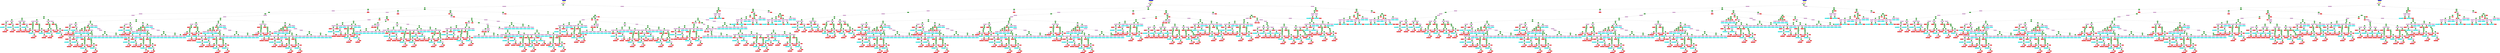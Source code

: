 digraph G {
node [shape=box]

0 [label="trigger: alert_WCVtep",color=mediumblue, style=filled]
1 [label="guard",color=yellow, style=filled]
0 -> 1
2 [label="label: ?wellClearViolation",color=plum, style=filled]
1 -> 2
3 [label="op2: &&",color=green4, style=filled]
2 -> 3
4 [label="label: ?horizontalWCV",color=plum, style=filled]
3 -> 4
5 [label="op2: ||",color=green4, style=filled]
4 -> 5
6 [label="op2: <=",color=green4, style=filled]
5 -> 6
7 [label="label: ?norm2dim",color=plum, style=filled]
6 -> 7
8 [label="op1: sqrt",color=green4, style=filled]
7 -> 8
9 [label="label: ?normsq2dim",color=plum, style=filled]
8 -> 9
10 [label="label: ?scalar2dim",color=plum, style=filled]
9 -> 10
11 [label="op2: +",color=green4, style=filled]
10 -> 11
12 [label="op2: *",color=green4, style=filled]
11 -> 12
13 [label="op2: -",color=green4, style=filled]
12 -> 13
14 [label="label: ?ownPositionX",color=plum, style=filled]
13 -> 14
15 [label="op2: *",color=green4, style=filled]
14 -> 15
16 [label="const: 6371000.0",color=red1, style=filled]
15 -> 16
17 [label="label: ?ownLong",color=plum, style=filled]
15 -> 17
18 [label="op2: *",color=green4, style=filled]
17 -> 18
19 [label="externV: ownship_longitude",color=cyan1, style=filled]
18 -> 19
20 [label="label: ?deg",color=plum, style=filled]
18 -> 20
21 [label="op2: /",color=green4, style=filled]
20 -> 21
22 [label="label: ?pi",color=plum, style=filled]
21 -> 22
23 [label="const: 3.141592653589793",color=red1, style=filled]
22 -> 23
24 [label="const: 180.0",color=red1, style=filled]
21 -> 24
25 [label="label: ?intPositionX",color=plum, style=filled]
13 -> 25
26 [label="op2: *",color=green4, style=filled]
25 -> 26
27 [label="const: 6371000.0",color=red1, style=filled]
26 -> 27
28 [label="label: ?intLong",color=plum, style=filled]
26 -> 28
29 [label="op2: *",color=green4, style=filled]
28 -> 29
30 [label="externV: intruder_longitude",color=cyan1, style=filled]
29 -> 30
31 [label="label: ?deg",color=plum, style=filled]
29 -> 31
32 [label="op2: /",color=green4, style=filled]
31 -> 32
33 [label="label: ?pi",color=plum, style=filled]
32 -> 33
34 [label="const: 3.141592653589793",color=red1, style=filled]
33 -> 34
35 [label="const: 180.0",color=red1, style=filled]
32 -> 35
36 [label="op2: -",color=green4, style=filled]
12 -> 36
37 [label="label: ?ownPositionX",color=plum, style=filled]
36 -> 37
38 [label="op2: *",color=green4, style=filled]
37 -> 38
39 [label="const: 6371000.0",color=red1, style=filled]
38 -> 39
40 [label="label: ?ownLong",color=plum, style=filled]
38 -> 40
41 [label="op2: *",color=green4, style=filled]
40 -> 41
42 [label="externV: ownship_longitude",color=cyan1, style=filled]
41 -> 42
43 [label="label: ?deg",color=plum, style=filled]
41 -> 43
44 [label="op2: /",color=green4, style=filled]
43 -> 44
45 [label="label: ?pi",color=plum, style=filled]
44 -> 45
46 [label="const: 3.141592653589793",color=red1, style=filled]
45 -> 46
47 [label="const: 180.0",color=red1, style=filled]
44 -> 47
48 [label="label: ?intPositionX",color=plum, style=filled]
36 -> 48
49 [label="op2: *",color=green4, style=filled]
48 -> 49
50 [label="const: 6371000.0",color=red1, style=filled]
49 -> 50
51 [label="label: ?intLong",color=plum, style=filled]
49 -> 51
52 [label="op2: *",color=green4, style=filled]
51 -> 52
53 [label="externV: intruder_longitude",color=cyan1, style=filled]
52 -> 53
54 [label="label: ?deg",color=plum, style=filled]
52 -> 54
55 [label="op2: /",color=green4, style=filled]
54 -> 55
56 [label="label: ?pi",color=plum, style=filled]
55 -> 56
57 [label="const: 3.141592653589793",color=red1, style=filled]
56 -> 57
58 [label="const: 180.0",color=red1, style=filled]
55 -> 58
59 [label="op2: *",color=green4, style=filled]
11 -> 59
60 [label="op2: -",color=green4, style=filled]
59 -> 60
61 [label="label: ?ownPositionY",color=plum, style=filled]
60 -> 61
62 [label="op2: *",color=green4, style=filled]
61 -> 62
63 [label="const: 6371000.0",color=red1, style=filled]
62 -> 63
64 [label="op1: log",color=green4, style=filled]
62 -> 64
65 [label="op1: tan",color=green4, style=filled]
64 -> 65
66 [label="op2: +",color=green4, style=filled]
65 -> 66
67 [label="op2: /",color=green4, style=filled]
66 -> 67
68 [label="label: ?pi",color=plum, style=filled]
67 -> 68
69 [label="const: 3.141592653589793",color=red1, style=filled]
68 -> 69
70 [label="const: 4.0",color=red1, style=filled]
67 -> 70
71 [label="op2: /",color=green4, style=filled]
66 -> 71
72 [label="label: ?ownLat",color=plum, style=filled]
71 -> 72
73 [label="op2: *",color=green4, style=filled]
72 -> 73
74 [label="externV: ownship_latitude",color=cyan1, style=filled]
73 -> 74
75 [label="label: ?deg",color=plum, style=filled]
73 -> 75
76 [label="op2: /",color=green4, style=filled]
75 -> 76
77 [label="label: ?pi",color=plum, style=filled]
76 -> 77
78 [label="const: 3.141592653589793",color=red1, style=filled]
77 -> 78
79 [label="const: 180.0",color=red1, style=filled]
76 -> 79
80 [label="const: 2.0",color=red1, style=filled]
71 -> 80
81 [label="label: ?intPositionY",color=plum, style=filled]
60 -> 81
82 [label="op2: *",color=green4, style=filled]
81 -> 82
83 [label="const: 6371000.0",color=red1, style=filled]
82 -> 83
84 [label="op1: log",color=green4, style=filled]
82 -> 84
85 [label="op1: tan",color=green4, style=filled]
84 -> 85
86 [label="op2: +",color=green4, style=filled]
85 -> 86
87 [label="op2: /",color=green4, style=filled]
86 -> 87
88 [label="label: ?pi",color=plum, style=filled]
87 -> 88
89 [label="const: 3.141592653589793",color=red1, style=filled]
88 -> 89
90 [label="const: 4.0",color=red1, style=filled]
87 -> 90
91 [label="op2: /",color=green4, style=filled]
86 -> 91
92 [label="label: ?intLat",color=plum, style=filled]
91 -> 92
93 [label="op2: *",color=green4, style=filled]
92 -> 93
94 [label="externV: intruder_latitude",color=cyan1, style=filled]
93 -> 94
95 [label="label: ?deg",color=plum, style=filled]
93 -> 95
96 [label="op2: /",color=green4, style=filled]
95 -> 96
97 [label="label: ?pi",color=plum, style=filled]
96 -> 97
98 [label="const: 3.141592653589793",color=red1, style=filled]
97 -> 98
99 [label="const: 180.0",color=red1, style=filled]
96 -> 99
100 [label="const: 2.0",color=red1, style=filled]
91 -> 100
101 [label="op2: -",color=green4, style=filled]
59 -> 101
102 [label="label: ?ownPositionY",color=plum, style=filled]
101 -> 102
103 [label="op2: *",color=green4, style=filled]
102 -> 103
104 [label="const: 6371000.0",color=red1, style=filled]
103 -> 104
105 [label="op1: log",color=green4, style=filled]
103 -> 105
106 [label="op1: tan",color=green4, style=filled]
105 -> 106
107 [label="op2: +",color=green4, style=filled]
106 -> 107
108 [label="op2: /",color=green4, style=filled]
107 -> 108
109 [label="label: ?pi",color=plum, style=filled]
108 -> 109
110 [label="const: 3.141592653589793",color=red1, style=filled]
109 -> 110
111 [label="const: 4.0",color=red1, style=filled]
108 -> 111
112 [label="op2: /",color=green4, style=filled]
107 -> 112
113 [label="label: ?ownLat",color=plum, style=filled]
112 -> 113
114 [label="op2: *",color=green4, style=filled]
113 -> 114
115 [label="externV: ownship_latitude",color=cyan1, style=filled]
114 -> 115
116 [label="label: ?deg",color=plum, style=filled]
114 -> 116
117 [label="op2: /",color=green4, style=filled]
116 -> 117
118 [label="label: ?pi",color=plum, style=filled]
117 -> 118
119 [label="const: 3.141592653589793",color=red1, style=filled]
118 -> 119
120 [label="const: 180.0",color=red1, style=filled]
117 -> 120
121 [label="const: 2.0",color=red1, style=filled]
112 -> 121
122 [label="label: ?intPositionY",color=plum, style=filled]
101 -> 122
123 [label="op2: *",color=green4, style=filled]
122 -> 123
124 [label="const: 6371000.0",color=red1, style=filled]
123 -> 124
125 [label="op1: log",color=green4, style=filled]
123 -> 125
126 [label="op1: tan",color=green4, style=filled]
125 -> 126
127 [label="op2: +",color=green4, style=filled]
126 -> 127
128 [label="op2: /",color=green4, style=filled]
127 -> 128
129 [label="label: ?pi",color=plum, style=filled]
128 -> 129
130 [label="const: 3.141592653589793",color=red1, style=filled]
129 -> 130
131 [label="const: 4.0",color=red1, style=filled]
128 -> 131
132 [label="op2: /",color=green4, style=filled]
127 -> 132
133 [label="label: ?intLat",color=plum, style=filled]
132 -> 133
134 [label="op2: *",color=green4, style=filled]
133 -> 134
135 [label="externV: intruder_latitude",color=cyan1, style=filled]
134 -> 135
136 [label="label: ?deg",color=plum, style=filled]
134 -> 136
137 [label="op2: /",color=green4, style=filled]
136 -> 137
138 [label="label: ?pi",color=plum, style=filled]
137 -> 138
139 [label="const: 3.141592653589793",color=red1, style=filled]
138 -> 139
140 [label="const: 180.0",color=red1, style=filled]
137 -> 140
141 [label="const: 2.0",color=red1, style=filled]
132 -> 141
142 [label="label: ?nm",color=plum, style=filled]
6 -> 142
143 [label="const: 1852.0",color=red1, style=filled]
142 -> 143
144 [label="op2: &&",color=green4, style=filled]
5 -> 144
145 [label="op2: <=",color=green4, style=filled]
144 -> 145
146 [label="label: ?norm2dim",color=plum, style=filled]
145 -> 146
147 [label="op1: sqrt",color=green4, style=filled]
146 -> 147
148 [label="label: ?normsq2dim",color=plum, style=filled]
147 -> 148
149 [label="label: ?scalar2dim",color=plum, style=filled]
148 -> 149
150 [label="op2: +",color=green4, style=filled]
149 -> 150
151 [label="op2: *",color=green4, style=filled]
150 -> 151
152 [label="op2: +",color=green4, style=filled]
151 -> 152
153 [label="op2: -",color=green4, style=filled]
152 -> 153
154 [label="label: ?ownPositionX",color=plum, style=filled]
153 -> 154
155 [label="op2: *",color=green4, style=filled]
154 -> 155
156 [label="const: 6371000.0",color=red1, style=filled]
155 -> 156
157 [label="label: ?ownLong",color=plum, style=filled]
155 -> 157
158 [label="op2: *",color=green4, style=filled]
157 -> 158
159 [label="externV: ownship_longitude",color=cyan1, style=filled]
158 -> 159
160 [label="label: ?deg",color=plum, style=filled]
158 -> 160
161 [label="op2: /",color=green4, style=filled]
160 -> 161
162 [label="label: ?pi",color=plum, style=filled]
161 -> 162
163 [label="const: 3.141592653589793",color=red1, style=filled]
162 -> 163
164 [label="const: 180.0",color=red1, style=filled]
161 -> 164
165 [label="label: ?intPositionX",color=plum, style=filled]
153 -> 165
166 [label="op2: *",color=green4, style=filled]
165 -> 166
167 [label="const: 6371000.0",color=red1, style=filled]
166 -> 167
168 [label="label: ?intLong",color=plum, style=filled]
166 -> 168
169 [label="op2: *",color=green4, style=filled]
168 -> 169
170 [label="externV: intruder_longitude",color=cyan1, style=filled]
169 -> 170
171 [label="label: ?deg",color=plum, style=filled]
169 -> 171
172 [label="op2: /",color=green4, style=filled]
171 -> 172
173 [label="label: ?pi",color=plum, style=filled]
172 -> 173
174 [label="const: 3.141592653589793",color=red1, style=filled]
173 -> 174
175 [label="const: 180.0",color=red1, style=filled]
172 -> 175
176 [label="op2: *",color=green4, style=filled]
152 -> 176
177 [label="label: ?tcpa",color=plum, style=filled]
176 -> 177
178 [label="op3: mux",color=green4, style=filled]
177 -> 178
179 [label="op2: &&",color=green4, style=filled]
178 -> 179
180 [label="op2: ==",color=green4, style=filled]
179 -> 180
181 [label="op2: -",color=green4, style=filled]
180 -> 181
182 [label="label: ?ownVelocityX",color=plum, style=filled]
181 -> 182
183 [label="externV: ownship_vx",color=cyan1, style=filled]
182 -> 183
184 [label="label: ?intVelocityX",color=plum, style=filled]
181 -> 184
185 [label="externV: intruder_vx",color=cyan1, style=filled]
184 -> 185
186 [label="const: 0.0",color=red1, style=filled]
180 -> 186
187 [label="op2: ==",color=green4, style=filled]
179 -> 187
188 [label="op2: -",color=green4, style=filled]
187 -> 188
189 [label="label: ?ownVelocityY",color=plum, style=filled]
188 -> 189
190 [label="externV: ownship_vy",color=cyan1, style=filled]
189 -> 190
191 [label="label: ?intVelocityY",color=plum, style=filled]
188 -> 191
192 [label="externV: intruder_vy",color=cyan1, style=filled]
191 -> 192
193 [label="const: 0.0",color=red1, style=filled]
187 -> 193
194 [label="const: 0.0",color=red1, style=filled]
178 -> 194
195 [label="op2: /",color=green4, style=filled]
178 -> 195
196 [label="op2: -",color=green4, style=filled]
195 -> 196
197 [label="const: 0.0",color=red1, style=filled]
196 -> 197
198 [label="label: ?scalar2dim",color=plum, style=filled]
196 -> 198
199 [label="op2: +",color=green4, style=filled]
198 -> 199
200 [label="op2: *",color=green4, style=filled]
199 -> 200
201 [label="op2: -",color=green4, style=filled]
200 -> 201
202 [label="label: ?ownPositionX",color=plum, style=filled]
201 -> 202
203 [label="op2: *",color=green4, style=filled]
202 -> 203
204 [label="const: 6371000.0",color=red1, style=filled]
203 -> 204
205 [label="label: ?ownLong",color=plum, style=filled]
203 -> 205
206 [label="op2: *",color=green4, style=filled]
205 -> 206
207 [label="externV: ownship_longitude",color=cyan1, style=filled]
206 -> 207
208 [label="label: ?deg",color=plum, style=filled]
206 -> 208
209 [label="op2: /",color=green4, style=filled]
208 -> 209
210 [label="label: ?pi",color=plum, style=filled]
209 -> 210
211 [label="const: 3.141592653589793",color=red1, style=filled]
210 -> 211
212 [label="const: 180.0",color=red1, style=filled]
209 -> 212
213 [label="label: ?intPositionX",color=plum, style=filled]
201 -> 213
214 [label="op2: *",color=green4, style=filled]
213 -> 214
215 [label="const: 6371000.0",color=red1, style=filled]
214 -> 215
216 [label="label: ?intLong",color=plum, style=filled]
214 -> 216
217 [label="op2: *",color=green4, style=filled]
216 -> 217
218 [label="externV: intruder_longitude",color=cyan1, style=filled]
217 -> 218
219 [label="label: ?deg",color=plum, style=filled]
217 -> 219
220 [label="op2: /",color=green4, style=filled]
219 -> 220
221 [label="label: ?pi",color=plum, style=filled]
220 -> 221
222 [label="const: 3.141592653589793",color=red1, style=filled]
221 -> 222
223 [label="const: 180.0",color=red1, style=filled]
220 -> 223
224 [label="op2: -",color=green4, style=filled]
200 -> 224
225 [label="label: ?ownVelocityX",color=plum, style=filled]
224 -> 225
226 [label="externV: ownship_vx",color=cyan1, style=filled]
225 -> 226
227 [label="label: ?intVelocityX",color=plum, style=filled]
224 -> 227
228 [label="externV: intruder_vx",color=cyan1, style=filled]
227 -> 228
229 [label="op2: *",color=green4, style=filled]
199 -> 229
230 [label="op2: -",color=green4, style=filled]
229 -> 230
231 [label="label: ?ownPositionY",color=plum, style=filled]
230 -> 231
232 [label="op2: *",color=green4, style=filled]
231 -> 232
233 [label="const: 6371000.0",color=red1, style=filled]
232 -> 233
234 [label="op1: log",color=green4, style=filled]
232 -> 234
235 [label="op1: tan",color=green4, style=filled]
234 -> 235
236 [label="op2: +",color=green4, style=filled]
235 -> 236
237 [label="op2: /",color=green4, style=filled]
236 -> 237
238 [label="label: ?pi",color=plum, style=filled]
237 -> 238
239 [label="const: 3.141592653589793",color=red1, style=filled]
238 -> 239
240 [label="const: 4.0",color=red1, style=filled]
237 -> 240
241 [label="op2: /",color=green4, style=filled]
236 -> 241
242 [label="label: ?ownLat",color=plum, style=filled]
241 -> 242
243 [label="op2: *",color=green4, style=filled]
242 -> 243
244 [label="externV: ownship_latitude",color=cyan1, style=filled]
243 -> 244
245 [label="label: ?deg",color=plum, style=filled]
243 -> 245
246 [label="op2: /",color=green4, style=filled]
245 -> 246
247 [label="label: ?pi",color=plum, style=filled]
246 -> 247
248 [label="const: 3.141592653589793",color=red1, style=filled]
247 -> 248
249 [label="const: 180.0",color=red1, style=filled]
246 -> 249
250 [label="const: 2.0",color=red1, style=filled]
241 -> 250
251 [label="label: ?intPositionY",color=plum, style=filled]
230 -> 251
252 [label="op2: *",color=green4, style=filled]
251 -> 252
253 [label="const: 6371000.0",color=red1, style=filled]
252 -> 253
254 [label="op1: log",color=green4, style=filled]
252 -> 254
255 [label="op1: tan",color=green4, style=filled]
254 -> 255
256 [label="op2: +",color=green4, style=filled]
255 -> 256
257 [label="op2: /",color=green4, style=filled]
256 -> 257
258 [label="label: ?pi",color=plum, style=filled]
257 -> 258
259 [label="const: 3.141592653589793",color=red1, style=filled]
258 -> 259
260 [label="const: 4.0",color=red1, style=filled]
257 -> 260
261 [label="op2: /",color=green4, style=filled]
256 -> 261
262 [label="label: ?intLat",color=plum, style=filled]
261 -> 262
263 [label="op2: *",color=green4, style=filled]
262 -> 263
264 [label="externV: intruder_latitude",color=cyan1, style=filled]
263 -> 264
265 [label="label: ?deg",color=plum, style=filled]
263 -> 265
266 [label="op2: /",color=green4, style=filled]
265 -> 266
267 [label="label: ?pi",color=plum, style=filled]
266 -> 267
268 [label="const: 3.141592653589793",color=red1, style=filled]
267 -> 268
269 [label="const: 180.0",color=red1, style=filled]
266 -> 269
270 [label="const: 2.0",color=red1, style=filled]
261 -> 270
271 [label="op2: -",color=green4, style=filled]
229 -> 271
272 [label="label: ?ownVelocityY",color=plum, style=filled]
271 -> 272
273 [label="externV: ownship_vy",color=cyan1, style=filled]
272 -> 273
274 [label="label: ?intVelocityY",color=plum, style=filled]
271 -> 274
275 [label="externV: intruder_vy",color=cyan1, style=filled]
274 -> 275
276 [label="label: ?normsq2dim",color=plum, style=filled]
195 -> 276
277 [label="label: ?scalar2dim",color=plum, style=filled]
276 -> 277
278 [label="op2: +",color=green4, style=filled]
277 -> 278
279 [label="op2: *",color=green4, style=filled]
278 -> 279
280 [label="op2: -",color=green4, style=filled]
279 -> 280
281 [label="label: ?ownVelocityX",color=plum, style=filled]
280 -> 281
282 [label="externV: ownship_vx",color=cyan1, style=filled]
281 -> 282
283 [label="label: ?intVelocityX",color=plum, style=filled]
280 -> 283
284 [label="externV: intruder_vx",color=cyan1, style=filled]
283 -> 284
285 [label="op2: -",color=green4, style=filled]
279 -> 285
286 [label="label: ?ownVelocityX",color=plum, style=filled]
285 -> 286
287 [label="externV: ownship_vx",color=cyan1, style=filled]
286 -> 287
288 [label="label: ?intVelocityX",color=plum, style=filled]
285 -> 288
289 [label="externV: intruder_vx",color=cyan1, style=filled]
288 -> 289
290 [label="op2: *",color=green4, style=filled]
278 -> 290
291 [label="op2: -",color=green4, style=filled]
290 -> 291
292 [label="label: ?ownVelocityY",color=plum, style=filled]
291 -> 292
293 [label="externV: ownship_vy",color=cyan1, style=filled]
292 -> 293
294 [label="label: ?intVelocityY",color=plum, style=filled]
291 -> 294
295 [label="externV: intruder_vy",color=cyan1, style=filled]
294 -> 295
296 [label="op2: -",color=green4, style=filled]
290 -> 296
297 [label="label: ?ownVelocityY",color=plum, style=filled]
296 -> 297
298 [label="externV: ownship_vy",color=cyan1, style=filled]
297 -> 298
299 [label="label: ?intVelocityY",color=plum, style=filled]
296 -> 299
300 [label="externV: intruder_vy",color=cyan1, style=filled]
299 -> 300
301 [label="op2: -",color=green4, style=filled]
176 -> 301
302 [label="label: ?ownVelocityX",color=plum, style=filled]
301 -> 302
303 [label="externV: ownship_vx",color=cyan1, style=filled]
302 -> 303
304 [label="label: ?intVelocityX",color=plum, style=filled]
301 -> 304
305 [label="externV: intruder_vx",color=cyan1, style=filled]
304 -> 305
306 [label="op2: +",color=green4, style=filled]
151 -> 306
307 [label="op2: -",color=green4, style=filled]
306 -> 307
308 [label="label: ?ownPositionX",color=plum, style=filled]
307 -> 308
309 [label="op2: *",color=green4, style=filled]
308 -> 309
310 [label="const: 6371000.0",color=red1, style=filled]
309 -> 310
311 [label="label: ?ownLong",color=plum, style=filled]
309 -> 311
312 [label="op2: *",color=green4, style=filled]
311 -> 312
313 [label="externV: ownship_longitude",color=cyan1, style=filled]
312 -> 313
314 [label="label: ?deg",color=plum, style=filled]
312 -> 314
315 [label="op2: /",color=green4, style=filled]
314 -> 315
316 [label="label: ?pi",color=plum, style=filled]
315 -> 316
317 [label="const: 3.141592653589793",color=red1, style=filled]
316 -> 317
318 [label="const: 180.0",color=red1, style=filled]
315 -> 318
319 [label="label: ?intPositionX",color=plum, style=filled]
307 -> 319
320 [label="op2: *",color=green4, style=filled]
319 -> 320
321 [label="const: 6371000.0",color=red1, style=filled]
320 -> 321
322 [label="label: ?intLong",color=plum, style=filled]
320 -> 322
323 [label="op2: *",color=green4, style=filled]
322 -> 323
324 [label="externV: intruder_longitude",color=cyan1, style=filled]
323 -> 324
325 [label="label: ?deg",color=plum, style=filled]
323 -> 325
326 [label="op2: /",color=green4, style=filled]
325 -> 326
327 [label="label: ?pi",color=plum, style=filled]
326 -> 327
328 [label="const: 3.141592653589793",color=red1, style=filled]
327 -> 328
329 [label="const: 180.0",color=red1, style=filled]
326 -> 329
330 [label="op2: *",color=green4, style=filled]
306 -> 330
331 [label="label: ?tcpa",color=plum, style=filled]
330 -> 331
332 [label="op3: mux",color=green4, style=filled]
331 -> 332
333 [label="op2: &&",color=green4, style=filled]
332 -> 333
334 [label="op2: ==",color=green4, style=filled]
333 -> 334
335 [label="op2: -",color=green4, style=filled]
334 -> 335
336 [label="label: ?ownVelocityX",color=plum, style=filled]
335 -> 336
337 [label="externV: ownship_vx",color=cyan1, style=filled]
336 -> 337
338 [label="label: ?intVelocityX",color=plum, style=filled]
335 -> 338
339 [label="externV: intruder_vx",color=cyan1, style=filled]
338 -> 339
340 [label="const: 0.0",color=red1, style=filled]
334 -> 340
341 [label="op2: ==",color=green4, style=filled]
333 -> 341
342 [label="op2: -",color=green4, style=filled]
341 -> 342
343 [label="label: ?ownVelocityY",color=plum, style=filled]
342 -> 343
344 [label="externV: ownship_vy",color=cyan1, style=filled]
343 -> 344
345 [label="label: ?intVelocityY",color=plum, style=filled]
342 -> 345
346 [label="externV: intruder_vy",color=cyan1, style=filled]
345 -> 346
347 [label="const: 0.0",color=red1, style=filled]
341 -> 347
348 [label="const: 0.0",color=red1, style=filled]
332 -> 348
349 [label="op2: /",color=green4, style=filled]
332 -> 349
350 [label="op2: -",color=green4, style=filled]
349 -> 350
351 [label="const: 0.0",color=red1, style=filled]
350 -> 351
352 [label="label: ?scalar2dim",color=plum, style=filled]
350 -> 352
353 [label="op2: +",color=green4, style=filled]
352 -> 353
354 [label="op2: *",color=green4, style=filled]
353 -> 354
355 [label="op2: -",color=green4, style=filled]
354 -> 355
356 [label="label: ?ownPositionX",color=plum, style=filled]
355 -> 356
357 [label="op2: *",color=green4, style=filled]
356 -> 357
358 [label="const: 6371000.0",color=red1, style=filled]
357 -> 358
359 [label="label: ?ownLong",color=plum, style=filled]
357 -> 359
360 [label="op2: *",color=green4, style=filled]
359 -> 360
361 [label="externV: ownship_longitude",color=cyan1, style=filled]
360 -> 361
362 [label="label: ?deg",color=plum, style=filled]
360 -> 362
363 [label="op2: /",color=green4, style=filled]
362 -> 363
364 [label="label: ?pi",color=plum, style=filled]
363 -> 364
365 [label="const: 3.141592653589793",color=red1, style=filled]
364 -> 365
366 [label="const: 180.0",color=red1, style=filled]
363 -> 366
367 [label="label: ?intPositionX",color=plum, style=filled]
355 -> 367
368 [label="op2: *",color=green4, style=filled]
367 -> 368
369 [label="const: 6371000.0",color=red1, style=filled]
368 -> 369
370 [label="label: ?intLong",color=plum, style=filled]
368 -> 370
371 [label="op2: *",color=green4, style=filled]
370 -> 371
372 [label="externV: intruder_longitude",color=cyan1, style=filled]
371 -> 372
373 [label="label: ?deg",color=plum, style=filled]
371 -> 373
374 [label="op2: /",color=green4, style=filled]
373 -> 374
375 [label="label: ?pi",color=plum, style=filled]
374 -> 375
376 [label="const: 3.141592653589793",color=red1, style=filled]
375 -> 376
377 [label="const: 180.0",color=red1, style=filled]
374 -> 377
378 [label="op2: -",color=green4, style=filled]
354 -> 378
379 [label="label: ?ownVelocityX",color=plum, style=filled]
378 -> 379
380 [label="externV: ownship_vx",color=cyan1, style=filled]
379 -> 380
381 [label="label: ?intVelocityX",color=plum, style=filled]
378 -> 381
382 [label="externV: intruder_vx",color=cyan1, style=filled]
381 -> 382
383 [label="op2: *",color=green4, style=filled]
353 -> 383
384 [label="op2: -",color=green4, style=filled]
383 -> 384
385 [label="label: ?ownPositionY",color=plum, style=filled]
384 -> 385
386 [label="op2: *",color=green4, style=filled]
385 -> 386
387 [label="const: 6371000.0",color=red1, style=filled]
386 -> 387
388 [label="op1: log",color=green4, style=filled]
386 -> 388
389 [label="op1: tan",color=green4, style=filled]
388 -> 389
390 [label="op2: +",color=green4, style=filled]
389 -> 390
391 [label="op2: /",color=green4, style=filled]
390 -> 391
392 [label="label: ?pi",color=plum, style=filled]
391 -> 392
393 [label="const: 3.141592653589793",color=red1, style=filled]
392 -> 393
394 [label="const: 4.0",color=red1, style=filled]
391 -> 394
395 [label="op2: /",color=green4, style=filled]
390 -> 395
396 [label="label: ?ownLat",color=plum, style=filled]
395 -> 396
397 [label="op2: *",color=green4, style=filled]
396 -> 397
398 [label="externV: ownship_latitude",color=cyan1, style=filled]
397 -> 398
399 [label="label: ?deg",color=plum, style=filled]
397 -> 399
400 [label="op2: /",color=green4, style=filled]
399 -> 400
401 [label="label: ?pi",color=plum, style=filled]
400 -> 401
402 [label="const: 3.141592653589793",color=red1, style=filled]
401 -> 402
403 [label="const: 180.0",color=red1, style=filled]
400 -> 403
404 [label="const: 2.0",color=red1, style=filled]
395 -> 404
405 [label="label: ?intPositionY",color=plum, style=filled]
384 -> 405
406 [label="op2: *",color=green4, style=filled]
405 -> 406
407 [label="const: 6371000.0",color=red1, style=filled]
406 -> 407
408 [label="op1: log",color=green4, style=filled]
406 -> 408
409 [label="op1: tan",color=green4, style=filled]
408 -> 409
410 [label="op2: +",color=green4, style=filled]
409 -> 410
411 [label="op2: /",color=green4, style=filled]
410 -> 411
412 [label="label: ?pi",color=plum, style=filled]
411 -> 412
413 [label="const: 3.141592653589793",color=red1, style=filled]
412 -> 413
414 [label="const: 4.0",color=red1, style=filled]
411 -> 414
415 [label="op2: /",color=green4, style=filled]
410 -> 415
416 [label="label: ?intLat",color=plum, style=filled]
415 -> 416
417 [label="op2: *",color=green4, style=filled]
416 -> 417
418 [label="externV: intruder_latitude",color=cyan1, style=filled]
417 -> 418
419 [label="label: ?deg",color=plum, style=filled]
417 -> 419
420 [label="op2: /",color=green4, style=filled]
419 -> 420
421 [label="label: ?pi",color=plum, style=filled]
420 -> 421
422 [label="const: 3.141592653589793",color=red1, style=filled]
421 -> 422
423 [label="const: 180.0",color=red1, style=filled]
420 -> 423
424 [label="const: 2.0",color=red1, style=filled]
415 -> 424
425 [label="op2: -",color=green4, style=filled]
383 -> 425
426 [label="label: ?ownVelocityY",color=plum, style=filled]
425 -> 426
427 [label="externV: ownship_vy",color=cyan1, style=filled]
426 -> 427
428 [label="label: ?intVelocityY",color=plum, style=filled]
425 -> 428
429 [label="externV: intruder_vy",color=cyan1, style=filled]
428 -> 429
430 [label="label: ?normsq2dim",color=plum, style=filled]
349 -> 430
431 [label="label: ?scalar2dim",color=plum, style=filled]
430 -> 431
432 [label="op2: +",color=green4, style=filled]
431 -> 432
433 [label="op2: *",color=green4, style=filled]
432 -> 433
434 [label="op2: -",color=green4, style=filled]
433 -> 434
435 [label="label: ?ownVelocityX",color=plum, style=filled]
434 -> 435
436 [label="externV: ownship_vx",color=cyan1, style=filled]
435 -> 436
437 [label="label: ?intVelocityX",color=plum, style=filled]
434 -> 437
438 [label="externV: intruder_vx",color=cyan1, style=filled]
437 -> 438
439 [label="op2: -",color=green4, style=filled]
433 -> 439
440 [label="label: ?ownVelocityX",color=plum, style=filled]
439 -> 440
441 [label="externV: ownship_vx",color=cyan1, style=filled]
440 -> 441
442 [label="label: ?intVelocityX",color=plum, style=filled]
439 -> 442
443 [label="externV: intruder_vx",color=cyan1, style=filled]
442 -> 443
444 [label="op2: *",color=green4, style=filled]
432 -> 444
445 [label="op2: -",color=green4, style=filled]
444 -> 445
446 [label="label: ?ownVelocityY",color=plum, style=filled]
445 -> 446
447 [label="externV: ownship_vy",color=cyan1, style=filled]
446 -> 447
448 [label="label: ?intVelocityY",color=plum, style=filled]
445 -> 448
449 [label="externV: intruder_vy",color=cyan1, style=filled]
448 -> 449
450 [label="op2: -",color=green4, style=filled]
444 -> 450
451 [label="label: ?ownVelocityY",color=plum, style=filled]
450 -> 451
452 [label="externV: ownship_vy",color=cyan1, style=filled]
451 -> 452
453 [label="label: ?intVelocityY",color=plum, style=filled]
450 -> 453
454 [label="externV: intruder_vy",color=cyan1, style=filled]
453 -> 454
455 [label="op2: -",color=green4, style=filled]
330 -> 455
456 [label="label: ?ownVelocityX",color=plum, style=filled]
455 -> 456
457 [label="externV: ownship_vx",color=cyan1, style=filled]
456 -> 457
458 [label="label: ?intVelocityX",color=plum, style=filled]
455 -> 458
459 [label="externV: intruder_vx",color=cyan1, style=filled]
458 -> 459
460 [label="op2: *",color=green4, style=filled]
150 -> 460
461 [label="op2: +",color=green4, style=filled]
460 -> 461
462 [label="op2: -",color=green4, style=filled]
461 -> 462
463 [label="label: ?ownPositionY",color=plum, style=filled]
462 -> 463
464 [label="op2: *",color=green4, style=filled]
463 -> 464
465 [label="const: 6371000.0",color=red1, style=filled]
464 -> 465
466 [label="op1: log",color=green4, style=filled]
464 -> 466
467 [label="op1: tan",color=green4, style=filled]
466 -> 467
468 [label="op2: +",color=green4, style=filled]
467 -> 468
469 [label="op2: /",color=green4, style=filled]
468 -> 469
470 [label="label: ?pi",color=plum, style=filled]
469 -> 470
471 [label="const: 3.141592653589793",color=red1, style=filled]
470 -> 471
472 [label="const: 4.0",color=red1, style=filled]
469 -> 472
473 [label="op2: /",color=green4, style=filled]
468 -> 473
474 [label="label: ?ownLat",color=plum, style=filled]
473 -> 474
475 [label="op2: *",color=green4, style=filled]
474 -> 475
476 [label="externV: ownship_latitude",color=cyan1, style=filled]
475 -> 476
477 [label="label: ?deg",color=plum, style=filled]
475 -> 477
478 [label="op2: /",color=green4, style=filled]
477 -> 478
479 [label="label: ?pi",color=plum, style=filled]
478 -> 479
480 [label="const: 3.141592653589793",color=red1, style=filled]
479 -> 480
481 [label="const: 180.0",color=red1, style=filled]
478 -> 481
482 [label="const: 2.0",color=red1, style=filled]
473 -> 482
483 [label="label: ?intPositionY",color=plum, style=filled]
462 -> 483
484 [label="op2: *",color=green4, style=filled]
483 -> 484
485 [label="const: 6371000.0",color=red1, style=filled]
484 -> 485
486 [label="op1: log",color=green4, style=filled]
484 -> 486
487 [label="op1: tan",color=green4, style=filled]
486 -> 487
488 [label="op2: +",color=green4, style=filled]
487 -> 488
489 [label="op2: /",color=green4, style=filled]
488 -> 489
490 [label="label: ?pi",color=plum, style=filled]
489 -> 490
491 [label="const: 3.141592653589793",color=red1, style=filled]
490 -> 491
492 [label="const: 4.0",color=red1, style=filled]
489 -> 492
493 [label="op2: /",color=green4, style=filled]
488 -> 493
494 [label="label: ?intLat",color=plum, style=filled]
493 -> 494
495 [label="op2: *",color=green4, style=filled]
494 -> 495
496 [label="externV: intruder_latitude",color=cyan1, style=filled]
495 -> 496
497 [label="label: ?deg",color=plum, style=filled]
495 -> 497
498 [label="op2: /",color=green4, style=filled]
497 -> 498
499 [label="label: ?pi",color=plum, style=filled]
498 -> 499
500 [label="const: 3.141592653589793",color=red1, style=filled]
499 -> 500
501 [label="const: 180.0",color=red1, style=filled]
498 -> 501
502 [label="const: 2.0",color=red1, style=filled]
493 -> 502
503 [label="op2: *",color=green4, style=filled]
461 -> 503
504 [label="label: ?tcpa",color=plum, style=filled]
503 -> 504
505 [label="op3: mux",color=green4, style=filled]
504 -> 505
506 [label="op2: &&",color=green4, style=filled]
505 -> 506
507 [label="op2: ==",color=green4, style=filled]
506 -> 507
508 [label="op2: -",color=green4, style=filled]
507 -> 508
509 [label="label: ?ownVelocityX",color=plum, style=filled]
508 -> 509
510 [label="externV: ownship_vx",color=cyan1, style=filled]
509 -> 510
511 [label="label: ?intVelocityX",color=plum, style=filled]
508 -> 511
512 [label="externV: intruder_vx",color=cyan1, style=filled]
511 -> 512
513 [label="const: 0.0",color=red1, style=filled]
507 -> 513
514 [label="op2: ==",color=green4, style=filled]
506 -> 514
515 [label="op2: -",color=green4, style=filled]
514 -> 515
516 [label="label: ?ownVelocityY",color=plum, style=filled]
515 -> 516
517 [label="externV: ownship_vy",color=cyan1, style=filled]
516 -> 517
518 [label="label: ?intVelocityY",color=plum, style=filled]
515 -> 518
519 [label="externV: intruder_vy",color=cyan1, style=filled]
518 -> 519
520 [label="const: 0.0",color=red1, style=filled]
514 -> 520
521 [label="const: 0.0",color=red1, style=filled]
505 -> 521
522 [label="op2: /",color=green4, style=filled]
505 -> 522
523 [label="op2: -",color=green4, style=filled]
522 -> 523
524 [label="const: 0.0",color=red1, style=filled]
523 -> 524
525 [label="label: ?scalar2dim",color=plum, style=filled]
523 -> 525
526 [label="op2: +",color=green4, style=filled]
525 -> 526
527 [label="op2: *",color=green4, style=filled]
526 -> 527
528 [label="op2: -",color=green4, style=filled]
527 -> 528
529 [label="label: ?ownPositionX",color=plum, style=filled]
528 -> 529
530 [label="op2: *",color=green4, style=filled]
529 -> 530
531 [label="const: 6371000.0",color=red1, style=filled]
530 -> 531
532 [label="label: ?ownLong",color=plum, style=filled]
530 -> 532
533 [label="op2: *",color=green4, style=filled]
532 -> 533
534 [label="externV: ownship_longitude",color=cyan1, style=filled]
533 -> 534
535 [label="label: ?deg",color=plum, style=filled]
533 -> 535
536 [label="op2: /",color=green4, style=filled]
535 -> 536
537 [label="label: ?pi",color=plum, style=filled]
536 -> 537
538 [label="const: 3.141592653589793",color=red1, style=filled]
537 -> 538
539 [label="const: 180.0",color=red1, style=filled]
536 -> 539
540 [label="label: ?intPositionX",color=plum, style=filled]
528 -> 540
541 [label="op2: *",color=green4, style=filled]
540 -> 541
542 [label="const: 6371000.0",color=red1, style=filled]
541 -> 542
543 [label="label: ?intLong",color=plum, style=filled]
541 -> 543
544 [label="op2: *",color=green4, style=filled]
543 -> 544
545 [label="externV: intruder_longitude",color=cyan1, style=filled]
544 -> 545
546 [label="label: ?deg",color=plum, style=filled]
544 -> 546
547 [label="op2: /",color=green4, style=filled]
546 -> 547
548 [label="label: ?pi",color=plum, style=filled]
547 -> 548
549 [label="const: 3.141592653589793",color=red1, style=filled]
548 -> 549
550 [label="const: 180.0",color=red1, style=filled]
547 -> 550
551 [label="op2: -",color=green4, style=filled]
527 -> 551
552 [label="label: ?ownVelocityX",color=plum, style=filled]
551 -> 552
553 [label="externV: ownship_vx",color=cyan1, style=filled]
552 -> 553
554 [label="label: ?intVelocityX",color=plum, style=filled]
551 -> 554
555 [label="externV: intruder_vx",color=cyan1, style=filled]
554 -> 555
556 [label="op2: *",color=green4, style=filled]
526 -> 556
557 [label="op2: -",color=green4, style=filled]
556 -> 557
558 [label="label: ?ownPositionY",color=plum, style=filled]
557 -> 558
559 [label="op2: *",color=green4, style=filled]
558 -> 559
560 [label="const: 6371000.0",color=red1, style=filled]
559 -> 560
561 [label="op1: log",color=green4, style=filled]
559 -> 561
562 [label="op1: tan",color=green4, style=filled]
561 -> 562
563 [label="op2: +",color=green4, style=filled]
562 -> 563
564 [label="op2: /",color=green4, style=filled]
563 -> 564
565 [label="label: ?pi",color=plum, style=filled]
564 -> 565
566 [label="const: 3.141592653589793",color=red1, style=filled]
565 -> 566
567 [label="const: 4.0",color=red1, style=filled]
564 -> 567
568 [label="op2: /",color=green4, style=filled]
563 -> 568
569 [label="label: ?ownLat",color=plum, style=filled]
568 -> 569
570 [label="op2: *",color=green4, style=filled]
569 -> 570
571 [label="externV: ownship_latitude",color=cyan1, style=filled]
570 -> 571
572 [label="label: ?deg",color=plum, style=filled]
570 -> 572
573 [label="op2: /",color=green4, style=filled]
572 -> 573
574 [label="label: ?pi",color=plum, style=filled]
573 -> 574
575 [label="const: 3.141592653589793",color=red1, style=filled]
574 -> 575
576 [label="const: 180.0",color=red1, style=filled]
573 -> 576
577 [label="const: 2.0",color=red1, style=filled]
568 -> 577
578 [label="label: ?intPositionY",color=plum, style=filled]
557 -> 578
579 [label="op2: *",color=green4, style=filled]
578 -> 579
580 [label="const: 6371000.0",color=red1, style=filled]
579 -> 580
581 [label="op1: log",color=green4, style=filled]
579 -> 581
582 [label="op1: tan",color=green4, style=filled]
581 -> 582
583 [label="op2: +",color=green4, style=filled]
582 -> 583
584 [label="op2: /",color=green4, style=filled]
583 -> 584
585 [label="label: ?pi",color=plum, style=filled]
584 -> 585
586 [label="const: 3.141592653589793",color=red1, style=filled]
585 -> 586
587 [label="const: 4.0",color=red1, style=filled]
584 -> 587
588 [label="op2: /",color=green4, style=filled]
583 -> 588
589 [label="label: ?intLat",color=plum, style=filled]
588 -> 589
590 [label="op2: *",color=green4, style=filled]
589 -> 590
591 [label="externV: intruder_latitude",color=cyan1, style=filled]
590 -> 591
592 [label="label: ?deg",color=plum, style=filled]
590 -> 592
593 [label="op2: /",color=green4, style=filled]
592 -> 593
594 [label="label: ?pi",color=plum, style=filled]
593 -> 594
595 [label="const: 3.141592653589793",color=red1, style=filled]
594 -> 595
596 [label="const: 180.0",color=red1, style=filled]
593 -> 596
597 [label="const: 2.0",color=red1, style=filled]
588 -> 597
598 [label="op2: -",color=green4, style=filled]
556 -> 598
599 [label="label: ?ownVelocityY",color=plum, style=filled]
598 -> 599
600 [label="externV: ownship_vy",color=cyan1, style=filled]
599 -> 600
601 [label="label: ?intVelocityY",color=plum, style=filled]
598 -> 601
602 [label="externV: intruder_vy",color=cyan1, style=filled]
601 -> 602
603 [label="label: ?normsq2dim",color=plum, style=filled]
522 -> 603
604 [label="label: ?scalar2dim",color=plum, style=filled]
603 -> 604
605 [label="op2: +",color=green4, style=filled]
604 -> 605
606 [label="op2: *",color=green4, style=filled]
605 -> 606
607 [label="op2: -",color=green4, style=filled]
606 -> 607
608 [label="label: ?ownVelocityX",color=plum, style=filled]
607 -> 608
609 [label="externV: ownship_vx",color=cyan1, style=filled]
608 -> 609
610 [label="label: ?intVelocityX",color=plum, style=filled]
607 -> 610
611 [label="externV: intruder_vx",color=cyan1, style=filled]
610 -> 611
612 [label="op2: -",color=green4, style=filled]
606 -> 612
613 [label="label: ?ownVelocityX",color=plum, style=filled]
612 -> 613
614 [label="externV: ownship_vx",color=cyan1, style=filled]
613 -> 614
615 [label="label: ?intVelocityX",color=plum, style=filled]
612 -> 615
616 [label="externV: intruder_vx",color=cyan1, style=filled]
615 -> 616
617 [label="op2: *",color=green4, style=filled]
605 -> 617
618 [label="op2: -",color=green4, style=filled]
617 -> 618
619 [label="label: ?ownVelocityY",color=plum, style=filled]
618 -> 619
620 [label="externV: ownship_vy",color=cyan1, style=filled]
619 -> 620
621 [label="label: ?intVelocityY",color=plum, style=filled]
618 -> 621
622 [label="externV: intruder_vy",color=cyan1, style=filled]
621 -> 622
623 [label="op2: -",color=green4, style=filled]
617 -> 623
624 [label="label: ?ownVelocityY",color=plum, style=filled]
623 -> 624
625 [label="externV: ownship_vy",color=cyan1, style=filled]
624 -> 625
626 [label="label: ?intVelocityY",color=plum, style=filled]
623 -> 626
627 [label="externV: intruder_vy",color=cyan1, style=filled]
626 -> 627
628 [label="op2: -",color=green4, style=filled]
503 -> 628
629 [label="label: ?ownVelocityY",color=plum, style=filled]
628 -> 629
630 [label="externV: ownship_vy",color=cyan1, style=filled]
629 -> 630
631 [label="label: ?intVelocityY",color=plum, style=filled]
628 -> 631
632 [label="externV: intruder_vy",color=cyan1, style=filled]
631 -> 632
633 [label="op2: +",color=green4, style=filled]
460 -> 633
634 [label="op2: -",color=green4, style=filled]
633 -> 634
635 [label="label: ?ownPositionY",color=plum, style=filled]
634 -> 635
636 [label="op2: *",color=green4, style=filled]
635 -> 636
637 [label="const: 6371000.0",color=red1, style=filled]
636 -> 637
638 [label="op1: log",color=green4, style=filled]
636 -> 638
639 [label="op1: tan",color=green4, style=filled]
638 -> 639
640 [label="op2: +",color=green4, style=filled]
639 -> 640
641 [label="op2: /",color=green4, style=filled]
640 -> 641
642 [label="label: ?pi",color=plum, style=filled]
641 -> 642
643 [label="const: 3.141592653589793",color=red1, style=filled]
642 -> 643
644 [label="const: 4.0",color=red1, style=filled]
641 -> 644
645 [label="op2: /",color=green4, style=filled]
640 -> 645
646 [label="label: ?ownLat",color=plum, style=filled]
645 -> 646
647 [label="op2: *",color=green4, style=filled]
646 -> 647
648 [label="externV: ownship_latitude",color=cyan1, style=filled]
647 -> 648
649 [label="label: ?deg",color=plum, style=filled]
647 -> 649
650 [label="op2: /",color=green4, style=filled]
649 -> 650
651 [label="label: ?pi",color=plum, style=filled]
650 -> 651
652 [label="const: 3.141592653589793",color=red1, style=filled]
651 -> 652
653 [label="const: 180.0",color=red1, style=filled]
650 -> 653
654 [label="const: 2.0",color=red1, style=filled]
645 -> 654
655 [label="label: ?intPositionY",color=plum, style=filled]
634 -> 655
656 [label="op2: *",color=green4, style=filled]
655 -> 656
657 [label="const: 6371000.0",color=red1, style=filled]
656 -> 657
658 [label="op1: log",color=green4, style=filled]
656 -> 658
659 [label="op1: tan",color=green4, style=filled]
658 -> 659
660 [label="op2: +",color=green4, style=filled]
659 -> 660
661 [label="op2: /",color=green4, style=filled]
660 -> 661
662 [label="label: ?pi",color=plum, style=filled]
661 -> 662
663 [label="const: 3.141592653589793",color=red1, style=filled]
662 -> 663
664 [label="const: 4.0",color=red1, style=filled]
661 -> 664
665 [label="op2: /",color=green4, style=filled]
660 -> 665
666 [label="label: ?intLat",color=plum, style=filled]
665 -> 666
667 [label="op2: *",color=green4, style=filled]
666 -> 667
668 [label="externV: intruder_latitude",color=cyan1, style=filled]
667 -> 668
669 [label="label: ?deg",color=plum, style=filled]
667 -> 669
670 [label="op2: /",color=green4, style=filled]
669 -> 670
671 [label="label: ?pi",color=plum, style=filled]
670 -> 671
672 [label="const: 3.141592653589793",color=red1, style=filled]
671 -> 672
673 [label="const: 180.0",color=red1, style=filled]
670 -> 673
674 [label="const: 2.0",color=red1, style=filled]
665 -> 674
675 [label="op2: *",color=green4, style=filled]
633 -> 675
676 [label="label: ?tcpa",color=plum, style=filled]
675 -> 676
677 [label="op3: mux",color=green4, style=filled]
676 -> 677
678 [label="op2: &&",color=green4, style=filled]
677 -> 678
679 [label="op2: ==",color=green4, style=filled]
678 -> 679
680 [label="op2: -",color=green4, style=filled]
679 -> 680
681 [label="label: ?ownVelocityX",color=plum, style=filled]
680 -> 681
682 [label="externV: ownship_vx",color=cyan1, style=filled]
681 -> 682
683 [label="label: ?intVelocityX",color=plum, style=filled]
680 -> 683
684 [label="externV: intruder_vx",color=cyan1, style=filled]
683 -> 684
685 [label="const: 0.0",color=red1, style=filled]
679 -> 685
686 [label="op2: ==",color=green4, style=filled]
678 -> 686
687 [label="op2: -",color=green4, style=filled]
686 -> 687
688 [label="label: ?ownVelocityY",color=plum, style=filled]
687 -> 688
689 [label="externV: ownship_vy",color=cyan1, style=filled]
688 -> 689
690 [label="label: ?intVelocityY",color=plum, style=filled]
687 -> 690
691 [label="externV: intruder_vy",color=cyan1, style=filled]
690 -> 691
692 [label="const: 0.0",color=red1, style=filled]
686 -> 692
693 [label="const: 0.0",color=red1, style=filled]
677 -> 693
694 [label="op2: /",color=green4, style=filled]
677 -> 694
695 [label="op2: -",color=green4, style=filled]
694 -> 695
696 [label="const: 0.0",color=red1, style=filled]
695 -> 696
697 [label="label: ?scalar2dim",color=plum, style=filled]
695 -> 697
698 [label="op2: +",color=green4, style=filled]
697 -> 698
699 [label="op2: *",color=green4, style=filled]
698 -> 699
700 [label="op2: -",color=green4, style=filled]
699 -> 700
701 [label="label: ?ownPositionX",color=plum, style=filled]
700 -> 701
702 [label="op2: *",color=green4, style=filled]
701 -> 702
703 [label="const: 6371000.0",color=red1, style=filled]
702 -> 703
704 [label="label: ?ownLong",color=plum, style=filled]
702 -> 704
705 [label="op2: *",color=green4, style=filled]
704 -> 705
706 [label="externV: ownship_longitude",color=cyan1, style=filled]
705 -> 706
707 [label="label: ?deg",color=plum, style=filled]
705 -> 707
708 [label="op2: /",color=green4, style=filled]
707 -> 708
709 [label="label: ?pi",color=plum, style=filled]
708 -> 709
710 [label="const: 3.141592653589793",color=red1, style=filled]
709 -> 710
711 [label="const: 180.0",color=red1, style=filled]
708 -> 711
712 [label="label: ?intPositionX",color=plum, style=filled]
700 -> 712
713 [label="op2: *",color=green4, style=filled]
712 -> 713
714 [label="const: 6371000.0",color=red1, style=filled]
713 -> 714
715 [label="label: ?intLong",color=plum, style=filled]
713 -> 715
716 [label="op2: *",color=green4, style=filled]
715 -> 716
717 [label="externV: intruder_longitude",color=cyan1, style=filled]
716 -> 717
718 [label="label: ?deg",color=plum, style=filled]
716 -> 718
719 [label="op2: /",color=green4, style=filled]
718 -> 719
720 [label="label: ?pi",color=plum, style=filled]
719 -> 720
721 [label="const: 3.141592653589793",color=red1, style=filled]
720 -> 721
722 [label="const: 180.0",color=red1, style=filled]
719 -> 722
723 [label="op2: -",color=green4, style=filled]
699 -> 723
724 [label="label: ?ownVelocityX",color=plum, style=filled]
723 -> 724
725 [label="externV: ownship_vx",color=cyan1, style=filled]
724 -> 725
726 [label="label: ?intVelocityX",color=plum, style=filled]
723 -> 726
727 [label="externV: intruder_vx",color=cyan1, style=filled]
726 -> 727
728 [label="op2: *",color=green4, style=filled]
698 -> 728
729 [label="op2: -",color=green4, style=filled]
728 -> 729
730 [label="label: ?ownPositionY",color=plum, style=filled]
729 -> 730
731 [label="op2: *",color=green4, style=filled]
730 -> 731
732 [label="const: 6371000.0",color=red1, style=filled]
731 -> 732
733 [label="op1: log",color=green4, style=filled]
731 -> 733
734 [label="op1: tan",color=green4, style=filled]
733 -> 734
735 [label="op2: +",color=green4, style=filled]
734 -> 735
736 [label="op2: /",color=green4, style=filled]
735 -> 736
737 [label="label: ?pi",color=plum, style=filled]
736 -> 737
738 [label="const: 3.141592653589793",color=red1, style=filled]
737 -> 738
739 [label="const: 4.0",color=red1, style=filled]
736 -> 739
740 [label="op2: /",color=green4, style=filled]
735 -> 740
741 [label="label: ?ownLat",color=plum, style=filled]
740 -> 741
742 [label="op2: *",color=green4, style=filled]
741 -> 742
743 [label="externV: ownship_latitude",color=cyan1, style=filled]
742 -> 743
744 [label="label: ?deg",color=plum, style=filled]
742 -> 744
745 [label="op2: /",color=green4, style=filled]
744 -> 745
746 [label="label: ?pi",color=plum, style=filled]
745 -> 746
747 [label="const: 3.141592653589793",color=red1, style=filled]
746 -> 747
748 [label="const: 180.0",color=red1, style=filled]
745 -> 748
749 [label="const: 2.0",color=red1, style=filled]
740 -> 749
750 [label="label: ?intPositionY",color=plum, style=filled]
729 -> 750
751 [label="op2: *",color=green4, style=filled]
750 -> 751
752 [label="const: 6371000.0",color=red1, style=filled]
751 -> 752
753 [label="op1: log",color=green4, style=filled]
751 -> 753
754 [label="op1: tan",color=green4, style=filled]
753 -> 754
755 [label="op2: +",color=green4, style=filled]
754 -> 755
756 [label="op2: /",color=green4, style=filled]
755 -> 756
757 [label="label: ?pi",color=plum, style=filled]
756 -> 757
758 [label="const: 3.141592653589793",color=red1, style=filled]
757 -> 758
759 [label="const: 4.0",color=red1, style=filled]
756 -> 759
760 [label="op2: /",color=green4, style=filled]
755 -> 760
761 [label="label: ?intLat",color=plum, style=filled]
760 -> 761
762 [label="op2: *",color=green4, style=filled]
761 -> 762
763 [label="externV: intruder_latitude",color=cyan1, style=filled]
762 -> 763
764 [label="label: ?deg",color=plum, style=filled]
762 -> 764
765 [label="op2: /",color=green4, style=filled]
764 -> 765
766 [label="label: ?pi",color=plum, style=filled]
765 -> 766
767 [label="const: 3.141592653589793",color=red1, style=filled]
766 -> 767
768 [label="const: 180.0",color=red1, style=filled]
765 -> 768
769 [label="const: 2.0",color=red1, style=filled]
760 -> 769
770 [label="op2: -",color=green4, style=filled]
728 -> 770
771 [label="label: ?ownVelocityY",color=plum, style=filled]
770 -> 771
772 [label="externV: ownship_vy",color=cyan1, style=filled]
771 -> 772
773 [label="label: ?intVelocityY",color=plum, style=filled]
770 -> 773
774 [label="externV: intruder_vy",color=cyan1, style=filled]
773 -> 774
775 [label="label: ?normsq2dim",color=plum, style=filled]
694 -> 775
776 [label="label: ?scalar2dim",color=plum, style=filled]
775 -> 776
777 [label="op2: +",color=green4, style=filled]
776 -> 777
778 [label="op2: *",color=green4, style=filled]
777 -> 778
779 [label="op2: -",color=green4, style=filled]
778 -> 779
780 [label="label: ?ownVelocityX",color=plum, style=filled]
779 -> 780
781 [label="externV: ownship_vx",color=cyan1, style=filled]
780 -> 781
782 [label="label: ?intVelocityX",color=plum, style=filled]
779 -> 782
783 [label="externV: intruder_vx",color=cyan1, style=filled]
782 -> 783
784 [label="op2: -",color=green4, style=filled]
778 -> 784
785 [label="label: ?ownVelocityX",color=plum, style=filled]
784 -> 785
786 [label="externV: ownship_vx",color=cyan1, style=filled]
785 -> 786
787 [label="label: ?intVelocityX",color=plum, style=filled]
784 -> 787
788 [label="externV: intruder_vx",color=cyan1, style=filled]
787 -> 788
789 [label="op2: *",color=green4, style=filled]
777 -> 789
790 [label="op2: -",color=green4, style=filled]
789 -> 790
791 [label="label: ?ownVelocityY",color=plum, style=filled]
790 -> 791
792 [label="externV: ownship_vy",color=cyan1, style=filled]
791 -> 792
793 [label="label: ?intVelocityY",color=plum, style=filled]
790 -> 793
794 [label="externV: intruder_vy",color=cyan1, style=filled]
793 -> 794
795 [label="op2: -",color=green4, style=filled]
789 -> 795
796 [label="label: ?ownVelocityY",color=plum, style=filled]
795 -> 796
797 [label="externV: ownship_vy",color=cyan1, style=filled]
796 -> 797
798 [label="label: ?intVelocityY",color=plum, style=filled]
795 -> 798
799 [label="externV: intruder_vy",color=cyan1, style=filled]
798 -> 799
800 [label="op2: -",color=green4, style=filled]
675 -> 800
801 [label="label: ?ownVelocityY",color=plum, style=filled]
800 -> 801
802 [label="externV: ownship_vy",color=cyan1, style=filled]
801 -> 802
803 [label="label: ?intVelocityY",color=plum, style=filled]
800 -> 803
804 [label="externV: intruder_vy",color=cyan1, style=filled]
803 -> 804
805 [label="label: ?nm",color=plum, style=filled]
145 -> 805
806 [label="const: 1852.0",color=red1, style=filled]
805 -> 806
807 [label="op2: &&",color=green4, style=filled]
144 -> 807
808 [label="op2: <=",color=green4, style=filled]
807 -> 808
809 [label="const: 0.0",color=red1, style=filled]
808 -> 809
810 [label="label: ?tep",color=plum, style=filled]
808 -> 810
811 [label="op3: mux",color=green4, style=filled]
810 -> 811
812 [label="op2: &&",color=green4, style=filled]
811 -> 812
813 [label="op2: <",color=green4, style=filled]
812 -> 813
814 [label="label: ?scalar2dim",color=plum, style=filled]
813 -> 814
815 [label="op2: +",color=green4, style=filled]
814 -> 815
816 [label="op2: *",color=green4, style=filled]
815 -> 816
817 [label="op2: -",color=green4, style=filled]
816 -> 817
818 [label="label: ?ownPositionX",color=plum, style=filled]
817 -> 818
819 [label="op2: *",color=green4, style=filled]
818 -> 819
820 [label="const: 6371000.0",color=red1, style=filled]
819 -> 820
821 [label="label: ?ownLong",color=plum, style=filled]
819 -> 821
822 [label="op2: *",color=green4, style=filled]
821 -> 822
823 [label="externV: ownship_longitude",color=cyan1, style=filled]
822 -> 823
824 [label="label: ?deg",color=plum, style=filled]
822 -> 824
825 [label="op2: /",color=green4, style=filled]
824 -> 825
826 [label="label: ?pi",color=plum, style=filled]
825 -> 826
827 [label="const: 3.141592653589793",color=red1, style=filled]
826 -> 827
828 [label="const: 180.0",color=red1, style=filled]
825 -> 828
829 [label="label: ?intPositionX",color=plum, style=filled]
817 -> 829
830 [label="op2: *",color=green4, style=filled]
829 -> 830
831 [label="const: 6371000.0",color=red1, style=filled]
830 -> 831
832 [label="label: ?intLong",color=plum, style=filled]
830 -> 832
833 [label="op2: *",color=green4, style=filled]
832 -> 833
834 [label="externV: intruder_longitude",color=cyan1, style=filled]
833 -> 834
835 [label="label: ?deg",color=plum, style=filled]
833 -> 835
836 [label="op2: /",color=green4, style=filled]
835 -> 836
837 [label="label: ?pi",color=plum, style=filled]
836 -> 837
838 [label="const: 3.141592653589793",color=red1, style=filled]
837 -> 838
839 [label="const: 180.0",color=red1, style=filled]
836 -> 839
840 [label="op2: -",color=green4, style=filled]
816 -> 840
841 [label="label: ?ownVelocityX",color=plum, style=filled]
840 -> 841
842 [label="externV: ownship_vx",color=cyan1, style=filled]
841 -> 842
843 [label="label: ?intVelocityX",color=plum, style=filled]
840 -> 843
844 [label="externV: intruder_vx",color=cyan1, style=filled]
843 -> 844
845 [label="op2: *",color=green4, style=filled]
815 -> 845
846 [label="op2: -",color=green4, style=filled]
845 -> 846
847 [label="label: ?ownPositionY",color=plum, style=filled]
846 -> 847
848 [label="op2: *",color=green4, style=filled]
847 -> 848
849 [label="const: 6371000.0",color=red1, style=filled]
848 -> 849
850 [label="op1: log",color=green4, style=filled]
848 -> 850
851 [label="op1: tan",color=green4, style=filled]
850 -> 851
852 [label="op2: +",color=green4, style=filled]
851 -> 852
853 [label="op2: /",color=green4, style=filled]
852 -> 853
854 [label="label: ?pi",color=plum, style=filled]
853 -> 854
855 [label="const: 3.141592653589793",color=red1, style=filled]
854 -> 855
856 [label="const: 4.0",color=red1, style=filled]
853 -> 856
857 [label="op2: /",color=green4, style=filled]
852 -> 857
858 [label="label: ?ownLat",color=plum, style=filled]
857 -> 858
859 [label="op2: *",color=green4, style=filled]
858 -> 859
860 [label="externV: ownship_latitude",color=cyan1, style=filled]
859 -> 860
861 [label="label: ?deg",color=plum, style=filled]
859 -> 861
862 [label="op2: /",color=green4, style=filled]
861 -> 862
863 [label="label: ?pi",color=plum, style=filled]
862 -> 863
864 [label="const: 3.141592653589793",color=red1, style=filled]
863 -> 864
865 [label="const: 180.0",color=red1, style=filled]
862 -> 865
866 [label="const: 2.0",color=red1, style=filled]
857 -> 866
867 [label="label: ?intPositionY",color=plum, style=filled]
846 -> 867
868 [label="op2: *",color=green4, style=filled]
867 -> 868
869 [label="const: 6371000.0",color=red1, style=filled]
868 -> 869
870 [label="op1: log",color=green4, style=filled]
868 -> 870
871 [label="op1: tan",color=green4, style=filled]
870 -> 871
872 [label="op2: +",color=green4, style=filled]
871 -> 872
873 [label="op2: /",color=green4, style=filled]
872 -> 873
874 [label="label: ?pi",color=plum, style=filled]
873 -> 874
875 [label="const: 3.141592653589793",color=red1, style=filled]
874 -> 875
876 [label="const: 4.0",color=red1, style=filled]
873 -> 876
877 [label="op2: /",color=green4, style=filled]
872 -> 877
878 [label="label: ?intLat",color=plum, style=filled]
877 -> 878
879 [label="op2: *",color=green4, style=filled]
878 -> 879
880 [label="externV: intruder_latitude",color=cyan1, style=filled]
879 -> 880
881 [label="label: ?deg",color=plum, style=filled]
879 -> 881
882 [label="op2: /",color=green4, style=filled]
881 -> 882
883 [label="label: ?pi",color=plum, style=filled]
882 -> 883
884 [label="const: 3.141592653589793",color=red1, style=filled]
883 -> 884
885 [label="const: 180.0",color=red1, style=filled]
882 -> 885
886 [label="const: 2.0",color=red1, style=filled]
877 -> 886
887 [label="op2: -",color=green4, style=filled]
845 -> 887
888 [label="label: ?ownVelocityY",color=plum, style=filled]
887 -> 888
889 [label="externV: ownship_vy",color=cyan1, style=filled]
888 -> 889
890 [label="label: ?intVelocityY",color=plum, style=filled]
887 -> 890
891 [label="externV: intruder_vy",color=cyan1, style=filled]
890 -> 891
892 [label="const: 0.0",color=red1, style=filled]
813 -> 892
893 [label="op2: >=",color=green4, style=filled]
812 -> 893
894 [label="label: ?delta",color=plum, style=filled]
893 -> 894
895 [label="op2: -",color=green4, style=filled]
894 -> 895
896 [label="op2: *",color=green4, style=filled]
895 -> 896
897 [label="op2: *",color=green4, style=filled]
896 -> 897
898 [label="label: ?nm",color=plum, style=filled]
897 -> 898
899 [label="const: 1852.0",color=red1, style=filled]
898 -> 899
900 [label="label: ?nm",color=plum, style=filled]
897 -> 900
901 [label="const: 1852.0",color=red1, style=filled]
900 -> 901
902 [label="label: ?normsq2dim",color=plum, style=filled]
896 -> 902
903 [label="label: ?scalar2dim",color=plum, style=filled]
902 -> 903
904 [label="op2: +",color=green4, style=filled]
903 -> 904
905 [label="op2: *",color=green4, style=filled]
904 -> 905
906 [label="op2: -",color=green4, style=filled]
905 -> 906
907 [label="label: ?ownVelocityX",color=plum, style=filled]
906 -> 907
908 [label="externV: ownship_vx",color=cyan1, style=filled]
907 -> 908
909 [label="label: ?intVelocityX",color=plum, style=filled]
906 -> 909
910 [label="externV: intruder_vx",color=cyan1, style=filled]
909 -> 910
911 [label="op2: -",color=green4, style=filled]
905 -> 911
912 [label="label: ?ownVelocityX",color=plum, style=filled]
911 -> 912
913 [label="externV: ownship_vx",color=cyan1, style=filled]
912 -> 913
914 [label="label: ?intVelocityX",color=plum, style=filled]
911 -> 914
915 [label="externV: intruder_vx",color=cyan1, style=filled]
914 -> 915
916 [label="op2: *",color=green4, style=filled]
904 -> 916
917 [label="op2: -",color=green4, style=filled]
916 -> 917
918 [label="label: ?ownVelocityY",color=plum, style=filled]
917 -> 918
919 [label="externV: ownship_vy",color=cyan1, style=filled]
918 -> 919
920 [label="label: ?intVelocityY",color=plum, style=filled]
917 -> 920
921 [label="externV: intruder_vy",color=cyan1, style=filled]
920 -> 921
922 [label="op2: -",color=green4, style=filled]
916 -> 922
923 [label="label: ?ownVelocityY",color=plum, style=filled]
922 -> 923
924 [label="externV: ownship_vy",color=cyan1, style=filled]
923 -> 924
925 [label="label: ?intVelocityY",color=plum, style=filled]
922 -> 925
926 [label="externV: intruder_vy",color=cyan1, style=filled]
925 -> 926
927 [label="op2: *",color=green4, style=filled]
895 -> 927
928 [label="label: ?det2dim",color=plum, style=filled]
927 -> 928
929 [label="op2: -",color=green4, style=filled]
928 -> 929
930 [label="op2: *",color=green4, style=filled]
929 -> 930
931 [label="op2: -",color=green4, style=filled]
930 -> 931
932 [label="label: ?ownPositionX",color=plum, style=filled]
931 -> 932
933 [label="op2: *",color=green4, style=filled]
932 -> 933
934 [label="const: 6371000.0",color=red1, style=filled]
933 -> 934
935 [label="label: ?ownLong",color=plum, style=filled]
933 -> 935
936 [label="op2: *",color=green4, style=filled]
935 -> 936
937 [label="externV: ownship_longitude",color=cyan1, style=filled]
936 -> 937
938 [label="label: ?deg",color=plum, style=filled]
936 -> 938
939 [label="op2: /",color=green4, style=filled]
938 -> 939
940 [label="label: ?pi",color=plum, style=filled]
939 -> 940
941 [label="const: 3.141592653589793",color=red1, style=filled]
940 -> 941
942 [label="const: 180.0",color=red1, style=filled]
939 -> 942
943 [label="label: ?intPositionX",color=plum, style=filled]
931 -> 943
944 [label="op2: *",color=green4, style=filled]
943 -> 944
945 [label="const: 6371000.0",color=red1, style=filled]
944 -> 945
946 [label="label: ?intLong",color=plum, style=filled]
944 -> 946
947 [label="op2: *",color=green4, style=filled]
946 -> 947
948 [label="externV: intruder_longitude",color=cyan1, style=filled]
947 -> 948
949 [label="label: ?deg",color=plum, style=filled]
947 -> 949
950 [label="op2: /",color=green4, style=filled]
949 -> 950
951 [label="label: ?pi",color=plum, style=filled]
950 -> 951
952 [label="const: 3.141592653589793",color=red1, style=filled]
951 -> 952
953 [label="const: 180.0",color=red1, style=filled]
950 -> 953
954 [label="op2: -",color=green4, style=filled]
930 -> 954
955 [label="label: ?ownVelocityY",color=plum, style=filled]
954 -> 955
956 [label="externV: ownship_vy",color=cyan1, style=filled]
955 -> 956
957 [label="label: ?intVelocityY",color=plum, style=filled]
954 -> 957
958 [label="externV: intruder_vy",color=cyan1, style=filled]
957 -> 958
959 [label="op2: *",color=green4, style=filled]
929 -> 959
960 [label="op2: -",color=green4, style=filled]
959 -> 960
961 [label="label: ?ownVelocityX",color=plum, style=filled]
960 -> 961
962 [label="externV: ownship_vx",color=cyan1, style=filled]
961 -> 962
963 [label="label: ?intVelocityX",color=plum, style=filled]
960 -> 963
964 [label="externV: intruder_vx",color=cyan1, style=filled]
963 -> 964
965 [label="op2: -",color=green4, style=filled]
959 -> 965
966 [label="label: ?ownPositionY",color=plum, style=filled]
965 -> 966
967 [label="op2: *",color=green4, style=filled]
966 -> 967
968 [label="const: 6371000.0",color=red1, style=filled]
967 -> 968
969 [label="op1: log",color=green4, style=filled]
967 -> 969
970 [label="op1: tan",color=green4, style=filled]
969 -> 970
971 [label="op2: +",color=green4, style=filled]
970 -> 971
972 [label="op2: /",color=green4, style=filled]
971 -> 972
973 [label="label: ?pi",color=plum, style=filled]
972 -> 973
974 [label="const: 3.141592653589793",color=red1, style=filled]
973 -> 974
975 [label="const: 4.0",color=red1, style=filled]
972 -> 975
976 [label="op2: /",color=green4, style=filled]
971 -> 976
977 [label="label: ?ownLat",color=plum, style=filled]
976 -> 977
978 [label="op2: *",color=green4, style=filled]
977 -> 978
979 [label="externV: ownship_latitude",color=cyan1, style=filled]
978 -> 979
980 [label="label: ?deg",color=plum, style=filled]
978 -> 980
981 [label="op2: /",color=green4, style=filled]
980 -> 981
982 [label="label: ?pi",color=plum, style=filled]
981 -> 982
983 [label="const: 3.141592653589793",color=red1, style=filled]
982 -> 983
984 [label="const: 180.0",color=red1, style=filled]
981 -> 984
985 [label="const: 2.0",color=red1, style=filled]
976 -> 985
986 [label="label: ?intPositionY",color=plum, style=filled]
965 -> 986
987 [label="op2: *",color=green4, style=filled]
986 -> 987
988 [label="const: 6371000.0",color=red1, style=filled]
987 -> 988
989 [label="op1: log",color=green4, style=filled]
987 -> 989
990 [label="op1: tan",color=green4, style=filled]
989 -> 990
991 [label="op2: +",color=green4, style=filled]
990 -> 991
992 [label="op2: /",color=green4, style=filled]
991 -> 992
993 [label="label: ?pi",color=plum, style=filled]
992 -> 993
994 [label="const: 3.141592653589793",color=red1, style=filled]
993 -> 994
995 [label="const: 4.0",color=red1, style=filled]
992 -> 995
996 [label="op2: /",color=green4, style=filled]
991 -> 996
997 [label="label: ?intLat",color=plum, style=filled]
996 -> 997
998 [label="op2: *",color=green4, style=filled]
997 -> 998
999 [label="externV: intruder_latitude",color=cyan1, style=filled]
998 -> 999
1000 [label="label: ?deg",color=plum, style=filled]
998 -> 1000
1001 [label="op2: /",color=green4, style=filled]
1000 -> 1001
1002 [label="label: ?pi",color=plum, style=filled]
1001 -> 1002
1003 [label="const: 3.141592653589793",color=red1, style=filled]
1002 -> 1003
1004 [label="const: 180.0",color=red1, style=filled]
1001 -> 1004
1005 [label="const: 2.0",color=red1, style=filled]
996 -> 1005
1006 [label="label: ?det2dim",color=plum, style=filled]
927 -> 1006
1007 [label="op2: -",color=green4, style=filled]
1006 -> 1007
1008 [label="op2: *",color=green4, style=filled]
1007 -> 1008
1009 [label="op2: -",color=green4, style=filled]
1008 -> 1009
1010 [label="label: ?ownPositionX",color=plum, style=filled]
1009 -> 1010
1011 [label="op2: *",color=green4, style=filled]
1010 -> 1011
1012 [label="const: 6371000.0",color=red1, style=filled]
1011 -> 1012
1013 [label="label: ?ownLong",color=plum, style=filled]
1011 -> 1013
1014 [label="op2: *",color=green4, style=filled]
1013 -> 1014
1015 [label="externV: ownship_longitude",color=cyan1, style=filled]
1014 -> 1015
1016 [label="label: ?deg",color=plum, style=filled]
1014 -> 1016
1017 [label="op2: /",color=green4, style=filled]
1016 -> 1017
1018 [label="label: ?pi",color=plum, style=filled]
1017 -> 1018
1019 [label="const: 3.141592653589793",color=red1, style=filled]
1018 -> 1019
1020 [label="const: 180.0",color=red1, style=filled]
1017 -> 1020
1021 [label="label: ?intPositionX",color=plum, style=filled]
1009 -> 1021
1022 [label="op2: *",color=green4, style=filled]
1021 -> 1022
1023 [label="const: 6371000.0",color=red1, style=filled]
1022 -> 1023
1024 [label="label: ?intLong",color=plum, style=filled]
1022 -> 1024
1025 [label="op2: *",color=green4, style=filled]
1024 -> 1025
1026 [label="externV: intruder_longitude",color=cyan1, style=filled]
1025 -> 1026
1027 [label="label: ?deg",color=plum, style=filled]
1025 -> 1027
1028 [label="op2: /",color=green4, style=filled]
1027 -> 1028
1029 [label="label: ?pi",color=plum, style=filled]
1028 -> 1029
1030 [label="const: 3.141592653589793",color=red1, style=filled]
1029 -> 1030
1031 [label="const: 180.0",color=red1, style=filled]
1028 -> 1031
1032 [label="op2: -",color=green4, style=filled]
1008 -> 1032
1033 [label="label: ?ownVelocityY",color=plum, style=filled]
1032 -> 1033
1034 [label="externV: ownship_vy",color=cyan1, style=filled]
1033 -> 1034
1035 [label="label: ?intVelocityY",color=plum, style=filled]
1032 -> 1035
1036 [label="externV: intruder_vy",color=cyan1, style=filled]
1035 -> 1036
1037 [label="op2: *",color=green4, style=filled]
1007 -> 1037
1038 [label="op2: -",color=green4, style=filled]
1037 -> 1038
1039 [label="label: ?ownVelocityX",color=plum, style=filled]
1038 -> 1039
1040 [label="externV: ownship_vx",color=cyan1, style=filled]
1039 -> 1040
1041 [label="label: ?intVelocityX",color=plum, style=filled]
1038 -> 1041
1042 [label="externV: intruder_vx",color=cyan1, style=filled]
1041 -> 1042
1043 [label="op2: -",color=green4, style=filled]
1037 -> 1043
1044 [label="label: ?ownPositionY",color=plum, style=filled]
1043 -> 1044
1045 [label="op2: *",color=green4, style=filled]
1044 -> 1045
1046 [label="const: 6371000.0",color=red1, style=filled]
1045 -> 1046
1047 [label="op1: log",color=green4, style=filled]
1045 -> 1047
1048 [label="op1: tan",color=green4, style=filled]
1047 -> 1048
1049 [label="op2: +",color=green4, style=filled]
1048 -> 1049
1050 [label="op2: /",color=green4, style=filled]
1049 -> 1050
1051 [label="label: ?pi",color=plum, style=filled]
1050 -> 1051
1052 [label="const: 3.141592653589793",color=red1, style=filled]
1051 -> 1052
1053 [label="const: 4.0",color=red1, style=filled]
1050 -> 1053
1054 [label="op2: /",color=green4, style=filled]
1049 -> 1054
1055 [label="label: ?ownLat",color=plum, style=filled]
1054 -> 1055
1056 [label="op2: *",color=green4, style=filled]
1055 -> 1056
1057 [label="externV: ownship_latitude",color=cyan1, style=filled]
1056 -> 1057
1058 [label="label: ?deg",color=plum, style=filled]
1056 -> 1058
1059 [label="op2: /",color=green4, style=filled]
1058 -> 1059
1060 [label="label: ?pi",color=plum, style=filled]
1059 -> 1060
1061 [label="const: 3.141592653589793",color=red1, style=filled]
1060 -> 1061
1062 [label="const: 180.0",color=red1, style=filled]
1059 -> 1062
1063 [label="const: 2.0",color=red1, style=filled]
1054 -> 1063
1064 [label="label: ?intPositionY",color=plum, style=filled]
1043 -> 1064
1065 [label="op2: *",color=green4, style=filled]
1064 -> 1065
1066 [label="const: 6371000.0",color=red1, style=filled]
1065 -> 1066
1067 [label="op1: log",color=green4, style=filled]
1065 -> 1067
1068 [label="op1: tan",color=green4, style=filled]
1067 -> 1068
1069 [label="op2: +",color=green4, style=filled]
1068 -> 1069
1070 [label="op2: /",color=green4, style=filled]
1069 -> 1070
1071 [label="label: ?pi",color=plum, style=filled]
1070 -> 1071
1072 [label="const: 3.141592653589793",color=red1, style=filled]
1071 -> 1072
1073 [label="const: 4.0",color=red1, style=filled]
1070 -> 1073
1074 [label="op2: /",color=green4, style=filled]
1069 -> 1074
1075 [label="label: ?intLat",color=plum, style=filled]
1074 -> 1075
1076 [label="op2: *",color=green4, style=filled]
1075 -> 1076
1077 [label="externV: intruder_latitude",color=cyan1, style=filled]
1076 -> 1077
1078 [label="label: ?deg",color=plum, style=filled]
1076 -> 1078
1079 [label="op2: /",color=green4, style=filled]
1078 -> 1079
1080 [label="label: ?pi",color=plum, style=filled]
1079 -> 1080
1081 [label="const: 3.141592653589793",color=red1, style=filled]
1080 -> 1081
1082 [label="const: 180.0",color=red1, style=filled]
1079 -> 1082
1083 [label="const: 2.0",color=red1, style=filled]
1074 -> 1083
1084 [label="const: 0.0",color=red1, style=filled]
893 -> 1084
1085 [label="label: ?theta",color=plum, style=filled]
811 -> 1085
1086 [label="op2: /",color=green4, style=filled]
1085 -> 1086
1087 [label="op2: +",color=green4, style=filled]
1086 -> 1087
1088 [label="op2: -",color=green4, style=filled]
1087 -> 1088
1089 [label="const: 0.0",color=red1, style=filled]
1088 -> 1089
1090 [label="label: ?scalar2dim",color=plum, style=filled]
1088 -> 1090
1091 [label="op2: +",color=green4, style=filled]
1090 -> 1091
1092 [label="op2: *",color=green4, style=filled]
1091 -> 1092
1093 [label="op2: -",color=green4, style=filled]
1092 -> 1093
1094 [label="label: ?ownPositionX",color=plum, style=filled]
1093 -> 1094
1095 [label="op2: *",color=green4, style=filled]
1094 -> 1095
1096 [label="const: 6371000.0",color=red1, style=filled]
1095 -> 1096
1097 [label="label: ?ownLong",color=plum, style=filled]
1095 -> 1097
1098 [label="op2: *",color=green4, style=filled]
1097 -> 1098
1099 [label="externV: ownship_longitude",color=cyan1, style=filled]
1098 -> 1099
1100 [label="label: ?deg",color=plum, style=filled]
1098 -> 1100
1101 [label="op2: /",color=green4, style=filled]
1100 -> 1101
1102 [label="label: ?pi",color=plum, style=filled]
1101 -> 1102
1103 [label="const: 3.141592653589793",color=red1, style=filled]
1102 -> 1103
1104 [label="const: 180.0",color=red1, style=filled]
1101 -> 1104
1105 [label="label: ?intPositionX",color=plum, style=filled]
1093 -> 1105
1106 [label="op2: *",color=green4, style=filled]
1105 -> 1106
1107 [label="const: 6371000.0",color=red1, style=filled]
1106 -> 1107
1108 [label="label: ?intLong",color=plum, style=filled]
1106 -> 1108
1109 [label="op2: *",color=green4, style=filled]
1108 -> 1109
1110 [label="externV: intruder_longitude",color=cyan1, style=filled]
1109 -> 1110
1111 [label="label: ?deg",color=plum, style=filled]
1109 -> 1111
1112 [label="op2: /",color=green4, style=filled]
1111 -> 1112
1113 [label="label: ?pi",color=plum, style=filled]
1112 -> 1113
1114 [label="const: 3.141592653589793",color=red1, style=filled]
1113 -> 1114
1115 [label="const: 180.0",color=red1, style=filled]
1112 -> 1115
1116 [label="op2: -",color=green4, style=filled]
1092 -> 1116
1117 [label="label: ?ownVelocityX",color=plum, style=filled]
1116 -> 1117
1118 [label="externV: ownship_vx",color=cyan1, style=filled]
1117 -> 1118
1119 [label="label: ?intVelocityX",color=plum, style=filled]
1116 -> 1119
1120 [label="externV: intruder_vx",color=cyan1, style=filled]
1119 -> 1120
1121 [label="op2: *",color=green4, style=filled]
1091 -> 1121
1122 [label="op2: -",color=green4, style=filled]
1121 -> 1122
1123 [label="label: ?ownPositionY",color=plum, style=filled]
1122 -> 1123
1124 [label="op2: *",color=green4, style=filled]
1123 -> 1124
1125 [label="const: 6371000.0",color=red1, style=filled]
1124 -> 1125
1126 [label="op1: log",color=green4, style=filled]
1124 -> 1126
1127 [label="op1: tan",color=green4, style=filled]
1126 -> 1127
1128 [label="op2: +",color=green4, style=filled]
1127 -> 1128
1129 [label="op2: /",color=green4, style=filled]
1128 -> 1129
1130 [label="label: ?pi",color=plum, style=filled]
1129 -> 1130
1131 [label="const: 3.141592653589793",color=red1, style=filled]
1130 -> 1131
1132 [label="const: 4.0",color=red1, style=filled]
1129 -> 1132
1133 [label="op2: /",color=green4, style=filled]
1128 -> 1133
1134 [label="label: ?ownLat",color=plum, style=filled]
1133 -> 1134
1135 [label="op2: *",color=green4, style=filled]
1134 -> 1135
1136 [label="externV: ownship_latitude",color=cyan1, style=filled]
1135 -> 1136
1137 [label="label: ?deg",color=plum, style=filled]
1135 -> 1137
1138 [label="op2: /",color=green4, style=filled]
1137 -> 1138
1139 [label="label: ?pi",color=plum, style=filled]
1138 -> 1139
1140 [label="const: 3.141592653589793",color=red1, style=filled]
1139 -> 1140
1141 [label="const: 180.0",color=red1, style=filled]
1138 -> 1141
1142 [label="const: 2.0",color=red1, style=filled]
1133 -> 1142
1143 [label="label: ?intPositionY",color=plum, style=filled]
1122 -> 1143
1144 [label="op2: *",color=green4, style=filled]
1143 -> 1144
1145 [label="const: 6371000.0",color=red1, style=filled]
1144 -> 1145
1146 [label="op1: log",color=green4, style=filled]
1144 -> 1146
1147 [label="op1: tan",color=green4, style=filled]
1146 -> 1147
1148 [label="op2: +",color=green4, style=filled]
1147 -> 1148
1149 [label="op2: /",color=green4, style=filled]
1148 -> 1149
1150 [label="label: ?pi",color=plum, style=filled]
1149 -> 1150
1151 [label="const: 3.141592653589793",color=red1, style=filled]
1150 -> 1151
1152 [label="const: 4.0",color=red1, style=filled]
1149 -> 1152
1153 [label="op2: /",color=green4, style=filled]
1148 -> 1153
1154 [label="label: ?intLat",color=plum, style=filled]
1153 -> 1154
1155 [label="op2: *",color=green4, style=filled]
1154 -> 1155
1156 [label="externV: intruder_latitude",color=cyan1, style=filled]
1155 -> 1156
1157 [label="label: ?deg",color=plum, style=filled]
1155 -> 1157
1158 [label="op2: /",color=green4, style=filled]
1157 -> 1158
1159 [label="label: ?pi",color=plum, style=filled]
1158 -> 1159
1160 [label="const: 3.141592653589793",color=red1, style=filled]
1159 -> 1160
1161 [label="const: 180.0",color=red1, style=filled]
1158 -> 1161
1162 [label="const: 2.0",color=red1, style=filled]
1153 -> 1162
1163 [label="op2: -",color=green4, style=filled]
1121 -> 1163
1164 [label="label: ?ownVelocityY",color=plum, style=filled]
1163 -> 1164
1165 [label="externV: ownship_vy",color=cyan1, style=filled]
1164 -> 1165
1166 [label="label: ?intVelocityY",color=plum, style=filled]
1163 -> 1166
1167 [label="externV: intruder_vy",color=cyan1, style=filled]
1166 -> 1167
1168 [label="op2: *",color=green4, style=filled]
1087 -> 1168
1169 [label="const: -1.0",color=red1, style=filled]
1168 -> 1169
1170 [label="op1: sqrt",color=green4, style=filled]
1168 -> 1170
1171 [label="label: ?delta",color=plum, style=filled]
1170 -> 1171
1172 [label="op2: -",color=green4, style=filled]
1171 -> 1172
1173 [label="op2: *",color=green4, style=filled]
1172 -> 1173
1174 [label="op2: *",color=green4, style=filled]
1173 -> 1174
1175 [label="label: ?nm",color=plum, style=filled]
1174 -> 1175
1176 [label="const: 1852.0",color=red1, style=filled]
1175 -> 1176
1177 [label="label: ?nm",color=plum, style=filled]
1174 -> 1177
1178 [label="const: 1852.0",color=red1, style=filled]
1177 -> 1178
1179 [label="label: ?normsq2dim",color=plum, style=filled]
1173 -> 1179
1180 [label="label: ?scalar2dim",color=plum, style=filled]
1179 -> 1180
1181 [label="op2: +",color=green4, style=filled]
1180 -> 1181
1182 [label="op2: *",color=green4, style=filled]
1181 -> 1182
1183 [label="op2: -",color=green4, style=filled]
1182 -> 1183
1184 [label="label: ?ownVelocityX",color=plum, style=filled]
1183 -> 1184
1185 [label="externV: ownship_vx",color=cyan1, style=filled]
1184 -> 1185
1186 [label="label: ?intVelocityX",color=plum, style=filled]
1183 -> 1186
1187 [label="externV: intruder_vx",color=cyan1, style=filled]
1186 -> 1187
1188 [label="op2: -",color=green4, style=filled]
1182 -> 1188
1189 [label="label: ?ownVelocityX",color=plum, style=filled]
1188 -> 1189
1190 [label="externV: ownship_vx",color=cyan1, style=filled]
1189 -> 1190
1191 [label="label: ?intVelocityX",color=plum, style=filled]
1188 -> 1191
1192 [label="externV: intruder_vx",color=cyan1, style=filled]
1191 -> 1192
1193 [label="op2: *",color=green4, style=filled]
1181 -> 1193
1194 [label="op2: -",color=green4, style=filled]
1193 -> 1194
1195 [label="label: ?ownVelocityY",color=plum, style=filled]
1194 -> 1195
1196 [label="externV: ownship_vy",color=cyan1, style=filled]
1195 -> 1196
1197 [label="label: ?intVelocityY",color=plum, style=filled]
1194 -> 1197
1198 [label="externV: intruder_vy",color=cyan1, style=filled]
1197 -> 1198
1199 [label="op2: -",color=green4, style=filled]
1193 -> 1199
1200 [label="label: ?ownVelocityY",color=plum, style=filled]
1199 -> 1200
1201 [label="externV: ownship_vy",color=cyan1, style=filled]
1200 -> 1201
1202 [label="label: ?intVelocityY",color=plum, style=filled]
1199 -> 1202
1203 [label="externV: intruder_vy",color=cyan1, style=filled]
1202 -> 1203
1204 [label="op2: *",color=green4, style=filled]
1172 -> 1204
1205 [label="label: ?det2dim",color=plum, style=filled]
1204 -> 1205
1206 [label="op2: -",color=green4, style=filled]
1205 -> 1206
1207 [label="op2: *",color=green4, style=filled]
1206 -> 1207
1208 [label="op2: -",color=green4, style=filled]
1207 -> 1208
1209 [label="label: ?ownPositionX",color=plum, style=filled]
1208 -> 1209
1210 [label="op2: *",color=green4, style=filled]
1209 -> 1210
1211 [label="const: 6371000.0",color=red1, style=filled]
1210 -> 1211
1212 [label="label: ?ownLong",color=plum, style=filled]
1210 -> 1212
1213 [label="op2: *",color=green4, style=filled]
1212 -> 1213
1214 [label="externV: ownship_longitude",color=cyan1, style=filled]
1213 -> 1214
1215 [label="label: ?deg",color=plum, style=filled]
1213 -> 1215
1216 [label="op2: /",color=green4, style=filled]
1215 -> 1216
1217 [label="label: ?pi",color=plum, style=filled]
1216 -> 1217
1218 [label="const: 3.141592653589793",color=red1, style=filled]
1217 -> 1218
1219 [label="const: 180.0",color=red1, style=filled]
1216 -> 1219
1220 [label="label: ?intPositionX",color=plum, style=filled]
1208 -> 1220
1221 [label="op2: *",color=green4, style=filled]
1220 -> 1221
1222 [label="const: 6371000.0",color=red1, style=filled]
1221 -> 1222
1223 [label="label: ?intLong",color=plum, style=filled]
1221 -> 1223
1224 [label="op2: *",color=green4, style=filled]
1223 -> 1224
1225 [label="externV: intruder_longitude",color=cyan1, style=filled]
1224 -> 1225
1226 [label="label: ?deg",color=plum, style=filled]
1224 -> 1226
1227 [label="op2: /",color=green4, style=filled]
1226 -> 1227
1228 [label="label: ?pi",color=plum, style=filled]
1227 -> 1228
1229 [label="const: 3.141592653589793",color=red1, style=filled]
1228 -> 1229
1230 [label="const: 180.0",color=red1, style=filled]
1227 -> 1230
1231 [label="op2: -",color=green4, style=filled]
1207 -> 1231
1232 [label="label: ?ownVelocityY",color=plum, style=filled]
1231 -> 1232
1233 [label="externV: ownship_vy",color=cyan1, style=filled]
1232 -> 1233
1234 [label="label: ?intVelocityY",color=plum, style=filled]
1231 -> 1234
1235 [label="externV: intruder_vy",color=cyan1, style=filled]
1234 -> 1235
1236 [label="op2: *",color=green4, style=filled]
1206 -> 1236
1237 [label="op2: -",color=green4, style=filled]
1236 -> 1237
1238 [label="label: ?ownVelocityX",color=plum, style=filled]
1237 -> 1238
1239 [label="externV: ownship_vx",color=cyan1, style=filled]
1238 -> 1239
1240 [label="label: ?intVelocityX",color=plum, style=filled]
1237 -> 1240
1241 [label="externV: intruder_vx",color=cyan1, style=filled]
1240 -> 1241
1242 [label="op2: -",color=green4, style=filled]
1236 -> 1242
1243 [label="label: ?ownPositionY",color=plum, style=filled]
1242 -> 1243
1244 [label="op2: *",color=green4, style=filled]
1243 -> 1244
1245 [label="const: 6371000.0",color=red1, style=filled]
1244 -> 1245
1246 [label="op1: log",color=green4, style=filled]
1244 -> 1246
1247 [label="op1: tan",color=green4, style=filled]
1246 -> 1247
1248 [label="op2: +",color=green4, style=filled]
1247 -> 1248
1249 [label="op2: /",color=green4, style=filled]
1248 -> 1249
1250 [label="label: ?pi",color=plum, style=filled]
1249 -> 1250
1251 [label="const: 3.141592653589793",color=red1, style=filled]
1250 -> 1251
1252 [label="const: 4.0",color=red1, style=filled]
1249 -> 1252
1253 [label="op2: /",color=green4, style=filled]
1248 -> 1253
1254 [label="label: ?ownLat",color=plum, style=filled]
1253 -> 1254
1255 [label="op2: *",color=green4, style=filled]
1254 -> 1255
1256 [label="externV: ownship_latitude",color=cyan1, style=filled]
1255 -> 1256
1257 [label="label: ?deg",color=plum, style=filled]
1255 -> 1257
1258 [label="op2: /",color=green4, style=filled]
1257 -> 1258
1259 [label="label: ?pi",color=plum, style=filled]
1258 -> 1259
1260 [label="const: 3.141592653589793",color=red1, style=filled]
1259 -> 1260
1261 [label="const: 180.0",color=red1, style=filled]
1258 -> 1261
1262 [label="const: 2.0",color=red1, style=filled]
1253 -> 1262
1263 [label="label: ?intPositionY",color=plum, style=filled]
1242 -> 1263
1264 [label="op2: *",color=green4, style=filled]
1263 -> 1264
1265 [label="const: 6371000.0",color=red1, style=filled]
1264 -> 1265
1266 [label="op1: log",color=green4, style=filled]
1264 -> 1266
1267 [label="op1: tan",color=green4, style=filled]
1266 -> 1267
1268 [label="op2: +",color=green4, style=filled]
1267 -> 1268
1269 [label="op2: /",color=green4, style=filled]
1268 -> 1269
1270 [label="label: ?pi",color=plum, style=filled]
1269 -> 1270
1271 [label="const: 3.141592653589793",color=red1, style=filled]
1270 -> 1271
1272 [label="const: 4.0",color=red1, style=filled]
1269 -> 1272
1273 [label="op2: /",color=green4, style=filled]
1268 -> 1273
1274 [label="label: ?intLat",color=plum, style=filled]
1273 -> 1274
1275 [label="op2: *",color=green4, style=filled]
1274 -> 1275
1276 [label="externV: intruder_latitude",color=cyan1, style=filled]
1275 -> 1276
1277 [label="label: ?deg",color=plum, style=filled]
1275 -> 1277
1278 [label="op2: /",color=green4, style=filled]
1277 -> 1278
1279 [label="label: ?pi",color=plum, style=filled]
1278 -> 1279
1280 [label="const: 3.141592653589793",color=red1, style=filled]
1279 -> 1280
1281 [label="const: 180.0",color=red1, style=filled]
1278 -> 1281
1282 [label="const: 2.0",color=red1, style=filled]
1273 -> 1282
1283 [label="label: ?det2dim",color=plum, style=filled]
1204 -> 1283
1284 [label="op2: -",color=green4, style=filled]
1283 -> 1284
1285 [label="op2: *",color=green4, style=filled]
1284 -> 1285
1286 [label="op2: -",color=green4, style=filled]
1285 -> 1286
1287 [label="label: ?ownPositionX",color=plum, style=filled]
1286 -> 1287
1288 [label="op2: *",color=green4, style=filled]
1287 -> 1288
1289 [label="const: 6371000.0",color=red1, style=filled]
1288 -> 1289
1290 [label="label: ?ownLong",color=plum, style=filled]
1288 -> 1290
1291 [label="op2: *",color=green4, style=filled]
1290 -> 1291
1292 [label="externV: ownship_longitude",color=cyan1, style=filled]
1291 -> 1292
1293 [label="label: ?deg",color=plum, style=filled]
1291 -> 1293
1294 [label="op2: /",color=green4, style=filled]
1293 -> 1294
1295 [label="label: ?pi",color=plum, style=filled]
1294 -> 1295
1296 [label="const: 3.141592653589793",color=red1, style=filled]
1295 -> 1296
1297 [label="const: 180.0",color=red1, style=filled]
1294 -> 1297
1298 [label="label: ?intPositionX",color=plum, style=filled]
1286 -> 1298
1299 [label="op2: *",color=green4, style=filled]
1298 -> 1299
1300 [label="const: 6371000.0",color=red1, style=filled]
1299 -> 1300
1301 [label="label: ?intLong",color=plum, style=filled]
1299 -> 1301
1302 [label="op2: *",color=green4, style=filled]
1301 -> 1302
1303 [label="externV: intruder_longitude",color=cyan1, style=filled]
1302 -> 1303
1304 [label="label: ?deg",color=plum, style=filled]
1302 -> 1304
1305 [label="op2: /",color=green4, style=filled]
1304 -> 1305
1306 [label="label: ?pi",color=plum, style=filled]
1305 -> 1306
1307 [label="const: 3.141592653589793",color=red1, style=filled]
1306 -> 1307
1308 [label="const: 180.0",color=red1, style=filled]
1305 -> 1308
1309 [label="op2: -",color=green4, style=filled]
1285 -> 1309
1310 [label="label: ?ownVelocityY",color=plum, style=filled]
1309 -> 1310
1311 [label="externV: ownship_vy",color=cyan1, style=filled]
1310 -> 1311
1312 [label="label: ?intVelocityY",color=plum, style=filled]
1309 -> 1312
1313 [label="externV: intruder_vy",color=cyan1, style=filled]
1312 -> 1313
1314 [label="op2: *",color=green4, style=filled]
1284 -> 1314
1315 [label="op2: -",color=green4, style=filled]
1314 -> 1315
1316 [label="label: ?ownVelocityX",color=plum, style=filled]
1315 -> 1316
1317 [label="externV: ownship_vx",color=cyan1, style=filled]
1316 -> 1317
1318 [label="label: ?intVelocityX",color=plum, style=filled]
1315 -> 1318
1319 [label="externV: intruder_vx",color=cyan1, style=filled]
1318 -> 1319
1320 [label="op2: -",color=green4, style=filled]
1314 -> 1320
1321 [label="label: ?ownPositionY",color=plum, style=filled]
1320 -> 1321
1322 [label="op2: *",color=green4, style=filled]
1321 -> 1322
1323 [label="const: 6371000.0",color=red1, style=filled]
1322 -> 1323
1324 [label="op1: log",color=green4, style=filled]
1322 -> 1324
1325 [label="op1: tan",color=green4, style=filled]
1324 -> 1325
1326 [label="op2: +",color=green4, style=filled]
1325 -> 1326
1327 [label="op2: /",color=green4, style=filled]
1326 -> 1327
1328 [label="label: ?pi",color=plum, style=filled]
1327 -> 1328
1329 [label="const: 3.141592653589793",color=red1, style=filled]
1328 -> 1329
1330 [label="const: 4.0",color=red1, style=filled]
1327 -> 1330
1331 [label="op2: /",color=green4, style=filled]
1326 -> 1331
1332 [label="label: ?ownLat",color=plum, style=filled]
1331 -> 1332
1333 [label="op2: *",color=green4, style=filled]
1332 -> 1333
1334 [label="externV: ownship_latitude",color=cyan1, style=filled]
1333 -> 1334
1335 [label="label: ?deg",color=plum, style=filled]
1333 -> 1335
1336 [label="op2: /",color=green4, style=filled]
1335 -> 1336
1337 [label="label: ?pi",color=plum, style=filled]
1336 -> 1337
1338 [label="const: 3.141592653589793",color=red1, style=filled]
1337 -> 1338
1339 [label="const: 180.0",color=red1, style=filled]
1336 -> 1339
1340 [label="const: 2.0",color=red1, style=filled]
1331 -> 1340
1341 [label="label: ?intPositionY",color=plum, style=filled]
1320 -> 1341
1342 [label="op2: *",color=green4, style=filled]
1341 -> 1342
1343 [label="const: 6371000.0",color=red1, style=filled]
1342 -> 1343
1344 [label="op1: log",color=green4, style=filled]
1342 -> 1344
1345 [label="op1: tan",color=green4, style=filled]
1344 -> 1345
1346 [label="op2: +",color=green4, style=filled]
1345 -> 1346
1347 [label="op2: /",color=green4, style=filled]
1346 -> 1347
1348 [label="label: ?pi",color=plum, style=filled]
1347 -> 1348
1349 [label="const: 3.141592653589793",color=red1, style=filled]
1348 -> 1349
1350 [label="const: 4.0",color=red1, style=filled]
1347 -> 1350
1351 [label="op2: /",color=green4, style=filled]
1346 -> 1351
1352 [label="label: ?intLat",color=plum, style=filled]
1351 -> 1352
1353 [label="op2: *",color=green4, style=filled]
1352 -> 1353
1354 [label="externV: intruder_latitude",color=cyan1, style=filled]
1353 -> 1354
1355 [label="label: ?deg",color=plum, style=filled]
1353 -> 1355
1356 [label="op2: /",color=green4, style=filled]
1355 -> 1356
1357 [label="label: ?pi",color=plum, style=filled]
1356 -> 1357
1358 [label="const: 3.141592653589793",color=red1, style=filled]
1357 -> 1358
1359 [label="const: 180.0",color=red1, style=filled]
1356 -> 1359
1360 [label="const: 2.0",color=red1, style=filled]
1351 -> 1360
1361 [label="label: ?normsq2dim",color=plum, style=filled]
1086 -> 1361
1362 [label="label: ?scalar2dim",color=plum, style=filled]
1361 -> 1362
1363 [label="op2: +",color=green4, style=filled]
1362 -> 1363
1364 [label="op2: *",color=green4, style=filled]
1363 -> 1364
1365 [label="op2: -",color=green4, style=filled]
1364 -> 1365
1366 [label="label: ?ownVelocityX",color=plum, style=filled]
1365 -> 1366
1367 [label="externV: ownship_vx",color=cyan1, style=filled]
1366 -> 1367
1368 [label="label: ?intVelocityX",color=plum, style=filled]
1365 -> 1368
1369 [label="externV: intruder_vx",color=cyan1, style=filled]
1368 -> 1369
1370 [label="op2: -",color=green4, style=filled]
1364 -> 1370
1371 [label="label: ?ownVelocityX",color=plum, style=filled]
1370 -> 1371
1372 [label="externV: ownship_vx",color=cyan1, style=filled]
1371 -> 1372
1373 [label="label: ?intVelocityX",color=plum, style=filled]
1370 -> 1373
1374 [label="externV: intruder_vx",color=cyan1, style=filled]
1373 -> 1374
1375 [label="op2: *",color=green4, style=filled]
1363 -> 1375
1376 [label="op2: -",color=green4, style=filled]
1375 -> 1376
1377 [label="label: ?ownVelocityY",color=plum, style=filled]
1376 -> 1377
1378 [label="externV: ownship_vy",color=cyan1, style=filled]
1377 -> 1378
1379 [label="label: ?intVelocityY",color=plum, style=filled]
1376 -> 1379
1380 [label="externV: intruder_vy",color=cyan1, style=filled]
1379 -> 1380
1381 [label="op2: -",color=green4, style=filled]
1375 -> 1381
1382 [label="label: ?ownVelocityY",color=plum, style=filled]
1381 -> 1382
1383 [label="externV: ownship_vy",color=cyan1, style=filled]
1382 -> 1383
1384 [label="label: ?intVelocityY",color=plum, style=filled]
1381 -> 1384
1385 [label="externV: intruder_vy",color=cyan1, style=filled]
1384 -> 1385
1386 [label="const: -1.0",color=red1, style=filled]
811 -> 1386
1387 [label="op2: <=",color=green4, style=filled]
807 -> 1387
1388 [label="label: ?tep",color=plum, style=filled]
1387 -> 1388
1389 [label="op3: mux",color=green4, style=filled]
1388 -> 1389
1390 [label="op2: &&",color=green4, style=filled]
1389 -> 1390
1391 [label="op2: <",color=green4, style=filled]
1390 -> 1391
1392 [label="label: ?scalar2dim",color=plum, style=filled]
1391 -> 1392
1393 [label="op2: +",color=green4, style=filled]
1392 -> 1393
1394 [label="op2: *",color=green4, style=filled]
1393 -> 1394
1395 [label="op2: -",color=green4, style=filled]
1394 -> 1395
1396 [label="label: ?ownPositionX",color=plum, style=filled]
1395 -> 1396
1397 [label="op2: *",color=green4, style=filled]
1396 -> 1397
1398 [label="const: 6371000.0",color=red1, style=filled]
1397 -> 1398
1399 [label="label: ?ownLong",color=plum, style=filled]
1397 -> 1399
1400 [label="op2: *",color=green4, style=filled]
1399 -> 1400
1401 [label="externV: ownship_longitude",color=cyan1, style=filled]
1400 -> 1401
1402 [label="label: ?deg",color=plum, style=filled]
1400 -> 1402
1403 [label="op2: /",color=green4, style=filled]
1402 -> 1403
1404 [label="label: ?pi",color=plum, style=filled]
1403 -> 1404
1405 [label="const: 3.141592653589793",color=red1, style=filled]
1404 -> 1405
1406 [label="const: 180.0",color=red1, style=filled]
1403 -> 1406
1407 [label="label: ?intPositionX",color=plum, style=filled]
1395 -> 1407
1408 [label="op2: *",color=green4, style=filled]
1407 -> 1408
1409 [label="const: 6371000.0",color=red1, style=filled]
1408 -> 1409
1410 [label="label: ?intLong",color=plum, style=filled]
1408 -> 1410
1411 [label="op2: *",color=green4, style=filled]
1410 -> 1411
1412 [label="externV: intruder_longitude",color=cyan1, style=filled]
1411 -> 1412
1413 [label="label: ?deg",color=plum, style=filled]
1411 -> 1413
1414 [label="op2: /",color=green4, style=filled]
1413 -> 1414
1415 [label="label: ?pi",color=plum, style=filled]
1414 -> 1415
1416 [label="const: 3.141592653589793",color=red1, style=filled]
1415 -> 1416
1417 [label="const: 180.0",color=red1, style=filled]
1414 -> 1417
1418 [label="op2: -",color=green4, style=filled]
1394 -> 1418
1419 [label="label: ?ownVelocityX",color=plum, style=filled]
1418 -> 1419
1420 [label="externV: ownship_vx",color=cyan1, style=filled]
1419 -> 1420
1421 [label="label: ?intVelocityX",color=plum, style=filled]
1418 -> 1421
1422 [label="externV: intruder_vx",color=cyan1, style=filled]
1421 -> 1422
1423 [label="op2: *",color=green4, style=filled]
1393 -> 1423
1424 [label="op2: -",color=green4, style=filled]
1423 -> 1424
1425 [label="label: ?ownPositionY",color=plum, style=filled]
1424 -> 1425
1426 [label="op2: *",color=green4, style=filled]
1425 -> 1426
1427 [label="const: 6371000.0",color=red1, style=filled]
1426 -> 1427
1428 [label="op1: log",color=green4, style=filled]
1426 -> 1428
1429 [label="op1: tan",color=green4, style=filled]
1428 -> 1429
1430 [label="op2: +",color=green4, style=filled]
1429 -> 1430
1431 [label="op2: /",color=green4, style=filled]
1430 -> 1431
1432 [label="label: ?pi",color=plum, style=filled]
1431 -> 1432
1433 [label="const: 3.141592653589793",color=red1, style=filled]
1432 -> 1433
1434 [label="const: 4.0",color=red1, style=filled]
1431 -> 1434
1435 [label="op2: /",color=green4, style=filled]
1430 -> 1435
1436 [label="label: ?ownLat",color=plum, style=filled]
1435 -> 1436
1437 [label="op2: *",color=green4, style=filled]
1436 -> 1437
1438 [label="externV: ownship_latitude",color=cyan1, style=filled]
1437 -> 1438
1439 [label="label: ?deg",color=plum, style=filled]
1437 -> 1439
1440 [label="op2: /",color=green4, style=filled]
1439 -> 1440
1441 [label="label: ?pi",color=plum, style=filled]
1440 -> 1441
1442 [label="const: 3.141592653589793",color=red1, style=filled]
1441 -> 1442
1443 [label="const: 180.0",color=red1, style=filled]
1440 -> 1443
1444 [label="const: 2.0",color=red1, style=filled]
1435 -> 1444
1445 [label="label: ?intPositionY",color=plum, style=filled]
1424 -> 1445
1446 [label="op2: *",color=green4, style=filled]
1445 -> 1446
1447 [label="const: 6371000.0",color=red1, style=filled]
1446 -> 1447
1448 [label="op1: log",color=green4, style=filled]
1446 -> 1448
1449 [label="op1: tan",color=green4, style=filled]
1448 -> 1449
1450 [label="op2: +",color=green4, style=filled]
1449 -> 1450
1451 [label="op2: /",color=green4, style=filled]
1450 -> 1451
1452 [label="label: ?pi",color=plum, style=filled]
1451 -> 1452
1453 [label="const: 3.141592653589793",color=red1, style=filled]
1452 -> 1453
1454 [label="const: 4.0",color=red1, style=filled]
1451 -> 1454
1455 [label="op2: /",color=green4, style=filled]
1450 -> 1455
1456 [label="label: ?intLat",color=plum, style=filled]
1455 -> 1456
1457 [label="op2: *",color=green4, style=filled]
1456 -> 1457
1458 [label="externV: intruder_latitude",color=cyan1, style=filled]
1457 -> 1458
1459 [label="label: ?deg",color=plum, style=filled]
1457 -> 1459
1460 [label="op2: /",color=green4, style=filled]
1459 -> 1460
1461 [label="label: ?pi",color=plum, style=filled]
1460 -> 1461
1462 [label="const: 3.141592653589793",color=red1, style=filled]
1461 -> 1462
1463 [label="const: 180.0",color=red1, style=filled]
1460 -> 1463
1464 [label="const: 2.0",color=red1, style=filled]
1455 -> 1464
1465 [label="op2: -",color=green4, style=filled]
1423 -> 1465
1466 [label="label: ?ownVelocityY",color=plum, style=filled]
1465 -> 1466
1467 [label="externV: ownship_vy",color=cyan1, style=filled]
1466 -> 1467
1468 [label="label: ?intVelocityY",color=plum, style=filled]
1465 -> 1468
1469 [label="externV: intruder_vy",color=cyan1, style=filled]
1468 -> 1469
1470 [label="const: 0.0",color=red1, style=filled]
1391 -> 1470
1471 [label="op2: >=",color=green4, style=filled]
1390 -> 1471
1472 [label="label: ?delta",color=plum, style=filled]
1471 -> 1472
1473 [label="op2: -",color=green4, style=filled]
1472 -> 1473
1474 [label="op2: *",color=green4, style=filled]
1473 -> 1474
1475 [label="op2: *",color=green4, style=filled]
1474 -> 1475
1476 [label="label: ?nm",color=plum, style=filled]
1475 -> 1476
1477 [label="const: 1852.0",color=red1, style=filled]
1476 -> 1477
1478 [label="label: ?nm",color=plum, style=filled]
1475 -> 1478
1479 [label="const: 1852.0",color=red1, style=filled]
1478 -> 1479
1480 [label="label: ?normsq2dim",color=plum, style=filled]
1474 -> 1480
1481 [label="label: ?scalar2dim",color=plum, style=filled]
1480 -> 1481
1482 [label="op2: +",color=green4, style=filled]
1481 -> 1482
1483 [label="op2: *",color=green4, style=filled]
1482 -> 1483
1484 [label="op2: -",color=green4, style=filled]
1483 -> 1484
1485 [label="label: ?ownVelocityX",color=plum, style=filled]
1484 -> 1485
1486 [label="externV: ownship_vx",color=cyan1, style=filled]
1485 -> 1486
1487 [label="label: ?intVelocityX",color=plum, style=filled]
1484 -> 1487
1488 [label="externV: intruder_vx",color=cyan1, style=filled]
1487 -> 1488
1489 [label="op2: -",color=green4, style=filled]
1483 -> 1489
1490 [label="label: ?ownVelocityX",color=plum, style=filled]
1489 -> 1490
1491 [label="externV: ownship_vx",color=cyan1, style=filled]
1490 -> 1491
1492 [label="label: ?intVelocityX",color=plum, style=filled]
1489 -> 1492
1493 [label="externV: intruder_vx",color=cyan1, style=filled]
1492 -> 1493
1494 [label="op2: *",color=green4, style=filled]
1482 -> 1494
1495 [label="op2: -",color=green4, style=filled]
1494 -> 1495
1496 [label="label: ?ownVelocityY",color=plum, style=filled]
1495 -> 1496
1497 [label="externV: ownship_vy",color=cyan1, style=filled]
1496 -> 1497
1498 [label="label: ?intVelocityY",color=plum, style=filled]
1495 -> 1498
1499 [label="externV: intruder_vy",color=cyan1, style=filled]
1498 -> 1499
1500 [label="op2: -",color=green4, style=filled]
1494 -> 1500
1501 [label="label: ?ownVelocityY",color=plum, style=filled]
1500 -> 1501
1502 [label="externV: ownship_vy",color=cyan1, style=filled]
1501 -> 1502
1503 [label="label: ?intVelocityY",color=plum, style=filled]
1500 -> 1503
1504 [label="externV: intruder_vy",color=cyan1, style=filled]
1503 -> 1504
1505 [label="op2: *",color=green4, style=filled]
1473 -> 1505
1506 [label="label: ?det2dim",color=plum, style=filled]
1505 -> 1506
1507 [label="op2: -",color=green4, style=filled]
1506 -> 1507
1508 [label="op2: *",color=green4, style=filled]
1507 -> 1508
1509 [label="op2: -",color=green4, style=filled]
1508 -> 1509
1510 [label="label: ?ownPositionX",color=plum, style=filled]
1509 -> 1510
1511 [label="op2: *",color=green4, style=filled]
1510 -> 1511
1512 [label="const: 6371000.0",color=red1, style=filled]
1511 -> 1512
1513 [label="label: ?ownLong",color=plum, style=filled]
1511 -> 1513
1514 [label="op2: *",color=green4, style=filled]
1513 -> 1514
1515 [label="externV: ownship_longitude",color=cyan1, style=filled]
1514 -> 1515
1516 [label="label: ?deg",color=plum, style=filled]
1514 -> 1516
1517 [label="op2: /",color=green4, style=filled]
1516 -> 1517
1518 [label="label: ?pi",color=plum, style=filled]
1517 -> 1518
1519 [label="const: 3.141592653589793",color=red1, style=filled]
1518 -> 1519
1520 [label="const: 180.0",color=red1, style=filled]
1517 -> 1520
1521 [label="label: ?intPositionX",color=plum, style=filled]
1509 -> 1521
1522 [label="op2: *",color=green4, style=filled]
1521 -> 1522
1523 [label="const: 6371000.0",color=red1, style=filled]
1522 -> 1523
1524 [label="label: ?intLong",color=plum, style=filled]
1522 -> 1524
1525 [label="op2: *",color=green4, style=filled]
1524 -> 1525
1526 [label="externV: intruder_longitude",color=cyan1, style=filled]
1525 -> 1526
1527 [label="label: ?deg",color=plum, style=filled]
1525 -> 1527
1528 [label="op2: /",color=green4, style=filled]
1527 -> 1528
1529 [label="label: ?pi",color=plum, style=filled]
1528 -> 1529
1530 [label="const: 3.141592653589793",color=red1, style=filled]
1529 -> 1530
1531 [label="const: 180.0",color=red1, style=filled]
1528 -> 1531
1532 [label="op2: -",color=green4, style=filled]
1508 -> 1532
1533 [label="label: ?ownVelocityY",color=plum, style=filled]
1532 -> 1533
1534 [label="externV: ownship_vy",color=cyan1, style=filled]
1533 -> 1534
1535 [label="label: ?intVelocityY",color=plum, style=filled]
1532 -> 1535
1536 [label="externV: intruder_vy",color=cyan1, style=filled]
1535 -> 1536
1537 [label="op2: *",color=green4, style=filled]
1507 -> 1537
1538 [label="op2: -",color=green4, style=filled]
1537 -> 1538
1539 [label="label: ?ownVelocityX",color=plum, style=filled]
1538 -> 1539
1540 [label="externV: ownship_vx",color=cyan1, style=filled]
1539 -> 1540
1541 [label="label: ?intVelocityX",color=plum, style=filled]
1538 -> 1541
1542 [label="externV: intruder_vx",color=cyan1, style=filled]
1541 -> 1542
1543 [label="op2: -",color=green4, style=filled]
1537 -> 1543
1544 [label="label: ?ownPositionY",color=plum, style=filled]
1543 -> 1544
1545 [label="op2: *",color=green4, style=filled]
1544 -> 1545
1546 [label="const: 6371000.0",color=red1, style=filled]
1545 -> 1546
1547 [label="op1: log",color=green4, style=filled]
1545 -> 1547
1548 [label="op1: tan",color=green4, style=filled]
1547 -> 1548
1549 [label="op2: +",color=green4, style=filled]
1548 -> 1549
1550 [label="op2: /",color=green4, style=filled]
1549 -> 1550
1551 [label="label: ?pi",color=plum, style=filled]
1550 -> 1551
1552 [label="const: 3.141592653589793",color=red1, style=filled]
1551 -> 1552
1553 [label="const: 4.0",color=red1, style=filled]
1550 -> 1553
1554 [label="op2: /",color=green4, style=filled]
1549 -> 1554
1555 [label="label: ?ownLat",color=plum, style=filled]
1554 -> 1555
1556 [label="op2: *",color=green4, style=filled]
1555 -> 1556
1557 [label="externV: ownship_latitude",color=cyan1, style=filled]
1556 -> 1557
1558 [label="label: ?deg",color=plum, style=filled]
1556 -> 1558
1559 [label="op2: /",color=green4, style=filled]
1558 -> 1559
1560 [label="label: ?pi",color=plum, style=filled]
1559 -> 1560
1561 [label="const: 3.141592653589793",color=red1, style=filled]
1560 -> 1561
1562 [label="const: 180.0",color=red1, style=filled]
1559 -> 1562
1563 [label="const: 2.0",color=red1, style=filled]
1554 -> 1563
1564 [label="label: ?intPositionY",color=plum, style=filled]
1543 -> 1564
1565 [label="op2: *",color=green4, style=filled]
1564 -> 1565
1566 [label="const: 6371000.0",color=red1, style=filled]
1565 -> 1566
1567 [label="op1: log",color=green4, style=filled]
1565 -> 1567
1568 [label="op1: tan",color=green4, style=filled]
1567 -> 1568
1569 [label="op2: +",color=green4, style=filled]
1568 -> 1569
1570 [label="op2: /",color=green4, style=filled]
1569 -> 1570
1571 [label="label: ?pi",color=plum, style=filled]
1570 -> 1571
1572 [label="const: 3.141592653589793",color=red1, style=filled]
1571 -> 1572
1573 [label="const: 4.0",color=red1, style=filled]
1570 -> 1573
1574 [label="op2: /",color=green4, style=filled]
1569 -> 1574
1575 [label="label: ?intLat",color=plum, style=filled]
1574 -> 1575
1576 [label="op2: *",color=green4, style=filled]
1575 -> 1576
1577 [label="externV: intruder_latitude",color=cyan1, style=filled]
1576 -> 1577
1578 [label="label: ?deg",color=plum, style=filled]
1576 -> 1578
1579 [label="op2: /",color=green4, style=filled]
1578 -> 1579
1580 [label="label: ?pi",color=plum, style=filled]
1579 -> 1580
1581 [label="const: 3.141592653589793",color=red1, style=filled]
1580 -> 1581
1582 [label="const: 180.0",color=red1, style=filled]
1579 -> 1582
1583 [label="const: 2.0",color=red1, style=filled]
1574 -> 1583
1584 [label="label: ?det2dim",color=plum, style=filled]
1505 -> 1584
1585 [label="op2: -",color=green4, style=filled]
1584 -> 1585
1586 [label="op2: *",color=green4, style=filled]
1585 -> 1586
1587 [label="op2: -",color=green4, style=filled]
1586 -> 1587
1588 [label="label: ?ownPositionX",color=plum, style=filled]
1587 -> 1588
1589 [label="op2: *",color=green4, style=filled]
1588 -> 1589
1590 [label="const: 6371000.0",color=red1, style=filled]
1589 -> 1590
1591 [label="label: ?ownLong",color=plum, style=filled]
1589 -> 1591
1592 [label="op2: *",color=green4, style=filled]
1591 -> 1592
1593 [label="externV: ownship_longitude",color=cyan1, style=filled]
1592 -> 1593
1594 [label="label: ?deg",color=plum, style=filled]
1592 -> 1594
1595 [label="op2: /",color=green4, style=filled]
1594 -> 1595
1596 [label="label: ?pi",color=plum, style=filled]
1595 -> 1596
1597 [label="const: 3.141592653589793",color=red1, style=filled]
1596 -> 1597
1598 [label="const: 180.0",color=red1, style=filled]
1595 -> 1598
1599 [label="label: ?intPositionX",color=plum, style=filled]
1587 -> 1599
1600 [label="op2: *",color=green4, style=filled]
1599 -> 1600
1601 [label="const: 6371000.0",color=red1, style=filled]
1600 -> 1601
1602 [label="label: ?intLong",color=plum, style=filled]
1600 -> 1602
1603 [label="op2: *",color=green4, style=filled]
1602 -> 1603
1604 [label="externV: intruder_longitude",color=cyan1, style=filled]
1603 -> 1604
1605 [label="label: ?deg",color=plum, style=filled]
1603 -> 1605
1606 [label="op2: /",color=green4, style=filled]
1605 -> 1606
1607 [label="label: ?pi",color=plum, style=filled]
1606 -> 1607
1608 [label="const: 3.141592653589793",color=red1, style=filled]
1607 -> 1608
1609 [label="const: 180.0",color=red1, style=filled]
1606 -> 1609
1610 [label="op2: -",color=green4, style=filled]
1586 -> 1610
1611 [label="label: ?ownVelocityY",color=plum, style=filled]
1610 -> 1611
1612 [label="externV: ownship_vy",color=cyan1, style=filled]
1611 -> 1612
1613 [label="label: ?intVelocityY",color=plum, style=filled]
1610 -> 1613
1614 [label="externV: intruder_vy",color=cyan1, style=filled]
1613 -> 1614
1615 [label="op2: *",color=green4, style=filled]
1585 -> 1615
1616 [label="op2: -",color=green4, style=filled]
1615 -> 1616
1617 [label="label: ?ownVelocityX",color=plum, style=filled]
1616 -> 1617
1618 [label="externV: ownship_vx",color=cyan1, style=filled]
1617 -> 1618
1619 [label="label: ?intVelocityX",color=plum, style=filled]
1616 -> 1619
1620 [label="externV: intruder_vx",color=cyan1, style=filled]
1619 -> 1620
1621 [label="op2: -",color=green4, style=filled]
1615 -> 1621
1622 [label="label: ?ownPositionY",color=plum, style=filled]
1621 -> 1622
1623 [label="op2: *",color=green4, style=filled]
1622 -> 1623
1624 [label="const: 6371000.0",color=red1, style=filled]
1623 -> 1624
1625 [label="op1: log",color=green4, style=filled]
1623 -> 1625
1626 [label="op1: tan",color=green4, style=filled]
1625 -> 1626
1627 [label="op2: +",color=green4, style=filled]
1626 -> 1627
1628 [label="op2: /",color=green4, style=filled]
1627 -> 1628
1629 [label="label: ?pi",color=plum, style=filled]
1628 -> 1629
1630 [label="const: 3.141592653589793",color=red1, style=filled]
1629 -> 1630
1631 [label="const: 4.0",color=red1, style=filled]
1628 -> 1631
1632 [label="op2: /",color=green4, style=filled]
1627 -> 1632
1633 [label="label: ?ownLat",color=plum, style=filled]
1632 -> 1633
1634 [label="op2: *",color=green4, style=filled]
1633 -> 1634
1635 [label="externV: ownship_latitude",color=cyan1, style=filled]
1634 -> 1635
1636 [label="label: ?deg",color=plum, style=filled]
1634 -> 1636
1637 [label="op2: /",color=green4, style=filled]
1636 -> 1637
1638 [label="label: ?pi",color=plum, style=filled]
1637 -> 1638
1639 [label="const: 3.141592653589793",color=red1, style=filled]
1638 -> 1639
1640 [label="const: 180.0",color=red1, style=filled]
1637 -> 1640
1641 [label="const: 2.0",color=red1, style=filled]
1632 -> 1641
1642 [label="label: ?intPositionY",color=plum, style=filled]
1621 -> 1642
1643 [label="op2: *",color=green4, style=filled]
1642 -> 1643
1644 [label="const: 6371000.0",color=red1, style=filled]
1643 -> 1644
1645 [label="op1: log",color=green4, style=filled]
1643 -> 1645
1646 [label="op1: tan",color=green4, style=filled]
1645 -> 1646
1647 [label="op2: +",color=green4, style=filled]
1646 -> 1647
1648 [label="op2: /",color=green4, style=filled]
1647 -> 1648
1649 [label="label: ?pi",color=plum, style=filled]
1648 -> 1649
1650 [label="const: 3.141592653589793",color=red1, style=filled]
1649 -> 1650
1651 [label="const: 4.0",color=red1, style=filled]
1648 -> 1651
1652 [label="op2: /",color=green4, style=filled]
1647 -> 1652
1653 [label="label: ?intLat",color=plum, style=filled]
1652 -> 1653
1654 [label="op2: *",color=green4, style=filled]
1653 -> 1654
1655 [label="externV: intruder_latitude",color=cyan1, style=filled]
1654 -> 1655
1656 [label="label: ?deg",color=plum, style=filled]
1654 -> 1656
1657 [label="op2: /",color=green4, style=filled]
1656 -> 1657
1658 [label="label: ?pi",color=plum, style=filled]
1657 -> 1658
1659 [label="const: 3.141592653589793",color=red1, style=filled]
1658 -> 1659
1660 [label="const: 180.0",color=red1, style=filled]
1657 -> 1660
1661 [label="const: 2.0",color=red1, style=filled]
1652 -> 1661
1662 [label="const: 0.0",color=red1, style=filled]
1471 -> 1662
1663 [label="label: ?theta",color=plum, style=filled]
1389 -> 1663
1664 [label="op2: /",color=green4, style=filled]
1663 -> 1664
1665 [label="op2: +",color=green4, style=filled]
1664 -> 1665
1666 [label="op2: -",color=green4, style=filled]
1665 -> 1666
1667 [label="const: 0.0",color=red1, style=filled]
1666 -> 1667
1668 [label="label: ?scalar2dim",color=plum, style=filled]
1666 -> 1668
1669 [label="op2: +",color=green4, style=filled]
1668 -> 1669
1670 [label="op2: *",color=green4, style=filled]
1669 -> 1670
1671 [label="op2: -",color=green4, style=filled]
1670 -> 1671
1672 [label="label: ?ownPositionX",color=plum, style=filled]
1671 -> 1672
1673 [label="op2: *",color=green4, style=filled]
1672 -> 1673
1674 [label="const: 6371000.0",color=red1, style=filled]
1673 -> 1674
1675 [label="label: ?ownLong",color=plum, style=filled]
1673 -> 1675
1676 [label="op2: *",color=green4, style=filled]
1675 -> 1676
1677 [label="externV: ownship_longitude",color=cyan1, style=filled]
1676 -> 1677
1678 [label="label: ?deg",color=plum, style=filled]
1676 -> 1678
1679 [label="op2: /",color=green4, style=filled]
1678 -> 1679
1680 [label="label: ?pi",color=plum, style=filled]
1679 -> 1680
1681 [label="const: 3.141592653589793",color=red1, style=filled]
1680 -> 1681
1682 [label="const: 180.0",color=red1, style=filled]
1679 -> 1682
1683 [label="label: ?intPositionX",color=plum, style=filled]
1671 -> 1683
1684 [label="op2: *",color=green4, style=filled]
1683 -> 1684
1685 [label="const: 6371000.0",color=red1, style=filled]
1684 -> 1685
1686 [label="label: ?intLong",color=plum, style=filled]
1684 -> 1686
1687 [label="op2: *",color=green4, style=filled]
1686 -> 1687
1688 [label="externV: intruder_longitude",color=cyan1, style=filled]
1687 -> 1688
1689 [label="label: ?deg",color=plum, style=filled]
1687 -> 1689
1690 [label="op2: /",color=green4, style=filled]
1689 -> 1690
1691 [label="label: ?pi",color=plum, style=filled]
1690 -> 1691
1692 [label="const: 3.141592653589793",color=red1, style=filled]
1691 -> 1692
1693 [label="const: 180.0",color=red1, style=filled]
1690 -> 1693
1694 [label="op2: -",color=green4, style=filled]
1670 -> 1694
1695 [label="label: ?ownVelocityX",color=plum, style=filled]
1694 -> 1695
1696 [label="externV: ownship_vx",color=cyan1, style=filled]
1695 -> 1696
1697 [label="label: ?intVelocityX",color=plum, style=filled]
1694 -> 1697
1698 [label="externV: intruder_vx",color=cyan1, style=filled]
1697 -> 1698
1699 [label="op2: *",color=green4, style=filled]
1669 -> 1699
1700 [label="op2: -",color=green4, style=filled]
1699 -> 1700
1701 [label="label: ?ownPositionY",color=plum, style=filled]
1700 -> 1701
1702 [label="op2: *",color=green4, style=filled]
1701 -> 1702
1703 [label="const: 6371000.0",color=red1, style=filled]
1702 -> 1703
1704 [label="op1: log",color=green4, style=filled]
1702 -> 1704
1705 [label="op1: tan",color=green4, style=filled]
1704 -> 1705
1706 [label="op2: +",color=green4, style=filled]
1705 -> 1706
1707 [label="op2: /",color=green4, style=filled]
1706 -> 1707
1708 [label="label: ?pi",color=plum, style=filled]
1707 -> 1708
1709 [label="const: 3.141592653589793",color=red1, style=filled]
1708 -> 1709
1710 [label="const: 4.0",color=red1, style=filled]
1707 -> 1710
1711 [label="op2: /",color=green4, style=filled]
1706 -> 1711
1712 [label="label: ?ownLat",color=plum, style=filled]
1711 -> 1712
1713 [label="op2: *",color=green4, style=filled]
1712 -> 1713
1714 [label="externV: ownship_latitude",color=cyan1, style=filled]
1713 -> 1714
1715 [label="label: ?deg",color=plum, style=filled]
1713 -> 1715
1716 [label="op2: /",color=green4, style=filled]
1715 -> 1716
1717 [label="label: ?pi",color=plum, style=filled]
1716 -> 1717
1718 [label="const: 3.141592653589793",color=red1, style=filled]
1717 -> 1718
1719 [label="const: 180.0",color=red1, style=filled]
1716 -> 1719
1720 [label="const: 2.0",color=red1, style=filled]
1711 -> 1720
1721 [label="label: ?intPositionY",color=plum, style=filled]
1700 -> 1721
1722 [label="op2: *",color=green4, style=filled]
1721 -> 1722
1723 [label="const: 6371000.0",color=red1, style=filled]
1722 -> 1723
1724 [label="op1: log",color=green4, style=filled]
1722 -> 1724
1725 [label="op1: tan",color=green4, style=filled]
1724 -> 1725
1726 [label="op2: +",color=green4, style=filled]
1725 -> 1726
1727 [label="op2: /",color=green4, style=filled]
1726 -> 1727
1728 [label="label: ?pi",color=plum, style=filled]
1727 -> 1728
1729 [label="const: 3.141592653589793",color=red1, style=filled]
1728 -> 1729
1730 [label="const: 4.0",color=red1, style=filled]
1727 -> 1730
1731 [label="op2: /",color=green4, style=filled]
1726 -> 1731
1732 [label="label: ?intLat",color=plum, style=filled]
1731 -> 1732
1733 [label="op2: *",color=green4, style=filled]
1732 -> 1733
1734 [label="externV: intruder_latitude",color=cyan1, style=filled]
1733 -> 1734
1735 [label="label: ?deg",color=plum, style=filled]
1733 -> 1735
1736 [label="op2: /",color=green4, style=filled]
1735 -> 1736
1737 [label="label: ?pi",color=plum, style=filled]
1736 -> 1737
1738 [label="const: 3.141592653589793",color=red1, style=filled]
1737 -> 1738
1739 [label="const: 180.0",color=red1, style=filled]
1736 -> 1739
1740 [label="const: 2.0",color=red1, style=filled]
1731 -> 1740
1741 [label="op2: -",color=green4, style=filled]
1699 -> 1741
1742 [label="label: ?ownVelocityY",color=plum, style=filled]
1741 -> 1742
1743 [label="externV: ownship_vy",color=cyan1, style=filled]
1742 -> 1743
1744 [label="label: ?intVelocityY",color=plum, style=filled]
1741 -> 1744
1745 [label="externV: intruder_vy",color=cyan1, style=filled]
1744 -> 1745
1746 [label="op2: *",color=green4, style=filled]
1665 -> 1746
1747 [label="const: -1.0",color=red1, style=filled]
1746 -> 1747
1748 [label="op1: sqrt",color=green4, style=filled]
1746 -> 1748
1749 [label="label: ?delta",color=plum, style=filled]
1748 -> 1749
1750 [label="op2: -",color=green4, style=filled]
1749 -> 1750
1751 [label="op2: *",color=green4, style=filled]
1750 -> 1751
1752 [label="op2: *",color=green4, style=filled]
1751 -> 1752
1753 [label="label: ?nm",color=plum, style=filled]
1752 -> 1753
1754 [label="const: 1852.0",color=red1, style=filled]
1753 -> 1754
1755 [label="label: ?nm",color=plum, style=filled]
1752 -> 1755
1756 [label="const: 1852.0",color=red1, style=filled]
1755 -> 1756
1757 [label="label: ?normsq2dim",color=plum, style=filled]
1751 -> 1757
1758 [label="label: ?scalar2dim",color=plum, style=filled]
1757 -> 1758
1759 [label="op2: +",color=green4, style=filled]
1758 -> 1759
1760 [label="op2: *",color=green4, style=filled]
1759 -> 1760
1761 [label="op2: -",color=green4, style=filled]
1760 -> 1761
1762 [label="label: ?ownVelocityX",color=plum, style=filled]
1761 -> 1762
1763 [label="externV: ownship_vx",color=cyan1, style=filled]
1762 -> 1763
1764 [label="label: ?intVelocityX",color=plum, style=filled]
1761 -> 1764
1765 [label="externV: intruder_vx",color=cyan1, style=filled]
1764 -> 1765
1766 [label="op2: -",color=green4, style=filled]
1760 -> 1766
1767 [label="label: ?ownVelocityX",color=plum, style=filled]
1766 -> 1767
1768 [label="externV: ownship_vx",color=cyan1, style=filled]
1767 -> 1768
1769 [label="label: ?intVelocityX",color=plum, style=filled]
1766 -> 1769
1770 [label="externV: intruder_vx",color=cyan1, style=filled]
1769 -> 1770
1771 [label="op2: *",color=green4, style=filled]
1759 -> 1771
1772 [label="op2: -",color=green4, style=filled]
1771 -> 1772
1773 [label="label: ?ownVelocityY",color=plum, style=filled]
1772 -> 1773
1774 [label="externV: ownship_vy",color=cyan1, style=filled]
1773 -> 1774
1775 [label="label: ?intVelocityY",color=plum, style=filled]
1772 -> 1775
1776 [label="externV: intruder_vy",color=cyan1, style=filled]
1775 -> 1776
1777 [label="op2: -",color=green4, style=filled]
1771 -> 1777
1778 [label="label: ?ownVelocityY",color=plum, style=filled]
1777 -> 1778
1779 [label="externV: ownship_vy",color=cyan1, style=filled]
1778 -> 1779
1780 [label="label: ?intVelocityY",color=plum, style=filled]
1777 -> 1780
1781 [label="externV: intruder_vy",color=cyan1, style=filled]
1780 -> 1781
1782 [label="op2: *",color=green4, style=filled]
1750 -> 1782
1783 [label="label: ?det2dim",color=plum, style=filled]
1782 -> 1783
1784 [label="op2: -",color=green4, style=filled]
1783 -> 1784
1785 [label="op2: *",color=green4, style=filled]
1784 -> 1785
1786 [label="op2: -",color=green4, style=filled]
1785 -> 1786
1787 [label="label: ?ownPositionX",color=plum, style=filled]
1786 -> 1787
1788 [label="op2: *",color=green4, style=filled]
1787 -> 1788
1789 [label="const: 6371000.0",color=red1, style=filled]
1788 -> 1789
1790 [label="label: ?ownLong",color=plum, style=filled]
1788 -> 1790
1791 [label="op2: *",color=green4, style=filled]
1790 -> 1791
1792 [label="externV: ownship_longitude",color=cyan1, style=filled]
1791 -> 1792
1793 [label="label: ?deg",color=plum, style=filled]
1791 -> 1793
1794 [label="op2: /",color=green4, style=filled]
1793 -> 1794
1795 [label="label: ?pi",color=plum, style=filled]
1794 -> 1795
1796 [label="const: 3.141592653589793",color=red1, style=filled]
1795 -> 1796
1797 [label="const: 180.0",color=red1, style=filled]
1794 -> 1797
1798 [label="label: ?intPositionX",color=plum, style=filled]
1786 -> 1798
1799 [label="op2: *",color=green4, style=filled]
1798 -> 1799
1800 [label="const: 6371000.0",color=red1, style=filled]
1799 -> 1800
1801 [label="label: ?intLong",color=plum, style=filled]
1799 -> 1801
1802 [label="op2: *",color=green4, style=filled]
1801 -> 1802
1803 [label="externV: intruder_longitude",color=cyan1, style=filled]
1802 -> 1803
1804 [label="label: ?deg",color=plum, style=filled]
1802 -> 1804
1805 [label="op2: /",color=green4, style=filled]
1804 -> 1805
1806 [label="label: ?pi",color=plum, style=filled]
1805 -> 1806
1807 [label="const: 3.141592653589793",color=red1, style=filled]
1806 -> 1807
1808 [label="const: 180.0",color=red1, style=filled]
1805 -> 1808
1809 [label="op2: -",color=green4, style=filled]
1785 -> 1809
1810 [label="label: ?ownVelocityY",color=plum, style=filled]
1809 -> 1810
1811 [label="externV: ownship_vy",color=cyan1, style=filled]
1810 -> 1811
1812 [label="label: ?intVelocityY",color=plum, style=filled]
1809 -> 1812
1813 [label="externV: intruder_vy",color=cyan1, style=filled]
1812 -> 1813
1814 [label="op2: *",color=green4, style=filled]
1784 -> 1814
1815 [label="op2: -",color=green4, style=filled]
1814 -> 1815
1816 [label="label: ?ownVelocityX",color=plum, style=filled]
1815 -> 1816
1817 [label="externV: ownship_vx",color=cyan1, style=filled]
1816 -> 1817
1818 [label="label: ?intVelocityX",color=plum, style=filled]
1815 -> 1818
1819 [label="externV: intruder_vx",color=cyan1, style=filled]
1818 -> 1819
1820 [label="op2: -",color=green4, style=filled]
1814 -> 1820
1821 [label="label: ?ownPositionY",color=plum, style=filled]
1820 -> 1821
1822 [label="op2: *",color=green4, style=filled]
1821 -> 1822
1823 [label="const: 6371000.0",color=red1, style=filled]
1822 -> 1823
1824 [label="op1: log",color=green4, style=filled]
1822 -> 1824
1825 [label="op1: tan",color=green4, style=filled]
1824 -> 1825
1826 [label="op2: +",color=green4, style=filled]
1825 -> 1826
1827 [label="op2: /",color=green4, style=filled]
1826 -> 1827
1828 [label="label: ?pi",color=plum, style=filled]
1827 -> 1828
1829 [label="const: 3.141592653589793",color=red1, style=filled]
1828 -> 1829
1830 [label="const: 4.0",color=red1, style=filled]
1827 -> 1830
1831 [label="op2: /",color=green4, style=filled]
1826 -> 1831
1832 [label="label: ?ownLat",color=plum, style=filled]
1831 -> 1832
1833 [label="op2: *",color=green4, style=filled]
1832 -> 1833
1834 [label="externV: ownship_latitude",color=cyan1, style=filled]
1833 -> 1834
1835 [label="label: ?deg",color=plum, style=filled]
1833 -> 1835
1836 [label="op2: /",color=green4, style=filled]
1835 -> 1836
1837 [label="label: ?pi",color=plum, style=filled]
1836 -> 1837
1838 [label="const: 3.141592653589793",color=red1, style=filled]
1837 -> 1838
1839 [label="const: 180.0",color=red1, style=filled]
1836 -> 1839
1840 [label="const: 2.0",color=red1, style=filled]
1831 -> 1840
1841 [label="label: ?intPositionY",color=plum, style=filled]
1820 -> 1841
1842 [label="op2: *",color=green4, style=filled]
1841 -> 1842
1843 [label="const: 6371000.0",color=red1, style=filled]
1842 -> 1843
1844 [label="op1: log",color=green4, style=filled]
1842 -> 1844
1845 [label="op1: tan",color=green4, style=filled]
1844 -> 1845
1846 [label="op2: +",color=green4, style=filled]
1845 -> 1846
1847 [label="op2: /",color=green4, style=filled]
1846 -> 1847
1848 [label="label: ?pi",color=plum, style=filled]
1847 -> 1848
1849 [label="const: 3.141592653589793",color=red1, style=filled]
1848 -> 1849
1850 [label="const: 4.0",color=red1, style=filled]
1847 -> 1850
1851 [label="op2: /",color=green4, style=filled]
1846 -> 1851
1852 [label="label: ?intLat",color=plum, style=filled]
1851 -> 1852
1853 [label="op2: *",color=green4, style=filled]
1852 -> 1853
1854 [label="externV: intruder_latitude",color=cyan1, style=filled]
1853 -> 1854
1855 [label="label: ?deg",color=plum, style=filled]
1853 -> 1855
1856 [label="op2: /",color=green4, style=filled]
1855 -> 1856
1857 [label="label: ?pi",color=plum, style=filled]
1856 -> 1857
1858 [label="const: 3.141592653589793",color=red1, style=filled]
1857 -> 1858
1859 [label="const: 180.0",color=red1, style=filled]
1856 -> 1859
1860 [label="const: 2.0",color=red1, style=filled]
1851 -> 1860
1861 [label="label: ?det2dim",color=plum, style=filled]
1782 -> 1861
1862 [label="op2: -",color=green4, style=filled]
1861 -> 1862
1863 [label="op2: *",color=green4, style=filled]
1862 -> 1863
1864 [label="op2: -",color=green4, style=filled]
1863 -> 1864
1865 [label="label: ?ownPositionX",color=plum, style=filled]
1864 -> 1865
1866 [label="op2: *",color=green4, style=filled]
1865 -> 1866
1867 [label="const: 6371000.0",color=red1, style=filled]
1866 -> 1867
1868 [label="label: ?ownLong",color=plum, style=filled]
1866 -> 1868
1869 [label="op2: *",color=green4, style=filled]
1868 -> 1869
1870 [label="externV: ownship_longitude",color=cyan1, style=filled]
1869 -> 1870
1871 [label="label: ?deg",color=plum, style=filled]
1869 -> 1871
1872 [label="op2: /",color=green4, style=filled]
1871 -> 1872
1873 [label="label: ?pi",color=plum, style=filled]
1872 -> 1873
1874 [label="const: 3.141592653589793",color=red1, style=filled]
1873 -> 1874
1875 [label="const: 180.0",color=red1, style=filled]
1872 -> 1875
1876 [label="label: ?intPositionX",color=plum, style=filled]
1864 -> 1876
1877 [label="op2: *",color=green4, style=filled]
1876 -> 1877
1878 [label="const: 6371000.0",color=red1, style=filled]
1877 -> 1878
1879 [label="label: ?intLong",color=plum, style=filled]
1877 -> 1879
1880 [label="op2: *",color=green4, style=filled]
1879 -> 1880
1881 [label="externV: intruder_longitude",color=cyan1, style=filled]
1880 -> 1881
1882 [label="label: ?deg",color=plum, style=filled]
1880 -> 1882
1883 [label="op2: /",color=green4, style=filled]
1882 -> 1883
1884 [label="label: ?pi",color=plum, style=filled]
1883 -> 1884
1885 [label="const: 3.141592653589793",color=red1, style=filled]
1884 -> 1885
1886 [label="const: 180.0",color=red1, style=filled]
1883 -> 1886
1887 [label="op2: -",color=green4, style=filled]
1863 -> 1887
1888 [label="label: ?ownVelocityY",color=plum, style=filled]
1887 -> 1888
1889 [label="externV: ownship_vy",color=cyan1, style=filled]
1888 -> 1889
1890 [label="label: ?intVelocityY",color=plum, style=filled]
1887 -> 1890
1891 [label="externV: intruder_vy",color=cyan1, style=filled]
1890 -> 1891
1892 [label="op2: *",color=green4, style=filled]
1862 -> 1892
1893 [label="op2: -",color=green4, style=filled]
1892 -> 1893
1894 [label="label: ?ownVelocityX",color=plum, style=filled]
1893 -> 1894
1895 [label="externV: ownship_vx",color=cyan1, style=filled]
1894 -> 1895
1896 [label="label: ?intVelocityX",color=plum, style=filled]
1893 -> 1896
1897 [label="externV: intruder_vx",color=cyan1, style=filled]
1896 -> 1897
1898 [label="op2: -",color=green4, style=filled]
1892 -> 1898
1899 [label="label: ?ownPositionY",color=plum, style=filled]
1898 -> 1899
1900 [label="op2: *",color=green4, style=filled]
1899 -> 1900
1901 [label="const: 6371000.0",color=red1, style=filled]
1900 -> 1901
1902 [label="op1: log",color=green4, style=filled]
1900 -> 1902
1903 [label="op1: tan",color=green4, style=filled]
1902 -> 1903
1904 [label="op2: +",color=green4, style=filled]
1903 -> 1904
1905 [label="op2: /",color=green4, style=filled]
1904 -> 1905
1906 [label="label: ?pi",color=plum, style=filled]
1905 -> 1906
1907 [label="const: 3.141592653589793",color=red1, style=filled]
1906 -> 1907
1908 [label="const: 4.0",color=red1, style=filled]
1905 -> 1908
1909 [label="op2: /",color=green4, style=filled]
1904 -> 1909
1910 [label="label: ?ownLat",color=plum, style=filled]
1909 -> 1910
1911 [label="op2: *",color=green4, style=filled]
1910 -> 1911
1912 [label="externV: ownship_latitude",color=cyan1, style=filled]
1911 -> 1912
1913 [label="label: ?deg",color=plum, style=filled]
1911 -> 1913
1914 [label="op2: /",color=green4, style=filled]
1913 -> 1914
1915 [label="label: ?pi",color=plum, style=filled]
1914 -> 1915
1916 [label="const: 3.141592653589793",color=red1, style=filled]
1915 -> 1916
1917 [label="const: 180.0",color=red1, style=filled]
1914 -> 1917
1918 [label="const: 2.0",color=red1, style=filled]
1909 -> 1918
1919 [label="label: ?intPositionY",color=plum, style=filled]
1898 -> 1919
1920 [label="op2: *",color=green4, style=filled]
1919 -> 1920
1921 [label="const: 6371000.0",color=red1, style=filled]
1920 -> 1921
1922 [label="op1: log",color=green4, style=filled]
1920 -> 1922
1923 [label="op1: tan",color=green4, style=filled]
1922 -> 1923
1924 [label="op2: +",color=green4, style=filled]
1923 -> 1924
1925 [label="op2: /",color=green4, style=filled]
1924 -> 1925
1926 [label="label: ?pi",color=plum, style=filled]
1925 -> 1926
1927 [label="const: 3.141592653589793",color=red1, style=filled]
1926 -> 1927
1928 [label="const: 4.0",color=red1, style=filled]
1925 -> 1928
1929 [label="op2: /",color=green4, style=filled]
1924 -> 1929
1930 [label="label: ?intLat",color=plum, style=filled]
1929 -> 1930
1931 [label="op2: *",color=green4, style=filled]
1930 -> 1931
1932 [label="externV: intruder_latitude",color=cyan1, style=filled]
1931 -> 1932
1933 [label="label: ?deg",color=plum, style=filled]
1931 -> 1933
1934 [label="op2: /",color=green4, style=filled]
1933 -> 1934
1935 [label="label: ?pi",color=plum, style=filled]
1934 -> 1935
1936 [label="const: 3.141592653589793",color=red1, style=filled]
1935 -> 1936
1937 [label="const: 180.0",color=red1, style=filled]
1934 -> 1937
1938 [label="const: 2.0",color=red1, style=filled]
1929 -> 1938
1939 [label="label: ?normsq2dim",color=plum, style=filled]
1664 -> 1939
1940 [label="label: ?scalar2dim",color=plum, style=filled]
1939 -> 1940
1941 [label="op2: +",color=green4, style=filled]
1940 -> 1941
1942 [label="op2: *",color=green4, style=filled]
1941 -> 1942
1943 [label="op2: -",color=green4, style=filled]
1942 -> 1943
1944 [label="label: ?ownVelocityX",color=plum, style=filled]
1943 -> 1944
1945 [label="externV: ownship_vx",color=cyan1, style=filled]
1944 -> 1945
1946 [label="label: ?intVelocityX",color=plum, style=filled]
1943 -> 1946
1947 [label="externV: intruder_vx",color=cyan1, style=filled]
1946 -> 1947
1948 [label="op2: -",color=green4, style=filled]
1942 -> 1948
1949 [label="label: ?ownVelocityX",color=plum, style=filled]
1948 -> 1949
1950 [label="externV: ownship_vx",color=cyan1, style=filled]
1949 -> 1950
1951 [label="label: ?intVelocityX",color=plum, style=filled]
1948 -> 1951
1952 [label="externV: intruder_vx",color=cyan1, style=filled]
1951 -> 1952
1953 [label="op2: *",color=green4, style=filled]
1941 -> 1953
1954 [label="op2: -",color=green4, style=filled]
1953 -> 1954
1955 [label="label: ?ownVelocityY",color=plum, style=filled]
1954 -> 1955
1956 [label="externV: ownship_vy",color=cyan1, style=filled]
1955 -> 1956
1957 [label="label: ?intVelocityY",color=plum, style=filled]
1954 -> 1957
1958 [label="externV: intruder_vy",color=cyan1, style=filled]
1957 -> 1958
1959 [label="op2: -",color=green4, style=filled]
1953 -> 1959
1960 [label="label: ?ownVelocityY",color=plum, style=filled]
1959 -> 1960
1961 [label="externV: ownship_vy",color=cyan1, style=filled]
1960 -> 1961
1962 [label="label: ?intVelocityY",color=plum, style=filled]
1959 -> 1962
1963 [label="externV: intruder_vy",color=cyan1, style=filled]
1962 -> 1963
1964 [label="const: -1.0",color=red1, style=filled]
1389 -> 1964
1965 [label="const: 30.0",color=red1, style=filled]
1387 -> 1965
1966 [label="label: ?verticalWCV",color=plum, style=filled]
3 -> 1966
1967 [label="op2: ||",color=green4, style=filled]
1966 -> 1967
1968 [label="op2: <=",color=green4, style=filled]
1967 -> 1968
1969 [label="op1: abs",color=green4, style=filled]
1968 -> 1969
1970 [label="op2: -",color=green4, style=filled]
1969 -> 1970
1971 [label="label: ?ownPositionZ",color=plum, style=filled]
1970 -> 1971
1972 [label="label: ?ownAlt",color=plum, style=filled]
1971 -> 1972
1973 [label="op2: *",color=green4, style=filled]
1972 -> 1973
1974 [label="externV: ownship_altitude_ft",color=cyan1, style=filled]
1973 -> 1974
1975 [label="const: 0.3048",color=red1, style=filled]
1973 -> 1975
1976 [label="label: ?intPositionZ",color=plum, style=filled]
1970 -> 1976
1977 [label="label: ?intAlt",color=plum, style=filled]
1976 -> 1977
1978 [label="op2: *",color=green4, style=filled]
1977 -> 1978
1979 [label="externV: intruder_altitude_ft",color=cyan1, style=filled]
1978 -> 1979
1980 [label="const: 0.3048",color=red1, style=filled]
1978 -> 1980
1981 [label="const: 144.78",color=red1, style=filled]
1968 -> 1981
1982 [label="op2: &&",color=green4, style=filled]
1967 -> 1982
1983 [label="op2: <=",color=green4, style=filled]
1982 -> 1983
1984 [label="const: 0.0",color=red1, style=filled]
1983 -> 1984
1985 [label="label: ?tcoa",color=plum, style=filled]
1983 -> 1985
1986 [label="op3: mux",color=green4, style=filled]
1985 -> 1986
1987 [label="op2: <",color=green4, style=filled]
1986 -> 1987
1988 [label="op2: *",color=green4, style=filled]
1987 -> 1988
1989 [label="op2: -",color=green4, style=filled]
1988 -> 1989
1990 [label="label: ?ownPositionZ",color=plum, style=filled]
1989 -> 1990
1991 [label="label: ?ownAlt",color=plum, style=filled]
1990 -> 1991
1992 [label="op2: *",color=green4, style=filled]
1991 -> 1992
1993 [label="externV: ownship_altitude_ft",color=cyan1, style=filled]
1992 -> 1993
1994 [label="const: 0.3048",color=red1, style=filled]
1992 -> 1994
1995 [label="label: ?intPositionZ",color=plum, style=filled]
1989 -> 1995
1996 [label="label: ?intAlt",color=plum, style=filled]
1995 -> 1996
1997 [label="op2: *",color=green4, style=filled]
1996 -> 1997
1998 [label="externV: intruder_altitude_ft",color=cyan1, style=filled]
1997 -> 1998
1999 [label="const: 0.3048",color=red1, style=filled]
1997 -> 1999
2000 [label="op2: -",color=green4, style=filled]
1988 -> 2000
2001 [label="label: ?ownVelocityZ",color=plum, style=filled]
2000 -> 2001
2002 [label="externV: ownship_vz",color=cyan1, style=filled]
2001 -> 2002
2003 [label="label: ?intVelocityZ",color=plum, style=filled]
2000 -> 2003
2004 [label="externV: intruder_vz",color=cyan1, style=filled]
2003 -> 2004
2005 [label="const: 0.0",color=red1, style=filled]
1987 -> 2005
2006 [label="op2: /",color=green4, style=filled]
1986 -> 2006
2007 [label="op2: -",color=green4, style=filled]
2006 -> 2007
2008 [label="const: 0.0",color=red1, style=filled]
2007 -> 2008
2009 [label="op2: -",color=green4, style=filled]
2007 -> 2009
2010 [label="label: ?ownPositionZ",color=plum, style=filled]
2009 -> 2010
2011 [label="label: ?ownAlt",color=plum, style=filled]
2010 -> 2011
2012 [label="op2: *",color=green4, style=filled]
2011 -> 2012
2013 [label="externV: ownship_altitude_ft",color=cyan1, style=filled]
2012 -> 2013
2014 [label="const: 0.3048",color=red1, style=filled]
2012 -> 2014
2015 [label="label: ?intPositionZ",color=plum, style=filled]
2009 -> 2015
2016 [label="label: ?intAlt",color=plum, style=filled]
2015 -> 2016
2017 [label="op2: *",color=green4, style=filled]
2016 -> 2017
2018 [label="externV: intruder_altitude_ft",color=cyan1, style=filled]
2017 -> 2018
2019 [label="const: 0.3048",color=red1, style=filled]
2017 -> 2019
2020 [label="op2: -",color=green4, style=filled]
2006 -> 2020
2021 [label="label: ?ownVelocityZ",color=plum, style=filled]
2020 -> 2021
2022 [label="externV: ownship_vz",color=cyan1, style=filled]
2021 -> 2022
2023 [label="label: ?intVelocityZ",color=plum, style=filled]
2020 -> 2023
2024 [label="externV: intruder_vz",color=cyan1, style=filled]
2023 -> 2024
2025 [label="const: -1.0",color=red1, style=filled]
1986 -> 2025
2026 [label="op2: <=",color=green4, style=filled]
1982 -> 2026
2027 [label="label: ?tcoa",color=plum, style=filled]
2026 -> 2027
2028 [label="op3: mux",color=green4, style=filled]
2027 -> 2028
2029 [label="op2: <",color=green4, style=filled]
2028 -> 2029
2030 [label="op2: *",color=green4, style=filled]
2029 -> 2030
2031 [label="op2: -",color=green4, style=filled]
2030 -> 2031
2032 [label="label: ?ownPositionZ",color=plum, style=filled]
2031 -> 2032
2033 [label="label: ?ownAlt",color=plum, style=filled]
2032 -> 2033
2034 [label="op2: *",color=green4, style=filled]
2033 -> 2034
2035 [label="externV: ownship_altitude_ft",color=cyan1, style=filled]
2034 -> 2035
2036 [label="const: 0.3048",color=red1, style=filled]
2034 -> 2036
2037 [label="label: ?intPositionZ",color=plum, style=filled]
2031 -> 2037
2038 [label="label: ?intAlt",color=plum, style=filled]
2037 -> 2038
2039 [label="op2: *",color=green4, style=filled]
2038 -> 2039
2040 [label="externV: intruder_altitude_ft",color=cyan1, style=filled]
2039 -> 2040
2041 [label="const: 0.3048",color=red1, style=filled]
2039 -> 2041
2042 [label="op2: -",color=green4, style=filled]
2030 -> 2042
2043 [label="label: ?ownVelocityZ",color=plum, style=filled]
2042 -> 2043
2044 [label="externV: ownship_vz",color=cyan1, style=filled]
2043 -> 2044
2045 [label="label: ?intVelocityZ",color=plum, style=filled]
2042 -> 2045
2046 [label="externV: intruder_vz",color=cyan1, style=filled]
2045 -> 2046
2047 [label="const: 0.0",color=red1, style=filled]
2029 -> 2047
2048 [label="op2: /",color=green4, style=filled]
2028 -> 2048
2049 [label="op2: -",color=green4, style=filled]
2048 -> 2049
2050 [label="const: 0.0",color=red1, style=filled]
2049 -> 2050
2051 [label="op2: -",color=green4, style=filled]
2049 -> 2051
2052 [label="label: ?ownPositionZ",color=plum, style=filled]
2051 -> 2052
2053 [label="label: ?ownAlt",color=plum, style=filled]
2052 -> 2053
2054 [label="op2: *",color=green4, style=filled]
2053 -> 2054
2055 [label="externV: ownship_altitude_ft",color=cyan1, style=filled]
2054 -> 2055
2056 [label="const: 0.3048",color=red1, style=filled]
2054 -> 2056
2057 [label="label: ?intPositionZ",color=plum, style=filled]
2051 -> 2057
2058 [label="label: ?intAlt",color=plum, style=filled]
2057 -> 2058
2059 [label="op2: *",color=green4, style=filled]
2058 -> 2059
2060 [label="externV: intruder_altitude_ft",color=cyan1, style=filled]
2059 -> 2060
2061 [label="const: 0.3048",color=red1, style=filled]
2059 -> 2061
2062 [label="op2: -",color=green4, style=filled]
2048 -> 2062
2063 [label="label: ?ownVelocityZ",color=plum, style=filled]
2062 -> 2063
2064 [label="externV: ownship_vz",color=cyan1, style=filled]
2063 -> 2064
2065 [label="label: ?intVelocityZ",color=plum, style=filled]
2062 -> 2065
2066 [label="externV: intruder_vz",color=cyan1, style=filled]
2065 -> 2066
2067 [label="const: -1.0",color=red1, style=filled]
2028 -> 2067
2068 [label="const: 30.0",color=red1, style=filled]
2026 -> 2068
2069 [label="args",color=yellow, style=filled]
0 -> 2069

2070 [label="trigger: alert_WCVtaumod",color=mediumblue, style=filled]
2071 [label="guard",color=yellow, style=filled]
2070 -> 2071
2072 [label="label: ?wellClearViolation",color=plum, style=filled]
2071 -> 2072
2073 [label="op2: &&",color=green4, style=filled]
2072 -> 2073
2074 [label="label: ?horizontalWCV",color=plum, style=filled]
2073 -> 2074
2075 [label="op2: ||",color=green4, style=filled]
2074 -> 2075
2076 [label="op2: <=",color=green4, style=filled]
2075 -> 2076
2077 [label="label: ?norm2dim",color=plum, style=filled]
2076 -> 2077
2078 [label="op1: sqrt",color=green4, style=filled]
2077 -> 2078
2079 [label="label: ?normsq2dim",color=plum, style=filled]
2078 -> 2079
2080 [label="label: ?scalar2dim",color=plum, style=filled]
2079 -> 2080
2081 [label="op2: +",color=green4, style=filled]
2080 -> 2081
2082 [label="op2: *",color=green4, style=filled]
2081 -> 2082
2083 [label="op2: -",color=green4, style=filled]
2082 -> 2083
2084 [label="label: ?ownPositionX",color=plum, style=filled]
2083 -> 2084
2085 [label="op2: *",color=green4, style=filled]
2084 -> 2085
2086 [label="const: 6371000.0",color=red1, style=filled]
2085 -> 2086
2087 [label="label: ?ownLong",color=plum, style=filled]
2085 -> 2087
2088 [label="op2: *",color=green4, style=filled]
2087 -> 2088
2089 [label="externV: ownship_longitude",color=cyan1, style=filled]
2088 -> 2089
2090 [label="label: ?deg",color=plum, style=filled]
2088 -> 2090
2091 [label="op2: /",color=green4, style=filled]
2090 -> 2091
2092 [label="label: ?pi",color=plum, style=filled]
2091 -> 2092
2093 [label="const: 3.141592653589793",color=red1, style=filled]
2092 -> 2093
2094 [label="const: 180.0",color=red1, style=filled]
2091 -> 2094
2095 [label="label: ?intPositionX",color=plum, style=filled]
2083 -> 2095
2096 [label="op2: *",color=green4, style=filled]
2095 -> 2096
2097 [label="const: 6371000.0",color=red1, style=filled]
2096 -> 2097
2098 [label="label: ?intLong",color=plum, style=filled]
2096 -> 2098
2099 [label="op2: *",color=green4, style=filled]
2098 -> 2099
2100 [label="externV: intruder_longitude",color=cyan1, style=filled]
2099 -> 2100
2101 [label="label: ?deg",color=plum, style=filled]
2099 -> 2101
2102 [label="op2: /",color=green4, style=filled]
2101 -> 2102
2103 [label="label: ?pi",color=plum, style=filled]
2102 -> 2103
2104 [label="const: 3.141592653589793",color=red1, style=filled]
2103 -> 2104
2105 [label="const: 180.0",color=red1, style=filled]
2102 -> 2105
2106 [label="op2: -",color=green4, style=filled]
2082 -> 2106
2107 [label="label: ?ownPositionX",color=plum, style=filled]
2106 -> 2107
2108 [label="op2: *",color=green4, style=filled]
2107 -> 2108
2109 [label="const: 6371000.0",color=red1, style=filled]
2108 -> 2109
2110 [label="label: ?ownLong",color=plum, style=filled]
2108 -> 2110
2111 [label="op2: *",color=green4, style=filled]
2110 -> 2111
2112 [label="externV: ownship_longitude",color=cyan1, style=filled]
2111 -> 2112
2113 [label="label: ?deg",color=plum, style=filled]
2111 -> 2113
2114 [label="op2: /",color=green4, style=filled]
2113 -> 2114
2115 [label="label: ?pi",color=plum, style=filled]
2114 -> 2115
2116 [label="const: 3.141592653589793",color=red1, style=filled]
2115 -> 2116
2117 [label="const: 180.0",color=red1, style=filled]
2114 -> 2117
2118 [label="label: ?intPositionX",color=plum, style=filled]
2106 -> 2118
2119 [label="op2: *",color=green4, style=filled]
2118 -> 2119
2120 [label="const: 6371000.0",color=red1, style=filled]
2119 -> 2120
2121 [label="label: ?intLong",color=plum, style=filled]
2119 -> 2121
2122 [label="op2: *",color=green4, style=filled]
2121 -> 2122
2123 [label="externV: intruder_longitude",color=cyan1, style=filled]
2122 -> 2123
2124 [label="label: ?deg",color=plum, style=filled]
2122 -> 2124
2125 [label="op2: /",color=green4, style=filled]
2124 -> 2125
2126 [label="label: ?pi",color=plum, style=filled]
2125 -> 2126
2127 [label="const: 3.141592653589793",color=red1, style=filled]
2126 -> 2127
2128 [label="const: 180.0",color=red1, style=filled]
2125 -> 2128
2129 [label="op2: *",color=green4, style=filled]
2081 -> 2129
2130 [label="op2: -",color=green4, style=filled]
2129 -> 2130
2131 [label="label: ?ownPositionY",color=plum, style=filled]
2130 -> 2131
2132 [label="op2: *",color=green4, style=filled]
2131 -> 2132
2133 [label="const: 6371000.0",color=red1, style=filled]
2132 -> 2133
2134 [label="op1: log",color=green4, style=filled]
2132 -> 2134
2135 [label="op1: tan",color=green4, style=filled]
2134 -> 2135
2136 [label="op2: +",color=green4, style=filled]
2135 -> 2136
2137 [label="op2: /",color=green4, style=filled]
2136 -> 2137
2138 [label="label: ?pi",color=plum, style=filled]
2137 -> 2138
2139 [label="const: 3.141592653589793",color=red1, style=filled]
2138 -> 2139
2140 [label="const: 4.0",color=red1, style=filled]
2137 -> 2140
2141 [label="op2: /",color=green4, style=filled]
2136 -> 2141
2142 [label="label: ?ownLat",color=plum, style=filled]
2141 -> 2142
2143 [label="op2: *",color=green4, style=filled]
2142 -> 2143
2144 [label="externV: ownship_latitude",color=cyan1, style=filled]
2143 -> 2144
2145 [label="label: ?deg",color=plum, style=filled]
2143 -> 2145
2146 [label="op2: /",color=green4, style=filled]
2145 -> 2146
2147 [label="label: ?pi",color=plum, style=filled]
2146 -> 2147
2148 [label="const: 3.141592653589793",color=red1, style=filled]
2147 -> 2148
2149 [label="const: 180.0",color=red1, style=filled]
2146 -> 2149
2150 [label="const: 2.0",color=red1, style=filled]
2141 -> 2150
2151 [label="label: ?intPositionY",color=plum, style=filled]
2130 -> 2151
2152 [label="op2: *",color=green4, style=filled]
2151 -> 2152
2153 [label="const: 6371000.0",color=red1, style=filled]
2152 -> 2153
2154 [label="op1: log",color=green4, style=filled]
2152 -> 2154
2155 [label="op1: tan",color=green4, style=filled]
2154 -> 2155
2156 [label="op2: +",color=green4, style=filled]
2155 -> 2156
2157 [label="op2: /",color=green4, style=filled]
2156 -> 2157
2158 [label="label: ?pi",color=plum, style=filled]
2157 -> 2158
2159 [label="const: 3.141592653589793",color=red1, style=filled]
2158 -> 2159
2160 [label="const: 4.0",color=red1, style=filled]
2157 -> 2160
2161 [label="op2: /",color=green4, style=filled]
2156 -> 2161
2162 [label="label: ?intLat",color=plum, style=filled]
2161 -> 2162
2163 [label="op2: *",color=green4, style=filled]
2162 -> 2163
2164 [label="externV: intruder_latitude",color=cyan1, style=filled]
2163 -> 2164
2165 [label="label: ?deg",color=plum, style=filled]
2163 -> 2165
2166 [label="op2: /",color=green4, style=filled]
2165 -> 2166
2167 [label="label: ?pi",color=plum, style=filled]
2166 -> 2167
2168 [label="const: 3.141592653589793",color=red1, style=filled]
2167 -> 2168
2169 [label="const: 180.0",color=red1, style=filled]
2166 -> 2169
2170 [label="const: 2.0",color=red1, style=filled]
2161 -> 2170
2171 [label="op2: -",color=green4, style=filled]
2129 -> 2171
2172 [label="label: ?ownPositionY",color=plum, style=filled]
2171 -> 2172
2173 [label="op2: *",color=green4, style=filled]
2172 -> 2173
2174 [label="const: 6371000.0",color=red1, style=filled]
2173 -> 2174
2175 [label="op1: log",color=green4, style=filled]
2173 -> 2175
2176 [label="op1: tan",color=green4, style=filled]
2175 -> 2176
2177 [label="op2: +",color=green4, style=filled]
2176 -> 2177
2178 [label="op2: /",color=green4, style=filled]
2177 -> 2178
2179 [label="label: ?pi",color=plum, style=filled]
2178 -> 2179
2180 [label="const: 3.141592653589793",color=red1, style=filled]
2179 -> 2180
2181 [label="const: 4.0",color=red1, style=filled]
2178 -> 2181
2182 [label="op2: /",color=green4, style=filled]
2177 -> 2182
2183 [label="label: ?ownLat",color=plum, style=filled]
2182 -> 2183
2184 [label="op2: *",color=green4, style=filled]
2183 -> 2184
2185 [label="externV: ownship_latitude",color=cyan1, style=filled]
2184 -> 2185
2186 [label="label: ?deg",color=plum, style=filled]
2184 -> 2186
2187 [label="op2: /",color=green4, style=filled]
2186 -> 2187
2188 [label="label: ?pi",color=plum, style=filled]
2187 -> 2188
2189 [label="const: 3.141592653589793",color=red1, style=filled]
2188 -> 2189
2190 [label="const: 180.0",color=red1, style=filled]
2187 -> 2190
2191 [label="const: 2.0",color=red1, style=filled]
2182 -> 2191
2192 [label="label: ?intPositionY",color=plum, style=filled]
2171 -> 2192
2193 [label="op2: *",color=green4, style=filled]
2192 -> 2193
2194 [label="const: 6371000.0",color=red1, style=filled]
2193 -> 2194
2195 [label="op1: log",color=green4, style=filled]
2193 -> 2195
2196 [label="op1: tan",color=green4, style=filled]
2195 -> 2196
2197 [label="op2: +",color=green4, style=filled]
2196 -> 2197
2198 [label="op2: /",color=green4, style=filled]
2197 -> 2198
2199 [label="label: ?pi",color=plum, style=filled]
2198 -> 2199
2200 [label="const: 3.141592653589793",color=red1, style=filled]
2199 -> 2200
2201 [label="const: 4.0",color=red1, style=filled]
2198 -> 2201
2202 [label="op2: /",color=green4, style=filled]
2197 -> 2202
2203 [label="label: ?intLat",color=plum, style=filled]
2202 -> 2203
2204 [label="op2: *",color=green4, style=filled]
2203 -> 2204
2205 [label="externV: intruder_latitude",color=cyan1, style=filled]
2204 -> 2205
2206 [label="label: ?deg",color=plum, style=filled]
2204 -> 2206
2207 [label="op2: /",color=green4, style=filled]
2206 -> 2207
2208 [label="label: ?pi",color=plum, style=filled]
2207 -> 2208
2209 [label="const: 3.141592653589793",color=red1, style=filled]
2208 -> 2209
2210 [label="const: 180.0",color=red1, style=filled]
2207 -> 2210
2211 [label="const: 2.0",color=red1, style=filled]
2202 -> 2211
2212 [label="label: ?nm",color=plum, style=filled]
2076 -> 2212
2213 [label="const: 1852.0",color=red1, style=filled]
2212 -> 2213
2214 [label="op2: &&",color=green4, style=filled]
2075 -> 2214
2215 [label="op2: <=",color=green4, style=filled]
2214 -> 2215
2216 [label="label: ?norm2dim",color=plum, style=filled]
2215 -> 2216
2217 [label="op1: sqrt",color=green4, style=filled]
2216 -> 2217
2218 [label="label: ?normsq2dim",color=plum, style=filled]
2217 -> 2218
2219 [label="label: ?scalar2dim",color=plum, style=filled]
2218 -> 2219
2220 [label="op2: +",color=green4, style=filled]
2219 -> 2220
2221 [label="op2: *",color=green4, style=filled]
2220 -> 2221
2222 [label="op2: +",color=green4, style=filled]
2221 -> 2222
2223 [label="op2: -",color=green4, style=filled]
2222 -> 2223
2224 [label="label: ?ownPositionX",color=plum, style=filled]
2223 -> 2224
2225 [label="op2: *",color=green4, style=filled]
2224 -> 2225
2226 [label="const: 6371000.0",color=red1, style=filled]
2225 -> 2226
2227 [label="label: ?ownLong",color=plum, style=filled]
2225 -> 2227
2228 [label="op2: *",color=green4, style=filled]
2227 -> 2228
2229 [label="externV: ownship_longitude",color=cyan1, style=filled]
2228 -> 2229
2230 [label="label: ?deg",color=plum, style=filled]
2228 -> 2230
2231 [label="op2: /",color=green4, style=filled]
2230 -> 2231
2232 [label="label: ?pi",color=plum, style=filled]
2231 -> 2232
2233 [label="const: 3.141592653589793",color=red1, style=filled]
2232 -> 2233
2234 [label="const: 180.0",color=red1, style=filled]
2231 -> 2234
2235 [label="label: ?intPositionX",color=plum, style=filled]
2223 -> 2235
2236 [label="op2: *",color=green4, style=filled]
2235 -> 2236
2237 [label="const: 6371000.0",color=red1, style=filled]
2236 -> 2237
2238 [label="label: ?intLong",color=plum, style=filled]
2236 -> 2238
2239 [label="op2: *",color=green4, style=filled]
2238 -> 2239
2240 [label="externV: intruder_longitude",color=cyan1, style=filled]
2239 -> 2240
2241 [label="label: ?deg",color=plum, style=filled]
2239 -> 2241
2242 [label="op2: /",color=green4, style=filled]
2241 -> 2242
2243 [label="label: ?pi",color=plum, style=filled]
2242 -> 2243
2244 [label="const: 3.141592653589793",color=red1, style=filled]
2243 -> 2244
2245 [label="const: 180.0",color=red1, style=filled]
2242 -> 2245
2246 [label="op2: *",color=green4, style=filled]
2222 -> 2246
2247 [label="label: ?tcpa",color=plum, style=filled]
2246 -> 2247
2248 [label="op3: mux",color=green4, style=filled]
2247 -> 2248
2249 [label="op2: &&",color=green4, style=filled]
2248 -> 2249
2250 [label="op2: ==",color=green4, style=filled]
2249 -> 2250
2251 [label="op2: -",color=green4, style=filled]
2250 -> 2251
2252 [label="label: ?ownVelocityX",color=plum, style=filled]
2251 -> 2252
2253 [label="externV: ownship_vx",color=cyan1, style=filled]
2252 -> 2253
2254 [label="label: ?intVelocityX",color=plum, style=filled]
2251 -> 2254
2255 [label="externV: intruder_vx",color=cyan1, style=filled]
2254 -> 2255
2256 [label="const: 0.0",color=red1, style=filled]
2250 -> 2256
2257 [label="op2: ==",color=green4, style=filled]
2249 -> 2257
2258 [label="op2: -",color=green4, style=filled]
2257 -> 2258
2259 [label="label: ?ownVelocityY",color=plum, style=filled]
2258 -> 2259
2260 [label="externV: ownship_vy",color=cyan1, style=filled]
2259 -> 2260
2261 [label="label: ?intVelocityY",color=plum, style=filled]
2258 -> 2261
2262 [label="externV: intruder_vy",color=cyan1, style=filled]
2261 -> 2262
2263 [label="const: 0.0",color=red1, style=filled]
2257 -> 2263
2264 [label="const: 0.0",color=red1, style=filled]
2248 -> 2264
2265 [label="op2: /",color=green4, style=filled]
2248 -> 2265
2266 [label="op2: -",color=green4, style=filled]
2265 -> 2266
2267 [label="const: 0.0",color=red1, style=filled]
2266 -> 2267
2268 [label="label: ?scalar2dim",color=plum, style=filled]
2266 -> 2268
2269 [label="op2: +",color=green4, style=filled]
2268 -> 2269
2270 [label="op2: *",color=green4, style=filled]
2269 -> 2270
2271 [label="op2: -",color=green4, style=filled]
2270 -> 2271
2272 [label="label: ?ownPositionX",color=plum, style=filled]
2271 -> 2272
2273 [label="op2: *",color=green4, style=filled]
2272 -> 2273
2274 [label="const: 6371000.0",color=red1, style=filled]
2273 -> 2274
2275 [label="label: ?ownLong",color=plum, style=filled]
2273 -> 2275
2276 [label="op2: *",color=green4, style=filled]
2275 -> 2276
2277 [label="externV: ownship_longitude",color=cyan1, style=filled]
2276 -> 2277
2278 [label="label: ?deg",color=plum, style=filled]
2276 -> 2278
2279 [label="op2: /",color=green4, style=filled]
2278 -> 2279
2280 [label="label: ?pi",color=plum, style=filled]
2279 -> 2280
2281 [label="const: 3.141592653589793",color=red1, style=filled]
2280 -> 2281
2282 [label="const: 180.0",color=red1, style=filled]
2279 -> 2282
2283 [label="label: ?intPositionX",color=plum, style=filled]
2271 -> 2283
2284 [label="op2: *",color=green4, style=filled]
2283 -> 2284
2285 [label="const: 6371000.0",color=red1, style=filled]
2284 -> 2285
2286 [label="label: ?intLong",color=plum, style=filled]
2284 -> 2286
2287 [label="op2: *",color=green4, style=filled]
2286 -> 2287
2288 [label="externV: intruder_longitude",color=cyan1, style=filled]
2287 -> 2288
2289 [label="label: ?deg",color=plum, style=filled]
2287 -> 2289
2290 [label="op2: /",color=green4, style=filled]
2289 -> 2290
2291 [label="label: ?pi",color=plum, style=filled]
2290 -> 2291
2292 [label="const: 3.141592653589793",color=red1, style=filled]
2291 -> 2292
2293 [label="const: 180.0",color=red1, style=filled]
2290 -> 2293
2294 [label="op2: -",color=green4, style=filled]
2270 -> 2294
2295 [label="label: ?ownVelocityX",color=plum, style=filled]
2294 -> 2295
2296 [label="externV: ownship_vx",color=cyan1, style=filled]
2295 -> 2296
2297 [label="label: ?intVelocityX",color=plum, style=filled]
2294 -> 2297
2298 [label="externV: intruder_vx",color=cyan1, style=filled]
2297 -> 2298
2299 [label="op2: *",color=green4, style=filled]
2269 -> 2299
2300 [label="op2: -",color=green4, style=filled]
2299 -> 2300
2301 [label="label: ?ownPositionY",color=plum, style=filled]
2300 -> 2301
2302 [label="op2: *",color=green4, style=filled]
2301 -> 2302
2303 [label="const: 6371000.0",color=red1, style=filled]
2302 -> 2303
2304 [label="op1: log",color=green4, style=filled]
2302 -> 2304
2305 [label="op1: tan",color=green4, style=filled]
2304 -> 2305
2306 [label="op2: +",color=green4, style=filled]
2305 -> 2306
2307 [label="op2: /",color=green4, style=filled]
2306 -> 2307
2308 [label="label: ?pi",color=plum, style=filled]
2307 -> 2308
2309 [label="const: 3.141592653589793",color=red1, style=filled]
2308 -> 2309
2310 [label="const: 4.0",color=red1, style=filled]
2307 -> 2310
2311 [label="op2: /",color=green4, style=filled]
2306 -> 2311
2312 [label="label: ?ownLat",color=plum, style=filled]
2311 -> 2312
2313 [label="op2: *",color=green4, style=filled]
2312 -> 2313
2314 [label="externV: ownship_latitude",color=cyan1, style=filled]
2313 -> 2314
2315 [label="label: ?deg",color=plum, style=filled]
2313 -> 2315
2316 [label="op2: /",color=green4, style=filled]
2315 -> 2316
2317 [label="label: ?pi",color=plum, style=filled]
2316 -> 2317
2318 [label="const: 3.141592653589793",color=red1, style=filled]
2317 -> 2318
2319 [label="const: 180.0",color=red1, style=filled]
2316 -> 2319
2320 [label="const: 2.0",color=red1, style=filled]
2311 -> 2320
2321 [label="label: ?intPositionY",color=plum, style=filled]
2300 -> 2321
2322 [label="op2: *",color=green4, style=filled]
2321 -> 2322
2323 [label="const: 6371000.0",color=red1, style=filled]
2322 -> 2323
2324 [label="op1: log",color=green4, style=filled]
2322 -> 2324
2325 [label="op1: tan",color=green4, style=filled]
2324 -> 2325
2326 [label="op2: +",color=green4, style=filled]
2325 -> 2326
2327 [label="op2: /",color=green4, style=filled]
2326 -> 2327
2328 [label="label: ?pi",color=plum, style=filled]
2327 -> 2328
2329 [label="const: 3.141592653589793",color=red1, style=filled]
2328 -> 2329
2330 [label="const: 4.0",color=red1, style=filled]
2327 -> 2330
2331 [label="op2: /",color=green4, style=filled]
2326 -> 2331
2332 [label="label: ?intLat",color=plum, style=filled]
2331 -> 2332
2333 [label="op2: *",color=green4, style=filled]
2332 -> 2333
2334 [label="externV: intruder_latitude",color=cyan1, style=filled]
2333 -> 2334
2335 [label="label: ?deg",color=plum, style=filled]
2333 -> 2335
2336 [label="op2: /",color=green4, style=filled]
2335 -> 2336
2337 [label="label: ?pi",color=plum, style=filled]
2336 -> 2337
2338 [label="const: 3.141592653589793",color=red1, style=filled]
2337 -> 2338
2339 [label="const: 180.0",color=red1, style=filled]
2336 -> 2339
2340 [label="const: 2.0",color=red1, style=filled]
2331 -> 2340
2341 [label="op2: -",color=green4, style=filled]
2299 -> 2341
2342 [label="label: ?ownVelocityY",color=plum, style=filled]
2341 -> 2342
2343 [label="externV: ownship_vy",color=cyan1, style=filled]
2342 -> 2343
2344 [label="label: ?intVelocityY",color=plum, style=filled]
2341 -> 2344
2345 [label="externV: intruder_vy",color=cyan1, style=filled]
2344 -> 2345
2346 [label="label: ?normsq2dim",color=plum, style=filled]
2265 -> 2346
2347 [label="label: ?scalar2dim",color=plum, style=filled]
2346 -> 2347
2348 [label="op2: +",color=green4, style=filled]
2347 -> 2348
2349 [label="op2: *",color=green4, style=filled]
2348 -> 2349
2350 [label="op2: -",color=green4, style=filled]
2349 -> 2350
2351 [label="label: ?ownVelocityX",color=plum, style=filled]
2350 -> 2351
2352 [label="externV: ownship_vx",color=cyan1, style=filled]
2351 -> 2352
2353 [label="label: ?intVelocityX",color=plum, style=filled]
2350 -> 2353
2354 [label="externV: intruder_vx",color=cyan1, style=filled]
2353 -> 2354
2355 [label="op2: -",color=green4, style=filled]
2349 -> 2355
2356 [label="label: ?ownVelocityX",color=plum, style=filled]
2355 -> 2356
2357 [label="externV: ownship_vx",color=cyan1, style=filled]
2356 -> 2357
2358 [label="label: ?intVelocityX",color=plum, style=filled]
2355 -> 2358
2359 [label="externV: intruder_vx",color=cyan1, style=filled]
2358 -> 2359
2360 [label="op2: *",color=green4, style=filled]
2348 -> 2360
2361 [label="op2: -",color=green4, style=filled]
2360 -> 2361
2362 [label="label: ?ownVelocityY",color=plum, style=filled]
2361 -> 2362
2363 [label="externV: ownship_vy",color=cyan1, style=filled]
2362 -> 2363
2364 [label="label: ?intVelocityY",color=plum, style=filled]
2361 -> 2364
2365 [label="externV: intruder_vy",color=cyan1, style=filled]
2364 -> 2365
2366 [label="op2: -",color=green4, style=filled]
2360 -> 2366
2367 [label="label: ?ownVelocityY",color=plum, style=filled]
2366 -> 2367
2368 [label="externV: ownship_vy",color=cyan1, style=filled]
2367 -> 2368
2369 [label="label: ?intVelocityY",color=plum, style=filled]
2366 -> 2369
2370 [label="externV: intruder_vy",color=cyan1, style=filled]
2369 -> 2370
2371 [label="op2: -",color=green4, style=filled]
2246 -> 2371
2372 [label="label: ?ownVelocityX",color=plum, style=filled]
2371 -> 2372
2373 [label="externV: ownship_vx",color=cyan1, style=filled]
2372 -> 2373
2374 [label="label: ?intVelocityX",color=plum, style=filled]
2371 -> 2374
2375 [label="externV: intruder_vx",color=cyan1, style=filled]
2374 -> 2375
2376 [label="op2: +",color=green4, style=filled]
2221 -> 2376
2377 [label="op2: -",color=green4, style=filled]
2376 -> 2377
2378 [label="label: ?ownPositionX",color=plum, style=filled]
2377 -> 2378
2379 [label="op2: *",color=green4, style=filled]
2378 -> 2379
2380 [label="const: 6371000.0",color=red1, style=filled]
2379 -> 2380
2381 [label="label: ?ownLong",color=plum, style=filled]
2379 -> 2381
2382 [label="op2: *",color=green4, style=filled]
2381 -> 2382
2383 [label="externV: ownship_longitude",color=cyan1, style=filled]
2382 -> 2383
2384 [label="label: ?deg",color=plum, style=filled]
2382 -> 2384
2385 [label="op2: /",color=green4, style=filled]
2384 -> 2385
2386 [label="label: ?pi",color=plum, style=filled]
2385 -> 2386
2387 [label="const: 3.141592653589793",color=red1, style=filled]
2386 -> 2387
2388 [label="const: 180.0",color=red1, style=filled]
2385 -> 2388
2389 [label="label: ?intPositionX",color=plum, style=filled]
2377 -> 2389
2390 [label="op2: *",color=green4, style=filled]
2389 -> 2390
2391 [label="const: 6371000.0",color=red1, style=filled]
2390 -> 2391
2392 [label="label: ?intLong",color=plum, style=filled]
2390 -> 2392
2393 [label="op2: *",color=green4, style=filled]
2392 -> 2393
2394 [label="externV: intruder_longitude",color=cyan1, style=filled]
2393 -> 2394
2395 [label="label: ?deg",color=plum, style=filled]
2393 -> 2395
2396 [label="op2: /",color=green4, style=filled]
2395 -> 2396
2397 [label="label: ?pi",color=plum, style=filled]
2396 -> 2397
2398 [label="const: 3.141592653589793",color=red1, style=filled]
2397 -> 2398
2399 [label="const: 180.0",color=red1, style=filled]
2396 -> 2399
2400 [label="op2: *",color=green4, style=filled]
2376 -> 2400
2401 [label="label: ?tcpa",color=plum, style=filled]
2400 -> 2401
2402 [label="op3: mux",color=green4, style=filled]
2401 -> 2402
2403 [label="op2: &&",color=green4, style=filled]
2402 -> 2403
2404 [label="op2: ==",color=green4, style=filled]
2403 -> 2404
2405 [label="op2: -",color=green4, style=filled]
2404 -> 2405
2406 [label="label: ?ownVelocityX",color=plum, style=filled]
2405 -> 2406
2407 [label="externV: ownship_vx",color=cyan1, style=filled]
2406 -> 2407
2408 [label="label: ?intVelocityX",color=plum, style=filled]
2405 -> 2408
2409 [label="externV: intruder_vx",color=cyan1, style=filled]
2408 -> 2409
2410 [label="const: 0.0",color=red1, style=filled]
2404 -> 2410
2411 [label="op2: ==",color=green4, style=filled]
2403 -> 2411
2412 [label="op2: -",color=green4, style=filled]
2411 -> 2412
2413 [label="label: ?ownVelocityY",color=plum, style=filled]
2412 -> 2413
2414 [label="externV: ownship_vy",color=cyan1, style=filled]
2413 -> 2414
2415 [label="label: ?intVelocityY",color=plum, style=filled]
2412 -> 2415
2416 [label="externV: intruder_vy",color=cyan1, style=filled]
2415 -> 2416
2417 [label="const: 0.0",color=red1, style=filled]
2411 -> 2417
2418 [label="const: 0.0",color=red1, style=filled]
2402 -> 2418
2419 [label="op2: /",color=green4, style=filled]
2402 -> 2419
2420 [label="op2: -",color=green4, style=filled]
2419 -> 2420
2421 [label="const: 0.0",color=red1, style=filled]
2420 -> 2421
2422 [label="label: ?scalar2dim",color=plum, style=filled]
2420 -> 2422
2423 [label="op2: +",color=green4, style=filled]
2422 -> 2423
2424 [label="op2: *",color=green4, style=filled]
2423 -> 2424
2425 [label="op2: -",color=green4, style=filled]
2424 -> 2425
2426 [label="label: ?ownPositionX",color=plum, style=filled]
2425 -> 2426
2427 [label="op2: *",color=green4, style=filled]
2426 -> 2427
2428 [label="const: 6371000.0",color=red1, style=filled]
2427 -> 2428
2429 [label="label: ?ownLong",color=plum, style=filled]
2427 -> 2429
2430 [label="op2: *",color=green4, style=filled]
2429 -> 2430
2431 [label="externV: ownship_longitude",color=cyan1, style=filled]
2430 -> 2431
2432 [label="label: ?deg",color=plum, style=filled]
2430 -> 2432
2433 [label="op2: /",color=green4, style=filled]
2432 -> 2433
2434 [label="label: ?pi",color=plum, style=filled]
2433 -> 2434
2435 [label="const: 3.141592653589793",color=red1, style=filled]
2434 -> 2435
2436 [label="const: 180.0",color=red1, style=filled]
2433 -> 2436
2437 [label="label: ?intPositionX",color=plum, style=filled]
2425 -> 2437
2438 [label="op2: *",color=green4, style=filled]
2437 -> 2438
2439 [label="const: 6371000.0",color=red1, style=filled]
2438 -> 2439
2440 [label="label: ?intLong",color=plum, style=filled]
2438 -> 2440
2441 [label="op2: *",color=green4, style=filled]
2440 -> 2441
2442 [label="externV: intruder_longitude",color=cyan1, style=filled]
2441 -> 2442
2443 [label="label: ?deg",color=plum, style=filled]
2441 -> 2443
2444 [label="op2: /",color=green4, style=filled]
2443 -> 2444
2445 [label="label: ?pi",color=plum, style=filled]
2444 -> 2445
2446 [label="const: 3.141592653589793",color=red1, style=filled]
2445 -> 2446
2447 [label="const: 180.0",color=red1, style=filled]
2444 -> 2447
2448 [label="op2: -",color=green4, style=filled]
2424 -> 2448
2449 [label="label: ?ownVelocityX",color=plum, style=filled]
2448 -> 2449
2450 [label="externV: ownship_vx",color=cyan1, style=filled]
2449 -> 2450
2451 [label="label: ?intVelocityX",color=plum, style=filled]
2448 -> 2451
2452 [label="externV: intruder_vx",color=cyan1, style=filled]
2451 -> 2452
2453 [label="op2: *",color=green4, style=filled]
2423 -> 2453
2454 [label="op2: -",color=green4, style=filled]
2453 -> 2454
2455 [label="label: ?ownPositionY",color=plum, style=filled]
2454 -> 2455
2456 [label="op2: *",color=green4, style=filled]
2455 -> 2456
2457 [label="const: 6371000.0",color=red1, style=filled]
2456 -> 2457
2458 [label="op1: log",color=green4, style=filled]
2456 -> 2458
2459 [label="op1: tan",color=green4, style=filled]
2458 -> 2459
2460 [label="op2: +",color=green4, style=filled]
2459 -> 2460
2461 [label="op2: /",color=green4, style=filled]
2460 -> 2461
2462 [label="label: ?pi",color=plum, style=filled]
2461 -> 2462
2463 [label="const: 3.141592653589793",color=red1, style=filled]
2462 -> 2463
2464 [label="const: 4.0",color=red1, style=filled]
2461 -> 2464
2465 [label="op2: /",color=green4, style=filled]
2460 -> 2465
2466 [label="label: ?ownLat",color=plum, style=filled]
2465 -> 2466
2467 [label="op2: *",color=green4, style=filled]
2466 -> 2467
2468 [label="externV: ownship_latitude",color=cyan1, style=filled]
2467 -> 2468
2469 [label="label: ?deg",color=plum, style=filled]
2467 -> 2469
2470 [label="op2: /",color=green4, style=filled]
2469 -> 2470
2471 [label="label: ?pi",color=plum, style=filled]
2470 -> 2471
2472 [label="const: 3.141592653589793",color=red1, style=filled]
2471 -> 2472
2473 [label="const: 180.0",color=red1, style=filled]
2470 -> 2473
2474 [label="const: 2.0",color=red1, style=filled]
2465 -> 2474
2475 [label="label: ?intPositionY",color=plum, style=filled]
2454 -> 2475
2476 [label="op2: *",color=green4, style=filled]
2475 -> 2476
2477 [label="const: 6371000.0",color=red1, style=filled]
2476 -> 2477
2478 [label="op1: log",color=green4, style=filled]
2476 -> 2478
2479 [label="op1: tan",color=green4, style=filled]
2478 -> 2479
2480 [label="op2: +",color=green4, style=filled]
2479 -> 2480
2481 [label="op2: /",color=green4, style=filled]
2480 -> 2481
2482 [label="label: ?pi",color=plum, style=filled]
2481 -> 2482
2483 [label="const: 3.141592653589793",color=red1, style=filled]
2482 -> 2483
2484 [label="const: 4.0",color=red1, style=filled]
2481 -> 2484
2485 [label="op2: /",color=green4, style=filled]
2480 -> 2485
2486 [label="label: ?intLat",color=plum, style=filled]
2485 -> 2486
2487 [label="op2: *",color=green4, style=filled]
2486 -> 2487
2488 [label="externV: intruder_latitude",color=cyan1, style=filled]
2487 -> 2488
2489 [label="label: ?deg",color=plum, style=filled]
2487 -> 2489
2490 [label="op2: /",color=green4, style=filled]
2489 -> 2490
2491 [label="label: ?pi",color=plum, style=filled]
2490 -> 2491
2492 [label="const: 3.141592653589793",color=red1, style=filled]
2491 -> 2492
2493 [label="const: 180.0",color=red1, style=filled]
2490 -> 2493
2494 [label="const: 2.0",color=red1, style=filled]
2485 -> 2494
2495 [label="op2: -",color=green4, style=filled]
2453 -> 2495
2496 [label="label: ?ownVelocityY",color=plum, style=filled]
2495 -> 2496
2497 [label="externV: ownship_vy",color=cyan1, style=filled]
2496 -> 2497
2498 [label="label: ?intVelocityY",color=plum, style=filled]
2495 -> 2498
2499 [label="externV: intruder_vy",color=cyan1, style=filled]
2498 -> 2499
2500 [label="label: ?normsq2dim",color=plum, style=filled]
2419 -> 2500
2501 [label="label: ?scalar2dim",color=plum, style=filled]
2500 -> 2501
2502 [label="op2: +",color=green4, style=filled]
2501 -> 2502
2503 [label="op2: *",color=green4, style=filled]
2502 -> 2503
2504 [label="op2: -",color=green4, style=filled]
2503 -> 2504
2505 [label="label: ?ownVelocityX",color=plum, style=filled]
2504 -> 2505
2506 [label="externV: ownship_vx",color=cyan1, style=filled]
2505 -> 2506
2507 [label="label: ?intVelocityX",color=plum, style=filled]
2504 -> 2507
2508 [label="externV: intruder_vx",color=cyan1, style=filled]
2507 -> 2508
2509 [label="op2: -",color=green4, style=filled]
2503 -> 2509
2510 [label="label: ?ownVelocityX",color=plum, style=filled]
2509 -> 2510
2511 [label="externV: ownship_vx",color=cyan1, style=filled]
2510 -> 2511
2512 [label="label: ?intVelocityX",color=plum, style=filled]
2509 -> 2512
2513 [label="externV: intruder_vx",color=cyan1, style=filled]
2512 -> 2513
2514 [label="op2: *",color=green4, style=filled]
2502 -> 2514
2515 [label="op2: -",color=green4, style=filled]
2514 -> 2515
2516 [label="label: ?ownVelocityY",color=plum, style=filled]
2515 -> 2516
2517 [label="externV: ownship_vy",color=cyan1, style=filled]
2516 -> 2517
2518 [label="label: ?intVelocityY",color=plum, style=filled]
2515 -> 2518
2519 [label="externV: intruder_vy",color=cyan1, style=filled]
2518 -> 2519
2520 [label="op2: -",color=green4, style=filled]
2514 -> 2520
2521 [label="label: ?ownVelocityY",color=plum, style=filled]
2520 -> 2521
2522 [label="externV: ownship_vy",color=cyan1, style=filled]
2521 -> 2522
2523 [label="label: ?intVelocityY",color=plum, style=filled]
2520 -> 2523
2524 [label="externV: intruder_vy",color=cyan1, style=filled]
2523 -> 2524
2525 [label="op2: -",color=green4, style=filled]
2400 -> 2525
2526 [label="label: ?ownVelocityX",color=plum, style=filled]
2525 -> 2526
2527 [label="externV: ownship_vx",color=cyan1, style=filled]
2526 -> 2527
2528 [label="label: ?intVelocityX",color=plum, style=filled]
2525 -> 2528
2529 [label="externV: intruder_vx",color=cyan1, style=filled]
2528 -> 2529
2530 [label="op2: *",color=green4, style=filled]
2220 -> 2530
2531 [label="op2: +",color=green4, style=filled]
2530 -> 2531
2532 [label="op2: -",color=green4, style=filled]
2531 -> 2532
2533 [label="label: ?ownPositionY",color=plum, style=filled]
2532 -> 2533
2534 [label="op2: *",color=green4, style=filled]
2533 -> 2534
2535 [label="const: 6371000.0",color=red1, style=filled]
2534 -> 2535
2536 [label="op1: log",color=green4, style=filled]
2534 -> 2536
2537 [label="op1: tan",color=green4, style=filled]
2536 -> 2537
2538 [label="op2: +",color=green4, style=filled]
2537 -> 2538
2539 [label="op2: /",color=green4, style=filled]
2538 -> 2539
2540 [label="label: ?pi",color=plum, style=filled]
2539 -> 2540
2541 [label="const: 3.141592653589793",color=red1, style=filled]
2540 -> 2541
2542 [label="const: 4.0",color=red1, style=filled]
2539 -> 2542
2543 [label="op2: /",color=green4, style=filled]
2538 -> 2543
2544 [label="label: ?ownLat",color=plum, style=filled]
2543 -> 2544
2545 [label="op2: *",color=green4, style=filled]
2544 -> 2545
2546 [label="externV: ownship_latitude",color=cyan1, style=filled]
2545 -> 2546
2547 [label="label: ?deg",color=plum, style=filled]
2545 -> 2547
2548 [label="op2: /",color=green4, style=filled]
2547 -> 2548
2549 [label="label: ?pi",color=plum, style=filled]
2548 -> 2549
2550 [label="const: 3.141592653589793",color=red1, style=filled]
2549 -> 2550
2551 [label="const: 180.0",color=red1, style=filled]
2548 -> 2551
2552 [label="const: 2.0",color=red1, style=filled]
2543 -> 2552
2553 [label="label: ?intPositionY",color=plum, style=filled]
2532 -> 2553
2554 [label="op2: *",color=green4, style=filled]
2553 -> 2554
2555 [label="const: 6371000.0",color=red1, style=filled]
2554 -> 2555
2556 [label="op1: log",color=green4, style=filled]
2554 -> 2556
2557 [label="op1: tan",color=green4, style=filled]
2556 -> 2557
2558 [label="op2: +",color=green4, style=filled]
2557 -> 2558
2559 [label="op2: /",color=green4, style=filled]
2558 -> 2559
2560 [label="label: ?pi",color=plum, style=filled]
2559 -> 2560
2561 [label="const: 3.141592653589793",color=red1, style=filled]
2560 -> 2561
2562 [label="const: 4.0",color=red1, style=filled]
2559 -> 2562
2563 [label="op2: /",color=green4, style=filled]
2558 -> 2563
2564 [label="label: ?intLat",color=plum, style=filled]
2563 -> 2564
2565 [label="op2: *",color=green4, style=filled]
2564 -> 2565
2566 [label="externV: intruder_latitude",color=cyan1, style=filled]
2565 -> 2566
2567 [label="label: ?deg",color=plum, style=filled]
2565 -> 2567
2568 [label="op2: /",color=green4, style=filled]
2567 -> 2568
2569 [label="label: ?pi",color=plum, style=filled]
2568 -> 2569
2570 [label="const: 3.141592653589793",color=red1, style=filled]
2569 -> 2570
2571 [label="const: 180.0",color=red1, style=filled]
2568 -> 2571
2572 [label="const: 2.0",color=red1, style=filled]
2563 -> 2572
2573 [label="op2: *",color=green4, style=filled]
2531 -> 2573
2574 [label="label: ?tcpa",color=plum, style=filled]
2573 -> 2574
2575 [label="op3: mux",color=green4, style=filled]
2574 -> 2575
2576 [label="op2: &&",color=green4, style=filled]
2575 -> 2576
2577 [label="op2: ==",color=green4, style=filled]
2576 -> 2577
2578 [label="op2: -",color=green4, style=filled]
2577 -> 2578
2579 [label="label: ?ownVelocityX",color=plum, style=filled]
2578 -> 2579
2580 [label="externV: ownship_vx",color=cyan1, style=filled]
2579 -> 2580
2581 [label="label: ?intVelocityX",color=plum, style=filled]
2578 -> 2581
2582 [label="externV: intruder_vx",color=cyan1, style=filled]
2581 -> 2582
2583 [label="const: 0.0",color=red1, style=filled]
2577 -> 2583
2584 [label="op2: ==",color=green4, style=filled]
2576 -> 2584
2585 [label="op2: -",color=green4, style=filled]
2584 -> 2585
2586 [label="label: ?ownVelocityY",color=plum, style=filled]
2585 -> 2586
2587 [label="externV: ownship_vy",color=cyan1, style=filled]
2586 -> 2587
2588 [label="label: ?intVelocityY",color=plum, style=filled]
2585 -> 2588
2589 [label="externV: intruder_vy",color=cyan1, style=filled]
2588 -> 2589
2590 [label="const: 0.0",color=red1, style=filled]
2584 -> 2590
2591 [label="const: 0.0",color=red1, style=filled]
2575 -> 2591
2592 [label="op2: /",color=green4, style=filled]
2575 -> 2592
2593 [label="op2: -",color=green4, style=filled]
2592 -> 2593
2594 [label="const: 0.0",color=red1, style=filled]
2593 -> 2594
2595 [label="label: ?scalar2dim",color=plum, style=filled]
2593 -> 2595
2596 [label="op2: +",color=green4, style=filled]
2595 -> 2596
2597 [label="op2: *",color=green4, style=filled]
2596 -> 2597
2598 [label="op2: -",color=green4, style=filled]
2597 -> 2598
2599 [label="label: ?ownPositionX",color=plum, style=filled]
2598 -> 2599
2600 [label="op2: *",color=green4, style=filled]
2599 -> 2600
2601 [label="const: 6371000.0",color=red1, style=filled]
2600 -> 2601
2602 [label="label: ?ownLong",color=plum, style=filled]
2600 -> 2602
2603 [label="op2: *",color=green4, style=filled]
2602 -> 2603
2604 [label="externV: ownship_longitude",color=cyan1, style=filled]
2603 -> 2604
2605 [label="label: ?deg",color=plum, style=filled]
2603 -> 2605
2606 [label="op2: /",color=green4, style=filled]
2605 -> 2606
2607 [label="label: ?pi",color=plum, style=filled]
2606 -> 2607
2608 [label="const: 3.141592653589793",color=red1, style=filled]
2607 -> 2608
2609 [label="const: 180.0",color=red1, style=filled]
2606 -> 2609
2610 [label="label: ?intPositionX",color=plum, style=filled]
2598 -> 2610
2611 [label="op2: *",color=green4, style=filled]
2610 -> 2611
2612 [label="const: 6371000.0",color=red1, style=filled]
2611 -> 2612
2613 [label="label: ?intLong",color=plum, style=filled]
2611 -> 2613
2614 [label="op2: *",color=green4, style=filled]
2613 -> 2614
2615 [label="externV: intruder_longitude",color=cyan1, style=filled]
2614 -> 2615
2616 [label="label: ?deg",color=plum, style=filled]
2614 -> 2616
2617 [label="op2: /",color=green4, style=filled]
2616 -> 2617
2618 [label="label: ?pi",color=plum, style=filled]
2617 -> 2618
2619 [label="const: 3.141592653589793",color=red1, style=filled]
2618 -> 2619
2620 [label="const: 180.0",color=red1, style=filled]
2617 -> 2620
2621 [label="op2: -",color=green4, style=filled]
2597 -> 2621
2622 [label="label: ?ownVelocityX",color=plum, style=filled]
2621 -> 2622
2623 [label="externV: ownship_vx",color=cyan1, style=filled]
2622 -> 2623
2624 [label="label: ?intVelocityX",color=plum, style=filled]
2621 -> 2624
2625 [label="externV: intruder_vx",color=cyan1, style=filled]
2624 -> 2625
2626 [label="op2: *",color=green4, style=filled]
2596 -> 2626
2627 [label="op2: -",color=green4, style=filled]
2626 -> 2627
2628 [label="label: ?ownPositionY",color=plum, style=filled]
2627 -> 2628
2629 [label="op2: *",color=green4, style=filled]
2628 -> 2629
2630 [label="const: 6371000.0",color=red1, style=filled]
2629 -> 2630
2631 [label="op1: log",color=green4, style=filled]
2629 -> 2631
2632 [label="op1: tan",color=green4, style=filled]
2631 -> 2632
2633 [label="op2: +",color=green4, style=filled]
2632 -> 2633
2634 [label="op2: /",color=green4, style=filled]
2633 -> 2634
2635 [label="label: ?pi",color=plum, style=filled]
2634 -> 2635
2636 [label="const: 3.141592653589793",color=red1, style=filled]
2635 -> 2636
2637 [label="const: 4.0",color=red1, style=filled]
2634 -> 2637
2638 [label="op2: /",color=green4, style=filled]
2633 -> 2638
2639 [label="label: ?ownLat",color=plum, style=filled]
2638 -> 2639
2640 [label="op2: *",color=green4, style=filled]
2639 -> 2640
2641 [label="externV: ownship_latitude",color=cyan1, style=filled]
2640 -> 2641
2642 [label="label: ?deg",color=plum, style=filled]
2640 -> 2642
2643 [label="op2: /",color=green4, style=filled]
2642 -> 2643
2644 [label="label: ?pi",color=plum, style=filled]
2643 -> 2644
2645 [label="const: 3.141592653589793",color=red1, style=filled]
2644 -> 2645
2646 [label="const: 180.0",color=red1, style=filled]
2643 -> 2646
2647 [label="const: 2.0",color=red1, style=filled]
2638 -> 2647
2648 [label="label: ?intPositionY",color=plum, style=filled]
2627 -> 2648
2649 [label="op2: *",color=green4, style=filled]
2648 -> 2649
2650 [label="const: 6371000.0",color=red1, style=filled]
2649 -> 2650
2651 [label="op1: log",color=green4, style=filled]
2649 -> 2651
2652 [label="op1: tan",color=green4, style=filled]
2651 -> 2652
2653 [label="op2: +",color=green4, style=filled]
2652 -> 2653
2654 [label="op2: /",color=green4, style=filled]
2653 -> 2654
2655 [label="label: ?pi",color=plum, style=filled]
2654 -> 2655
2656 [label="const: 3.141592653589793",color=red1, style=filled]
2655 -> 2656
2657 [label="const: 4.0",color=red1, style=filled]
2654 -> 2657
2658 [label="op2: /",color=green4, style=filled]
2653 -> 2658
2659 [label="label: ?intLat",color=plum, style=filled]
2658 -> 2659
2660 [label="op2: *",color=green4, style=filled]
2659 -> 2660
2661 [label="externV: intruder_latitude",color=cyan1, style=filled]
2660 -> 2661
2662 [label="label: ?deg",color=plum, style=filled]
2660 -> 2662
2663 [label="op2: /",color=green4, style=filled]
2662 -> 2663
2664 [label="label: ?pi",color=plum, style=filled]
2663 -> 2664
2665 [label="const: 3.141592653589793",color=red1, style=filled]
2664 -> 2665
2666 [label="const: 180.0",color=red1, style=filled]
2663 -> 2666
2667 [label="const: 2.0",color=red1, style=filled]
2658 -> 2667
2668 [label="op2: -",color=green4, style=filled]
2626 -> 2668
2669 [label="label: ?ownVelocityY",color=plum, style=filled]
2668 -> 2669
2670 [label="externV: ownship_vy",color=cyan1, style=filled]
2669 -> 2670
2671 [label="label: ?intVelocityY",color=plum, style=filled]
2668 -> 2671
2672 [label="externV: intruder_vy",color=cyan1, style=filled]
2671 -> 2672
2673 [label="label: ?normsq2dim",color=plum, style=filled]
2592 -> 2673
2674 [label="label: ?scalar2dim",color=plum, style=filled]
2673 -> 2674
2675 [label="op2: +",color=green4, style=filled]
2674 -> 2675
2676 [label="op2: *",color=green4, style=filled]
2675 -> 2676
2677 [label="op2: -",color=green4, style=filled]
2676 -> 2677
2678 [label="label: ?ownVelocityX",color=plum, style=filled]
2677 -> 2678
2679 [label="externV: ownship_vx",color=cyan1, style=filled]
2678 -> 2679
2680 [label="label: ?intVelocityX",color=plum, style=filled]
2677 -> 2680
2681 [label="externV: intruder_vx",color=cyan1, style=filled]
2680 -> 2681
2682 [label="op2: -",color=green4, style=filled]
2676 -> 2682
2683 [label="label: ?ownVelocityX",color=plum, style=filled]
2682 -> 2683
2684 [label="externV: ownship_vx",color=cyan1, style=filled]
2683 -> 2684
2685 [label="label: ?intVelocityX",color=plum, style=filled]
2682 -> 2685
2686 [label="externV: intruder_vx",color=cyan1, style=filled]
2685 -> 2686
2687 [label="op2: *",color=green4, style=filled]
2675 -> 2687
2688 [label="op2: -",color=green4, style=filled]
2687 -> 2688
2689 [label="label: ?ownVelocityY",color=plum, style=filled]
2688 -> 2689
2690 [label="externV: ownship_vy",color=cyan1, style=filled]
2689 -> 2690
2691 [label="label: ?intVelocityY",color=plum, style=filled]
2688 -> 2691
2692 [label="externV: intruder_vy",color=cyan1, style=filled]
2691 -> 2692
2693 [label="op2: -",color=green4, style=filled]
2687 -> 2693
2694 [label="label: ?ownVelocityY",color=plum, style=filled]
2693 -> 2694
2695 [label="externV: ownship_vy",color=cyan1, style=filled]
2694 -> 2695
2696 [label="label: ?intVelocityY",color=plum, style=filled]
2693 -> 2696
2697 [label="externV: intruder_vy",color=cyan1, style=filled]
2696 -> 2697
2698 [label="op2: -",color=green4, style=filled]
2573 -> 2698
2699 [label="label: ?ownVelocityY",color=plum, style=filled]
2698 -> 2699
2700 [label="externV: ownship_vy",color=cyan1, style=filled]
2699 -> 2700
2701 [label="label: ?intVelocityY",color=plum, style=filled]
2698 -> 2701
2702 [label="externV: intruder_vy",color=cyan1, style=filled]
2701 -> 2702
2703 [label="op2: +",color=green4, style=filled]
2530 -> 2703
2704 [label="op2: -",color=green4, style=filled]
2703 -> 2704
2705 [label="label: ?ownPositionY",color=plum, style=filled]
2704 -> 2705
2706 [label="op2: *",color=green4, style=filled]
2705 -> 2706
2707 [label="const: 6371000.0",color=red1, style=filled]
2706 -> 2707
2708 [label="op1: log",color=green4, style=filled]
2706 -> 2708
2709 [label="op1: tan",color=green4, style=filled]
2708 -> 2709
2710 [label="op2: +",color=green4, style=filled]
2709 -> 2710
2711 [label="op2: /",color=green4, style=filled]
2710 -> 2711
2712 [label="label: ?pi",color=plum, style=filled]
2711 -> 2712
2713 [label="const: 3.141592653589793",color=red1, style=filled]
2712 -> 2713
2714 [label="const: 4.0",color=red1, style=filled]
2711 -> 2714
2715 [label="op2: /",color=green4, style=filled]
2710 -> 2715
2716 [label="label: ?ownLat",color=plum, style=filled]
2715 -> 2716
2717 [label="op2: *",color=green4, style=filled]
2716 -> 2717
2718 [label="externV: ownship_latitude",color=cyan1, style=filled]
2717 -> 2718
2719 [label="label: ?deg",color=plum, style=filled]
2717 -> 2719
2720 [label="op2: /",color=green4, style=filled]
2719 -> 2720
2721 [label="label: ?pi",color=plum, style=filled]
2720 -> 2721
2722 [label="const: 3.141592653589793",color=red1, style=filled]
2721 -> 2722
2723 [label="const: 180.0",color=red1, style=filled]
2720 -> 2723
2724 [label="const: 2.0",color=red1, style=filled]
2715 -> 2724
2725 [label="label: ?intPositionY",color=plum, style=filled]
2704 -> 2725
2726 [label="op2: *",color=green4, style=filled]
2725 -> 2726
2727 [label="const: 6371000.0",color=red1, style=filled]
2726 -> 2727
2728 [label="op1: log",color=green4, style=filled]
2726 -> 2728
2729 [label="op1: tan",color=green4, style=filled]
2728 -> 2729
2730 [label="op2: +",color=green4, style=filled]
2729 -> 2730
2731 [label="op2: /",color=green4, style=filled]
2730 -> 2731
2732 [label="label: ?pi",color=plum, style=filled]
2731 -> 2732
2733 [label="const: 3.141592653589793",color=red1, style=filled]
2732 -> 2733
2734 [label="const: 4.0",color=red1, style=filled]
2731 -> 2734
2735 [label="op2: /",color=green4, style=filled]
2730 -> 2735
2736 [label="label: ?intLat",color=plum, style=filled]
2735 -> 2736
2737 [label="op2: *",color=green4, style=filled]
2736 -> 2737
2738 [label="externV: intruder_latitude",color=cyan1, style=filled]
2737 -> 2738
2739 [label="label: ?deg",color=plum, style=filled]
2737 -> 2739
2740 [label="op2: /",color=green4, style=filled]
2739 -> 2740
2741 [label="label: ?pi",color=plum, style=filled]
2740 -> 2741
2742 [label="const: 3.141592653589793",color=red1, style=filled]
2741 -> 2742
2743 [label="const: 180.0",color=red1, style=filled]
2740 -> 2743
2744 [label="const: 2.0",color=red1, style=filled]
2735 -> 2744
2745 [label="op2: *",color=green4, style=filled]
2703 -> 2745
2746 [label="label: ?tcpa",color=plum, style=filled]
2745 -> 2746
2747 [label="op3: mux",color=green4, style=filled]
2746 -> 2747
2748 [label="op2: &&",color=green4, style=filled]
2747 -> 2748
2749 [label="op2: ==",color=green4, style=filled]
2748 -> 2749
2750 [label="op2: -",color=green4, style=filled]
2749 -> 2750
2751 [label="label: ?ownVelocityX",color=plum, style=filled]
2750 -> 2751
2752 [label="externV: ownship_vx",color=cyan1, style=filled]
2751 -> 2752
2753 [label="label: ?intVelocityX",color=plum, style=filled]
2750 -> 2753
2754 [label="externV: intruder_vx",color=cyan1, style=filled]
2753 -> 2754
2755 [label="const: 0.0",color=red1, style=filled]
2749 -> 2755
2756 [label="op2: ==",color=green4, style=filled]
2748 -> 2756
2757 [label="op2: -",color=green4, style=filled]
2756 -> 2757
2758 [label="label: ?ownVelocityY",color=plum, style=filled]
2757 -> 2758
2759 [label="externV: ownship_vy",color=cyan1, style=filled]
2758 -> 2759
2760 [label="label: ?intVelocityY",color=plum, style=filled]
2757 -> 2760
2761 [label="externV: intruder_vy",color=cyan1, style=filled]
2760 -> 2761
2762 [label="const: 0.0",color=red1, style=filled]
2756 -> 2762
2763 [label="const: 0.0",color=red1, style=filled]
2747 -> 2763
2764 [label="op2: /",color=green4, style=filled]
2747 -> 2764
2765 [label="op2: -",color=green4, style=filled]
2764 -> 2765
2766 [label="const: 0.0",color=red1, style=filled]
2765 -> 2766
2767 [label="label: ?scalar2dim",color=plum, style=filled]
2765 -> 2767
2768 [label="op2: +",color=green4, style=filled]
2767 -> 2768
2769 [label="op2: *",color=green4, style=filled]
2768 -> 2769
2770 [label="op2: -",color=green4, style=filled]
2769 -> 2770
2771 [label="label: ?ownPositionX",color=plum, style=filled]
2770 -> 2771
2772 [label="op2: *",color=green4, style=filled]
2771 -> 2772
2773 [label="const: 6371000.0",color=red1, style=filled]
2772 -> 2773
2774 [label="label: ?ownLong",color=plum, style=filled]
2772 -> 2774
2775 [label="op2: *",color=green4, style=filled]
2774 -> 2775
2776 [label="externV: ownship_longitude",color=cyan1, style=filled]
2775 -> 2776
2777 [label="label: ?deg",color=plum, style=filled]
2775 -> 2777
2778 [label="op2: /",color=green4, style=filled]
2777 -> 2778
2779 [label="label: ?pi",color=plum, style=filled]
2778 -> 2779
2780 [label="const: 3.141592653589793",color=red1, style=filled]
2779 -> 2780
2781 [label="const: 180.0",color=red1, style=filled]
2778 -> 2781
2782 [label="label: ?intPositionX",color=plum, style=filled]
2770 -> 2782
2783 [label="op2: *",color=green4, style=filled]
2782 -> 2783
2784 [label="const: 6371000.0",color=red1, style=filled]
2783 -> 2784
2785 [label="label: ?intLong",color=plum, style=filled]
2783 -> 2785
2786 [label="op2: *",color=green4, style=filled]
2785 -> 2786
2787 [label="externV: intruder_longitude",color=cyan1, style=filled]
2786 -> 2787
2788 [label="label: ?deg",color=plum, style=filled]
2786 -> 2788
2789 [label="op2: /",color=green4, style=filled]
2788 -> 2789
2790 [label="label: ?pi",color=plum, style=filled]
2789 -> 2790
2791 [label="const: 3.141592653589793",color=red1, style=filled]
2790 -> 2791
2792 [label="const: 180.0",color=red1, style=filled]
2789 -> 2792
2793 [label="op2: -",color=green4, style=filled]
2769 -> 2793
2794 [label="label: ?ownVelocityX",color=plum, style=filled]
2793 -> 2794
2795 [label="externV: ownship_vx",color=cyan1, style=filled]
2794 -> 2795
2796 [label="label: ?intVelocityX",color=plum, style=filled]
2793 -> 2796
2797 [label="externV: intruder_vx",color=cyan1, style=filled]
2796 -> 2797
2798 [label="op2: *",color=green4, style=filled]
2768 -> 2798
2799 [label="op2: -",color=green4, style=filled]
2798 -> 2799
2800 [label="label: ?ownPositionY",color=plum, style=filled]
2799 -> 2800
2801 [label="op2: *",color=green4, style=filled]
2800 -> 2801
2802 [label="const: 6371000.0",color=red1, style=filled]
2801 -> 2802
2803 [label="op1: log",color=green4, style=filled]
2801 -> 2803
2804 [label="op1: tan",color=green4, style=filled]
2803 -> 2804
2805 [label="op2: +",color=green4, style=filled]
2804 -> 2805
2806 [label="op2: /",color=green4, style=filled]
2805 -> 2806
2807 [label="label: ?pi",color=plum, style=filled]
2806 -> 2807
2808 [label="const: 3.141592653589793",color=red1, style=filled]
2807 -> 2808
2809 [label="const: 4.0",color=red1, style=filled]
2806 -> 2809
2810 [label="op2: /",color=green4, style=filled]
2805 -> 2810
2811 [label="label: ?ownLat",color=plum, style=filled]
2810 -> 2811
2812 [label="op2: *",color=green4, style=filled]
2811 -> 2812
2813 [label="externV: ownship_latitude",color=cyan1, style=filled]
2812 -> 2813
2814 [label="label: ?deg",color=plum, style=filled]
2812 -> 2814
2815 [label="op2: /",color=green4, style=filled]
2814 -> 2815
2816 [label="label: ?pi",color=plum, style=filled]
2815 -> 2816
2817 [label="const: 3.141592653589793",color=red1, style=filled]
2816 -> 2817
2818 [label="const: 180.0",color=red1, style=filled]
2815 -> 2818
2819 [label="const: 2.0",color=red1, style=filled]
2810 -> 2819
2820 [label="label: ?intPositionY",color=plum, style=filled]
2799 -> 2820
2821 [label="op2: *",color=green4, style=filled]
2820 -> 2821
2822 [label="const: 6371000.0",color=red1, style=filled]
2821 -> 2822
2823 [label="op1: log",color=green4, style=filled]
2821 -> 2823
2824 [label="op1: tan",color=green4, style=filled]
2823 -> 2824
2825 [label="op2: +",color=green4, style=filled]
2824 -> 2825
2826 [label="op2: /",color=green4, style=filled]
2825 -> 2826
2827 [label="label: ?pi",color=plum, style=filled]
2826 -> 2827
2828 [label="const: 3.141592653589793",color=red1, style=filled]
2827 -> 2828
2829 [label="const: 4.0",color=red1, style=filled]
2826 -> 2829
2830 [label="op2: /",color=green4, style=filled]
2825 -> 2830
2831 [label="label: ?intLat",color=plum, style=filled]
2830 -> 2831
2832 [label="op2: *",color=green4, style=filled]
2831 -> 2832
2833 [label="externV: intruder_latitude",color=cyan1, style=filled]
2832 -> 2833
2834 [label="label: ?deg",color=plum, style=filled]
2832 -> 2834
2835 [label="op2: /",color=green4, style=filled]
2834 -> 2835
2836 [label="label: ?pi",color=plum, style=filled]
2835 -> 2836
2837 [label="const: 3.141592653589793",color=red1, style=filled]
2836 -> 2837
2838 [label="const: 180.0",color=red1, style=filled]
2835 -> 2838
2839 [label="const: 2.0",color=red1, style=filled]
2830 -> 2839
2840 [label="op2: -",color=green4, style=filled]
2798 -> 2840
2841 [label="label: ?ownVelocityY",color=plum, style=filled]
2840 -> 2841
2842 [label="externV: ownship_vy",color=cyan1, style=filled]
2841 -> 2842
2843 [label="label: ?intVelocityY",color=plum, style=filled]
2840 -> 2843
2844 [label="externV: intruder_vy",color=cyan1, style=filled]
2843 -> 2844
2845 [label="label: ?normsq2dim",color=plum, style=filled]
2764 -> 2845
2846 [label="label: ?scalar2dim",color=plum, style=filled]
2845 -> 2846
2847 [label="op2: +",color=green4, style=filled]
2846 -> 2847
2848 [label="op2: *",color=green4, style=filled]
2847 -> 2848
2849 [label="op2: -",color=green4, style=filled]
2848 -> 2849
2850 [label="label: ?ownVelocityX",color=plum, style=filled]
2849 -> 2850
2851 [label="externV: ownship_vx",color=cyan1, style=filled]
2850 -> 2851
2852 [label="label: ?intVelocityX",color=plum, style=filled]
2849 -> 2852
2853 [label="externV: intruder_vx",color=cyan1, style=filled]
2852 -> 2853
2854 [label="op2: -",color=green4, style=filled]
2848 -> 2854
2855 [label="label: ?ownVelocityX",color=plum, style=filled]
2854 -> 2855
2856 [label="externV: ownship_vx",color=cyan1, style=filled]
2855 -> 2856
2857 [label="label: ?intVelocityX",color=plum, style=filled]
2854 -> 2857
2858 [label="externV: intruder_vx",color=cyan1, style=filled]
2857 -> 2858
2859 [label="op2: *",color=green4, style=filled]
2847 -> 2859
2860 [label="op2: -",color=green4, style=filled]
2859 -> 2860
2861 [label="label: ?ownVelocityY",color=plum, style=filled]
2860 -> 2861
2862 [label="externV: ownship_vy",color=cyan1, style=filled]
2861 -> 2862
2863 [label="label: ?intVelocityY",color=plum, style=filled]
2860 -> 2863
2864 [label="externV: intruder_vy",color=cyan1, style=filled]
2863 -> 2864
2865 [label="op2: -",color=green4, style=filled]
2859 -> 2865
2866 [label="label: ?ownVelocityY",color=plum, style=filled]
2865 -> 2866
2867 [label="externV: ownship_vy",color=cyan1, style=filled]
2866 -> 2867
2868 [label="label: ?intVelocityY",color=plum, style=filled]
2865 -> 2868
2869 [label="externV: intruder_vy",color=cyan1, style=filled]
2868 -> 2869
2870 [label="op2: -",color=green4, style=filled]
2745 -> 2870
2871 [label="label: ?ownVelocityY",color=plum, style=filled]
2870 -> 2871
2872 [label="externV: ownship_vy",color=cyan1, style=filled]
2871 -> 2872
2873 [label="label: ?intVelocityY",color=plum, style=filled]
2870 -> 2873
2874 [label="externV: intruder_vy",color=cyan1, style=filled]
2873 -> 2874
2875 [label="label: ?nm",color=plum, style=filled]
2215 -> 2875
2876 [label="const: 1852.0",color=red1, style=filled]
2875 -> 2876
2877 [label="op2: &&",color=green4, style=filled]
2214 -> 2877
2878 [label="op2: <=",color=green4, style=filled]
2877 -> 2878
2879 [label="const: 0.0",color=red1, style=filled]
2878 -> 2879
2880 [label="label: ?taumod",color=plum, style=filled]
2878 -> 2880
2881 [label="op3: mux",color=green4, style=filled]
2880 -> 2881
2882 [label="op2: <",color=green4, style=filled]
2881 -> 2882
2883 [label="label: ?scalar2dim",color=plum, style=filled]
2882 -> 2883
2884 [label="op2: +",color=green4, style=filled]
2883 -> 2884
2885 [label="op2: *",color=green4, style=filled]
2884 -> 2885
2886 [label="op2: -",color=green4, style=filled]
2885 -> 2886
2887 [label="label: ?ownPositionX",color=plum, style=filled]
2886 -> 2887
2888 [label="op2: *",color=green4, style=filled]
2887 -> 2888
2889 [label="const: 6371000.0",color=red1, style=filled]
2888 -> 2889
2890 [label="label: ?ownLong",color=plum, style=filled]
2888 -> 2890
2891 [label="op2: *",color=green4, style=filled]
2890 -> 2891
2892 [label="externV: ownship_longitude",color=cyan1, style=filled]
2891 -> 2892
2893 [label="label: ?deg",color=plum, style=filled]
2891 -> 2893
2894 [label="op2: /",color=green4, style=filled]
2893 -> 2894
2895 [label="label: ?pi",color=plum, style=filled]
2894 -> 2895
2896 [label="const: 3.141592653589793",color=red1, style=filled]
2895 -> 2896
2897 [label="const: 180.0",color=red1, style=filled]
2894 -> 2897
2898 [label="label: ?intPositionX",color=plum, style=filled]
2886 -> 2898
2899 [label="op2: *",color=green4, style=filled]
2898 -> 2899
2900 [label="const: 6371000.0",color=red1, style=filled]
2899 -> 2900
2901 [label="label: ?intLong",color=plum, style=filled]
2899 -> 2901
2902 [label="op2: *",color=green4, style=filled]
2901 -> 2902
2903 [label="externV: intruder_longitude",color=cyan1, style=filled]
2902 -> 2903
2904 [label="label: ?deg",color=plum, style=filled]
2902 -> 2904
2905 [label="op2: /",color=green4, style=filled]
2904 -> 2905
2906 [label="label: ?pi",color=plum, style=filled]
2905 -> 2906
2907 [label="const: 3.141592653589793",color=red1, style=filled]
2906 -> 2907
2908 [label="const: 180.0",color=red1, style=filled]
2905 -> 2908
2909 [label="op2: -",color=green4, style=filled]
2885 -> 2909
2910 [label="label: ?ownVelocityX",color=plum, style=filled]
2909 -> 2910
2911 [label="externV: ownship_vx",color=cyan1, style=filled]
2910 -> 2911
2912 [label="label: ?intVelocityX",color=plum, style=filled]
2909 -> 2912
2913 [label="externV: intruder_vx",color=cyan1, style=filled]
2912 -> 2913
2914 [label="op2: *",color=green4, style=filled]
2884 -> 2914
2915 [label="op2: -",color=green4, style=filled]
2914 -> 2915
2916 [label="label: ?ownPositionY",color=plum, style=filled]
2915 -> 2916
2917 [label="op2: *",color=green4, style=filled]
2916 -> 2917
2918 [label="const: 6371000.0",color=red1, style=filled]
2917 -> 2918
2919 [label="op1: log",color=green4, style=filled]
2917 -> 2919
2920 [label="op1: tan",color=green4, style=filled]
2919 -> 2920
2921 [label="op2: +",color=green4, style=filled]
2920 -> 2921
2922 [label="op2: /",color=green4, style=filled]
2921 -> 2922
2923 [label="label: ?pi",color=plum, style=filled]
2922 -> 2923
2924 [label="const: 3.141592653589793",color=red1, style=filled]
2923 -> 2924
2925 [label="const: 4.0",color=red1, style=filled]
2922 -> 2925
2926 [label="op2: /",color=green4, style=filled]
2921 -> 2926
2927 [label="label: ?ownLat",color=plum, style=filled]
2926 -> 2927
2928 [label="op2: *",color=green4, style=filled]
2927 -> 2928
2929 [label="externV: ownship_latitude",color=cyan1, style=filled]
2928 -> 2929
2930 [label="label: ?deg",color=plum, style=filled]
2928 -> 2930
2931 [label="op2: /",color=green4, style=filled]
2930 -> 2931
2932 [label="label: ?pi",color=plum, style=filled]
2931 -> 2932
2933 [label="const: 3.141592653589793",color=red1, style=filled]
2932 -> 2933
2934 [label="const: 180.0",color=red1, style=filled]
2931 -> 2934
2935 [label="const: 2.0",color=red1, style=filled]
2926 -> 2935
2936 [label="label: ?intPositionY",color=plum, style=filled]
2915 -> 2936
2937 [label="op2: *",color=green4, style=filled]
2936 -> 2937
2938 [label="const: 6371000.0",color=red1, style=filled]
2937 -> 2938
2939 [label="op1: log",color=green4, style=filled]
2937 -> 2939
2940 [label="op1: tan",color=green4, style=filled]
2939 -> 2940
2941 [label="op2: +",color=green4, style=filled]
2940 -> 2941
2942 [label="op2: /",color=green4, style=filled]
2941 -> 2942
2943 [label="label: ?pi",color=plum, style=filled]
2942 -> 2943
2944 [label="const: 3.141592653589793",color=red1, style=filled]
2943 -> 2944
2945 [label="const: 4.0",color=red1, style=filled]
2942 -> 2945
2946 [label="op2: /",color=green4, style=filled]
2941 -> 2946
2947 [label="label: ?intLat",color=plum, style=filled]
2946 -> 2947
2948 [label="op2: *",color=green4, style=filled]
2947 -> 2948
2949 [label="externV: intruder_latitude",color=cyan1, style=filled]
2948 -> 2949
2950 [label="label: ?deg",color=plum, style=filled]
2948 -> 2950
2951 [label="op2: /",color=green4, style=filled]
2950 -> 2951
2952 [label="label: ?pi",color=plum, style=filled]
2951 -> 2952
2953 [label="const: 3.141592653589793",color=red1, style=filled]
2952 -> 2953
2954 [label="const: 180.0",color=red1, style=filled]
2951 -> 2954
2955 [label="const: 2.0",color=red1, style=filled]
2946 -> 2955
2956 [label="op2: -",color=green4, style=filled]
2914 -> 2956
2957 [label="label: ?ownVelocityY",color=plum, style=filled]
2956 -> 2957
2958 [label="externV: ownship_vy",color=cyan1, style=filled]
2957 -> 2958
2959 [label="label: ?intVelocityY",color=plum, style=filled]
2956 -> 2959
2960 [label="externV: intruder_vy",color=cyan1, style=filled]
2959 -> 2960
2961 [label="const: 0.0",color=red1, style=filled]
2882 -> 2961
2962 [label="op2: /",color=green4, style=filled]
2881 -> 2962
2963 [label="op2: -",color=green4, style=filled]
2962 -> 2963
2964 [label="op2: *",color=green4, style=filled]
2963 -> 2964
2965 [label="label: ?nm",color=plum, style=filled]
2964 -> 2965
2966 [label="const: 1852.0",color=red1, style=filled]
2965 -> 2966
2967 [label="label: ?nm",color=plum, style=filled]
2964 -> 2967
2968 [label="const: 1852.0",color=red1, style=filled]
2967 -> 2968
2969 [label="label: ?normsq2dim",color=plum, style=filled]
2963 -> 2969
2970 [label="label: ?scalar2dim",color=plum, style=filled]
2969 -> 2970
2971 [label="op2: +",color=green4, style=filled]
2970 -> 2971
2972 [label="op2: *",color=green4, style=filled]
2971 -> 2972
2973 [label="op2: -",color=green4, style=filled]
2972 -> 2973
2974 [label="label: ?ownPositionX",color=plum, style=filled]
2973 -> 2974
2975 [label="op2: *",color=green4, style=filled]
2974 -> 2975
2976 [label="const: 6371000.0",color=red1, style=filled]
2975 -> 2976
2977 [label="label: ?ownLong",color=plum, style=filled]
2975 -> 2977
2978 [label="op2: *",color=green4, style=filled]
2977 -> 2978
2979 [label="externV: ownship_longitude",color=cyan1, style=filled]
2978 -> 2979
2980 [label="label: ?deg",color=plum, style=filled]
2978 -> 2980
2981 [label="op2: /",color=green4, style=filled]
2980 -> 2981
2982 [label="label: ?pi",color=plum, style=filled]
2981 -> 2982
2983 [label="const: 3.141592653589793",color=red1, style=filled]
2982 -> 2983
2984 [label="const: 180.0",color=red1, style=filled]
2981 -> 2984
2985 [label="label: ?intPositionX",color=plum, style=filled]
2973 -> 2985
2986 [label="op2: *",color=green4, style=filled]
2985 -> 2986
2987 [label="const: 6371000.0",color=red1, style=filled]
2986 -> 2987
2988 [label="label: ?intLong",color=plum, style=filled]
2986 -> 2988
2989 [label="op2: *",color=green4, style=filled]
2988 -> 2989
2990 [label="externV: intruder_longitude",color=cyan1, style=filled]
2989 -> 2990
2991 [label="label: ?deg",color=plum, style=filled]
2989 -> 2991
2992 [label="op2: /",color=green4, style=filled]
2991 -> 2992
2993 [label="label: ?pi",color=plum, style=filled]
2992 -> 2993
2994 [label="const: 3.141592653589793",color=red1, style=filled]
2993 -> 2994
2995 [label="const: 180.0",color=red1, style=filled]
2992 -> 2995
2996 [label="op2: -",color=green4, style=filled]
2972 -> 2996
2997 [label="label: ?ownPositionX",color=plum, style=filled]
2996 -> 2997
2998 [label="op2: *",color=green4, style=filled]
2997 -> 2998
2999 [label="const: 6371000.0",color=red1, style=filled]
2998 -> 2999
3000 [label="label: ?ownLong",color=plum, style=filled]
2998 -> 3000
3001 [label="op2: *",color=green4, style=filled]
3000 -> 3001
3002 [label="externV: ownship_longitude",color=cyan1, style=filled]
3001 -> 3002
3003 [label="label: ?deg",color=plum, style=filled]
3001 -> 3003
3004 [label="op2: /",color=green4, style=filled]
3003 -> 3004
3005 [label="label: ?pi",color=plum, style=filled]
3004 -> 3005
3006 [label="const: 3.141592653589793",color=red1, style=filled]
3005 -> 3006
3007 [label="const: 180.0",color=red1, style=filled]
3004 -> 3007
3008 [label="label: ?intPositionX",color=plum, style=filled]
2996 -> 3008
3009 [label="op2: *",color=green4, style=filled]
3008 -> 3009
3010 [label="const: 6371000.0",color=red1, style=filled]
3009 -> 3010
3011 [label="label: ?intLong",color=plum, style=filled]
3009 -> 3011
3012 [label="op2: *",color=green4, style=filled]
3011 -> 3012
3013 [label="externV: intruder_longitude",color=cyan1, style=filled]
3012 -> 3013
3014 [label="label: ?deg",color=plum, style=filled]
3012 -> 3014
3015 [label="op2: /",color=green4, style=filled]
3014 -> 3015
3016 [label="label: ?pi",color=plum, style=filled]
3015 -> 3016
3017 [label="const: 3.141592653589793",color=red1, style=filled]
3016 -> 3017
3018 [label="const: 180.0",color=red1, style=filled]
3015 -> 3018
3019 [label="op2: *",color=green4, style=filled]
2971 -> 3019
3020 [label="op2: -",color=green4, style=filled]
3019 -> 3020
3021 [label="label: ?ownPositionY",color=plum, style=filled]
3020 -> 3021
3022 [label="op2: *",color=green4, style=filled]
3021 -> 3022
3023 [label="const: 6371000.0",color=red1, style=filled]
3022 -> 3023
3024 [label="op1: log",color=green4, style=filled]
3022 -> 3024
3025 [label="op1: tan",color=green4, style=filled]
3024 -> 3025
3026 [label="op2: +",color=green4, style=filled]
3025 -> 3026
3027 [label="op2: /",color=green4, style=filled]
3026 -> 3027
3028 [label="label: ?pi",color=plum, style=filled]
3027 -> 3028
3029 [label="const: 3.141592653589793",color=red1, style=filled]
3028 -> 3029
3030 [label="const: 4.0",color=red1, style=filled]
3027 -> 3030
3031 [label="op2: /",color=green4, style=filled]
3026 -> 3031
3032 [label="label: ?ownLat",color=plum, style=filled]
3031 -> 3032
3033 [label="op2: *",color=green4, style=filled]
3032 -> 3033
3034 [label="externV: ownship_latitude",color=cyan1, style=filled]
3033 -> 3034
3035 [label="label: ?deg",color=plum, style=filled]
3033 -> 3035
3036 [label="op2: /",color=green4, style=filled]
3035 -> 3036
3037 [label="label: ?pi",color=plum, style=filled]
3036 -> 3037
3038 [label="const: 3.141592653589793",color=red1, style=filled]
3037 -> 3038
3039 [label="const: 180.0",color=red1, style=filled]
3036 -> 3039
3040 [label="const: 2.0",color=red1, style=filled]
3031 -> 3040
3041 [label="label: ?intPositionY",color=plum, style=filled]
3020 -> 3041
3042 [label="op2: *",color=green4, style=filled]
3041 -> 3042
3043 [label="const: 6371000.0",color=red1, style=filled]
3042 -> 3043
3044 [label="op1: log",color=green4, style=filled]
3042 -> 3044
3045 [label="op1: tan",color=green4, style=filled]
3044 -> 3045
3046 [label="op2: +",color=green4, style=filled]
3045 -> 3046
3047 [label="op2: /",color=green4, style=filled]
3046 -> 3047
3048 [label="label: ?pi",color=plum, style=filled]
3047 -> 3048
3049 [label="const: 3.141592653589793",color=red1, style=filled]
3048 -> 3049
3050 [label="const: 4.0",color=red1, style=filled]
3047 -> 3050
3051 [label="op2: /",color=green4, style=filled]
3046 -> 3051
3052 [label="label: ?intLat",color=plum, style=filled]
3051 -> 3052
3053 [label="op2: *",color=green4, style=filled]
3052 -> 3053
3054 [label="externV: intruder_latitude",color=cyan1, style=filled]
3053 -> 3054
3055 [label="label: ?deg",color=plum, style=filled]
3053 -> 3055
3056 [label="op2: /",color=green4, style=filled]
3055 -> 3056
3057 [label="label: ?pi",color=plum, style=filled]
3056 -> 3057
3058 [label="const: 3.141592653589793",color=red1, style=filled]
3057 -> 3058
3059 [label="const: 180.0",color=red1, style=filled]
3056 -> 3059
3060 [label="const: 2.0",color=red1, style=filled]
3051 -> 3060
3061 [label="op2: -",color=green4, style=filled]
3019 -> 3061
3062 [label="label: ?ownPositionY",color=plum, style=filled]
3061 -> 3062
3063 [label="op2: *",color=green4, style=filled]
3062 -> 3063
3064 [label="const: 6371000.0",color=red1, style=filled]
3063 -> 3064
3065 [label="op1: log",color=green4, style=filled]
3063 -> 3065
3066 [label="op1: tan",color=green4, style=filled]
3065 -> 3066
3067 [label="op2: +",color=green4, style=filled]
3066 -> 3067
3068 [label="op2: /",color=green4, style=filled]
3067 -> 3068
3069 [label="label: ?pi",color=plum, style=filled]
3068 -> 3069
3070 [label="const: 3.141592653589793",color=red1, style=filled]
3069 -> 3070
3071 [label="const: 4.0",color=red1, style=filled]
3068 -> 3071
3072 [label="op2: /",color=green4, style=filled]
3067 -> 3072
3073 [label="label: ?ownLat",color=plum, style=filled]
3072 -> 3073
3074 [label="op2: *",color=green4, style=filled]
3073 -> 3074
3075 [label="externV: ownship_latitude",color=cyan1, style=filled]
3074 -> 3075
3076 [label="label: ?deg",color=plum, style=filled]
3074 -> 3076
3077 [label="op2: /",color=green4, style=filled]
3076 -> 3077
3078 [label="label: ?pi",color=plum, style=filled]
3077 -> 3078
3079 [label="const: 3.141592653589793",color=red1, style=filled]
3078 -> 3079
3080 [label="const: 180.0",color=red1, style=filled]
3077 -> 3080
3081 [label="const: 2.0",color=red1, style=filled]
3072 -> 3081
3082 [label="label: ?intPositionY",color=plum, style=filled]
3061 -> 3082
3083 [label="op2: *",color=green4, style=filled]
3082 -> 3083
3084 [label="const: 6371000.0",color=red1, style=filled]
3083 -> 3084
3085 [label="op1: log",color=green4, style=filled]
3083 -> 3085
3086 [label="op1: tan",color=green4, style=filled]
3085 -> 3086
3087 [label="op2: +",color=green4, style=filled]
3086 -> 3087
3088 [label="op2: /",color=green4, style=filled]
3087 -> 3088
3089 [label="label: ?pi",color=plum, style=filled]
3088 -> 3089
3090 [label="const: 3.141592653589793",color=red1, style=filled]
3089 -> 3090
3091 [label="const: 4.0",color=red1, style=filled]
3088 -> 3091
3092 [label="op2: /",color=green4, style=filled]
3087 -> 3092
3093 [label="label: ?intLat",color=plum, style=filled]
3092 -> 3093
3094 [label="op2: *",color=green4, style=filled]
3093 -> 3094
3095 [label="externV: intruder_latitude",color=cyan1, style=filled]
3094 -> 3095
3096 [label="label: ?deg",color=plum, style=filled]
3094 -> 3096
3097 [label="op2: /",color=green4, style=filled]
3096 -> 3097
3098 [label="label: ?pi",color=plum, style=filled]
3097 -> 3098
3099 [label="const: 3.141592653589793",color=red1, style=filled]
3098 -> 3099
3100 [label="const: 180.0",color=red1, style=filled]
3097 -> 3100
3101 [label="const: 2.0",color=red1, style=filled]
3092 -> 3101
3102 [label="label: ?scalar2dim",color=plum, style=filled]
2962 -> 3102
3103 [label="op2: +",color=green4, style=filled]
3102 -> 3103
3104 [label="op2: *",color=green4, style=filled]
3103 -> 3104
3105 [label="op2: -",color=green4, style=filled]
3104 -> 3105
3106 [label="label: ?ownPositionX",color=plum, style=filled]
3105 -> 3106
3107 [label="op2: *",color=green4, style=filled]
3106 -> 3107
3108 [label="const: 6371000.0",color=red1, style=filled]
3107 -> 3108
3109 [label="label: ?ownLong",color=plum, style=filled]
3107 -> 3109
3110 [label="op2: *",color=green4, style=filled]
3109 -> 3110
3111 [label="externV: ownship_longitude",color=cyan1, style=filled]
3110 -> 3111
3112 [label="label: ?deg",color=plum, style=filled]
3110 -> 3112
3113 [label="op2: /",color=green4, style=filled]
3112 -> 3113
3114 [label="label: ?pi",color=plum, style=filled]
3113 -> 3114
3115 [label="const: 3.141592653589793",color=red1, style=filled]
3114 -> 3115
3116 [label="const: 180.0",color=red1, style=filled]
3113 -> 3116
3117 [label="label: ?intPositionX",color=plum, style=filled]
3105 -> 3117
3118 [label="op2: *",color=green4, style=filled]
3117 -> 3118
3119 [label="const: 6371000.0",color=red1, style=filled]
3118 -> 3119
3120 [label="label: ?intLong",color=plum, style=filled]
3118 -> 3120
3121 [label="op2: *",color=green4, style=filled]
3120 -> 3121
3122 [label="externV: intruder_longitude",color=cyan1, style=filled]
3121 -> 3122
3123 [label="label: ?deg",color=plum, style=filled]
3121 -> 3123
3124 [label="op2: /",color=green4, style=filled]
3123 -> 3124
3125 [label="label: ?pi",color=plum, style=filled]
3124 -> 3125
3126 [label="const: 3.141592653589793",color=red1, style=filled]
3125 -> 3126
3127 [label="const: 180.0",color=red1, style=filled]
3124 -> 3127
3128 [label="op2: -",color=green4, style=filled]
3104 -> 3128
3129 [label="label: ?ownVelocityX",color=plum, style=filled]
3128 -> 3129
3130 [label="externV: ownship_vx",color=cyan1, style=filled]
3129 -> 3130
3131 [label="label: ?intVelocityX",color=plum, style=filled]
3128 -> 3131
3132 [label="externV: intruder_vx",color=cyan1, style=filled]
3131 -> 3132
3133 [label="op2: *",color=green4, style=filled]
3103 -> 3133
3134 [label="op2: -",color=green4, style=filled]
3133 -> 3134
3135 [label="label: ?ownPositionY",color=plum, style=filled]
3134 -> 3135
3136 [label="op2: *",color=green4, style=filled]
3135 -> 3136
3137 [label="const: 6371000.0",color=red1, style=filled]
3136 -> 3137
3138 [label="op1: log",color=green4, style=filled]
3136 -> 3138
3139 [label="op1: tan",color=green4, style=filled]
3138 -> 3139
3140 [label="op2: +",color=green4, style=filled]
3139 -> 3140
3141 [label="op2: /",color=green4, style=filled]
3140 -> 3141
3142 [label="label: ?pi",color=plum, style=filled]
3141 -> 3142
3143 [label="const: 3.141592653589793",color=red1, style=filled]
3142 -> 3143
3144 [label="const: 4.0",color=red1, style=filled]
3141 -> 3144
3145 [label="op2: /",color=green4, style=filled]
3140 -> 3145
3146 [label="label: ?ownLat",color=plum, style=filled]
3145 -> 3146
3147 [label="op2: *",color=green4, style=filled]
3146 -> 3147
3148 [label="externV: ownship_latitude",color=cyan1, style=filled]
3147 -> 3148
3149 [label="label: ?deg",color=plum, style=filled]
3147 -> 3149
3150 [label="op2: /",color=green4, style=filled]
3149 -> 3150
3151 [label="label: ?pi",color=plum, style=filled]
3150 -> 3151
3152 [label="const: 3.141592653589793",color=red1, style=filled]
3151 -> 3152
3153 [label="const: 180.0",color=red1, style=filled]
3150 -> 3153
3154 [label="const: 2.0",color=red1, style=filled]
3145 -> 3154
3155 [label="label: ?intPositionY",color=plum, style=filled]
3134 -> 3155
3156 [label="op2: *",color=green4, style=filled]
3155 -> 3156
3157 [label="const: 6371000.0",color=red1, style=filled]
3156 -> 3157
3158 [label="op1: log",color=green4, style=filled]
3156 -> 3158
3159 [label="op1: tan",color=green4, style=filled]
3158 -> 3159
3160 [label="op2: +",color=green4, style=filled]
3159 -> 3160
3161 [label="op2: /",color=green4, style=filled]
3160 -> 3161
3162 [label="label: ?pi",color=plum, style=filled]
3161 -> 3162
3163 [label="const: 3.141592653589793",color=red1, style=filled]
3162 -> 3163
3164 [label="const: 4.0",color=red1, style=filled]
3161 -> 3164
3165 [label="op2: /",color=green4, style=filled]
3160 -> 3165
3166 [label="label: ?intLat",color=plum, style=filled]
3165 -> 3166
3167 [label="op2: *",color=green4, style=filled]
3166 -> 3167
3168 [label="externV: intruder_latitude",color=cyan1, style=filled]
3167 -> 3168
3169 [label="label: ?deg",color=plum, style=filled]
3167 -> 3169
3170 [label="op2: /",color=green4, style=filled]
3169 -> 3170
3171 [label="label: ?pi",color=plum, style=filled]
3170 -> 3171
3172 [label="const: 3.141592653589793",color=red1, style=filled]
3171 -> 3172
3173 [label="const: 180.0",color=red1, style=filled]
3170 -> 3173
3174 [label="const: 2.0",color=red1, style=filled]
3165 -> 3174
3175 [label="op2: -",color=green4, style=filled]
3133 -> 3175
3176 [label="label: ?ownVelocityY",color=plum, style=filled]
3175 -> 3176
3177 [label="externV: ownship_vy",color=cyan1, style=filled]
3176 -> 3177
3178 [label="label: ?intVelocityY",color=plum, style=filled]
3175 -> 3178
3179 [label="externV: intruder_vy",color=cyan1, style=filled]
3178 -> 3179
3180 [label="const: -1.0",color=red1, style=filled]
2881 -> 3180
3181 [label="op2: <=",color=green4, style=filled]
2877 -> 3181
3182 [label="label: ?taumod",color=plum, style=filled]
3181 -> 3182
3183 [label="op3: mux",color=green4, style=filled]
3182 -> 3183
3184 [label="op2: <",color=green4, style=filled]
3183 -> 3184
3185 [label="label: ?scalar2dim",color=plum, style=filled]
3184 -> 3185
3186 [label="op2: +",color=green4, style=filled]
3185 -> 3186
3187 [label="op2: *",color=green4, style=filled]
3186 -> 3187
3188 [label="op2: -",color=green4, style=filled]
3187 -> 3188
3189 [label="label: ?ownPositionX",color=plum, style=filled]
3188 -> 3189
3190 [label="op2: *",color=green4, style=filled]
3189 -> 3190
3191 [label="const: 6371000.0",color=red1, style=filled]
3190 -> 3191
3192 [label="label: ?ownLong",color=plum, style=filled]
3190 -> 3192
3193 [label="op2: *",color=green4, style=filled]
3192 -> 3193
3194 [label="externV: ownship_longitude",color=cyan1, style=filled]
3193 -> 3194
3195 [label="label: ?deg",color=plum, style=filled]
3193 -> 3195
3196 [label="op2: /",color=green4, style=filled]
3195 -> 3196
3197 [label="label: ?pi",color=plum, style=filled]
3196 -> 3197
3198 [label="const: 3.141592653589793",color=red1, style=filled]
3197 -> 3198
3199 [label="const: 180.0",color=red1, style=filled]
3196 -> 3199
3200 [label="label: ?intPositionX",color=plum, style=filled]
3188 -> 3200
3201 [label="op2: *",color=green4, style=filled]
3200 -> 3201
3202 [label="const: 6371000.0",color=red1, style=filled]
3201 -> 3202
3203 [label="label: ?intLong",color=plum, style=filled]
3201 -> 3203
3204 [label="op2: *",color=green4, style=filled]
3203 -> 3204
3205 [label="externV: intruder_longitude",color=cyan1, style=filled]
3204 -> 3205
3206 [label="label: ?deg",color=plum, style=filled]
3204 -> 3206
3207 [label="op2: /",color=green4, style=filled]
3206 -> 3207
3208 [label="label: ?pi",color=plum, style=filled]
3207 -> 3208
3209 [label="const: 3.141592653589793",color=red1, style=filled]
3208 -> 3209
3210 [label="const: 180.0",color=red1, style=filled]
3207 -> 3210
3211 [label="op2: -",color=green4, style=filled]
3187 -> 3211
3212 [label="label: ?ownVelocityX",color=plum, style=filled]
3211 -> 3212
3213 [label="externV: ownship_vx",color=cyan1, style=filled]
3212 -> 3213
3214 [label="label: ?intVelocityX",color=plum, style=filled]
3211 -> 3214
3215 [label="externV: intruder_vx",color=cyan1, style=filled]
3214 -> 3215
3216 [label="op2: *",color=green4, style=filled]
3186 -> 3216
3217 [label="op2: -",color=green4, style=filled]
3216 -> 3217
3218 [label="label: ?ownPositionY",color=plum, style=filled]
3217 -> 3218
3219 [label="op2: *",color=green4, style=filled]
3218 -> 3219
3220 [label="const: 6371000.0",color=red1, style=filled]
3219 -> 3220
3221 [label="op1: log",color=green4, style=filled]
3219 -> 3221
3222 [label="op1: tan",color=green4, style=filled]
3221 -> 3222
3223 [label="op2: +",color=green4, style=filled]
3222 -> 3223
3224 [label="op2: /",color=green4, style=filled]
3223 -> 3224
3225 [label="label: ?pi",color=plum, style=filled]
3224 -> 3225
3226 [label="const: 3.141592653589793",color=red1, style=filled]
3225 -> 3226
3227 [label="const: 4.0",color=red1, style=filled]
3224 -> 3227
3228 [label="op2: /",color=green4, style=filled]
3223 -> 3228
3229 [label="label: ?ownLat",color=plum, style=filled]
3228 -> 3229
3230 [label="op2: *",color=green4, style=filled]
3229 -> 3230
3231 [label="externV: ownship_latitude",color=cyan1, style=filled]
3230 -> 3231
3232 [label="label: ?deg",color=plum, style=filled]
3230 -> 3232
3233 [label="op2: /",color=green4, style=filled]
3232 -> 3233
3234 [label="label: ?pi",color=plum, style=filled]
3233 -> 3234
3235 [label="const: 3.141592653589793",color=red1, style=filled]
3234 -> 3235
3236 [label="const: 180.0",color=red1, style=filled]
3233 -> 3236
3237 [label="const: 2.0",color=red1, style=filled]
3228 -> 3237
3238 [label="label: ?intPositionY",color=plum, style=filled]
3217 -> 3238
3239 [label="op2: *",color=green4, style=filled]
3238 -> 3239
3240 [label="const: 6371000.0",color=red1, style=filled]
3239 -> 3240
3241 [label="op1: log",color=green4, style=filled]
3239 -> 3241
3242 [label="op1: tan",color=green4, style=filled]
3241 -> 3242
3243 [label="op2: +",color=green4, style=filled]
3242 -> 3243
3244 [label="op2: /",color=green4, style=filled]
3243 -> 3244
3245 [label="label: ?pi",color=plum, style=filled]
3244 -> 3245
3246 [label="const: 3.141592653589793",color=red1, style=filled]
3245 -> 3246
3247 [label="const: 4.0",color=red1, style=filled]
3244 -> 3247
3248 [label="op2: /",color=green4, style=filled]
3243 -> 3248
3249 [label="label: ?intLat",color=plum, style=filled]
3248 -> 3249
3250 [label="op2: *",color=green4, style=filled]
3249 -> 3250
3251 [label="externV: intruder_latitude",color=cyan1, style=filled]
3250 -> 3251
3252 [label="label: ?deg",color=plum, style=filled]
3250 -> 3252
3253 [label="op2: /",color=green4, style=filled]
3252 -> 3253
3254 [label="label: ?pi",color=plum, style=filled]
3253 -> 3254
3255 [label="const: 3.141592653589793",color=red1, style=filled]
3254 -> 3255
3256 [label="const: 180.0",color=red1, style=filled]
3253 -> 3256
3257 [label="const: 2.0",color=red1, style=filled]
3248 -> 3257
3258 [label="op2: -",color=green4, style=filled]
3216 -> 3258
3259 [label="label: ?ownVelocityY",color=plum, style=filled]
3258 -> 3259
3260 [label="externV: ownship_vy",color=cyan1, style=filled]
3259 -> 3260
3261 [label="label: ?intVelocityY",color=plum, style=filled]
3258 -> 3261
3262 [label="externV: intruder_vy",color=cyan1, style=filled]
3261 -> 3262
3263 [label="const: 0.0",color=red1, style=filled]
3184 -> 3263
3264 [label="op2: /",color=green4, style=filled]
3183 -> 3264
3265 [label="op2: -",color=green4, style=filled]
3264 -> 3265
3266 [label="op2: *",color=green4, style=filled]
3265 -> 3266
3267 [label="label: ?nm",color=plum, style=filled]
3266 -> 3267
3268 [label="const: 1852.0",color=red1, style=filled]
3267 -> 3268
3269 [label="label: ?nm",color=plum, style=filled]
3266 -> 3269
3270 [label="const: 1852.0",color=red1, style=filled]
3269 -> 3270
3271 [label="label: ?normsq2dim",color=plum, style=filled]
3265 -> 3271
3272 [label="label: ?scalar2dim",color=plum, style=filled]
3271 -> 3272
3273 [label="op2: +",color=green4, style=filled]
3272 -> 3273
3274 [label="op2: *",color=green4, style=filled]
3273 -> 3274
3275 [label="op2: -",color=green4, style=filled]
3274 -> 3275
3276 [label="label: ?ownPositionX",color=plum, style=filled]
3275 -> 3276
3277 [label="op2: *",color=green4, style=filled]
3276 -> 3277
3278 [label="const: 6371000.0",color=red1, style=filled]
3277 -> 3278
3279 [label="label: ?ownLong",color=plum, style=filled]
3277 -> 3279
3280 [label="op2: *",color=green4, style=filled]
3279 -> 3280
3281 [label="externV: ownship_longitude",color=cyan1, style=filled]
3280 -> 3281
3282 [label="label: ?deg",color=plum, style=filled]
3280 -> 3282
3283 [label="op2: /",color=green4, style=filled]
3282 -> 3283
3284 [label="label: ?pi",color=plum, style=filled]
3283 -> 3284
3285 [label="const: 3.141592653589793",color=red1, style=filled]
3284 -> 3285
3286 [label="const: 180.0",color=red1, style=filled]
3283 -> 3286
3287 [label="label: ?intPositionX",color=plum, style=filled]
3275 -> 3287
3288 [label="op2: *",color=green4, style=filled]
3287 -> 3288
3289 [label="const: 6371000.0",color=red1, style=filled]
3288 -> 3289
3290 [label="label: ?intLong",color=plum, style=filled]
3288 -> 3290
3291 [label="op2: *",color=green4, style=filled]
3290 -> 3291
3292 [label="externV: intruder_longitude",color=cyan1, style=filled]
3291 -> 3292
3293 [label="label: ?deg",color=plum, style=filled]
3291 -> 3293
3294 [label="op2: /",color=green4, style=filled]
3293 -> 3294
3295 [label="label: ?pi",color=plum, style=filled]
3294 -> 3295
3296 [label="const: 3.141592653589793",color=red1, style=filled]
3295 -> 3296
3297 [label="const: 180.0",color=red1, style=filled]
3294 -> 3297
3298 [label="op2: -",color=green4, style=filled]
3274 -> 3298
3299 [label="label: ?ownPositionX",color=plum, style=filled]
3298 -> 3299
3300 [label="op2: *",color=green4, style=filled]
3299 -> 3300
3301 [label="const: 6371000.0",color=red1, style=filled]
3300 -> 3301
3302 [label="label: ?ownLong",color=plum, style=filled]
3300 -> 3302
3303 [label="op2: *",color=green4, style=filled]
3302 -> 3303
3304 [label="externV: ownship_longitude",color=cyan1, style=filled]
3303 -> 3304
3305 [label="label: ?deg",color=plum, style=filled]
3303 -> 3305
3306 [label="op2: /",color=green4, style=filled]
3305 -> 3306
3307 [label="label: ?pi",color=plum, style=filled]
3306 -> 3307
3308 [label="const: 3.141592653589793",color=red1, style=filled]
3307 -> 3308
3309 [label="const: 180.0",color=red1, style=filled]
3306 -> 3309
3310 [label="label: ?intPositionX",color=plum, style=filled]
3298 -> 3310
3311 [label="op2: *",color=green4, style=filled]
3310 -> 3311
3312 [label="const: 6371000.0",color=red1, style=filled]
3311 -> 3312
3313 [label="label: ?intLong",color=plum, style=filled]
3311 -> 3313
3314 [label="op2: *",color=green4, style=filled]
3313 -> 3314
3315 [label="externV: intruder_longitude",color=cyan1, style=filled]
3314 -> 3315
3316 [label="label: ?deg",color=plum, style=filled]
3314 -> 3316
3317 [label="op2: /",color=green4, style=filled]
3316 -> 3317
3318 [label="label: ?pi",color=plum, style=filled]
3317 -> 3318
3319 [label="const: 3.141592653589793",color=red1, style=filled]
3318 -> 3319
3320 [label="const: 180.0",color=red1, style=filled]
3317 -> 3320
3321 [label="op2: *",color=green4, style=filled]
3273 -> 3321
3322 [label="op2: -",color=green4, style=filled]
3321 -> 3322
3323 [label="label: ?ownPositionY",color=plum, style=filled]
3322 -> 3323
3324 [label="op2: *",color=green4, style=filled]
3323 -> 3324
3325 [label="const: 6371000.0",color=red1, style=filled]
3324 -> 3325
3326 [label="op1: log",color=green4, style=filled]
3324 -> 3326
3327 [label="op1: tan",color=green4, style=filled]
3326 -> 3327
3328 [label="op2: +",color=green4, style=filled]
3327 -> 3328
3329 [label="op2: /",color=green4, style=filled]
3328 -> 3329
3330 [label="label: ?pi",color=plum, style=filled]
3329 -> 3330
3331 [label="const: 3.141592653589793",color=red1, style=filled]
3330 -> 3331
3332 [label="const: 4.0",color=red1, style=filled]
3329 -> 3332
3333 [label="op2: /",color=green4, style=filled]
3328 -> 3333
3334 [label="label: ?ownLat",color=plum, style=filled]
3333 -> 3334
3335 [label="op2: *",color=green4, style=filled]
3334 -> 3335
3336 [label="externV: ownship_latitude",color=cyan1, style=filled]
3335 -> 3336
3337 [label="label: ?deg",color=plum, style=filled]
3335 -> 3337
3338 [label="op2: /",color=green4, style=filled]
3337 -> 3338
3339 [label="label: ?pi",color=plum, style=filled]
3338 -> 3339
3340 [label="const: 3.141592653589793",color=red1, style=filled]
3339 -> 3340
3341 [label="const: 180.0",color=red1, style=filled]
3338 -> 3341
3342 [label="const: 2.0",color=red1, style=filled]
3333 -> 3342
3343 [label="label: ?intPositionY",color=plum, style=filled]
3322 -> 3343
3344 [label="op2: *",color=green4, style=filled]
3343 -> 3344
3345 [label="const: 6371000.0",color=red1, style=filled]
3344 -> 3345
3346 [label="op1: log",color=green4, style=filled]
3344 -> 3346
3347 [label="op1: tan",color=green4, style=filled]
3346 -> 3347
3348 [label="op2: +",color=green4, style=filled]
3347 -> 3348
3349 [label="op2: /",color=green4, style=filled]
3348 -> 3349
3350 [label="label: ?pi",color=plum, style=filled]
3349 -> 3350
3351 [label="const: 3.141592653589793",color=red1, style=filled]
3350 -> 3351
3352 [label="const: 4.0",color=red1, style=filled]
3349 -> 3352
3353 [label="op2: /",color=green4, style=filled]
3348 -> 3353
3354 [label="label: ?intLat",color=plum, style=filled]
3353 -> 3354
3355 [label="op2: *",color=green4, style=filled]
3354 -> 3355
3356 [label="externV: intruder_latitude",color=cyan1, style=filled]
3355 -> 3356
3357 [label="label: ?deg",color=plum, style=filled]
3355 -> 3357
3358 [label="op2: /",color=green4, style=filled]
3357 -> 3358
3359 [label="label: ?pi",color=plum, style=filled]
3358 -> 3359
3360 [label="const: 3.141592653589793",color=red1, style=filled]
3359 -> 3360
3361 [label="const: 180.0",color=red1, style=filled]
3358 -> 3361
3362 [label="const: 2.0",color=red1, style=filled]
3353 -> 3362
3363 [label="op2: -",color=green4, style=filled]
3321 -> 3363
3364 [label="label: ?ownPositionY",color=plum, style=filled]
3363 -> 3364
3365 [label="op2: *",color=green4, style=filled]
3364 -> 3365
3366 [label="const: 6371000.0",color=red1, style=filled]
3365 -> 3366
3367 [label="op1: log",color=green4, style=filled]
3365 -> 3367
3368 [label="op1: tan",color=green4, style=filled]
3367 -> 3368
3369 [label="op2: +",color=green4, style=filled]
3368 -> 3369
3370 [label="op2: /",color=green4, style=filled]
3369 -> 3370
3371 [label="label: ?pi",color=plum, style=filled]
3370 -> 3371
3372 [label="const: 3.141592653589793",color=red1, style=filled]
3371 -> 3372
3373 [label="const: 4.0",color=red1, style=filled]
3370 -> 3373
3374 [label="op2: /",color=green4, style=filled]
3369 -> 3374
3375 [label="label: ?ownLat",color=plum, style=filled]
3374 -> 3375
3376 [label="op2: *",color=green4, style=filled]
3375 -> 3376
3377 [label="externV: ownship_latitude",color=cyan1, style=filled]
3376 -> 3377
3378 [label="label: ?deg",color=plum, style=filled]
3376 -> 3378
3379 [label="op2: /",color=green4, style=filled]
3378 -> 3379
3380 [label="label: ?pi",color=plum, style=filled]
3379 -> 3380
3381 [label="const: 3.141592653589793",color=red1, style=filled]
3380 -> 3381
3382 [label="const: 180.0",color=red1, style=filled]
3379 -> 3382
3383 [label="const: 2.0",color=red1, style=filled]
3374 -> 3383
3384 [label="label: ?intPositionY",color=plum, style=filled]
3363 -> 3384
3385 [label="op2: *",color=green4, style=filled]
3384 -> 3385
3386 [label="const: 6371000.0",color=red1, style=filled]
3385 -> 3386
3387 [label="op1: log",color=green4, style=filled]
3385 -> 3387
3388 [label="op1: tan",color=green4, style=filled]
3387 -> 3388
3389 [label="op2: +",color=green4, style=filled]
3388 -> 3389
3390 [label="op2: /",color=green4, style=filled]
3389 -> 3390
3391 [label="label: ?pi",color=plum, style=filled]
3390 -> 3391
3392 [label="const: 3.141592653589793",color=red1, style=filled]
3391 -> 3392
3393 [label="const: 4.0",color=red1, style=filled]
3390 -> 3393
3394 [label="op2: /",color=green4, style=filled]
3389 -> 3394
3395 [label="label: ?intLat",color=plum, style=filled]
3394 -> 3395
3396 [label="op2: *",color=green4, style=filled]
3395 -> 3396
3397 [label="externV: intruder_latitude",color=cyan1, style=filled]
3396 -> 3397
3398 [label="label: ?deg",color=plum, style=filled]
3396 -> 3398
3399 [label="op2: /",color=green4, style=filled]
3398 -> 3399
3400 [label="label: ?pi",color=plum, style=filled]
3399 -> 3400
3401 [label="const: 3.141592653589793",color=red1, style=filled]
3400 -> 3401
3402 [label="const: 180.0",color=red1, style=filled]
3399 -> 3402
3403 [label="const: 2.0",color=red1, style=filled]
3394 -> 3403
3404 [label="label: ?scalar2dim",color=plum, style=filled]
3264 -> 3404
3405 [label="op2: +",color=green4, style=filled]
3404 -> 3405
3406 [label="op2: *",color=green4, style=filled]
3405 -> 3406
3407 [label="op2: -",color=green4, style=filled]
3406 -> 3407
3408 [label="label: ?ownPositionX",color=plum, style=filled]
3407 -> 3408
3409 [label="op2: *",color=green4, style=filled]
3408 -> 3409
3410 [label="const: 6371000.0",color=red1, style=filled]
3409 -> 3410
3411 [label="label: ?ownLong",color=plum, style=filled]
3409 -> 3411
3412 [label="op2: *",color=green4, style=filled]
3411 -> 3412
3413 [label="externV: ownship_longitude",color=cyan1, style=filled]
3412 -> 3413
3414 [label="label: ?deg",color=plum, style=filled]
3412 -> 3414
3415 [label="op2: /",color=green4, style=filled]
3414 -> 3415
3416 [label="label: ?pi",color=plum, style=filled]
3415 -> 3416
3417 [label="const: 3.141592653589793",color=red1, style=filled]
3416 -> 3417
3418 [label="const: 180.0",color=red1, style=filled]
3415 -> 3418
3419 [label="label: ?intPositionX",color=plum, style=filled]
3407 -> 3419
3420 [label="op2: *",color=green4, style=filled]
3419 -> 3420
3421 [label="const: 6371000.0",color=red1, style=filled]
3420 -> 3421
3422 [label="label: ?intLong",color=plum, style=filled]
3420 -> 3422
3423 [label="op2: *",color=green4, style=filled]
3422 -> 3423
3424 [label="externV: intruder_longitude",color=cyan1, style=filled]
3423 -> 3424
3425 [label="label: ?deg",color=plum, style=filled]
3423 -> 3425
3426 [label="op2: /",color=green4, style=filled]
3425 -> 3426
3427 [label="label: ?pi",color=plum, style=filled]
3426 -> 3427
3428 [label="const: 3.141592653589793",color=red1, style=filled]
3427 -> 3428
3429 [label="const: 180.0",color=red1, style=filled]
3426 -> 3429
3430 [label="op2: -",color=green4, style=filled]
3406 -> 3430
3431 [label="label: ?ownVelocityX",color=plum, style=filled]
3430 -> 3431
3432 [label="externV: ownship_vx",color=cyan1, style=filled]
3431 -> 3432
3433 [label="label: ?intVelocityX",color=plum, style=filled]
3430 -> 3433
3434 [label="externV: intruder_vx",color=cyan1, style=filled]
3433 -> 3434
3435 [label="op2: *",color=green4, style=filled]
3405 -> 3435
3436 [label="op2: -",color=green4, style=filled]
3435 -> 3436
3437 [label="label: ?ownPositionY",color=plum, style=filled]
3436 -> 3437
3438 [label="op2: *",color=green4, style=filled]
3437 -> 3438
3439 [label="const: 6371000.0",color=red1, style=filled]
3438 -> 3439
3440 [label="op1: log",color=green4, style=filled]
3438 -> 3440
3441 [label="op1: tan",color=green4, style=filled]
3440 -> 3441
3442 [label="op2: +",color=green4, style=filled]
3441 -> 3442
3443 [label="op2: /",color=green4, style=filled]
3442 -> 3443
3444 [label="label: ?pi",color=plum, style=filled]
3443 -> 3444
3445 [label="const: 3.141592653589793",color=red1, style=filled]
3444 -> 3445
3446 [label="const: 4.0",color=red1, style=filled]
3443 -> 3446
3447 [label="op2: /",color=green4, style=filled]
3442 -> 3447
3448 [label="label: ?ownLat",color=plum, style=filled]
3447 -> 3448
3449 [label="op2: *",color=green4, style=filled]
3448 -> 3449
3450 [label="externV: ownship_latitude",color=cyan1, style=filled]
3449 -> 3450
3451 [label="label: ?deg",color=plum, style=filled]
3449 -> 3451
3452 [label="op2: /",color=green4, style=filled]
3451 -> 3452
3453 [label="label: ?pi",color=plum, style=filled]
3452 -> 3453
3454 [label="const: 3.141592653589793",color=red1, style=filled]
3453 -> 3454
3455 [label="const: 180.0",color=red1, style=filled]
3452 -> 3455
3456 [label="const: 2.0",color=red1, style=filled]
3447 -> 3456
3457 [label="label: ?intPositionY",color=plum, style=filled]
3436 -> 3457
3458 [label="op2: *",color=green4, style=filled]
3457 -> 3458
3459 [label="const: 6371000.0",color=red1, style=filled]
3458 -> 3459
3460 [label="op1: log",color=green4, style=filled]
3458 -> 3460
3461 [label="op1: tan",color=green4, style=filled]
3460 -> 3461
3462 [label="op2: +",color=green4, style=filled]
3461 -> 3462
3463 [label="op2: /",color=green4, style=filled]
3462 -> 3463
3464 [label="label: ?pi",color=plum, style=filled]
3463 -> 3464
3465 [label="const: 3.141592653589793",color=red1, style=filled]
3464 -> 3465
3466 [label="const: 4.0",color=red1, style=filled]
3463 -> 3466
3467 [label="op2: /",color=green4, style=filled]
3462 -> 3467
3468 [label="label: ?intLat",color=plum, style=filled]
3467 -> 3468
3469 [label="op2: *",color=green4, style=filled]
3468 -> 3469
3470 [label="externV: intruder_latitude",color=cyan1, style=filled]
3469 -> 3470
3471 [label="label: ?deg",color=plum, style=filled]
3469 -> 3471
3472 [label="op2: /",color=green4, style=filled]
3471 -> 3472
3473 [label="label: ?pi",color=plum, style=filled]
3472 -> 3473
3474 [label="const: 3.141592653589793",color=red1, style=filled]
3473 -> 3474
3475 [label="const: 180.0",color=red1, style=filled]
3472 -> 3475
3476 [label="const: 2.0",color=red1, style=filled]
3467 -> 3476
3477 [label="op2: -",color=green4, style=filled]
3435 -> 3477
3478 [label="label: ?ownVelocityY",color=plum, style=filled]
3477 -> 3478
3479 [label="externV: ownship_vy",color=cyan1, style=filled]
3478 -> 3479
3480 [label="label: ?intVelocityY",color=plum, style=filled]
3477 -> 3480
3481 [label="externV: intruder_vy",color=cyan1, style=filled]
3480 -> 3481
3482 [label="const: -1.0",color=red1, style=filled]
3183 -> 3482
3483 [label="const: 30.0",color=red1, style=filled]
3181 -> 3483
3484 [label="label: ?verticalWCV",color=plum, style=filled]
2073 -> 3484
3485 [label="op2: ||",color=green4, style=filled]
3484 -> 3485
3486 [label="op2: <=",color=green4, style=filled]
3485 -> 3486
3487 [label="op1: abs",color=green4, style=filled]
3486 -> 3487
3488 [label="op2: -",color=green4, style=filled]
3487 -> 3488
3489 [label="label: ?ownPositionZ",color=plum, style=filled]
3488 -> 3489
3490 [label="label: ?ownAlt",color=plum, style=filled]
3489 -> 3490
3491 [label="op2: *",color=green4, style=filled]
3490 -> 3491
3492 [label="externV: ownship_altitude_ft",color=cyan1, style=filled]
3491 -> 3492
3493 [label="const: 0.3048",color=red1, style=filled]
3491 -> 3493
3494 [label="label: ?intPositionZ",color=plum, style=filled]
3488 -> 3494
3495 [label="label: ?intAlt",color=plum, style=filled]
3494 -> 3495
3496 [label="op2: *",color=green4, style=filled]
3495 -> 3496
3497 [label="externV: intruder_altitude_ft",color=cyan1, style=filled]
3496 -> 3497
3498 [label="const: 0.3048",color=red1, style=filled]
3496 -> 3498
3499 [label="const: 144.78",color=red1, style=filled]
3486 -> 3499
3500 [label="op2: &&",color=green4, style=filled]
3485 -> 3500
3501 [label="op2: <=",color=green4, style=filled]
3500 -> 3501
3502 [label="const: 0.0",color=red1, style=filled]
3501 -> 3502
3503 [label="label: ?tcoa",color=plum, style=filled]
3501 -> 3503
3504 [label="op3: mux",color=green4, style=filled]
3503 -> 3504
3505 [label="op2: <",color=green4, style=filled]
3504 -> 3505
3506 [label="op2: *",color=green4, style=filled]
3505 -> 3506
3507 [label="op2: -",color=green4, style=filled]
3506 -> 3507
3508 [label="label: ?ownPositionZ",color=plum, style=filled]
3507 -> 3508
3509 [label="label: ?ownAlt",color=plum, style=filled]
3508 -> 3509
3510 [label="op2: *",color=green4, style=filled]
3509 -> 3510
3511 [label="externV: ownship_altitude_ft",color=cyan1, style=filled]
3510 -> 3511
3512 [label="const: 0.3048",color=red1, style=filled]
3510 -> 3512
3513 [label="label: ?intPositionZ",color=plum, style=filled]
3507 -> 3513
3514 [label="label: ?intAlt",color=plum, style=filled]
3513 -> 3514
3515 [label="op2: *",color=green4, style=filled]
3514 -> 3515
3516 [label="externV: intruder_altitude_ft",color=cyan1, style=filled]
3515 -> 3516
3517 [label="const: 0.3048",color=red1, style=filled]
3515 -> 3517
3518 [label="op2: -",color=green4, style=filled]
3506 -> 3518
3519 [label="label: ?ownVelocityZ",color=plum, style=filled]
3518 -> 3519
3520 [label="externV: ownship_vz",color=cyan1, style=filled]
3519 -> 3520
3521 [label="label: ?intVelocityZ",color=plum, style=filled]
3518 -> 3521
3522 [label="externV: intruder_vz",color=cyan1, style=filled]
3521 -> 3522
3523 [label="const: 0.0",color=red1, style=filled]
3505 -> 3523
3524 [label="op2: /",color=green4, style=filled]
3504 -> 3524
3525 [label="op2: -",color=green4, style=filled]
3524 -> 3525
3526 [label="const: 0.0",color=red1, style=filled]
3525 -> 3526
3527 [label="op2: -",color=green4, style=filled]
3525 -> 3527
3528 [label="label: ?ownPositionZ",color=plum, style=filled]
3527 -> 3528
3529 [label="label: ?ownAlt",color=plum, style=filled]
3528 -> 3529
3530 [label="op2: *",color=green4, style=filled]
3529 -> 3530
3531 [label="externV: ownship_altitude_ft",color=cyan1, style=filled]
3530 -> 3531
3532 [label="const: 0.3048",color=red1, style=filled]
3530 -> 3532
3533 [label="label: ?intPositionZ",color=plum, style=filled]
3527 -> 3533
3534 [label="label: ?intAlt",color=plum, style=filled]
3533 -> 3534
3535 [label="op2: *",color=green4, style=filled]
3534 -> 3535
3536 [label="externV: intruder_altitude_ft",color=cyan1, style=filled]
3535 -> 3536
3537 [label="const: 0.3048",color=red1, style=filled]
3535 -> 3537
3538 [label="op2: -",color=green4, style=filled]
3524 -> 3538
3539 [label="label: ?ownVelocityZ",color=plum, style=filled]
3538 -> 3539
3540 [label="externV: ownship_vz",color=cyan1, style=filled]
3539 -> 3540
3541 [label="label: ?intVelocityZ",color=plum, style=filled]
3538 -> 3541
3542 [label="externV: intruder_vz",color=cyan1, style=filled]
3541 -> 3542
3543 [label="const: -1.0",color=red1, style=filled]
3504 -> 3543
3544 [label="op2: <=",color=green4, style=filled]
3500 -> 3544
3545 [label="label: ?tcoa",color=plum, style=filled]
3544 -> 3545
3546 [label="op3: mux",color=green4, style=filled]
3545 -> 3546
3547 [label="op2: <",color=green4, style=filled]
3546 -> 3547
3548 [label="op2: *",color=green4, style=filled]
3547 -> 3548
3549 [label="op2: -",color=green4, style=filled]
3548 -> 3549
3550 [label="label: ?ownPositionZ",color=plum, style=filled]
3549 -> 3550
3551 [label="label: ?ownAlt",color=plum, style=filled]
3550 -> 3551
3552 [label="op2: *",color=green4, style=filled]
3551 -> 3552
3553 [label="externV: ownship_altitude_ft",color=cyan1, style=filled]
3552 -> 3553
3554 [label="const: 0.3048",color=red1, style=filled]
3552 -> 3554
3555 [label="label: ?intPositionZ",color=plum, style=filled]
3549 -> 3555
3556 [label="label: ?intAlt",color=plum, style=filled]
3555 -> 3556
3557 [label="op2: *",color=green4, style=filled]
3556 -> 3557
3558 [label="externV: intruder_altitude_ft",color=cyan1, style=filled]
3557 -> 3558
3559 [label="const: 0.3048",color=red1, style=filled]
3557 -> 3559
3560 [label="op2: -",color=green4, style=filled]
3548 -> 3560
3561 [label="label: ?ownVelocityZ",color=plum, style=filled]
3560 -> 3561
3562 [label="externV: ownship_vz",color=cyan1, style=filled]
3561 -> 3562
3563 [label="label: ?intVelocityZ",color=plum, style=filled]
3560 -> 3563
3564 [label="externV: intruder_vz",color=cyan1, style=filled]
3563 -> 3564
3565 [label="const: 0.0",color=red1, style=filled]
3547 -> 3565
3566 [label="op2: /",color=green4, style=filled]
3546 -> 3566
3567 [label="op2: -",color=green4, style=filled]
3566 -> 3567
3568 [label="const: 0.0",color=red1, style=filled]
3567 -> 3568
3569 [label="op2: -",color=green4, style=filled]
3567 -> 3569
3570 [label="label: ?ownPositionZ",color=plum, style=filled]
3569 -> 3570
3571 [label="label: ?ownAlt",color=plum, style=filled]
3570 -> 3571
3572 [label="op2: *",color=green4, style=filled]
3571 -> 3572
3573 [label="externV: ownship_altitude_ft",color=cyan1, style=filled]
3572 -> 3573
3574 [label="const: 0.3048",color=red1, style=filled]
3572 -> 3574
3575 [label="label: ?intPositionZ",color=plum, style=filled]
3569 -> 3575
3576 [label="label: ?intAlt",color=plum, style=filled]
3575 -> 3576
3577 [label="op2: *",color=green4, style=filled]
3576 -> 3577
3578 [label="externV: intruder_altitude_ft",color=cyan1, style=filled]
3577 -> 3578
3579 [label="const: 0.3048",color=red1, style=filled]
3577 -> 3579
3580 [label="op2: -",color=green4, style=filled]
3566 -> 3580
3581 [label="label: ?ownVelocityZ",color=plum, style=filled]
3580 -> 3581
3582 [label="externV: ownship_vz",color=cyan1, style=filled]
3581 -> 3582
3583 [label="label: ?intVelocityZ",color=plum, style=filled]
3580 -> 3583
3584 [label="externV: intruder_vz",color=cyan1, style=filled]
3583 -> 3584
3585 [label="const: -1.0",color=red1, style=filled]
3546 -> 3585
3586 [label="const: 30.0",color=red1, style=filled]
3544 -> 3586
3587 [label="args",color=yellow, style=filled]
2070 -> 3587

3588 [label="trigger: alert_WCVtcpa",color=mediumblue, style=filled]
3589 [label="guard",color=yellow, style=filled]
3588 -> 3589
3590 [label="label: ?wellClearViolation",color=plum, style=filled]
3589 -> 3590
3591 [label="op2: &&",color=green4, style=filled]
3590 -> 3591
3592 [label="label: ?horizontalWCV",color=plum, style=filled]
3591 -> 3592
3593 [label="op2: ||",color=green4, style=filled]
3592 -> 3593
3594 [label="op2: <=",color=green4, style=filled]
3593 -> 3594
3595 [label="label: ?norm2dim",color=plum, style=filled]
3594 -> 3595
3596 [label="op1: sqrt",color=green4, style=filled]
3595 -> 3596
3597 [label="label: ?normsq2dim",color=plum, style=filled]
3596 -> 3597
3598 [label="label: ?scalar2dim",color=plum, style=filled]
3597 -> 3598
3599 [label="op2: +",color=green4, style=filled]
3598 -> 3599
3600 [label="op2: *",color=green4, style=filled]
3599 -> 3600
3601 [label="op2: -",color=green4, style=filled]
3600 -> 3601
3602 [label="label: ?ownPositionX",color=plum, style=filled]
3601 -> 3602
3603 [label="op2: *",color=green4, style=filled]
3602 -> 3603
3604 [label="const: 6371000.0",color=red1, style=filled]
3603 -> 3604
3605 [label="label: ?ownLong",color=plum, style=filled]
3603 -> 3605
3606 [label="op2: *",color=green4, style=filled]
3605 -> 3606
3607 [label="externV: ownship_longitude",color=cyan1, style=filled]
3606 -> 3607
3608 [label="label: ?deg",color=plum, style=filled]
3606 -> 3608
3609 [label="op2: /",color=green4, style=filled]
3608 -> 3609
3610 [label="label: ?pi",color=plum, style=filled]
3609 -> 3610
3611 [label="const: 3.141592653589793",color=red1, style=filled]
3610 -> 3611
3612 [label="const: 180.0",color=red1, style=filled]
3609 -> 3612
3613 [label="label: ?intPositionX",color=plum, style=filled]
3601 -> 3613
3614 [label="op2: *",color=green4, style=filled]
3613 -> 3614
3615 [label="const: 6371000.0",color=red1, style=filled]
3614 -> 3615
3616 [label="label: ?intLong",color=plum, style=filled]
3614 -> 3616
3617 [label="op2: *",color=green4, style=filled]
3616 -> 3617
3618 [label="externV: intruder_longitude",color=cyan1, style=filled]
3617 -> 3618
3619 [label="label: ?deg",color=plum, style=filled]
3617 -> 3619
3620 [label="op2: /",color=green4, style=filled]
3619 -> 3620
3621 [label="label: ?pi",color=plum, style=filled]
3620 -> 3621
3622 [label="const: 3.141592653589793",color=red1, style=filled]
3621 -> 3622
3623 [label="const: 180.0",color=red1, style=filled]
3620 -> 3623
3624 [label="op2: -",color=green4, style=filled]
3600 -> 3624
3625 [label="label: ?ownPositionX",color=plum, style=filled]
3624 -> 3625
3626 [label="op2: *",color=green4, style=filled]
3625 -> 3626
3627 [label="const: 6371000.0",color=red1, style=filled]
3626 -> 3627
3628 [label="label: ?ownLong",color=plum, style=filled]
3626 -> 3628
3629 [label="op2: *",color=green4, style=filled]
3628 -> 3629
3630 [label="externV: ownship_longitude",color=cyan1, style=filled]
3629 -> 3630
3631 [label="label: ?deg",color=plum, style=filled]
3629 -> 3631
3632 [label="op2: /",color=green4, style=filled]
3631 -> 3632
3633 [label="label: ?pi",color=plum, style=filled]
3632 -> 3633
3634 [label="const: 3.141592653589793",color=red1, style=filled]
3633 -> 3634
3635 [label="const: 180.0",color=red1, style=filled]
3632 -> 3635
3636 [label="label: ?intPositionX",color=plum, style=filled]
3624 -> 3636
3637 [label="op2: *",color=green4, style=filled]
3636 -> 3637
3638 [label="const: 6371000.0",color=red1, style=filled]
3637 -> 3638
3639 [label="label: ?intLong",color=plum, style=filled]
3637 -> 3639
3640 [label="op2: *",color=green4, style=filled]
3639 -> 3640
3641 [label="externV: intruder_longitude",color=cyan1, style=filled]
3640 -> 3641
3642 [label="label: ?deg",color=plum, style=filled]
3640 -> 3642
3643 [label="op2: /",color=green4, style=filled]
3642 -> 3643
3644 [label="label: ?pi",color=plum, style=filled]
3643 -> 3644
3645 [label="const: 3.141592653589793",color=red1, style=filled]
3644 -> 3645
3646 [label="const: 180.0",color=red1, style=filled]
3643 -> 3646
3647 [label="op2: *",color=green4, style=filled]
3599 -> 3647
3648 [label="op2: -",color=green4, style=filled]
3647 -> 3648
3649 [label="label: ?ownPositionY",color=plum, style=filled]
3648 -> 3649
3650 [label="op2: *",color=green4, style=filled]
3649 -> 3650
3651 [label="const: 6371000.0",color=red1, style=filled]
3650 -> 3651
3652 [label="op1: log",color=green4, style=filled]
3650 -> 3652
3653 [label="op1: tan",color=green4, style=filled]
3652 -> 3653
3654 [label="op2: +",color=green4, style=filled]
3653 -> 3654
3655 [label="op2: /",color=green4, style=filled]
3654 -> 3655
3656 [label="label: ?pi",color=plum, style=filled]
3655 -> 3656
3657 [label="const: 3.141592653589793",color=red1, style=filled]
3656 -> 3657
3658 [label="const: 4.0",color=red1, style=filled]
3655 -> 3658
3659 [label="op2: /",color=green4, style=filled]
3654 -> 3659
3660 [label="label: ?ownLat",color=plum, style=filled]
3659 -> 3660
3661 [label="op2: *",color=green4, style=filled]
3660 -> 3661
3662 [label="externV: ownship_latitude",color=cyan1, style=filled]
3661 -> 3662
3663 [label="label: ?deg",color=plum, style=filled]
3661 -> 3663
3664 [label="op2: /",color=green4, style=filled]
3663 -> 3664
3665 [label="label: ?pi",color=plum, style=filled]
3664 -> 3665
3666 [label="const: 3.141592653589793",color=red1, style=filled]
3665 -> 3666
3667 [label="const: 180.0",color=red1, style=filled]
3664 -> 3667
3668 [label="const: 2.0",color=red1, style=filled]
3659 -> 3668
3669 [label="label: ?intPositionY",color=plum, style=filled]
3648 -> 3669
3670 [label="op2: *",color=green4, style=filled]
3669 -> 3670
3671 [label="const: 6371000.0",color=red1, style=filled]
3670 -> 3671
3672 [label="op1: log",color=green4, style=filled]
3670 -> 3672
3673 [label="op1: tan",color=green4, style=filled]
3672 -> 3673
3674 [label="op2: +",color=green4, style=filled]
3673 -> 3674
3675 [label="op2: /",color=green4, style=filled]
3674 -> 3675
3676 [label="label: ?pi",color=plum, style=filled]
3675 -> 3676
3677 [label="const: 3.141592653589793",color=red1, style=filled]
3676 -> 3677
3678 [label="const: 4.0",color=red1, style=filled]
3675 -> 3678
3679 [label="op2: /",color=green4, style=filled]
3674 -> 3679
3680 [label="label: ?intLat",color=plum, style=filled]
3679 -> 3680
3681 [label="op2: *",color=green4, style=filled]
3680 -> 3681
3682 [label="externV: intruder_latitude",color=cyan1, style=filled]
3681 -> 3682
3683 [label="label: ?deg",color=plum, style=filled]
3681 -> 3683
3684 [label="op2: /",color=green4, style=filled]
3683 -> 3684
3685 [label="label: ?pi",color=plum, style=filled]
3684 -> 3685
3686 [label="const: 3.141592653589793",color=red1, style=filled]
3685 -> 3686
3687 [label="const: 180.0",color=red1, style=filled]
3684 -> 3687
3688 [label="const: 2.0",color=red1, style=filled]
3679 -> 3688
3689 [label="op2: -",color=green4, style=filled]
3647 -> 3689
3690 [label="label: ?ownPositionY",color=plum, style=filled]
3689 -> 3690
3691 [label="op2: *",color=green4, style=filled]
3690 -> 3691
3692 [label="const: 6371000.0",color=red1, style=filled]
3691 -> 3692
3693 [label="op1: log",color=green4, style=filled]
3691 -> 3693
3694 [label="op1: tan",color=green4, style=filled]
3693 -> 3694
3695 [label="op2: +",color=green4, style=filled]
3694 -> 3695
3696 [label="op2: /",color=green4, style=filled]
3695 -> 3696
3697 [label="label: ?pi",color=plum, style=filled]
3696 -> 3697
3698 [label="const: 3.141592653589793",color=red1, style=filled]
3697 -> 3698
3699 [label="const: 4.0",color=red1, style=filled]
3696 -> 3699
3700 [label="op2: /",color=green4, style=filled]
3695 -> 3700
3701 [label="label: ?ownLat",color=plum, style=filled]
3700 -> 3701
3702 [label="op2: *",color=green4, style=filled]
3701 -> 3702
3703 [label="externV: ownship_latitude",color=cyan1, style=filled]
3702 -> 3703
3704 [label="label: ?deg",color=plum, style=filled]
3702 -> 3704
3705 [label="op2: /",color=green4, style=filled]
3704 -> 3705
3706 [label="label: ?pi",color=plum, style=filled]
3705 -> 3706
3707 [label="const: 3.141592653589793",color=red1, style=filled]
3706 -> 3707
3708 [label="const: 180.0",color=red1, style=filled]
3705 -> 3708
3709 [label="const: 2.0",color=red1, style=filled]
3700 -> 3709
3710 [label="label: ?intPositionY",color=plum, style=filled]
3689 -> 3710
3711 [label="op2: *",color=green4, style=filled]
3710 -> 3711
3712 [label="const: 6371000.0",color=red1, style=filled]
3711 -> 3712
3713 [label="op1: log",color=green4, style=filled]
3711 -> 3713
3714 [label="op1: tan",color=green4, style=filled]
3713 -> 3714
3715 [label="op2: +",color=green4, style=filled]
3714 -> 3715
3716 [label="op2: /",color=green4, style=filled]
3715 -> 3716
3717 [label="label: ?pi",color=plum, style=filled]
3716 -> 3717
3718 [label="const: 3.141592653589793",color=red1, style=filled]
3717 -> 3718
3719 [label="const: 4.0",color=red1, style=filled]
3716 -> 3719
3720 [label="op2: /",color=green4, style=filled]
3715 -> 3720
3721 [label="label: ?intLat",color=plum, style=filled]
3720 -> 3721
3722 [label="op2: *",color=green4, style=filled]
3721 -> 3722
3723 [label="externV: intruder_latitude",color=cyan1, style=filled]
3722 -> 3723
3724 [label="label: ?deg",color=plum, style=filled]
3722 -> 3724
3725 [label="op2: /",color=green4, style=filled]
3724 -> 3725
3726 [label="label: ?pi",color=plum, style=filled]
3725 -> 3726
3727 [label="const: 3.141592653589793",color=red1, style=filled]
3726 -> 3727
3728 [label="const: 180.0",color=red1, style=filled]
3725 -> 3728
3729 [label="const: 2.0",color=red1, style=filled]
3720 -> 3729
3730 [label="label: ?nm",color=plum, style=filled]
3594 -> 3730
3731 [label="const: 1852.0",color=red1, style=filled]
3730 -> 3731
3732 [label="op2: &&",color=green4, style=filled]
3593 -> 3732
3733 [label="op2: <=",color=green4, style=filled]
3732 -> 3733
3734 [label="label: ?norm2dim",color=plum, style=filled]
3733 -> 3734
3735 [label="op1: sqrt",color=green4, style=filled]
3734 -> 3735
3736 [label="label: ?normsq2dim",color=plum, style=filled]
3735 -> 3736
3737 [label="label: ?scalar2dim",color=plum, style=filled]
3736 -> 3737
3738 [label="op2: +",color=green4, style=filled]
3737 -> 3738
3739 [label="op2: *",color=green4, style=filled]
3738 -> 3739
3740 [label="op2: +",color=green4, style=filled]
3739 -> 3740
3741 [label="op2: -",color=green4, style=filled]
3740 -> 3741
3742 [label="label: ?ownPositionX",color=plum, style=filled]
3741 -> 3742
3743 [label="op2: *",color=green4, style=filled]
3742 -> 3743
3744 [label="const: 6371000.0",color=red1, style=filled]
3743 -> 3744
3745 [label="label: ?ownLong",color=plum, style=filled]
3743 -> 3745
3746 [label="op2: *",color=green4, style=filled]
3745 -> 3746
3747 [label="externV: ownship_longitude",color=cyan1, style=filled]
3746 -> 3747
3748 [label="label: ?deg",color=plum, style=filled]
3746 -> 3748
3749 [label="op2: /",color=green4, style=filled]
3748 -> 3749
3750 [label="label: ?pi",color=plum, style=filled]
3749 -> 3750
3751 [label="const: 3.141592653589793",color=red1, style=filled]
3750 -> 3751
3752 [label="const: 180.0",color=red1, style=filled]
3749 -> 3752
3753 [label="label: ?intPositionX",color=plum, style=filled]
3741 -> 3753
3754 [label="op2: *",color=green4, style=filled]
3753 -> 3754
3755 [label="const: 6371000.0",color=red1, style=filled]
3754 -> 3755
3756 [label="label: ?intLong",color=plum, style=filled]
3754 -> 3756
3757 [label="op2: *",color=green4, style=filled]
3756 -> 3757
3758 [label="externV: intruder_longitude",color=cyan1, style=filled]
3757 -> 3758
3759 [label="label: ?deg",color=plum, style=filled]
3757 -> 3759
3760 [label="op2: /",color=green4, style=filled]
3759 -> 3760
3761 [label="label: ?pi",color=plum, style=filled]
3760 -> 3761
3762 [label="const: 3.141592653589793",color=red1, style=filled]
3761 -> 3762
3763 [label="const: 180.0",color=red1, style=filled]
3760 -> 3763
3764 [label="op2: *",color=green4, style=filled]
3740 -> 3764
3765 [label="label: ?tcpa",color=plum, style=filled]
3764 -> 3765
3766 [label="op3: mux",color=green4, style=filled]
3765 -> 3766
3767 [label="op2: &&",color=green4, style=filled]
3766 -> 3767
3768 [label="op2: ==",color=green4, style=filled]
3767 -> 3768
3769 [label="op2: -",color=green4, style=filled]
3768 -> 3769
3770 [label="label: ?ownVelocityX",color=plum, style=filled]
3769 -> 3770
3771 [label="externV: ownship_vx",color=cyan1, style=filled]
3770 -> 3771
3772 [label="label: ?intVelocityX",color=plum, style=filled]
3769 -> 3772
3773 [label="externV: intruder_vx",color=cyan1, style=filled]
3772 -> 3773
3774 [label="const: 0.0",color=red1, style=filled]
3768 -> 3774
3775 [label="op2: ==",color=green4, style=filled]
3767 -> 3775
3776 [label="op2: -",color=green4, style=filled]
3775 -> 3776
3777 [label="label: ?ownVelocityY",color=plum, style=filled]
3776 -> 3777
3778 [label="externV: ownship_vy",color=cyan1, style=filled]
3777 -> 3778
3779 [label="label: ?intVelocityY",color=plum, style=filled]
3776 -> 3779
3780 [label="externV: intruder_vy",color=cyan1, style=filled]
3779 -> 3780
3781 [label="const: 0.0",color=red1, style=filled]
3775 -> 3781
3782 [label="const: 0.0",color=red1, style=filled]
3766 -> 3782
3783 [label="op2: /",color=green4, style=filled]
3766 -> 3783
3784 [label="op2: -",color=green4, style=filled]
3783 -> 3784
3785 [label="const: 0.0",color=red1, style=filled]
3784 -> 3785
3786 [label="label: ?scalar2dim",color=plum, style=filled]
3784 -> 3786
3787 [label="op2: +",color=green4, style=filled]
3786 -> 3787
3788 [label="op2: *",color=green4, style=filled]
3787 -> 3788
3789 [label="op2: -",color=green4, style=filled]
3788 -> 3789
3790 [label="label: ?ownPositionX",color=plum, style=filled]
3789 -> 3790
3791 [label="op2: *",color=green4, style=filled]
3790 -> 3791
3792 [label="const: 6371000.0",color=red1, style=filled]
3791 -> 3792
3793 [label="label: ?ownLong",color=plum, style=filled]
3791 -> 3793
3794 [label="op2: *",color=green4, style=filled]
3793 -> 3794
3795 [label="externV: ownship_longitude",color=cyan1, style=filled]
3794 -> 3795
3796 [label="label: ?deg",color=plum, style=filled]
3794 -> 3796
3797 [label="op2: /",color=green4, style=filled]
3796 -> 3797
3798 [label="label: ?pi",color=plum, style=filled]
3797 -> 3798
3799 [label="const: 3.141592653589793",color=red1, style=filled]
3798 -> 3799
3800 [label="const: 180.0",color=red1, style=filled]
3797 -> 3800
3801 [label="label: ?intPositionX",color=plum, style=filled]
3789 -> 3801
3802 [label="op2: *",color=green4, style=filled]
3801 -> 3802
3803 [label="const: 6371000.0",color=red1, style=filled]
3802 -> 3803
3804 [label="label: ?intLong",color=plum, style=filled]
3802 -> 3804
3805 [label="op2: *",color=green4, style=filled]
3804 -> 3805
3806 [label="externV: intruder_longitude",color=cyan1, style=filled]
3805 -> 3806
3807 [label="label: ?deg",color=plum, style=filled]
3805 -> 3807
3808 [label="op2: /",color=green4, style=filled]
3807 -> 3808
3809 [label="label: ?pi",color=plum, style=filled]
3808 -> 3809
3810 [label="const: 3.141592653589793",color=red1, style=filled]
3809 -> 3810
3811 [label="const: 180.0",color=red1, style=filled]
3808 -> 3811
3812 [label="op2: -",color=green4, style=filled]
3788 -> 3812
3813 [label="label: ?ownVelocityX",color=plum, style=filled]
3812 -> 3813
3814 [label="externV: ownship_vx",color=cyan1, style=filled]
3813 -> 3814
3815 [label="label: ?intVelocityX",color=plum, style=filled]
3812 -> 3815
3816 [label="externV: intruder_vx",color=cyan1, style=filled]
3815 -> 3816
3817 [label="op2: *",color=green4, style=filled]
3787 -> 3817
3818 [label="op2: -",color=green4, style=filled]
3817 -> 3818
3819 [label="label: ?ownPositionY",color=plum, style=filled]
3818 -> 3819
3820 [label="op2: *",color=green4, style=filled]
3819 -> 3820
3821 [label="const: 6371000.0",color=red1, style=filled]
3820 -> 3821
3822 [label="op1: log",color=green4, style=filled]
3820 -> 3822
3823 [label="op1: tan",color=green4, style=filled]
3822 -> 3823
3824 [label="op2: +",color=green4, style=filled]
3823 -> 3824
3825 [label="op2: /",color=green4, style=filled]
3824 -> 3825
3826 [label="label: ?pi",color=plum, style=filled]
3825 -> 3826
3827 [label="const: 3.141592653589793",color=red1, style=filled]
3826 -> 3827
3828 [label="const: 4.0",color=red1, style=filled]
3825 -> 3828
3829 [label="op2: /",color=green4, style=filled]
3824 -> 3829
3830 [label="label: ?ownLat",color=plum, style=filled]
3829 -> 3830
3831 [label="op2: *",color=green4, style=filled]
3830 -> 3831
3832 [label="externV: ownship_latitude",color=cyan1, style=filled]
3831 -> 3832
3833 [label="label: ?deg",color=plum, style=filled]
3831 -> 3833
3834 [label="op2: /",color=green4, style=filled]
3833 -> 3834
3835 [label="label: ?pi",color=plum, style=filled]
3834 -> 3835
3836 [label="const: 3.141592653589793",color=red1, style=filled]
3835 -> 3836
3837 [label="const: 180.0",color=red1, style=filled]
3834 -> 3837
3838 [label="const: 2.0",color=red1, style=filled]
3829 -> 3838
3839 [label="label: ?intPositionY",color=plum, style=filled]
3818 -> 3839
3840 [label="op2: *",color=green4, style=filled]
3839 -> 3840
3841 [label="const: 6371000.0",color=red1, style=filled]
3840 -> 3841
3842 [label="op1: log",color=green4, style=filled]
3840 -> 3842
3843 [label="op1: tan",color=green4, style=filled]
3842 -> 3843
3844 [label="op2: +",color=green4, style=filled]
3843 -> 3844
3845 [label="op2: /",color=green4, style=filled]
3844 -> 3845
3846 [label="label: ?pi",color=plum, style=filled]
3845 -> 3846
3847 [label="const: 3.141592653589793",color=red1, style=filled]
3846 -> 3847
3848 [label="const: 4.0",color=red1, style=filled]
3845 -> 3848
3849 [label="op2: /",color=green4, style=filled]
3844 -> 3849
3850 [label="label: ?intLat",color=plum, style=filled]
3849 -> 3850
3851 [label="op2: *",color=green4, style=filled]
3850 -> 3851
3852 [label="externV: intruder_latitude",color=cyan1, style=filled]
3851 -> 3852
3853 [label="label: ?deg",color=plum, style=filled]
3851 -> 3853
3854 [label="op2: /",color=green4, style=filled]
3853 -> 3854
3855 [label="label: ?pi",color=plum, style=filled]
3854 -> 3855
3856 [label="const: 3.141592653589793",color=red1, style=filled]
3855 -> 3856
3857 [label="const: 180.0",color=red1, style=filled]
3854 -> 3857
3858 [label="const: 2.0",color=red1, style=filled]
3849 -> 3858
3859 [label="op2: -",color=green4, style=filled]
3817 -> 3859
3860 [label="label: ?ownVelocityY",color=plum, style=filled]
3859 -> 3860
3861 [label="externV: ownship_vy",color=cyan1, style=filled]
3860 -> 3861
3862 [label="label: ?intVelocityY",color=plum, style=filled]
3859 -> 3862
3863 [label="externV: intruder_vy",color=cyan1, style=filled]
3862 -> 3863
3864 [label="label: ?normsq2dim",color=plum, style=filled]
3783 -> 3864
3865 [label="label: ?scalar2dim",color=plum, style=filled]
3864 -> 3865
3866 [label="op2: +",color=green4, style=filled]
3865 -> 3866
3867 [label="op2: *",color=green4, style=filled]
3866 -> 3867
3868 [label="op2: -",color=green4, style=filled]
3867 -> 3868
3869 [label="label: ?ownVelocityX",color=plum, style=filled]
3868 -> 3869
3870 [label="externV: ownship_vx",color=cyan1, style=filled]
3869 -> 3870
3871 [label="label: ?intVelocityX",color=plum, style=filled]
3868 -> 3871
3872 [label="externV: intruder_vx",color=cyan1, style=filled]
3871 -> 3872
3873 [label="op2: -",color=green4, style=filled]
3867 -> 3873
3874 [label="label: ?ownVelocityX",color=plum, style=filled]
3873 -> 3874
3875 [label="externV: ownship_vx",color=cyan1, style=filled]
3874 -> 3875
3876 [label="label: ?intVelocityX",color=plum, style=filled]
3873 -> 3876
3877 [label="externV: intruder_vx",color=cyan1, style=filled]
3876 -> 3877
3878 [label="op2: *",color=green4, style=filled]
3866 -> 3878
3879 [label="op2: -",color=green4, style=filled]
3878 -> 3879
3880 [label="label: ?ownVelocityY",color=plum, style=filled]
3879 -> 3880
3881 [label="externV: ownship_vy",color=cyan1, style=filled]
3880 -> 3881
3882 [label="label: ?intVelocityY",color=plum, style=filled]
3879 -> 3882
3883 [label="externV: intruder_vy",color=cyan1, style=filled]
3882 -> 3883
3884 [label="op2: -",color=green4, style=filled]
3878 -> 3884
3885 [label="label: ?ownVelocityY",color=plum, style=filled]
3884 -> 3885
3886 [label="externV: ownship_vy",color=cyan1, style=filled]
3885 -> 3886
3887 [label="label: ?intVelocityY",color=plum, style=filled]
3884 -> 3887
3888 [label="externV: intruder_vy",color=cyan1, style=filled]
3887 -> 3888
3889 [label="op2: -",color=green4, style=filled]
3764 -> 3889
3890 [label="label: ?ownVelocityX",color=plum, style=filled]
3889 -> 3890
3891 [label="externV: ownship_vx",color=cyan1, style=filled]
3890 -> 3891
3892 [label="label: ?intVelocityX",color=plum, style=filled]
3889 -> 3892
3893 [label="externV: intruder_vx",color=cyan1, style=filled]
3892 -> 3893
3894 [label="op2: +",color=green4, style=filled]
3739 -> 3894
3895 [label="op2: -",color=green4, style=filled]
3894 -> 3895
3896 [label="label: ?ownPositionX",color=plum, style=filled]
3895 -> 3896
3897 [label="op2: *",color=green4, style=filled]
3896 -> 3897
3898 [label="const: 6371000.0",color=red1, style=filled]
3897 -> 3898
3899 [label="label: ?ownLong",color=plum, style=filled]
3897 -> 3899
3900 [label="op2: *",color=green4, style=filled]
3899 -> 3900
3901 [label="externV: ownship_longitude",color=cyan1, style=filled]
3900 -> 3901
3902 [label="label: ?deg",color=plum, style=filled]
3900 -> 3902
3903 [label="op2: /",color=green4, style=filled]
3902 -> 3903
3904 [label="label: ?pi",color=plum, style=filled]
3903 -> 3904
3905 [label="const: 3.141592653589793",color=red1, style=filled]
3904 -> 3905
3906 [label="const: 180.0",color=red1, style=filled]
3903 -> 3906
3907 [label="label: ?intPositionX",color=plum, style=filled]
3895 -> 3907
3908 [label="op2: *",color=green4, style=filled]
3907 -> 3908
3909 [label="const: 6371000.0",color=red1, style=filled]
3908 -> 3909
3910 [label="label: ?intLong",color=plum, style=filled]
3908 -> 3910
3911 [label="op2: *",color=green4, style=filled]
3910 -> 3911
3912 [label="externV: intruder_longitude",color=cyan1, style=filled]
3911 -> 3912
3913 [label="label: ?deg",color=plum, style=filled]
3911 -> 3913
3914 [label="op2: /",color=green4, style=filled]
3913 -> 3914
3915 [label="label: ?pi",color=plum, style=filled]
3914 -> 3915
3916 [label="const: 3.141592653589793",color=red1, style=filled]
3915 -> 3916
3917 [label="const: 180.0",color=red1, style=filled]
3914 -> 3917
3918 [label="op2: *",color=green4, style=filled]
3894 -> 3918
3919 [label="label: ?tcpa",color=plum, style=filled]
3918 -> 3919
3920 [label="op3: mux",color=green4, style=filled]
3919 -> 3920
3921 [label="op2: &&",color=green4, style=filled]
3920 -> 3921
3922 [label="op2: ==",color=green4, style=filled]
3921 -> 3922
3923 [label="op2: -",color=green4, style=filled]
3922 -> 3923
3924 [label="label: ?ownVelocityX",color=plum, style=filled]
3923 -> 3924
3925 [label="externV: ownship_vx",color=cyan1, style=filled]
3924 -> 3925
3926 [label="label: ?intVelocityX",color=plum, style=filled]
3923 -> 3926
3927 [label="externV: intruder_vx",color=cyan1, style=filled]
3926 -> 3927
3928 [label="const: 0.0",color=red1, style=filled]
3922 -> 3928
3929 [label="op2: ==",color=green4, style=filled]
3921 -> 3929
3930 [label="op2: -",color=green4, style=filled]
3929 -> 3930
3931 [label="label: ?ownVelocityY",color=plum, style=filled]
3930 -> 3931
3932 [label="externV: ownship_vy",color=cyan1, style=filled]
3931 -> 3932
3933 [label="label: ?intVelocityY",color=plum, style=filled]
3930 -> 3933
3934 [label="externV: intruder_vy",color=cyan1, style=filled]
3933 -> 3934
3935 [label="const: 0.0",color=red1, style=filled]
3929 -> 3935
3936 [label="const: 0.0",color=red1, style=filled]
3920 -> 3936
3937 [label="op2: /",color=green4, style=filled]
3920 -> 3937
3938 [label="op2: -",color=green4, style=filled]
3937 -> 3938
3939 [label="const: 0.0",color=red1, style=filled]
3938 -> 3939
3940 [label="label: ?scalar2dim",color=plum, style=filled]
3938 -> 3940
3941 [label="op2: +",color=green4, style=filled]
3940 -> 3941
3942 [label="op2: *",color=green4, style=filled]
3941 -> 3942
3943 [label="op2: -",color=green4, style=filled]
3942 -> 3943
3944 [label="label: ?ownPositionX",color=plum, style=filled]
3943 -> 3944
3945 [label="op2: *",color=green4, style=filled]
3944 -> 3945
3946 [label="const: 6371000.0",color=red1, style=filled]
3945 -> 3946
3947 [label="label: ?ownLong",color=plum, style=filled]
3945 -> 3947
3948 [label="op2: *",color=green4, style=filled]
3947 -> 3948
3949 [label="externV: ownship_longitude",color=cyan1, style=filled]
3948 -> 3949
3950 [label="label: ?deg",color=plum, style=filled]
3948 -> 3950
3951 [label="op2: /",color=green4, style=filled]
3950 -> 3951
3952 [label="label: ?pi",color=plum, style=filled]
3951 -> 3952
3953 [label="const: 3.141592653589793",color=red1, style=filled]
3952 -> 3953
3954 [label="const: 180.0",color=red1, style=filled]
3951 -> 3954
3955 [label="label: ?intPositionX",color=plum, style=filled]
3943 -> 3955
3956 [label="op2: *",color=green4, style=filled]
3955 -> 3956
3957 [label="const: 6371000.0",color=red1, style=filled]
3956 -> 3957
3958 [label="label: ?intLong",color=plum, style=filled]
3956 -> 3958
3959 [label="op2: *",color=green4, style=filled]
3958 -> 3959
3960 [label="externV: intruder_longitude",color=cyan1, style=filled]
3959 -> 3960
3961 [label="label: ?deg",color=plum, style=filled]
3959 -> 3961
3962 [label="op2: /",color=green4, style=filled]
3961 -> 3962
3963 [label="label: ?pi",color=plum, style=filled]
3962 -> 3963
3964 [label="const: 3.141592653589793",color=red1, style=filled]
3963 -> 3964
3965 [label="const: 180.0",color=red1, style=filled]
3962 -> 3965
3966 [label="op2: -",color=green4, style=filled]
3942 -> 3966
3967 [label="label: ?ownVelocityX",color=plum, style=filled]
3966 -> 3967
3968 [label="externV: ownship_vx",color=cyan1, style=filled]
3967 -> 3968
3969 [label="label: ?intVelocityX",color=plum, style=filled]
3966 -> 3969
3970 [label="externV: intruder_vx",color=cyan1, style=filled]
3969 -> 3970
3971 [label="op2: *",color=green4, style=filled]
3941 -> 3971
3972 [label="op2: -",color=green4, style=filled]
3971 -> 3972
3973 [label="label: ?ownPositionY",color=plum, style=filled]
3972 -> 3973
3974 [label="op2: *",color=green4, style=filled]
3973 -> 3974
3975 [label="const: 6371000.0",color=red1, style=filled]
3974 -> 3975
3976 [label="op1: log",color=green4, style=filled]
3974 -> 3976
3977 [label="op1: tan",color=green4, style=filled]
3976 -> 3977
3978 [label="op2: +",color=green4, style=filled]
3977 -> 3978
3979 [label="op2: /",color=green4, style=filled]
3978 -> 3979
3980 [label="label: ?pi",color=plum, style=filled]
3979 -> 3980
3981 [label="const: 3.141592653589793",color=red1, style=filled]
3980 -> 3981
3982 [label="const: 4.0",color=red1, style=filled]
3979 -> 3982
3983 [label="op2: /",color=green4, style=filled]
3978 -> 3983
3984 [label="label: ?ownLat",color=plum, style=filled]
3983 -> 3984
3985 [label="op2: *",color=green4, style=filled]
3984 -> 3985
3986 [label="externV: ownship_latitude",color=cyan1, style=filled]
3985 -> 3986
3987 [label="label: ?deg",color=plum, style=filled]
3985 -> 3987
3988 [label="op2: /",color=green4, style=filled]
3987 -> 3988
3989 [label="label: ?pi",color=plum, style=filled]
3988 -> 3989
3990 [label="const: 3.141592653589793",color=red1, style=filled]
3989 -> 3990
3991 [label="const: 180.0",color=red1, style=filled]
3988 -> 3991
3992 [label="const: 2.0",color=red1, style=filled]
3983 -> 3992
3993 [label="label: ?intPositionY",color=plum, style=filled]
3972 -> 3993
3994 [label="op2: *",color=green4, style=filled]
3993 -> 3994
3995 [label="const: 6371000.0",color=red1, style=filled]
3994 -> 3995
3996 [label="op1: log",color=green4, style=filled]
3994 -> 3996
3997 [label="op1: tan",color=green4, style=filled]
3996 -> 3997
3998 [label="op2: +",color=green4, style=filled]
3997 -> 3998
3999 [label="op2: /",color=green4, style=filled]
3998 -> 3999
4000 [label="label: ?pi",color=plum, style=filled]
3999 -> 4000
4001 [label="const: 3.141592653589793",color=red1, style=filled]
4000 -> 4001
4002 [label="const: 4.0",color=red1, style=filled]
3999 -> 4002
4003 [label="op2: /",color=green4, style=filled]
3998 -> 4003
4004 [label="label: ?intLat",color=plum, style=filled]
4003 -> 4004
4005 [label="op2: *",color=green4, style=filled]
4004 -> 4005
4006 [label="externV: intruder_latitude",color=cyan1, style=filled]
4005 -> 4006
4007 [label="label: ?deg",color=plum, style=filled]
4005 -> 4007
4008 [label="op2: /",color=green4, style=filled]
4007 -> 4008
4009 [label="label: ?pi",color=plum, style=filled]
4008 -> 4009
4010 [label="const: 3.141592653589793",color=red1, style=filled]
4009 -> 4010
4011 [label="const: 180.0",color=red1, style=filled]
4008 -> 4011
4012 [label="const: 2.0",color=red1, style=filled]
4003 -> 4012
4013 [label="op2: -",color=green4, style=filled]
3971 -> 4013
4014 [label="label: ?ownVelocityY",color=plum, style=filled]
4013 -> 4014
4015 [label="externV: ownship_vy",color=cyan1, style=filled]
4014 -> 4015
4016 [label="label: ?intVelocityY",color=plum, style=filled]
4013 -> 4016
4017 [label="externV: intruder_vy",color=cyan1, style=filled]
4016 -> 4017
4018 [label="label: ?normsq2dim",color=plum, style=filled]
3937 -> 4018
4019 [label="label: ?scalar2dim",color=plum, style=filled]
4018 -> 4019
4020 [label="op2: +",color=green4, style=filled]
4019 -> 4020
4021 [label="op2: *",color=green4, style=filled]
4020 -> 4021
4022 [label="op2: -",color=green4, style=filled]
4021 -> 4022
4023 [label="label: ?ownVelocityX",color=plum, style=filled]
4022 -> 4023
4024 [label="externV: ownship_vx",color=cyan1, style=filled]
4023 -> 4024
4025 [label="label: ?intVelocityX",color=plum, style=filled]
4022 -> 4025
4026 [label="externV: intruder_vx",color=cyan1, style=filled]
4025 -> 4026
4027 [label="op2: -",color=green4, style=filled]
4021 -> 4027
4028 [label="label: ?ownVelocityX",color=plum, style=filled]
4027 -> 4028
4029 [label="externV: ownship_vx",color=cyan1, style=filled]
4028 -> 4029
4030 [label="label: ?intVelocityX",color=plum, style=filled]
4027 -> 4030
4031 [label="externV: intruder_vx",color=cyan1, style=filled]
4030 -> 4031
4032 [label="op2: *",color=green4, style=filled]
4020 -> 4032
4033 [label="op2: -",color=green4, style=filled]
4032 -> 4033
4034 [label="label: ?ownVelocityY",color=plum, style=filled]
4033 -> 4034
4035 [label="externV: ownship_vy",color=cyan1, style=filled]
4034 -> 4035
4036 [label="label: ?intVelocityY",color=plum, style=filled]
4033 -> 4036
4037 [label="externV: intruder_vy",color=cyan1, style=filled]
4036 -> 4037
4038 [label="op2: -",color=green4, style=filled]
4032 -> 4038
4039 [label="label: ?ownVelocityY",color=plum, style=filled]
4038 -> 4039
4040 [label="externV: ownship_vy",color=cyan1, style=filled]
4039 -> 4040
4041 [label="label: ?intVelocityY",color=plum, style=filled]
4038 -> 4041
4042 [label="externV: intruder_vy",color=cyan1, style=filled]
4041 -> 4042
4043 [label="op2: -",color=green4, style=filled]
3918 -> 4043
4044 [label="label: ?ownVelocityX",color=plum, style=filled]
4043 -> 4044
4045 [label="externV: ownship_vx",color=cyan1, style=filled]
4044 -> 4045
4046 [label="label: ?intVelocityX",color=plum, style=filled]
4043 -> 4046
4047 [label="externV: intruder_vx",color=cyan1, style=filled]
4046 -> 4047
4048 [label="op2: *",color=green4, style=filled]
3738 -> 4048
4049 [label="op2: +",color=green4, style=filled]
4048 -> 4049
4050 [label="op2: -",color=green4, style=filled]
4049 -> 4050
4051 [label="label: ?ownPositionY",color=plum, style=filled]
4050 -> 4051
4052 [label="op2: *",color=green4, style=filled]
4051 -> 4052
4053 [label="const: 6371000.0",color=red1, style=filled]
4052 -> 4053
4054 [label="op1: log",color=green4, style=filled]
4052 -> 4054
4055 [label="op1: tan",color=green4, style=filled]
4054 -> 4055
4056 [label="op2: +",color=green4, style=filled]
4055 -> 4056
4057 [label="op2: /",color=green4, style=filled]
4056 -> 4057
4058 [label="label: ?pi",color=plum, style=filled]
4057 -> 4058
4059 [label="const: 3.141592653589793",color=red1, style=filled]
4058 -> 4059
4060 [label="const: 4.0",color=red1, style=filled]
4057 -> 4060
4061 [label="op2: /",color=green4, style=filled]
4056 -> 4061
4062 [label="label: ?ownLat",color=plum, style=filled]
4061 -> 4062
4063 [label="op2: *",color=green4, style=filled]
4062 -> 4063
4064 [label="externV: ownship_latitude",color=cyan1, style=filled]
4063 -> 4064
4065 [label="label: ?deg",color=plum, style=filled]
4063 -> 4065
4066 [label="op2: /",color=green4, style=filled]
4065 -> 4066
4067 [label="label: ?pi",color=plum, style=filled]
4066 -> 4067
4068 [label="const: 3.141592653589793",color=red1, style=filled]
4067 -> 4068
4069 [label="const: 180.0",color=red1, style=filled]
4066 -> 4069
4070 [label="const: 2.0",color=red1, style=filled]
4061 -> 4070
4071 [label="label: ?intPositionY",color=plum, style=filled]
4050 -> 4071
4072 [label="op2: *",color=green4, style=filled]
4071 -> 4072
4073 [label="const: 6371000.0",color=red1, style=filled]
4072 -> 4073
4074 [label="op1: log",color=green4, style=filled]
4072 -> 4074
4075 [label="op1: tan",color=green4, style=filled]
4074 -> 4075
4076 [label="op2: +",color=green4, style=filled]
4075 -> 4076
4077 [label="op2: /",color=green4, style=filled]
4076 -> 4077
4078 [label="label: ?pi",color=plum, style=filled]
4077 -> 4078
4079 [label="const: 3.141592653589793",color=red1, style=filled]
4078 -> 4079
4080 [label="const: 4.0",color=red1, style=filled]
4077 -> 4080
4081 [label="op2: /",color=green4, style=filled]
4076 -> 4081
4082 [label="label: ?intLat",color=plum, style=filled]
4081 -> 4082
4083 [label="op2: *",color=green4, style=filled]
4082 -> 4083
4084 [label="externV: intruder_latitude",color=cyan1, style=filled]
4083 -> 4084
4085 [label="label: ?deg",color=plum, style=filled]
4083 -> 4085
4086 [label="op2: /",color=green4, style=filled]
4085 -> 4086
4087 [label="label: ?pi",color=plum, style=filled]
4086 -> 4087
4088 [label="const: 3.141592653589793",color=red1, style=filled]
4087 -> 4088
4089 [label="const: 180.0",color=red1, style=filled]
4086 -> 4089
4090 [label="const: 2.0",color=red1, style=filled]
4081 -> 4090
4091 [label="op2: *",color=green4, style=filled]
4049 -> 4091
4092 [label="label: ?tcpa",color=plum, style=filled]
4091 -> 4092
4093 [label="op3: mux",color=green4, style=filled]
4092 -> 4093
4094 [label="op2: &&",color=green4, style=filled]
4093 -> 4094
4095 [label="op2: ==",color=green4, style=filled]
4094 -> 4095
4096 [label="op2: -",color=green4, style=filled]
4095 -> 4096
4097 [label="label: ?ownVelocityX",color=plum, style=filled]
4096 -> 4097
4098 [label="externV: ownship_vx",color=cyan1, style=filled]
4097 -> 4098
4099 [label="label: ?intVelocityX",color=plum, style=filled]
4096 -> 4099
4100 [label="externV: intruder_vx",color=cyan1, style=filled]
4099 -> 4100
4101 [label="const: 0.0",color=red1, style=filled]
4095 -> 4101
4102 [label="op2: ==",color=green4, style=filled]
4094 -> 4102
4103 [label="op2: -",color=green4, style=filled]
4102 -> 4103
4104 [label="label: ?ownVelocityY",color=plum, style=filled]
4103 -> 4104
4105 [label="externV: ownship_vy",color=cyan1, style=filled]
4104 -> 4105
4106 [label="label: ?intVelocityY",color=plum, style=filled]
4103 -> 4106
4107 [label="externV: intruder_vy",color=cyan1, style=filled]
4106 -> 4107
4108 [label="const: 0.0",color=red1, style=filled]
4102 -> 4108
4109 [label="const: 0.0",color=red1, style=filled]
4093 -> 4109
4110 [label="op2: /",color=green4, style=filled]
4093 -> 4110
4111 [label="op2: -",color=green4, style=filled]
4110 -> 4111
4112 [label="const: 0.0",color=red1, style=filled]
4111 -> 4112
4113 [label="label: ?scalar2dim",color=plum, style=filled]
4111 -> 4113
4114 [label="op2: +",color=green4, style=filled]
4113 -> 4114
4115 [label="op2: *",color=green4, style=filled]
4114 -> 4115
4116 [label="op2: -",color=green4, style=filled]
4115 -> 4116
4117 [label="label: ?ownPositionX",color=plum, style=filled]
4116 -> 4117
4118 [label="op2: *",color=green4, style=filled]
4117 -> 4118
4119 [label="const: 6371000.0",color=red1, style=filled]
4118 -> 4119
4120 [label="label: ?ownLong",color=plum, style=filled]
4118 -> 4120
4121 [label="op2: *",color=green4, style=filled]
4120 -> 4121
4122 [label="externV: ownship_longitude",color=cyan1, style=filled]
4121 -> 4122
4123 [label="label: ?deg",color=plum, style=filled]
4121 -> 4123
4124 [label="op2: /",color=green4, style=filled]
4123 -> 4124
4125 [label="label: ?pi",color=plum, style=filled]
4124 -> 4125
4126 [label="const: 3.141592653589793",color=red1, style=filled]
4125 -> 4126
4127 [label="const: 180.0",color=red1, style=filled]
4124 -> 4127
4128 [label="label: ?intPositionX",color=plum, style=filled]
4116 -> 4128
4129 [label="op2: *",color=green4, style=filled]
4128 -> 4129
4130 [label="const: 6371000.0",color=red1, style=filled]
4129 -> 4130
4131 [label="label: ?intLong",color=plum, style=filled]
4129 -> 4131
4132 [label="op2: *",color=green4, style=filled]
4131 -> 4132
4133 [label="externV: intruder_longitude",color=cyan1, style=filled]
4132 -> 4133
4134 [label="label: ?deg",color=plum, style=filled]
4132 -> 4134
4135 [label="op2: /",color=green4, style=filled]
4134 -> 4135
4136 [label="label: ?pi",color=plum, style=filled]
4135 -> 4136
4137 [label="const: 3.141592653589793",color=red1, style=filled]
4136 -> 4137
4138 [label="const: 180.0",color=red1, style=filled]
4135 -> 4138
4139 [label="op2: -",color=green4, style=filled]
4115 -> 4139
4140 [label="label: ?ownVelocityX",color=plum, style=filled]
4139 -> 4140
4141 [label="externV: ownship_vx",color=cyan1, style=filled]
4140 -> 4141
4142 [label="label: ?intVelocityX",color=plum, style=filled]
4139 -> 4142
4143 [label="externV: intruder_vx",color=cyan1, style=filled]
4142 -> 4143
4144 [label="op2: *",color=green4, style=filled]
4114 -> 4144
4145 [label="op2: -",color=green4, style=filled]
4144 -> 4145
4146 [label="label: ?ownPositionY",color=plum, style=filled]
4145 -> 4146
4147 [label="op2: *",color=green4, style=filled]
4146 -> 4147
4148 [label="const: 6371000.0",color=red1, style=filled]
4147 -> 4148
4149 [label="op1: log",color=green4, style=filled]
4147 -> 4149
4150 [label="op1: tan",color=green4, style=filled]
4149 -> 4150
4151 [label="op2: +",color=green4, style=filled]
4150 -> 4151
4152 [label="op2: /",color=green4, style=filled]
4151 -> 4152
4153 [label="label: ?pi",color=plum, style=filled]
4152 -> 4153
4154 [label="const: 3.141592653589793",color=red1, style=filled]
4153 -> 4154
4155 [label="const: 4.0",color=red1, style=filled]
4152 -> 4155
4156 [label="op2: /",color=green4, style=filled]
4151 -> 4156
4157 [label="label: ?ownLat",color=plum, style=filled]
4156 -> 4157
4158 [label="op2: *",color=green4, style=filled]
4157 -> 4158
4159 [label="externV: ownship_latitude",color=cyan1, style=filled]
4158 -> 4159
4160 [label="label: ?deg",color=plum, style=filled]
4158 -> 4160
4161 [label="op2: /",color=green4, style=filled]
4160 -> 4161
4162 [label="label: ?pi",color=plum, style=filled]
4161 -> 4162
4163 [label="const: 3.141592653589793",color=red1, style=filled]
4162 -> 4163
4164 [label="const: 180.0",color=red1, style=filled]
4161 -> 4164
4165 [label="const: 2.0",color=red1, style=filled]
4156 -> 4165
4166 [label="label: ?intPositionY",color=plum, style=filled]
4145 -> 4166
4167 [label="op2: *",color=green4, style=filled]
4166 -> 4167
4168 [label="const: 6371000.0",color=red1, style=filled]
4167 -> 4168
4169 [label="op1: log",color=green4, style=filled]
4167 -> 4169
4170 [label="op1: tan",color=green4, style=filled]
4169 -> 4170
4171 [label="op2: +",color=green4, style=filled]
4170 -> 4171
4172 [label="op2: /",color=green4, style=filled]
4171 -> 4172
4173 [label="label: ?pi",color=plum, style=filled]
4172 -> 4173
4174 [label="const: 3.141592653589793",color=red1, style=filled]
4173 -> 4174
4175 [label="const: 4.0",color=red1, style=filled]
4172 -> 4175
4176 [label="op2: /",color=green4, style=filled]
4171 -> 4176
4177 [label="label: ?intLat",color=plum, style=filled]
4176 -> 4177
4178 [label="op2: *",color=green4, style=filled]
4177 -> 4178
4179 [label="externV: intruder_latitude",color=cyan1, style=filled]
4178 -> 4179
4180 [label="label: ?deg",color=plum, style=filled]
4178 -> 4180
4181 [label="op2: /",color=green4, style=filled]
4180 -> 4181
4182 [label="label: ?pi",color=plum, style=filled]
4181 -> 4182
4183 [label="const: 3.141592653589793",color=red1, style=filled]
4182 -> 4183
4184 [label="const: 180.0",color=red1, style=filled]
4181 -> 4184
4185 [label="const: 2.0",color=red1, style=filled]
4176 -> 4185
4186 [label="op2: -",color=green4, style=filled]
4144 -> 4186
4187 [label="label: ?ownVelocityY",color=plum, style=filled]
4186 -> 4187
4188 [label="externV: ownship_vy",color=cyan1, style=filled]
4187 -> 4188
4189 [label="label: ?intVelocityY",color=plum, style=filled]
4186 -> 4189
4190 [label="externV: intruder_vy",color=cyan1, style=filled]
4189 -> 4190
4191 [label="label: ?normsq2dim",color=plum, style=filled]
4110 -> 4191
4192 [label="label: ?scalar2dim",color=plum, style=filled]
4191 -> 4192
4193 [label="op2: +",color=green4, style=filled]
4192 -> 4193
4194 [label="op2: *",color=green4, style=filled]
4193 -> 4194
4195 [label="op2: -",color=green4, style=filled]
4194 -> 4195
4196 [label="label: ?ownVelocityX",color=plum, style=filled]
4195 -> 4196
4197 [label="externV: ownship_vx",color=cyan1, style=filled]
4196 -> 4197
4198 [label="label: ?intVelocityX",color=plum, style=filled]
4195 -> 4198
4199 [label="externV: intruder_vx",color=cyan1, style=filled]
4198 -> 4199
4200 [label="op2: -",color=green4, style=filled]
4194 -> 4200
4201 [label="label: ?ownVelocityX",color=plum, style=filled]
4200 -> 4201
4202 [label="externV: ownship_vx",color=cyan1, style=filled]
4201 -> 4202
4203 [label="label: ?intVelocityX",color=plum, style=filled]
4200 -> 4203
4204 [label="externV: intruder_vx",color=cyan1, style=filled]
4203 -> 4204
4205 [label="op2: *",color=green4, style=filled]
4193 -> 4205
4206 [label="op2: -",color=green4, style=filled]
4205 -> 4206
4207 [label="label: ?ownVelocityY",color=plum, style=filled]
4206 -> 4207
4208 [label="externV: ownship_vy",color=cyan1, style=filled]
4207 -> 4208
4209 [label="label: ?intVelocityY",color=plum, style=filled]
4206 -> 4209
4210 [label="externV: intruder_vy",color=cyan1, style=filled]
4209 -> 4210
4211 [label="op2: -",color=green4, style=filled]
4205 -> 4211
4212 [label="label: ?ownVelocityY",color=plum, style=filled]
4211 -> 4212
4213 [label="externV: ownship_vy",color=cyan1, style=filled]
4212 -> 4213
4214 [label="label: ?intVelocityY",color=plum, style=filled]
4211 -> 4214
4215 [label="externV: intruder_vy",color=cyan1, style=filled]
4214 -> 4215
4216 [label="op2: -",color=green4, style=filled]
4091 -> 4216
4217 [label="label: ?ownVelocityY",color=plum, style=filled]
4216 -> 4217
4218 [label="externV: ownship_vy",color=cyan1, style=filled]
4217 -> 4218
4219 [label="label: ?intVelocityY",color=plum, style=filled]
4216 -> 4219
4220 [label="externV: intruder_vy",color=cyan1, style=filled]
4219 -> 4220
4221 [label="op2: +",color=green4, style=filled]
4048 -> 4221
4222 [label="op2: -",color=green4, style=filled]
4221 -> 4222
4223 [label="label: ?ownPositionY",color=plum, style=filled]
4222 -> 4223
4224 [label="op2: *",color=green4, style=filled]
4223 -> 4224
4225 [label="const: 6371000.0",color=red1, style=filled]
4224 -> 4225
4226 [label="op1: log",color=green4, style=filled]
4224 -> 4226
4227 [label="op1: tan",color=green4, style=filled]
4226 -> 4227
4228 [label="op2: +",color=green4, style=filled]
4227 -> 4228
4229 [label="op2: /",color=green4, style=filled]
4228 -> 4229
4230 [label="label: ?pi",color=plum, style=filled]
4229 -> 4230
4231 [label="const: 3.141592653589793",color=red1, style=filled]
4230 -> 4231
4232 [label="const: 4.0",color=red1, style=filled]
4229 -> 4232
4233 [label="op2: /",color=green4, style=filled]
4228 -> 4233
4234 [label="label: ?ownLat",color=plum, style=filled]
4233 -> 4234
4235 [label="op2: *",color=green4, style=filled]
4234 -> 4235
4236 [label="externV: ownship_latitude",color=cyan1, style=filled]
4235 -> 4236
4237 [label="label: ?deg",color=plum, style=filled]
4235 -> 4237
4238 [label="op2: /",color=green4, style=filled]
4237 -> 4238
4239 [label="label: ?pi",color=plum, style=filled]
4238 -> 4239
4240 [label="const: 3.141592653589793",color=red1, style=filled]
4239 -> 4240
4241 [label="const: 180.0",color=red1, style=filled]
4238 -> 4241
4242 [label="const: 2.0",color=red1, style=filled]
4233 -> 4242
4243 [label="label: ?intPositionY",color=plum, style=filled]
4222 -> 4243
4244 [label="op2: *",color=green4, style=filled]
4243 -> 4244
4245 [label="const: 6371000.0",color=red1, style=filled]
4244 -> 4245
4246 [label="op1: log",color=green4, style=filled]
4244 -> 4246
4247 [label="op1: tan",color=green4, style=filled]
4246 -> 4247
4248 [label="op2: +",color=green4, style=filled]
4247 -> 4248
4249 [label="op2: /",color=green4, style=filled]
4248 -> 4249
4250 [label="label: ?pi",color=plum, style=filled]
4249 -> 4250
4251 [label="const: 3.141592653589793",color=red1, style=filled]
4250 -> 4251
4252 [label="const: 4.0",color=red1, style=filled]
4249 -> 4252
4253 [label="op2: /",color=green4, style=filled]
4248 -> 4253
4254 [label="label: ?intLat",color=plum, style=filled]
4253 -> 4254
4255 [label="op2: *",color=green4, style=filled]
4254 -> 4255
4256 [label="externV: intruder_latitude",color=cyan1, style=filled]
4255 -> 4256
4257 [label="label: ?deg",color=plum, style=filled]
4255 -> 4257
4258 [label="op2: /",color=green4, style=filled]
4257 -> 4258
4259 [label="label: ?pi",color=plum, style=filled]
4258 -> 4259
4260 [label="const: 3.141592653589793",color=red1, style=filled]
4259 -> 4260
4261 [label="const: 180.0",color=red1, style=filled]
4258 -> 4261
4262 [label="const: 2.0",color=red1, style=filled]
4253 -> 4262
4263 [label="op2: *",color=green4, style=filled]
4221 -> 4263
4264 [label="label: ?tcpa",color=plum, style=filled]
4263 -> 4264
4265 [label="op3: mux",color=green4, style=filled]
4264 -> 4265
4266 [label="op2: &&",color=green4, style=filled]
4265 -> 4266
4267 [label="op2: ==",color=green4, style=filled]
4266 -> 4267
4268 [label="op2: -",color=green4, style=filled]
4267 -> 4268
4269 [label="label: ?ownVelocityX",color=plum, style=filled]
4268 -> 4269
4270 [label="externV: ownship_vx",color=cyan1, style=filled]
4269 -> 4270
4271 [label="label: ?intVelocityX",color=plum, style=filled]
4268 -> 4271
4272 [label="externV: intruder_vx",color=cyan1, style=filled]
4271 -> 4272
4273 [label="const: 0.0",color=red1, style=filled]
4267 -> 4273
4274 [label="op2: ==",color=green4, style=filled]
4266 -> 4274
4275 [label="op2: -",color=green4, style=filled]
4274 -> 4275
4276 [label="label: ?ownVelocityY",color=plum, style=filled]
4275 -> 4276
4277 [label="externV: ownship_vy",color=cyan1, style=filled]
4276 -> 4277
4278 [label="label: ?intVelocityY",color=plum, style=filled]
4275 -> 4278
4279 [label="externV: intruder_vy",color=cyan1, style=filled]
4278 -> 4279
4280 [label="const: 0.0",color=red1, style=filled]
4274 -> 4280
4281 [label="const: 0.0",color=red1, style=filled]
4265 -> 4281
4282 [label="op2: /",color=green4, style=filled]
4265 -> 4282
4283 [label="op2: -",color=green4, style=filled]
4282 -> 4283
4284 [label="const: 0.0",color=red1, style=filled]
4283 -> 4284
4285 [label="label: ?scalar2dim",color=plum, style=filled]
4283 -> 4285
4286 [label="op2: +",color=green4, style=filled]
4285 -> 4286
4287 [label="op2: *",color=green4, style=filled]
4286 -> 4287
4288 [label="op2: -",color=green4, style=filled]
4287 -> 4288
4289 [label="label: ?ownPositionX",color=plum, style=filled]
4288 -> 4289
4290 [label="op2: *",color=green4, style=filled]
4289 -> 4290
4291 [label="const: 6371000.0",color=red1, style=filled]
4290 -> 4291
4292 [label="label: ?ownLong",color=plum, style=filled]
4290 -> 4292
4293 [label="op2: *",color=green4, style=filled]
4292 -> 4293
4294 [label="externV: ownship_longitude",color=cyan1, style=filled]
4293 -> 4294
4295 [label="label: ?deg",color=plum, style=filled]
4293 -> 4295
4296 [label="op2: /",color=green4, style=filled]
4295 -> 4296
4297 [label="label: ?pi",color=plum, style=filled]
4296 -> 4297
4298 [label="const: 3.141592653589793",color=red1, style=filled]
4297 -> 4298
4299 [label="const: 180.0",color=red1, style=filled]
4296 -> 4299
4300 [label="label: ?intPositionX",color=plum, style=filled]
4288 -> 4300
4301 [label="op2: *",color=green4, style=filled]
4300 -> 4301
4302 [label="const: 6371000.0",color=red1, style=filled]
4301 -> 4302
4303 [label="label: ?intLong",color=plum, style=filled]
4301 -> 4303
4304 [label="op2: *",color=green4, style=filled]
4303 -> 4304
4305 [label="externV: intruder_longitude",color=cyan1, style=filled]
4304 -> 4305
4306 [label="label: ?deg",color=plum, style=filled]
4304 -> 4306
4307 [label="op2: /",color=green4, style=filled]
4306 -> 4307
4308 [label="label: ?pi",color=plum, style=filled]
4307 -> 4308
4309 [label="const: 3.141592653589793",color=red1, style=filled]
4308 -> 4309
4310 [label="const: 180.0",color=red1, style=filled]
4307 -> 4310
4311 [label="op2: -",color=green4, style=filled]
4287 -> 4311
4312 [label="label: ?ownVelocityX",color=plum, style=filled]
4311 -> 4312
4313 [label="externV: ownship_vx",color=cyan1, style=filled]
4312 -> 4313
4314 [label="label: ?intVelocityX",color=plum, style=filled]
4311 -> 4314
4315 [label="externV: intruder_vx",color=cyan1, style=filled]
4314 -> 4315
4316 [label="op2: *",color=green4, style=filled]
4286 -> 4316
4317 [label="op2: -",color=green4, style=filled]
4316 -> 4317
4318 [label="label: ?ownPositionY",color=plum, style=filled]
4317 -> 4318
4319 [label="op2: *",color=green4, style=filled]
4318 -> 4319
4320 [label="const: 6371000.0",color=red1, style=filled]
4319 -> 4320
4321 [label="op1: log",color=green4, style=filled]
4319 -> 4321
4322 [label="op1: tan",color=green4, style=filled]
4321 -> 4322
4323 [label="op2: +",color=green4, style=filled]
4322 -> 4323
4324 [label="op2: /",color=green4, style=filled]
4323 -> 4324
4325 [label="label: ?pi",color=plum, style=filled]
4324 -> 4325
4326 [label="const: 3.141592653589793",color=red1, style=filled]
4325 -> 4326
4327 [label="const: 4.0",color=red1, style=filled]
4324 -> 4327
4328 [label="op2: /",color=green4, style=filled]
4323 -> 4328
4329 [label="label: ?ownLat",color=plum, style=filled]
4328 -> 4329
4330 [label="op2: *",color=green4, style=filled]
4329 -> 4330
4331 [label="externV: ownship_latitude",color=cyan1, style=filled]
4330 -> 4331
4332 [label="label: ?deg",color=plum, style=filled]
4330 -> 4332
4333 [label="op2: /",color=green4, style=filled]
4332 -> 4333
4334 [label="label: ?pi",color=plum, style=filled]
4333 -> 4334
4335 [label="const: 3.141592653589793",color=red1, style=filled]
4334 -> 4335
4336 [label="const: 180.0",color=red1, style=filled]
4333 -> 4336
4337 [label="const: 2.0",color=red1, style=filled]
4328 -> 4337
4338 [label="label: ?intPositionY",color=plum, style=filled]
4317 -> 4338
4339 [label="op2: *",color=green4, style=filled]
4338 -> 4339
4340 [label="const: 6371000.0",color=red1, style=filled]
4339 -> 4340
4341 [label="op1: log",color=green4, style=filled]
4339 -> 4341
4342 [label="op1: tan",color=green4, style=filled]
4341 -> 4342
4343 [label="op2: +",color=green4, style=filled]
4342 -> 4343
4344 [label="op2: /",color=green4, style=filled]
4343 -> 4344
4345 [label="label: ?pi",color=plum, style=filled]
4344 -> 4345
4346 [label="const: 3.141592653589793",color=red1, style=filled]
4345 -> 4346
4347 [label="const: 4.0",color=red1, style=filled]
4344 -> 4347
4348 [label="op2: /",color=green4, style=filled]
4343 -> 4348
4349 [label="label: ?intLat",color=plum, style=filled]
4348 -> 4349
4350 [label="op2: *",color=green4, style=filled]
4349 -> 4350
4351 [label="externV: intruder_latitude",color=cyan1, style=filled]
4350 -> 4351
4352 [label="label: ?deg",color=plum, style=filled]
4350 -> 4352
4353 [label="op2: /",color=green4, style=filled]
4352 -> 4353
4354 [label="label: ?pi",color=plum, style=filled]
4353 -> 4354
4355 [label="const: 3.141592653589793",color=red1, style=filled]
4354 -> 4355
4356 [label="const: 180.0",color=red1, style=filled]
4353 -> 4356
4357 [label="const: 2.0",color=red1, style=filled]
4348 -> 4357
4358 [label="op2: -",color=green4, style=filled]
4316 -> 4358
4359 [label="label: ?ownVelocityY",color=plum, style=filled]
4358 -> 4359
4360 [label="externV: ownship_vy",color=cyan1, style=filled]
4359 -> 4360
4361 [label="label: ?intVelocityY",color=plum, style=filled]
4358 -> 4361
4362 [label="externV: intruder_vy",color=cyan1, style=filled]
4361 -> 4362
4363 [label="label: ?normsq2dim",color=plum, style=filled]
4282 -> 4363
4364 [label="label: ?scalar2dim",color=plum, style=filled]
4363 -> 4364
4365 [label="op2: +",color=green4, style=filled]
4364 -> 4365
4366 [label="op2: *",color=green4, style=filled]
4365 -> 4366
4367 [label="op2: -",color=green4, style=filled]
4366 -> 4367
4368 [label="label: ?ownVelocityX",color=plum, style=filled]
4367 -> 4368
4369 [label="externV: ownship_vx",color=cyan1, style=filled]
4368 -> 4369
4370 [label="label: ?intVelocityX",color=plum, style=filled]
4367 -> 4370
4371 [label="externV: intruder_vx",color=cyan1, style=filled]
4370 -> 4371
4372 [label="op2: -",color=green4, style=filled]
4366 -> 4372
4373 [label="label: ?ownVelocityX",color=plum, style=filled]
4372 -> 4373
4374 [label="externV: ownship_vx",color=cyan1, style=filled]
4373 -> 4374
4375 [label="label: ?intVelocityX",color=plum, style=filled]
4372 -> 4375
4376 [label="externV: intruder_vx",color=cyan1, style=filled]
4375 -> 4376
4377 [label="op2: *",color=green4, style=filled]
4365 -> 4377
4378 [label="op2: -",color=green4, style=filled]
4377 -> 4378
4379 [label="label: ?ownVelocityY",color=plum, style=filled]
4378 -> 4379
4380 [label="externV: ownship_vy",color=cyan1, style=filled]
4379 -> 4380
4381 [label="label: ?intVelocityY",color=plum, style=filled]
4378 -> 4381
4382 [label="externV: intruder_vy",color=cyan1, style=filled]
4381 -> 4382
4383 [label="op2: -",color=green4, style=filled]
4377 -> 4383
4384 [label="label: ?ownVelocityY",color=plum, style=filled]
4383 -> 4384
4385 [label="externV: ownship_vy",color=cyan1, style=filled]
4384 -> 4385
4386 [label="label: ?intVelocityY",color=plum, style=filled]
4383 -> 4386
4387 [label="externV: intruder_vy",color=cyan1, style=filled]
4386 -> 4387
4388 [label="op2: -",color=green4, style=filled]
4263 -> 4388
4389 [label="label: ?ownVelocityY",color=plum, style=filled]
4388 -> 4389
4390 [label="externV: ownship_vy",color=cyan1, style=filled]
4389 -> 4390
4391 [label="label: ?intVelocityY",color=plum, style=filled]
4388 -> 4391
4392 [label="externV: intruder_vy",color=cyan1, style=filled]
4391 -> 4392
4393 [label="label: ?nm",color=plum, style=filled]
3733 -> 4393
4394 [label="const: 1852.0",color=red1, style=filled]
4393 -> 4394
4395 [label="op2: &&",color=green4, style=filled]
3732 -> 4395
4396 [label="op2: <=",color=green4, style=filled]
4395 -> 4396
4397 [label="const: 0.0",color=red1, style=filled]
4396 -> 4397
4398 [label="label: ?tcpa",color=plum, style=filled]
4396 -> 4398
4399 [label="op3: mux",color=green4, style=filled]
4398 -> 4399
4400 [label="op2: &&",color=green4, style=filled]
4399 -> 4400
4401 [label="op2: ==",color=green4, style=filled]
4400 -> 4401
4402 [label="op2: -",color=green4, style=filled]
4401 -> 4402
4403 [label="label: ?ownVelocityX",color=plum, style=filled]
4402 -> 4403
4404 [label="externV: ownship_vx",color=cyan1, style=filled]
4403 -> 4404
4405 [label="label: ?intVelocityX",color=plum, style=filled]
4402 -> 4405
4406 [label="externV: intruder_vx",color=cyan1, style=filled]
4405 -> 4406
4407 [label="const: 0.0",color=red1, style=filled]
4401 -> 4407
4408 [label="op2: ==",color=green4, style=filled]
4400 -> 4408
4409 [label="op2: -",color=green4, style=filled]
4408 -> 4409
4410 [label="label: ?ownVelocityY",color=plum, style=filled]
4409 -> 4410
4411 [label="externV: ownship_vy",color=cyan1, style=filled]
4410 -> 4411
4412 [label="label: ?intVelocityY",color=plum, style=filled]
4409 -> 4412
4413 [label="externV: intruder_vy",color=cyan1, style=filled]
4412 -> 4413
4414 [label="const: 0.0",color=red1, style=filled]
4408 -> 4414
4415 [label="const: 0.0",color=red1, style=filled]
4399 -> 4415
4416 [label="op2: /",color=green4, style=filled]
4399 -> 4416
4417 [label="op2: -",color=green4, style=filled]
4416 -> 4417
4418 [label="const: 0.0",color=red1, style=filled]
4417 -> 4418
4419 [label="label: ?scalar2dim",color=plum, style=filled]
4417 -> 4419
4420 [label="op2: +",color=green4, style=filled]
4419 -> 4420
4421 [label="op2: *",color=green4, style=filled]
4420 -> 4421
4422 [label="op2: -",color=green4, style=filled]
4421 -> 4422
4423 [label="label: ?ownPositionX",color=plum, style=filled]
4422 -> 4423
4424 [label="op2: *",color=green4, style=filled]
4423 -> 4424
4425 [label="const: 6371000.0",color=red1, style=filled]
4424 -> 4425
4426 [label="label: ?ownLong",color=plum, style=filled]
4424 -> 4426
4427 [label="op2: *",color=green4, style=filled]
4426 -> 4427
4428 [label="externV: ownship_longitude",color=cyan1, style=filled]
4427 -> 4428
4429 [label="label: ?deg",color=plum, style=filled]
4427 -> 4429
4430 [label="op2: /",color=green4, style=filled]
4429 -> 4430
4431 [label="label: ?pi",color=plum, style=filled]
4430 -> 4431
4432 [label="const: 3.141592653589793",color=red1, style=filled]
4431 -> 4432
4433 [label="const: 180.0",color=red1, style=filled]
4430 -> 4433
4434 [label="label: ?intPositionX",color=plum, style=filled]
4422 -> 4434
4435 [label="op2: *",color=green4, style=filled]
4434 -> 4435
4436 [label="const: 6371000.0",color=red1, style=filled]
4435 -> 4436
4437 [label="label: ?intLong",color=plum, style=filled]
4435 -> 4437
4438 [label="op2: *",color=green4, style=filled]
4437 -> 4438
4439 [label="externV: intruder_longitude",color=cyan1, style=filled]
4438 -> 4439
4440 [label="label: ?deg",color=plum, style=filled]
4438 -> 4440
4441 [label="op2: /",color=green4, style=filled]
4440 -> 4441
4442 [label="label: ?pi",color=plum, style=filled]
4441 -> 4442
4443 [label="const: 3.141592653589793",color=red1, style=filled]
4442 -> 4443
4444 [label="const: 180.0",color=red1, style=filled]
4441 -> 4444
4445 [label="op2: -",color=green4, style=filled]
4421 -> 4445
4446 [label="label: ?ownVelocityX",color=plum, style=filled]
4445 -> 4446
4447 [label="externV: ownship_vx",color=cyan1, style=filled]
4446 -> 4447
4448 [label="label: ?intVelocityX",color=plum, style=filled]
4445 -> 4448
4449 [label="externV: intruder_vx",color=cyan1, style=filled]
4448 -> 4449
4450 [label="op2: *",color=green4, style=filled]
4420 -> 4450
4451 [label="op2: -",color=green4, style=filled]
4450 -> 4451
4452 [label="label: ?ownPositionY",color=plum, style=filled]
4451 -> 4452
4453 [label="op2: *",color=green4, style=filled]
4452 -> 4453
4454 [label="const: 6371000.0",color=red1, style=filled]
4453 -> 4454
4455 [label="op1: log",color=green4, style=filled]
4453 -> 4455
4456 [label="op1: tan",color=green4, style=filled]
4455 -> 4456
4457 [label="op2: +",color=green4, style=filled]
4456 -> 4457
4458 [label="op2: /",color=green4, style=filled]
4457 -> 4458
4459 [label="label: ?pi",color=plum, style=filled]
4458 -> 4459
4460 [label="const: 3.141592653589793",color=red1, style=filled]
4459 -> 4460
4461 [label="const: 4.0",color=red1, style=filled]
4458 -> 4461
4462 [label="op2: /",color=green4, style=filled]
4457 -> 4462
4463 [label="label: ?ownLat",color=plum, style=filled]
4462 -> 4463
4464 [label="op2: *",color=green4, style=filled]
4463 -> 4464
4465 [label="externV: ownship_latitude",color=cyan1, style=filled]
4464 -> 4465
4466 [label="label: ?deg",color=plum, style=filled]
4464 -> 4466
4467 [label="op2: /",color=green4, style=filled]
4466 -> 4467
4468 [label="label: ?pi",color=plum, style=filled]
4467 -> 4468
4469 [label="const: 3.141592653589793",color=red1, style=filled]
4468 -> 4469
4470 [label="const: 180.0",color=red1, style=filled]
4467 -> 4470
4471 [label="const: 2.0",color=red1, style=filled]
4462 -> 4471
4472 [label="label: ?intPositionY",color=plum, style=filled]
4451 -> 4472
4473 [label="op2: *",color=green4, style=filled]
4472 -> 4473
4474 [label="const: 6371000.0",color=red1, style=filled]
4473 -> 4474
4475 [label="op1: log",color=green4, style=filled]
4473 -> 4475
4476 [label="op1: tan",color=green4, style=filled]
4475 -> 4476
4477 [label="op2: +",color=green4, style=filled]
4476 -> 4477
4478 [label="op2: /",color=green4, style=filled]
4477 -> 4478
4479 [label="label: ?pi",color=plum, style=filled]
4478 -> 4479
4480 [label="const: 3.141592653589793",color=red1, style=filled]
4479 -> 4480
4481 [label="const: 4.0",color=red1, style=filled]
4478 -> 4481
4482 [label="op2: /",color=green4, style=filled]
4477 -> 4482
4483 [label="label: ?intLat",color=plum, style=filled]
4482 -> 4483
4484 [label="op2: *",color=green4, style=filled]
4483 -> 4484
4485 [label="externV: intruder_latitude",color=cyan1, style=filled]
4484 -> 4485
4486 [label="label: ?deg",color=plum, style=filled]
4484 -> 4486
4487 [label="op2: /",color=green4, style=filled]
4486 -> 4487
4488 [label="label: ?pi",color=plum, style=filled]
4487 -> 4488
4489 [label="const: 3.141592653589793",color=red1, style=filled]
4488 -> 4489
4490 [label="const: 180.0",color=red1, style=filled]
4487 -> 4490
4491 [label="const: 2.0",color=red1, style=filled]
4482 -> 4491
4492 [label="op2: -",color=green4, style=filled]
4450 -> 4492
4493 [label="label: ?ownVelocityY",color=plum, style=filled]
4492 -> 4493
4494 [label="externV: ownship_vy",color=cyan1, style=filled]
4493 -> 4494
4495 [label="label: ?intVelocityY",color=plum, style=filled]
4492 -> 4495
4496 [label="externV: intruder_vy",color=cyan1, style=filled]
4495 -> 4496
4497 [label="label: ?normsq2dim",color=plum, style=filled]
4416 -> 4497
4498 [label="label: ?scalar2dim",color=plum, style=filled]
4497 -> 4498
4499 [label="op2: +",color=green4, style=filled]
4498 -> 4499
4500 [label="op2: *",color=green4, style=filled]
4499 -> 4500
4501 [label="op2: -",color=green4, style=filled]
4500 -> 4501
4502 [label="label: ?ownVelocityX",color=plum, style=filled]
4501 -> 4502
4503 [label="externV: ownship_vx",color=cyan1, style=filled]
4502 -> 4503
4504 [label="label: ?intVelocityX",color=plum, style=filled]
4501 -> 4504
4505 [label="externV: intruder_vx",color=cyan1, style=filled]
4504 -> 4505
4506 [label="op2: -",color=green4, style=filled]
4500 -> 4506
4507 [label="label: ?ownVelocityX",color=plum, style=filled]
4506 -> 4507
4508 [label="externV: ownship_vx",color=cyan1, style=filled]
4507 -> 4508
4509 [label="label: ?intVelocityX",color=plum, style=filled]
4506 -> 4509
4510 [label="externV: intruder_vx",color=cyan1, style=filled]
4509 -> 4510
4511 [label="op2: *",color=green4, style=filled]
4499 -> 4511
4512 [label="op2: -",color=green4, style=filled]
4511 -> 4512
4513 [label="label: ?ownVelocityY",color=plum, style=filled]
4512 -> 4513
4514 [label="externV: ownship_vy",color=cyan1, style=filled]
4513 -> 4514
4515 [label="label: ?intVelocityY",color=plum, style=filled]
4512 -> 4515
4516 [label="externV: intruder_vy",color=cyan1, style=filled]
4515 -> 4516
4517 [label="op2: -",color=green4, style=filled]
4511 -> 4517
4518 [label="label: ?ownVelocityY",color=plum, style=filled]
4517 -> 4518
4519 [label="externV: ownship_vy",color=cyan1, style=filled]
4518 -> 4519
4520 [label="label: ?intVelocityY",color=plum, style=filled]
4517 -> 4520
4521 [label="externV: intruder_vy",color=cyan1, style=filled]
4520 -> 4521
4522 [label="op2: <=",color=green4, style=filled]
4395 -> 4522
4523 [label="label: ?tcpa",color=plum, style=filled]
4522 -> 4523
4524 [label="op3: mux",color=green4, style=filled]
4523 -> 4524
4525 [label="op2: &&",color=green4, style=filled]
4524 -> 4525
4526 [label="op2: ==",color=green4, style=filled]
4525 -> 4526
4527 [label="op2: -",color=green4, style=filled]
4526 -> 4527
4528 [label="label: ?ownVelocityX",color=plum, style=filled]
4527 -> 4528
4529 [label="externV: ownship_vx",color=cyan1, style=filled]
4528 -> 4529
4530 [label="label: ?intVelocityX",color=plum, style=filled]
4527 -> 4530
4531 [label="externV: intruder_vx",color=cyan1, style=filled]
4530 -> 4531
4532 [label="const: 0.0",color=red1, style=filled]
4526 -> 4532
4533 [label="op2: ==",color=green4, style=filled]
4525 -> 4533
4534 [label="op2: -",color=green4, style=filled]
4533 -> 4534
4535 [label="label: ?ownVelocityY",color=plum, style=filled]
4534 -> 4535
4536 [label="externV: ownship_vy",color=cyan1, style=filled]
4535 -> 4536
4537 [label="label: ?intVelocityY",color=plum, style=filled]
4534 -> 4537
4538 [label="externV: intruder_vy",color=cyan1, style=filled]
4537 -> 4538
4539 [label="const: 0.0",color=red1, style=filled]
4533 -> 4539
4540 [label="const: 0.0",color=red1, style=filled]
4524 -> 4540
4541 [label="op2: /",color=green4, style=filled]
4524 -> 4541
4542 [label="op2: -",color=green4, style=filled]
4541 -> 4542
4543 [label="const: 0.0",color=red1, style=filled]
4542 -> 4543
4544 [label="label: ?scalar2dim",color=plum, style=filled]
4542 -> 4544
4545 [label="op2: +",color=green4, style=filled]
4544 -> 4545
4546 [label="op2: *",color=green4, style=filled]
4545 -> 4546
4547 [label="op2: -",color=green4, style=filled]
4546 -> 4547
4548 [label="label: ?ownPositionX",color=plum, style=filled]
4547 -> 4548
4549 [label="op2: *",color=green4, style=filled]
4548 -> 4549
4550 [label="const: 6371000.0",color=red1, style=filled]
4549 -> 4550
4551 [label="label: ?ownLong",color=plum, style=filled]
4549 -> 4551
4552 [label="op2: *",color=green4, style=filled]
4551 -> 4552
4553 [label="externV: ownship_longitude",color=cyan1, style=filled]
4552 -> 4553
4554 [label="label: ?deg",color=plum, style=filled]
4552 -> 4554
4555 [label="op2: /",color=green4, style=filled]
4554 -> 4555
4556 [label="label: ?pi",color=plum, style=filled]
4555 -> 4556
4557 [label="const: 3.141592653589793",color=red1, style=filled]
4556 -> 4557
4558 [label="const: 180.0",color=red1, style=filled]
4555 -> 4558
4559 [label="label: ?intPositionX",color=plum, style=filled]
4547 -> 4559
4560 [label="op2: *",color=green4, style=filled]
4559 -> 4560
4561 [label="const: 6371000.0",color=red1, style=filled]
4560 -> 4561
4562 [label="label: ?intLong",color=plum, style=filled]
4560 -> 4562
4563 [label="op2: *",color=green4, style=filled]
4562 -> 4563
4564 [label="externV: intruder_longitude",color=cyan1, style=filled]
4563 -> 4564
4565 [label="label: ?deg",color=plum, style=filled]
4563 -> 4565
4566 [label="op2: /",color=green4, style=filled]
4565 -> 4566
4567 [label="label: ?pi",color=plum, style=filled]
4566 -> 4567
4568 [label="const: 3.141592653589793",color=red1, style=filled]
4567 -> 4568
4569 [label="const: 180.0",color=red1, style=filled]
4566 -> 4569
4570 [label="op2: -",color=green4, style=filled]
4546 -> 4570
4571 [label="label: ?ownVelocityX",color=plum, style=filled]
4570 -> 4571
4572 [label="externV: ownship_vx",color=cyan1, style=filled]
4571 -> 4572
4573 [label="label: ?intVelocityX",color=plum, style=filled]
4570 -> 4573
4574 [label="externV: intruder_vx",color=cyan1, style=filled]
4573 -> 4574
4575 [label="op2: *",color=green4, style=filled]
4545 -> 4575
4576 [label="op2: -",color=green4, style=filled]
4575 -> 4576
4577 [label="label: ?ownPositionY",color=plum, style=filled]
4576 -> 4577
4578 [label="op2: *",color=green4, style=filled]
4577 -> 4578
4579 [label="const: 6371000.0",color=red1, style=filled]
4578 -> 4579
4580 [label="op1: log",color=green4, style=filled]
4578 -> 4580
4581 [label="op1: tan",color=green4, style=filled]
4580 -> 4581
4582 [label="op2: +",color=green4, style=filled]
4581 -> 4582
4583 [label="op2: /",color=green4, style=filled]
4582 -> 4583
4584 [label="label: ?pi",color=plum, style=filled]
4583 -> 4584
4585 [label="const: 3.141592653589793",color=red1, style=filled]
4584 -> 4585
4586 [label="const: 4.0",color=red1, style=filled]
4583 -> 4586
4587 [label="op2: /",color=green4, style=filled]
4582 -> 4587
4588 [label="label: ?ownLat",color=plum, style=filled]
4587 -> 4588
4589 [label="op2: *",color=green4, style=filled]
4588 -> 4589
4590 [label="externV: ownship_latitude",color=cyan1, style=filled]
4589 -> 4590
4591 [label="label: ?deg",color=plum, style=filled]
4589 -> 4591
4592 [label="op2: /",color=green4, style=filled]
4591 -> 4592
4593 [label="label: ?pi",color=plum, style=filled]
4592 -> 4593
4594 [label="const: 3.141592653589793",color=red1, style=filled]
4593 -> 4594
4595 [label="const: 180.0",color=red1, style=filled]
4592 -> 4595
4596 [label="const: 2.0",color=red1, style=filled]
4587 -> 4596
4597 [label="label: ?intPositionY",color=plum, style=filled]
4576 -> 4597
4598 [label="op2: *",color=green4, style=filled]
4597 -> 4598
4599 [label="const: 6371000.0",color=red1, style=filled]
4598 -> 4599
4600 [label="op1: log",color=green4, style=filled]
4598 -> 4600
4601 [label="op1: tan",color=green4, style=filled]
4600 -> 4601
4602 [label="op2: +",color=green4, style=filled]
4601 -> 4602
4603 [label="op2: /",color=green4, style=filled]
4602 -> 4603
4604 [label="label: ?pi",color=plum, style=filled]
4603 -> 4604
4605 [label="const: 3.141592653589793",color=red1, style=filled]
4604 -> 4605
4606 [label="const: 4.0",color=red1, style=filled]
4603 -> 4606
4607 [label="op2: /",color=green4, style=filled]
4602 -> 4607
4608 [label="label: ?intLat",color=plum, style=filled]
4607 -> 4608
4609 [label="op2: *",color=green4, style=filled]
4608 -> 4609
4610 [label="externV: intruder_latitude",color=cyan1, style=filled]
4609 -> 4610
4611 [label="label: ?deg",color=plum, style=filled]
4609 -> 4611
4612 [label="op2: /",color=green4, style=filled]
4611 -> 4612
4613 [label="label: ?pi",color=plum, style=filled]
4612 -> 4613
4614 [label="const: 3.141592653589793",color=red1, style=filled]
4613 -> 4614
4615 [label="const: 180.0",color=red1, style=filled]
4612 -> 4615
4616 [label="const: 2.0",color=red1, style=filled]
4607 -> 4616
4617 [label="op2: -",color=green4, style=filled]
4575 -> 4617
4618 [label="label: ?ownVelocityY",color=plum, style=filled]
4617 -> 4618
4619 [label="externV: ownship_vy",color=cyan1, style=filled]
4618 -> 4619
4620 [label="label: ?intVelocityY",color=plum, style=filled]
4617 -> 4620
4621 [label="externV: intruder_vy",color=cyan1, style=filled]
4620 -> 4621
4622 [label="label: ?normsq2dim",color=plum, style=filled]
4541 -> 4622
4623 [label="label: ?scalar2dim",color=plum, style=filled]
4622 -> 4623
4624 [label="op2: +",color=green4, style=filled]
4623 -> 4624
4625 [label="op2: *",color=green4, style=filled]
4624 -> 4625
4626 [label="op2: -",color=green4, style=filled]
4625 -> 4626
4627 [label="label: ?ownVelocityX",color=plum, style=filled]
4626 -> 4627
4628 [label="externV: ownship_vx",color=cyan1, style=filled]
4627 -> 4628
4629 [label="label: ?intVelocityX",color=plum, style=filled]
4626 -> 4629
4630 [label="externV: intruder_vx",color=cyan1, style=filled]
4629 -> 4630
4631 [label="op2: -",color=green4, style=filled]
4625 -> 4631
4632 [label="label: ?ownVelocityX",color=plum, style=filled]
4631 -> 4632
4633 [label="externV: ownship_vx",color=cyan1, style=filled]
4632 -> 4633
4634 [label="label: ?intVelocityX",color=plum, style=filled]
4631 -> 4634
4635 [label="externV: intruder_vx",color=cyan1, style=filled]
4634 -> 4635
4636 [label="op2: *",color=green4, style=filled]
4624 -> 4636
4637 [label="op2: -",color=green4, style=filled]
4636 -> 4637
4638 [label="label: ?ownVelocityY",color=plum, style=filled]
4637 -> 4638
4639 [label="externV: ownship_vy",color=cyan1, style=filled]
4638 -> 4639
4640 [label="label: ?intVelocityY",color=plum, style=filled]
4637 -> 4640
4641 [label="externV: intruder_vy",color=cyan1, style=filled]
4640 -> 4641
4642 [label="op2: -",color=green4, style=filled]
4636 -> 4642
4643 [label="label: ?ownVelocityY",color=plum, style=filled]
4642 -> 4643
4644 [label="externV: ownship_vy",color=cyan1, style=filled]
4643 -> 4644
4645 [label="label: ?intVelocityY",color=plum, style=filled]
4642 -> 4645
4646 [label="externV: intruder_vy",color=cyan1, style=filled]
4645 -> 4646
4647 [label="const: 30.0",color=red1, style=filled]
4522 -> 4647
4648 [label="label: ?verticalWCV",color=plum, style=filled]
3591 -> 4648
4649 [label="op2: ||",color=green4, style=filled]
4648 -> 4649
4650 [label="op2: <=",color=green4, style=filled]
4649 -> 4650
4651 [label="op1: abs",color=green4, style=filled]
4650 -> 4651
4652 [label="op2: -",color=green4, style=filled]
4651 -> 4652
4653 [label="label: ?ownPositionZ",color=plum, style=filled]
4652 -> 4653
4654 [label="label: ?ownAlt",color=plum, style=filled]
4653 -> 4654
4655 [label="op2: *",color=green4, style=filled]
4654 -> 4655
4656 [label="externV: ownship_altitude_ft",color=cyan1, style=filled]
4655 -> 4656
4657 [label="const: 0.3048",color=red1, style=filled]
4655 -> 4657
4658 [label="label: ?intPositionZ",color=plum, style=filled]
4652 -> 4658
4659 [label="label: ?intAlt",color=plum, style=filled]
4658 -> 4659
4660 [label="op2: *",color=green4, style=filled]
4659 -> 4660
4661 [label="externV: intruder_altitude_ft",color=cyan1, style=filled]
4660 -> 4661
4662 [label="const: 0.3048",color=red1, style=filled]
4660 -> 4662
4663 [label="const: 144.78",color=red1, style=filled]
4650 -> 4663
4664 [label="op2: &&",color=green4, style=filled]
4649 -> 4664
4665 [label="op2: <=",color=green4, style=filled]
4664 -> 4665
4666 [label="const: 0.0",color=red1, style=filled]
4665 -> 4666
4667 [label="label: ?tcoa",color=plum, style=filled]
4665 -> 4667
4668 [label="op3: mux",color=green4, style=filled]
4667 -> 4668
4669 [label="op2: <",color=green4, style=filled]
4668 -> 4669
4670 [label="op2: *",color=green4, style=filled]
4669 -> 4670
4671 [label="op2: -",color=green4, style=filled]
4670 -> 4671
4672 [label="label: ?ownPositionZ",color=plum, style=filled]
4671 -> 4672
4673 [label="label: ?ownAlt",color=plum, style=filled]
4672 -> 4673
4674 [label="op2: *",color=green4, style=filled]
4673 -> 4674
4675 [label="externV: ownship_altitude_ft",color=cyan1, style=filled]
4674 -> 4675
4676 [label="const: 0.3048",color=red1, style=filled]
4674 -> 4676
4677 [label="label: ?intPositionZ",color=plum, style=filled]
4671 -> 4677
4678 [label="label: ?intAlt",color=plum, style=filled]
4677 -> 4678
4679 [label="op2: *",color=green4, style=filled]
4678 -> 4679
4680 [label="externV: intruder_altitude_ft",color=cyan1, style=filled]
4679 -> 4680
4681 [label="const: 0.3048",color=red1, style=filled]
4679 -> 4681
4682 [label="op2: -",color=green4, style=filled]
4670 -> 4682
4683 [label="label: ?ownVelocityZ",color=plum, style=filled]
4682 -> 4683
4684 [label="externV: ownship_vz",color=cyan1, style=filled]
4683 -> 4684
4685 [label="label: ?intVelocityZ",color=plum, style=filled]
4682 -> 4685
4686 [label="externV: intruder_vz",color=cyan1, style=filled]
4685 -> 4686
4687 [label="const: 0.0",color=red1, style=filled]
4669 -> 4687
4688 [label="op2: /",color=green4, style=filled]
4668 -> 4688
4689 [label="op2: -",color=green4, style=filled]
4688 -> 4689
4690 [label="const: 0.0",color=red1, style=filled]
4689 -> 4690
4691 [label="op2: -",color=green4, style=filled]
4689 -> 4691
4692 [label="label: ?ownPositionZ",color=plum, style=filled]
4691 -> 4692
4693 [label="label: ?ownAlt",color=plum, style=filled]
4692 -> 4693
4694 [label="op2: *",color=green4, style=filled]
4693 -> 4694
4695 [label="externV: ownship_altitude_ft",color=cyan1, style=filled]
4694 -> 4695
4696 [label="const: 0.3048",color=red1, style=filled]
4694 -> 4696
4697 [label="label: ?intPositionZ",color=plum, style=filled]
4691 -> 4697
4698 [label="label: ?intAlt",color=plum, style=filled]
4697 -> 4698
4699 [label="op2: *",color=green4, style=filled]
4698 -> 4699
4700 [label="externV: intruder_altitude_ft",color=cyan1, style=filled]
4699 -> 4700
4701 [label="const: 0.3048",color=red1, style=filled]
4699 -> 4701
4702 [label="op2: -",color=green4, style=filled]
4688 -> 4702
4703 [label="label: ?ownVelocityZ",color=plum, style=filled]
4702 -> 4703
4704 [label="externV: ownship_vz",color=cyan1, style=filled]
4703 -> 4704
4705 [label="label: ?intVelocityZ",color=plum, style=filled]
4702 -> 4705
4706 [label="externV: intruder_vz",color=cyan1, style=filled]
4705 -> 4706
4707 [label="const: -1.0",color=red1, style=filled]
4668 -> 4707
4708 [label="op2: <=",color=green4, style=filled]
4664 -> 4708
4709 [label="label: ?tcoa",color=plum, style=filled]
4708 -> 4709
4710 [label="op3: mux",color=green4, style=filled]
4709 -> 4710
4711 [label="op2: <",color=green4, style=filled]
4710 -> 4711
4712 [label="op2: *",color=green4, style=filled]
4711 -> 4712
4713 [label="op2: -",color=green4, style=filled]
4712 -> 4713
4714 [label="label: ?ownPositionZ",color=plum, style=filled]
4713 -> 4714
4715 [label="label: ?ownAlt",color=plum, style=filled]
4714 -> 4715
4716 [label="op2: *",color=green4, style=filled]
4715 -> 4716
4717 [label="externV: ownship_altitude_ft",color=cyan1, style=filled]
4716 -> 4717
4718 [label="const: 0.3048",color=red1, style=filled]
4716 -> 4718
4719 [label="label: ?intPositionZ",color=plum, style=filled]
4713 -> 4719
4720 [label="label: ?intAlt",color=plum, style=filled]
4719 -> 4720
4721 [label="op2: *",color=green4, style=filled]
4720 -> 4721
4722 [label="externV: intruder_altitude_ft",color=cyan1, style=filled]
4721 -> 4722
4723 [label="const: 0.3048",color=red1, style=filled]
4721 -> 4723
4724 [label="op2: -",color=green4, style=filled]
4712 -> 4724
4725 [label="label: ?ownVelocityZ",color=plum, style=filled]
4724 -> 4725
4726 [label="externV: ownship_vz",color=cyan1, style=filled]
4725 -> 4726
4727 [label="label: ?intVelocityZ",color=plum, style=filled]
4724 -> 4727
4728 [label="externV: intruder_vz",color=cyan1, style=filled]
4727 -> 4728
4729 [label="const: 0.0",color=red1, style=filled]
4711 -> 4729
4730 [label="op2: /",color=green4, style=filled]
4710 -> 4730
4731 [label="op2: -",color=green4, style=filled]
4730 -> 4731
4732 [label="const: 0.0",color=red1, style=filled]
4731 -> 4732
4733 [label="op2: -",color=green4, style=filled]
4731 -> 4733
4734 [label="label: ?ownPositionZ",color=plum, style=filled]
4733 -> 4734
4735 [label="label: ?ownAlt",color=plum, style=filled]
4734 -> 4735
4736 [label="op2: *",color=green4, style=filled]
4735 -> 4736
4737 [label="externV: ownship_altitude_ft",color=cyan1, style=filled]
4736 -> 4737
4738 [label="const: 0.3048",color=red1, style=filled]
4736 -> 4738
4739 [label="label: ?intPositionZ",color=plum, style=filled]
4733 -> 4739
4740 [label="label: ?intAlt",color=plum, style=filled]
4739 -> 4740
4741 [label="op2: *",color=green4, style=filled]
4740 -> 4741
4742 [label="externV: intruder_altitude_ft",color=cyan1, style=filled]
4741 -> 4742
4743 [label="const: 0.3048",color=red1, style=filled]
4741 -> 4743
4744 [label="op2: -",color=green4, style=filled]
4730 -> 4744
4745 [label="label: ?ownVelocityZ",color=plum, style=filled]
4744 -> 4745
4746 [label="externV: ownship_vz",color=cyan1, style=filled]
4745 -> 4746
4747 [label="label: ?intVelocityZ",color=plum, style=filled]
4744 -> 4747
4748 [label="externV: intruder_vz",color=cyan1, style=filled]
4747 -> 4748
4749 [label="const: -1.0",color=red1, style=filled]
4710 -> 4749
4750 [label="const: 30.0",color=red1, style=filled]
4708 -> 4750
4751 [label="args",color=yellow, style=filled]
3588 -> 4751

4752 [label="trigger: alert_WCVtau",color=mediumblue, style=filled]
4753 [label="guard",color=yellow, style=filled]
4752 -> 4753
4754 [label="label: ?wellClearViolation",color=plum, style=filled]
4753 -> 4754
4755 [label="op2: &&",color=green4, style=filled]
4754 -> 4755
4756 [label="label: ?horizontalWCV",color=plum, style=filled]
4755 -> 4756
4757 [label="op2: ||",color=green4, style=filled]
4756 -> 4757
4758 [label="op2: <=",color=green4, style=filled]
4757 -> 4758
4759 [label="label: ?norm2dim",color=plum, style=filled]
4758 -> 4759
4760 [label="op1: sqrt",color=green4, style=filled]
4759 -> 4760
4761 [label="label: ?normsq2dim",color=plum, style=filled]
4760 -> 4761
4762 [label="label: ?scalar2dim",color=plum, style=filled]
4761 -> 4762
4763 [label="op2: +",color=green4, style=filled]
4762 -> 4763
4764 [label="op2: *",color=green4, style=filled]
4763 -> 4764
4765 [label="op2: -",color=green4, style=filled]
4764 -> 4765
4766 [label="label: ?ownPositionX",color=plum, style=filled]
4765 -> 4766
4767 [label="op2: *",color=green4, style=filled]
4766 -> 4767
4768 [label="const: 6371000.0",color=red1, style=filled]
4767 -> 4768
4769 [label="label: ?ownLong",color=plum, style=filled]
4767 -> 4769
4770 [label="op2: *",color=green4, style=filled]
4769 -> 4770
4771 [label="externV: ownship_longitude",color=cyan1, style=filled]
4770 -> 4771
4772 [label="label: ?deg",color=plum, style=filled]
4770 -> 4772
4773 [label="op2: /",color=green4, style=filled]
4772 -> 4773
4774 [label="label: ?pi",color=plum, style=filled]
4773 -> 4774
4775 [label="const: 3.141592653589793",color=red1, style=filled]
4774 -> 4775
4776 [label="const: 180.0",color=red1, style=filled]
4773 -> 4776
4777 [label="label: ?intPositionX",color=plum, style=filled]
4765 -> 4777
4778 [label="op2: *",color=green4, style=filled]
4777 -> 4778
4779 [label="const: 6371000.0",color=red1, style=filled]
4778 -> 4779
4780 [label="label: ?intLong",color=plum, style=filled]
4778 -> 4780
4781 [label="op2: *",color=green4, style=filled]
4780 -> 4781
4782 [label="externV: intruder_longitude",color=cyan1, style=filled]
4781 -> 4782
4783 [label="label: ?deg",color=plum, style=filled]
4781 -> 4783
4784 [label="op2: /",color=green4, style=filled]
4783 -> 4784
4785 [label="label: ?pi",color=plum, style=filled]
4784 -> 4785
4786 [label="const: 3.141592653589793",color=red1, style=filled]
4785 -> 4786
4787 [label="const: 180.0",color=red1, style=filled]
4784 -> 4787
4788 [label="op2: -",color=green4, style=filled]
4764 -> 4788
4789 [label="label: ?ownPositionX",color=plum, style=filled]
4788 -> 4789
4790 [label="op2: *",color=green4, style=filled]
4789 -> 4790
4791 [label="const: 6371000.0",color=red1, style=filled]
4790 -> 4791
4792 [label="label: ?ownLong",color=plum, style=filled]
4790 -> 4792
4793 [label="op2: *",color=green4, style=filled]
4792 -> 4793
4794 [label="externV: ownship_longitude",color=cyan1, style=filled]
4793 -> 4794
4795 [label="label: ?deg",color=plum, style=filled]
4793 -> 4795
4796 [label="op2: /",color=green4, style=filled]
4795 -> 4796
4797 [label="label: ?pi",color=plum, style=filled]
4796 -> 4797
4798 [label="const: 3.141592653589793",color=red1, style=filled]
4797 -> 4798
4799 [label="const: 180.0",color=red1, style=filled]
4796 -> 4799
4800 [label="label: ?intPositionX",color=plum, style=filled]
4788 -> 4800
4801 [label="op2: *",color=green4, style=filled]
4800 -> 4801
4802 [label="const: 6371000.0",color=red1, style=filled]
4801 -> 4802
4803 [label="label: ?intLong",color=plum, style=filled]
4801 -> 4803
4804 [label="op2: *",color=green4, style=filled]
4803 -> 4804
4805 [label="externV: intruder_longitude",color=cyan1, style=filled]
4804 -> 4805
4806 [label="label: ?deg",color=plum, style=filled]
4804 -> 4806
4807 [label="op2: /",color=green4, style=filled]
4806 -> 4807
4808 [label="label: ?pi",color=plum, style=filled]
4807 -> 4808
4809 [label="const: 3.141592653589793",color=red1, style=filled]
4808 -> 4809
4810 [label="const: 180.0",color=red1, style=filled]
4807 -> 4810
4811 [label="op2: *",color=green4, style=filled]
4763 -> 4811
4812 [label="op2: -",color=green4, style=filled]
4811 -> 4812
4813 [label="label: ?ownPositionY",color=plum, style=filled]
4812 -> 4813
4814 [label="op2: *",color=green4, style=filled]
4813 -> 4814
4815 [label="const: 6371000.0",color=red1, style=filled]
4814 -> 4815
4816 [label="op1: log",color=green4, style=filled]
4814 -> 4816
4817 [label="op1: tan",color=green4, style=filled]
4816 -> 4817
4818 [label="op2: +",color=green4, style=filled]
4817 -> 4818
4819 [label="op2: /",color=green4, style=filled]
4818 -> 4819
4820 [label="label: ?pi",color=plum, style=filled]
4819 -> 4820
4821 [label="const: 3.141592653589793",color=red1, style=filled]
4820 -> 4821
4822 [label="const: 4.0",color=red1, style=filled]
4819 -> 4822
4823 [label="op2: /",color=green4, style=filled]
4818 -> 4823
4824 [label="label: ?ownLat",color=plum, style=filled]
4823 -> 4824
4825 [label="op2: *",color=green4, style=filled]
4824 -> 4825
4826 [label="externV: ownship_latitude",color=cyan1, style=filled]
4825 -> 4826
4827 [label="label: ?deg",color=plum, style=filled]
4825 -> 4827
4828 [label="op2: /",color=green4, style=filled]
4827 -> 4828
4829 [label="label: ?pi",color=plum, style=filled]
4828 -> 4829
4830 [label="const: 3.141592653589793",color=red1, style=filled]
4829 -> 4830
4831 [label="const: 180.0",color=red1, style=filled]
4828 -> 4831
4832 [label="const: 2.0",color=red1, style=filled]
4823 -> 4832
4833 [label="label: ?intPositionY",color=plum, style=filled]
4812 -> 4833
4834 [label="op2: *",color=green4, style=filled]
4833 -> 4834
4835 [label="const: 6371000.0",color=red1, style=filled]
4834 -> 4835
4836 [label="op1: log",color=green4, style=filled]
4834 -> 4836
4837 [label="op1: tan",color=green4, style=filled]
4836 -> 4837
4838 [label="op2: +",color=green4, style=filled]
4837 -> 4838
4839 [label="op2: /",color=green4, style=filled]
4838 -> 4839
4840 [label="label: ?pi",color=plum, style=filled]
4839 -> 4840
4841 [label="const: 3.141592653589793",color=red1, style=filled]
4840 -> 4841
4842 [label="const: 4.0",color=red1, style=filled]
4839 -> 4842
4843 [label="op2: /",color=green4, style=filled]
4838 -> 4843
4844 [label="label: ?intLat",color=plum, style=filled]
4843 -> 4844
4845 [label="op2: *",color=green4, style=filled]
4844 -> 4845
4846 [label="externV: intruder_latitude",color=cyan1, style=filled]
4845 -> 4846
4847 [label="label: ?deg",color=plum, style=filled]
4845 -> 4847
4848 [label="op2: /",color=green4, style=filled]
4847 -> 4848
4849 [label="label: ?pi",color=plum, style=filled]
4848 -> 4849
4850 [label="const: 3.141592653589793",color=red1, style=filled]
4849 -> 4850
4851 [label="const: 180.0",color=red1, style=filled]
4848 -> 4851
4852 [label="const: 2.0",color=red1, style=filled]
4843 -> 4852
4853 [label="op2: -",color=green4, style=filled]
4811 -> 4853
4854 [label="label: ?ownPositionY",color=plum, style=filled]
4853 -> 4854
4855 [label="op2: *",color=green4, style=filled]
4854 -> 4855
4856 [label="const: 6371000.0",color=red1, style=filled]
4855 -> 4856
4857 [label="op1: log",color=green4, style=filled]
4855 -> 4857
4858 [label="op1: tan",color=green4, style=filled]
4857 -> 4858
4859 [label="op2: +",color=green4, style=filled]
4858 -> 4859
4860 [label="op2: /",color=green4, style=filled]
4859 -> 4860
4861 [label="label: ?pi",color=plum, style=filled]
4860 -> 4861
4862 [label="const: 3.141592653589793",color=red1, style=filled]
4861 -> 4862
4863 [label="const: 4.0",color=red1, style=filled]
4860 -> 4863
4864 [label="op2: /",color=green4, style=filled]
4859 -> 4864
4865 [label="label: ?ownLat",color=plum, style=filled]
4864 -> 4865
4866 [label="op2: *",color=green4, style=filled]
4865 -> 4866
4867 [label="externV: ownship_latitude",color=cyan1, style=filled]
4866 -> 4867
4868 [label="label: ?deg",color=plum, style=filled]
4866 -> 4868
4869 [label="op2: /",color=green4, style=filled]
4868 -> 4869
4870 [label="label: ?pi",color=plum, style=filled]
4869 -> 4870
4871 [label="const: 3.141592653589793",color=red1, style=filled]
4870 -> 4871
4872 [label="const: 180.0",color=red1, style=filled]
4869 -> 4872
4873 [label="const: 2.0",color=red1, style=filled]
4864 -> 4873
4874 [label="label: ?intPositionY",color=plum, style=filled]
4853 -> 4874
4875 [label="op2: *",color=green4, style=filled]
4874 -> 4875
4876 [label="const: 6371000.0",color=red1, style=filled]
4875 -> 4876
4877 [label="op1: log",color=green4, style=filled]
4875 -> 4877
4878 [label="op1: tan",color=green4, style=filled]
4877 -> 4878
4879 [label="op2: +",color=green4, style=filled]
4878 -> 4879
4880 [label="op2: /",color=green4, style=filled]
4879 -> 4880
4881 [label="label: ?pi",color=plum, style=filled]
4880 -> 4881
4882 [label="const: 3.141592653589793",color=red1, style=filled]
4881 -> 4882
4883 [label="const: 4.0",color=red1, style=filled]
4880 -> 4883
4884 [label="op2: /",color=green4, style=filled]
4879 -> 4884
4885 [label="label: ?intLat",color=plum, style=filled]
4884 -> 4885
4886 [label="op2: *",color=green4, style=filled]
4885 -> 4886
4887 [label="externV: intruder_latitude",color=cyan1, style=filled]
4886 -> 4887
4888 [label="label: ?deg",color=plum, style=filled]
4886 -> 4888
4889 [label="op2: /",color=green4, style=filled]
4888 -> 4889
4890 [label="label: ?pi",color=plum, style=filled]
4889 -> 4890
4891 [label="const: 3.141592653589793",color=red1, style=filled]
4890 -> 4891
4892 [label="const: 180.0",color=red1, style=filled]
4889 -> 4892
4893 [label="const: 2.0",color=red1, style=filled]
4884 -> 4893
4894 [label="label: ?nm",color=plum, style=filled]
4758 -> 4894
4895 [label="const: 1852.0",color=red1, style=filled]
4894 -> 4895
4896 [label="op2: &&",color=green4, style=filled]
4757 -> 4896
4897 [label="op2: <=",color=green4, style=filled]
4896 -> 4897
4898 [label="label: ?norm2dim",color=plum, style=filled]
4897 -> 4898
4899 [label="op1: sqrt",color=green4, style=filled]
4898 -> 4899
4900 [label="label: ?normsq2dim",color=plum, style=filled]
4899 -> 4900
4901 [label="label: ?scalar2dim",color=plum, style=filled]
4900 -> 4901
4902 [label="op2: +",color=green4, style=filled]
4901 -> 4902
4903 [label="op2: *",color=green4, style=filled]
4902 -> 4903
4904 [label="op2: +",color=green4, style=filled]
4903 -> 4904
4905 [label="op2: -",color=green4, style=filled]
4904 -> 4905
4906 [label="label: ?ownPositionX",color=plum, style=filled]
4905 -> 4906
4907 [label="op2: *",color=green4, style=filled]
4906 -> 4907
4908 [label="const: 6371000.0",color=red1, style=filled]
4907 -> 4908
4909 [label="label: ?ownLong",color=plum, style=filled]
4907 -> 4909
4910 [label="op2: *",color=green4, style=filled]
4909 -> 4910
4911 [label="externV: ownship_longitude",color=cyan1, style=filled]
4910 -> 4911
4912 [label="label: ?deg",color=plum, style=filled]
4910 -> 4912
4913 [label="op2: /",color=green4, style=filled]
4912 -> 4913
4914 [label="label: ?pi",color=plum, style=filled]
4913 -> 4914
4915 [label="const: 3.141592653589793",color=red1, style=filled]
4914 -> 4915
4916 [label="const: 180.0",color=red1, style=filled]
4913 -> 4916
4917 [label="label: ?intPositionX",color=plum, style=filled]
4905 -> 4917
4918 [label="op2: *",color=green4, style=filled]
4917 -> 4918
4919 [label="const: 6371000.0",color=red1, style=filled]
4918 -> 4919
4920 [label="label: ?intLong",color=plum, style=filled]
4918 -> 4920
4921 [label="op2: *",color=green4, style=filled]
4920 -> 4921
4922 [label="externV: intruder_longitude",color=cyan1, style=filled]
4921 -> 4922
4923 [label="label: ?deg",color=plum, style=filled]
4921 -> 4923
4924 [label="op2: /",color=green4, style=filled]
4923 -> 4924
4925 [label="label: ?pi",color=plum, style=filled]
4924 -> 4925
4926 [label="const: 3.141592653589793",color=red1, style=filled]
4925 -> 4926
4927 [label="const: 180.0",color=red1, style=filled]
4924 -> 4927
4928 [label="op2: *",color=green4, style=filled]
4904 -> 4928
4929 [label="label: ?tcpa",color=plum, style=filled]
4928 -> 4929
4930 [label="op3: mux",color=green4, style=filled]
4929 -> 4930
4931 [label="op2: &&",color=green4, style=filled]
4930 -> 4931
4932 [label="op2: ==",color=green4, style=filled]
4931 -> 4932
4933 [label="op2: -",color=green4, style=filled]
4932 -> 4933
4934 [label="label: ?ownVelocityX",color=plum, style=filled]
4933 -> 4934
4935 [label="externV: ownship_vx",color=cyan1, style=filled]
4934 -> 4935
4936 [label="label: ?intVelocityX",color=plum, style=filled]
4933 -> 4936
4937 [label="externV: intruder_vx",color=cyan1, style=filled]
4936 -> 4937
4938 [label="const: 0.0",color=red1, style=filled]
4932 -> 4938
4939 [label="op2: ==",color=green4, style=filled]
4931 -> 4939
4940 [label="op2: -",color=green4, style=filled]
4939 -> 4940
4941 [label="label: ?ownVelocityY",color=plum, style=filled]
4940 -> 4941
4942 [label="externV: ownship_vy",color=cyan1, style=filled]
4941 -> 4942
4943 [label="label: ?intVelocityY",color=plum, style=filled]
4940 -> 4943
4944 [label="externV: intruder_vy",color=cyan1, style=filled]
4943 -> 4944
4945 [label="const: 0.0",color=red1, style=filled]
4939 -> 4945
4946 [label="const: 0.0",color=red1, style=filled]
4930 -> 4946
4947 [label="op2: /",color=green4, style=filled]
4930 -> 4947
4948 [label="op2: -",color=green4, style=filled]
4947 -> 4948
4949 [label="const: 0.0",color=red1, style=filled]
4948 -> 4949
4950 [label="label: ?scalar2dim",color=plum, style=filled]
4948 -> 4950
4951 [label="op2: +",color=green4, style=filled]
4950 -> 4951
4952 [label="op2: *",color=green4, style=filled]
4951 -> 4952
4953 [label="op2: -",color=green4, style=filled]
4952 -> 4953
4954 [label="label: ?ownPositionX",color=plum, style=filled]
4953 -> 4954
4955 [label="op2: *",color=green4, style=filled]
4954 -> 4955
4956 [label="const: 6371000.0",color=red1, style=filled]
4955 -> 4956
4957 [label="label: ?ownLong",color=plum, style=filled]
4955 -> 4957
4958 [label="op2: *",color=green4, style=filled]
4957 -> 4958
4959 [label="externV: ownship_longitude",color=cyan1, style=filled]
4958 -> 4959
4960 [label="label: ?deg",color=plum, style=filled]
4958 -> 4960
4961 [label="op2: /",color=green4, style=filled]
4960 -> 4961
4962 [label="label: ?pi",color=plum, style=filled]
4961 -> 4962
4963 [label="const: 3.141592653589793",color=red1, style=filled]
4962 -> 4963
4964 [label="const: 180.0",color=red1, style=filled]
4961 -> 4964
4965 [label="label: ?intPositionX",color=plum, style=filled]
4953 -> 4965
4966 [label="op2: *",color=green4, style=filled]
4965 -> 4966
4967 [label="const: 6371000.0",color=red1, style=filled]
4966 -> 4967
4968 [label="label: ?intLong",color=plum, style=filled]
4966 -> 4968
4969 [label="op2: *",color=green4, style=filled]
4968 -> 4969
4970 [label="externV: intruder_longitude",color=cyan1, style=filled]
4969 -> 4970
4971 [label="label: ?deg",color=plum, style=filled]
4969 -> 4971
4972 [label="op2: /",color=green4, style=filled]
4971 -> 4972
4973 [label="label: ?pi",color=plum, style=filled]
4972 -> 4973
4974 [label="const: 3.141592653589793",color=red1, style=filled]
4973 -> 4974
4975 [label="const: 180.0",color=red1, style=filled]
4972 -> 4975
4976 [label="op2: -",color=green4, style=filled]
4952 -> 4976
4977 [label="label: ?ownVelocityX",color=plum, style=filled]
4976 -> 4977
4978 [label="externV: ownship_vx",color=cyan1, style=filled]
4977 -> 4978
4979 [label="label: ?intVelocityX",color=plum, style=filled]
4976 -> 4979
4980 [label="externV: intruder_vx",color=cyan1, style=filled]
4979 -> 4980
4981 [label="op2: *",color=green4, style=filled]
4951 -> 4981
4982 [label="op2: -",color=green4, style=filled]
4981 -> 4982
4983 [label="label: ?ownPositionY",color=plum, style=filled]
4982 -> 4983
4984 [label="op2: *",color=green4, style=filled]
4983 -> 4984
4985 [label="const: 6371000.0",color=red1, style=filled]
4984 -> 4985
4986 [label="op1: log",color=green4, style=filled]
4984 -> 4986
4987 [label="op1: tan",color=green4, style=filled]
4986 -> 4987
4988 [label="op2: +",color=green4, style=filled]
4987 -> 4988
4989 [label="op2: /",color=green4, style=filled]
4988 -> 4989
4990 [label="label: ?pi",color=plum, style=filled]
4989 -> 4990
4991 [label="const: 3.141592653589793",color=red1, style=filled]
4990 -> 4991
4992 [label="const: 4.0",color=red1, style=filled]
4989 -> 4992
4993 [label="op2: /",color=green4, style=filled]
4988 -> 4993
4994 [label="label: ?ownLat",color=plum, style=filled]
4993 -> 4994
4995 [label="op2: *",color=green4, style=filled]
4994 -> 4995
4996 [label="externV: ownship_latitude",color=cyan1, style=filled]
4995 -> 4996
4997 [label="label: ?deg",color=plum, style=filled]
4995 -> 4997
4998 [label="op2: /",color=green4, style=filled]
4997 -> 4998
4999 [label="label: ?pi",color=plum, style=filled]
4998 -> 4999
5000 [label="const: 3.141592653589793",color=red1, style=filled]
4999 -> 5000
5001 [label="const: 180.0",color=red1, style=filled]
4998 -> 5001
5002 [label="const: 2.0",color=red1, style=filled]
4993 -> 5002
5003 [label="label: ?intPositionY",color=plum, style=filled]
4982 -> 5003
5004 [label="op2: *",color=green4, style=filled]
5003 -> 5004
5005 [label="const: 6371000.0",color=red1, style=filled]
5004 -> 5005
5006 [label="op1: log",color=green4, style=filled]
5004 -> 5006
5007 [label="op1: tan",color=green4, style=filled]
5006 -> 5007
5008 [label="op2: +",color=green4, style=filled]
5007 -> 5008
5009 [label="op2: /",color=green4, style=filled]
5008 -> 5009
5010 [label="label: ?pi",color=plum, style=filled]
5009 -> 5010
5011 [label="const: 3.141592653589793",color=red1, style=filled]
5010 -> 5011
5012 [label="const: 4.0",color=red1, style=filled]
5009 -> 5012
5013 [label="op2: /",color=green4, style=filled]
5008 -> 5013
5014 [label="label: ?intLat",color=plum, style=filled]
5013 -> 5014
5015 [label="op2: *",color=green4, style=filled]
5014 -> 5015
5016 [label="externV: intruder_latitude",color=cyan1, style=filled]
5015 -> 5016
5017 [label="label: ?deg",color=plum, style=filled]
5015 -> 5017
5018 [label="op2: /",color=green4, style=filled]
5017 -> 5018
5019 [label="label: ?pi",color=plum, style=filled]
5018 -> 5019
5020 [label="const: 3.141592653589793",color=red1, style=filled]
5019 -> 5020
5021 [label="const: 180.0",color=red1, style=filled]
5018 -> 5021
5022 [label="const: 2.0",color=red1, style=filled]
5013 -> 5022
5023 [label="op2: -",color=green4, style=filled]
4981 -> 5023
5024 [label="label: ?ownVelocityY",color=plum, style=filled]
5023 -> 5024
5025 [label="externV: ownship_vy",color=cyan1, style=filled]
5024 -> 5025
5026 [label="label: ?intVelocityY",color=plum, style=filled]
5023 -> 5026
5027 [label="externV: intruder_vy",color=cyan1, style=filled]
5026 -> 5027
5028 [label="label: ?normsq2dim",color=plum, style=filled]
4947 -> 5028
5029 [label="label: ?scalar2dim",color=plum, style=filled]
5028 -> 5029
5030 [label="op2: +",color=green4, style=filled]
5029 -> 5030
5031 [label="op2: *",color=green4, style=filled]
5030 -> 5031
5032 [label="op2: -",color=green4, style=filled]
5031 -> 5032
5033 [label="label: ?ownVelocityX",color=plum, style=filled]
5032 -> 5033
5034 [label="externV: ownship_vx",color=cyan1, style=filled]
5033 -> 5034
5035 [label="label: ?intVelocityX",color=plum, style=filled]
5032 -> 5035
5036 [label="externV: intruder_vx",color=cyan1, style=filled]
5035 -> 5036
5037 [label="op2: -",color=green4, style=filled]
5031 -> 5037
5038 [label="label: ?ownVelocityX",color=plum, style=filled]
5037 -> 5038
5039 [label="externV: ownship_vx",color=cyan1, style=filled]
5038 -> 5039
5040 [label="label: ?intVelocityX",color=plum, style=filled]
5037 -> 5040
5041 [label="externV: intruder_vx",color=cyan1, style=filled]
5040 -> 5041
5042 [label="op2: *",color=green4, style=filled]
5030 -> 5042
5043 [label="op2: -",color=green4, style=filled]
5042 -> 5043
5044 [label="label: ?ownVelocityY",color=plum, style=filled]
5043 -> 5044
5045 [label="externV: ownship_vy",color=cyan1, style=filled]
5044 -> 5045
5046 [label="label: ?intVelocityY",color=plum, style=filled]
5043 -> 5046
5047 [label="externV: intruder_vy",color=cyan1, style=filled]
5046 -> 5047
5048 [label="op2: -",color=green4, style=filled]
5042 -> 5048
5049 [label="label: ?ownVelocityY",color=plum, style=filled]
5048 -> 5049
5050 [label="externV: ownship_vy",color=cyan1, style=filled]
5049 -> 5050
5051 [label="label: ?intVelocityY",color=plum, style=filled]
5048 -> 5051
5052 [label="externV: intruder_vy",color=cyan1, style=filled]
5051 -> 5052
5053 [label="op2: -",color=green4, style=filled]
4928 -> 5053
5054 [label="label: ?ownVelocityX",color=plum, style=filled]
5053 -> 5054
5055 [label="externV: ownship_vx",color=cyan1, style=filled]
5054 -> 5055
5056 [label="label: ?intVelocityX",color=plum, style=filled]
5053 -> 5056
5057 [label="externV: intruder_vx",color=cyan1, style=filled]
5056 -> 5057
5058 [label="op2: +",color=green4, style=filled]
4903 -> 5058
5059 [label="op2: -",color=green4, style=filled]
5058 -> 5059
5060 [label="label: ?ownPositionX",color=plum, style=filled]
5059 -> 5060
5061 [label="op2: *",color=green4, style=filled]
5060 -> 5061
5062 [label="const: 6371000.0",color=red1, style=filled]
5061 -> 5062
5063 [label="label: ?ownLong",color=plum, style=filled]
5061 -> 5063
5064 [label="op2: *",color=green4, style=filled]
5063 -> 5064
5065 [label="externV: ownship_longitude",color=cyan1, style=filled]
5064 -> 5065
5066 [label="label: ?deg",color=plum, style=filled]
5064 -> 5066
5067 [label="op2: /",color=green4, style=filled]
5066 -> 5067
5068 [label="label: ?pi",color=plum, style=filled]
5067 -> 5068
5069 [label="const: 3.141592653589793",color=red1, style=filled]
5068 -> 5069
5070 [label="const: 180.0",color=red1, style=filled]
5067 -> 5070
5071 [label="label: ?intPositionX",color=plum, style=filled]
5059 -> 5071
5072 [label="op2: *",color=green4, style=filled]
5071 -> 5072
5073 [label="const: 6371000.0",color=red1, style=filled]
5072 -> 5073
5074 [label="label: ?intLong",color=plum, style=filled]
5072 -> 5074
5075 [label="op2: *",color=green4, style=filled]
5074 -> 5075
5076 [label="externV: intruder_longitude",color=cyan1, style=filled]
5075 -> 5076
5077 [label="label: ?deg",color=plum, style=filled]
5075 -> 5077
5078 [label="op2: /",color=green4, style=filled]
5077 -> 5078
5079 [label="label: ?pi",color=plum, style=filled]
5078 -> 5079
5080 [label="const: 3.141592653589793",color=red1, style=filled]
5079 -> 5080
5081 [label="const: 180.0",color=red1, style=filled]
5078 -> 5081
5082 [label="op2: *",color=green4, style=filled]
5058 -> 5082
5083 [label="label: ?tcpa",color=plum, style=filled]
5082 -> 5083
5084 [label="op3: mux",color=green4, style=filled]
5083 -> 5084
5085 [label="op2: &&",color=green4, style=filled]
5084 -> 5085
5086 [label="op2: ==",color=green4, style=filled]
5085 -> 5086
5087 [label="op2: -",color=green4, style=filled]
5086 -> 5087
5088 [label="label: ?ownVelocityX",color=plum, style=filled]
5087 -> 5088
5089 [label="externV: ownship_vx",color=cyan1, style=filled]
5088 -> 5089
5090 [label="label: ?intVelocityX",color=plum, style=filled]
5087 -> 5090
5091 [label="externV: intruder_vx",color=cyan1, style=filled]
5090 -> 5091
5092 [label="const: 0.0",color=red1, style=filled]
5086 -> 5092
5093 [label="op2: ==",color=green4, style=filled]
5085 -> 5093
5094 [label="op2: -",color=green4, style=filled]
5093 -> 5094
5095 [label="label: ?ownVelocityY",color=plum, style=filled]
5094 -> 5095
5096 [label="externV: ownship_vy",color=cyan1, style=filled]
5095 -> 5096
5097 [label="label: ?intVelocityY",color=plum, style=filled]
5094 -> 5097
5098 [label="externV: intruder_vy",color=cyan1, style=filled]
5097 -> 5098
5099 [label="const: 0.0",color=red1, style=filled]
5093 -> 5099
5100 [label="const: 0.0",color=red1, style=filled]
5084 -> 5100
5101 [label="op2: /",color=green4, style=filled]
5084 -> 5101
5102 [label="op2: -",color=green4, style=filled]
5101 -> 5102
5103 [label="const: 0.0",color=red1, style=filled]
5102 -> 5103
5104 [label="label: ?scalar2dim",color=plum, style=filled]
5102 -> 5104
5105 [label="op2: +",color=green4, style=filled]
5104 -> 5105
5106 [label="op2: *",color=green4, style=filled]
5105 -> 5106
5107 [label="op2: -",color=green4, style=filled]
5106 -> 5107
5108 [label="label: ?ownPositionX",color=plum, style=filled]
5107 -> 5108
5109 [label="op2: *",color=green4, style=filled]
5108 -> 5109
5110 [label="const: 6371000.0",color=red1, style=filled]
5109 -> 5110
5111 [label="label: ?ownLong",color=plum, style=filled]
5109 -> 5111
5112 [label="op2: *",color=green4, style=filled]
5111 -> 5112
5113 [label="externV: ownship_longitude",color=cyan1, style=filled]
5112 -> 5113
5114 [label="label: ?deg",color=plum, style=filled]
5112 -> 5114
5115 [label="op2: /",color=green4, style=filled]
5114 -> 5115
5116 [label="label: ?pi",color=plum, style=filled]
5115 -> 5116
5117 [label="const: 3.141592653589793",color=red1, style=filled]
5116 -> 5117
5118 [label="const: 180.0",color=red1, style=filled]
5115 -> 5118
5119 [label="label: ?intPositionX",color=plum, style=filled]
5107 -> 5119
5120 [label="op2: *",color=green4, style=filled]
5119 -> 5120
5121 [label="const: 6371000.0",color=red1, style=filled]
5120 -> 5121
5122 [label="label: ?intLong",color=plum, style=filled]
5120 -> 5122
5123 [label="op2: *",color=green4, style=filled]
5122 -> 5123
5124 [label="externV: intruder_longitude",color=cyan1, style=filled]
5123 -> 5124
5125 [label="label: ?deg",color=plum, style=filled]
5123 -> 5125
5126 [label="op2: /",color=green4, style=filled]
5125 -> 5126
5127 [label="label: ?pi",color=plum, style=filled]
5126 -> 5127
5128 [label="const: 3.141592653589793",color=red1, style=filled]
5127 -> 5128
5129 [label="const: 180.0",color=red1, style=filled]
5126 -> 5129
5130 [label="op2: -",color=green4, style=filled]
5106 -> 5130
5131 [label="label: ?ownVelocityX",color=plum, style=filled]
5130 -> 5131
5132 [label="externV: ownship_vx",color=cyan1, style=filled]
5131 -> 5132
5133 [label="label: ?intVelocityX",color=plum, style=filled]
5130 -> 5133
5134 [label="externV: intruder_vx",color=cyan1, style=filled]
5133 -> 5134
5135 [label="op2: *",color=green4, style=filled]
5105 -> 5135
5136 [label="op2: -",color=green4, style=filled]
5135 -> 5136
5137 [label="label: ?ownPositionY",color=plum, style=filled]
5136 -> 5137
5138 [label="op2: *",color=green4, style=filled]
5137 -> 5138
5139 [label="const: 6371000.0",color=red1, style=filled]
5138 -> 5139
5140 [label="op1: log",color=green4, style=filled]
5138 -> 5140
5141 [label="op1: tan",color=green4, style=filled]
5140 -> 5141
5142 [label="op2: +",color=green4, style=filled]
5141 -> 5142
5143 [label="op2: /",color=green4, style=filled]
5142 -> 5143
5144 [label="label: ?pi",color=plum, style=filled]
5143 -> 5144
5145 [label="const: 3.141592653589793",color=red1, style=filled]
5144 -> 5145
5146 [label="const: 4.0",color=red1, style=filled]
5143 -> 5146
5147 [label="op2: /",color=green4, style=filled]
5142 -> 5147
5148 [label="label: ?ownLat",color=plum, style=filled]
5147 -> 5148
5149 [label="op2: *",color=green4, style=filled]
5148 -> 5149
5150 [label="externV: ownship_latitude",color=cyan1, style=filled]
5149 -> 5150
5151 [label="label: ?deg",color=plum, style=filled]
5149 -> 5151
5152 [label="op2: /",color=green4, style=filled]
5151 -> 5152
5153 [label="label: ?pi",color=plum, style=filled]
5152 -> 5153
5154 [label="const: 3.141592653589793",color=red1, style=filled]
5153 -> 5154
5155 [label="const: 180.0",color=red1, style=filled]
5152 -> 5155
5156 [label="const: 2.0",color=red1, style=filled]
5147 -> 5156
5157 [label="label: ?intPositionY",color=plum, style=filled]
5136 -> 5157
5158 [label="op2: *",color=green4, style=filled]
5157 -> 5158
5159 [label="const: 6371000.0",color=red1, style=filled]
5158 -> 5159
5160 [label="op1: log",color=green4, style=filled]
5158 -> 5160
5161 [label="op1: tan",color=green4, style=filled]
5160 -> 5161
5162 [label="op2: +",color=green4, style=filled]
5161 -> 5162
5163 [label="op2: /",color=green4, style=filled]
5162 -> 5163
5164 [label="label: ?pi",color=plum, style=filled]
5163 -> 5164
5165 [label="const: 3.141592653589793",color=red1, style=filled]
5164 -> 5165
5166 [label="const: 4.0",color=red1, style=filled]
5163 -> 5166
5167 [label="op2: /",color=green4, style=filled]
5162 -> 5167
5168 [label="label: ?intLat",color=plum, style=filled]
5167 -> 5168
5169 [label="op2: *",color=green4, style=filled]
5168 -> 5169
5170 [label="externV: intruder_latitude",color=cyan1, style=filled]
5169 -> 5170
5171 [label="label: ?deg",color=plum, style=filled]
5169 -> 5171
5172 [label="op2: /",color=green4, style=filled]
5171 -> 5172
5173 [label="label: ?pi",color=plum, style=filled]
5172 -> 5173
5174 [label="const: 3.141592653589793",color=red1, style=filled]
5173 -> 5174
5175 [label="const: 180.0",color=red1, style=filled]
5172 -> 5175
5176 [label="const: 2.0",color=red1, style=filled]
5167 -> 5176
5177 [label="op2: -",color=green4, style=filled]
5135 -> 5177
5178 [label="label: ?ownVelocityY",color=plum, style=filled]
5177 -> 5178
5179 [label="externV: ownship_vy",color=cyan1, style=filled]
5178 -> 5179
5180 [label="label: ?intVelocityY",color=plum, style=filled]
5177 -> 5180
5181 [label="externV: intruder_vy",color=cyan1, style=filled]
5180 -> 5181
5182 [label="label: ?normsq2dim",color=plum, style=filled]
5101 -> 5182
5183 [label="label: ?scalar2dim",color=plum, style=filled]
5182 -> 5183
5184 [label="op2: +",color=green4, style=filled]
5183 -> 5184
5185 [label="op2: *",color=green4, style=filled]
5184 -> 5185
5186 [label="op2: -",color=green4, style=filled]
5185 -> 5186
5187 [label="label: ?ownVelocityX",color=plum, style=filled]
5186 -> 5187
5188 [label="externV: ownship_vx",color=cyan1, style=filled]
5187 -> 5188
5189 [label="label: ?intVelocityX",color=plum, style=filled]
5186 -> 5189
5190 [label="externV: intruder_vx",color=cyan1, style=filled]
5189 -> 5190
5191 [label="op2: -",color=green4, style=filled]
5185 -> 5191
5192 [label="label: ?ownVelocityX",color=plum, style=filled]
5191 -> 5192
5193 [label="externV: ownship_vx",color=cyan1, style=filled]
5192 -> 5193
5194 [label="label: ?intVelocityX",color=plum, style=filled]
5191 -> 5194
5195 [label="externV: intruder_vx",color=cyan1, style=filled]
5194 -> 5195
5196 [label="op2: *",color=green4, style=filled]
5184 -> 5196
5197 [label="op2: -",color=green4, style=filled]
5196 -> 5197
5198 [label="label: ?ownVelocityY",color=plum, style=filled]
5197 -> 5198
5199 [label="externV: ownship_vy",color=cyan1, style=filled]
5198 -> 5199
5200 [label="label: ?intVelocityY",color=plum, style=filled]
5197 -> 5200
5201 [label="externV: intruder_vy",color=cyan1, style=filled]
5200 -> 5201
5202 [label="op2: -",color=green4, style=filled]
5196 -> 5202
5203 [label="label: ?ownVelocityY",color=plum, style=filled]
5202 -> 5203
5204 [label="externV: ownship_vy",color=cyan1, style=filled]
5203 -> 5204
5205 [label="label: ?intVelocityY",color=plum, style=filled]
5202 -> 5205
5206 [label="externV: intruder_vy",color=cyan1, style=filled]
5205 -> 5206
5207 [label="op2: -",color=green4, style=filled]
5082 -> 5207
5208 [label="label: ?ownVelocityX",color=plum, style=filled]
5207 -> 5208
5209 [label="externV: ownship_vx",color=cyan1, style=filled]
5208 -> 5209
5210 [label="label: ?intVelocityX",color=plum, style=filled]
5207 -> 5210
5211 [label="externV: intruder_vx",color=cyan1, style=filled]
5210 -> 5211
5212 [label="op2: *",color=green4, style=filled]
4902 -> 5212
5213 [label="op2: +",color=green4, style=filled]
5212 -> 5213
5214 [label="op2: -",color=green4, style=filled]
5213 -> 5214
5215 [label="label: ?ownPositionY",color=plum, style=filled]
5214 -> 5215
5216 [label="op2: *",color=green4, style=filled]
5215 -> 5216
5217 [label="const: 6371000.0",color=red1, style=filled]
5216 -> 5217
5218 [label="op1: log",color=green4, style=filled]
5216 -> 5218
5219 [label="op1: tan",color=green4, style=filled]
5218 -> 5219
5220 [label="op2: +",color=green4, style=filled]
5219 -> 5220
5221 [label="op2: /",color=green4, style=filled]
5220 -> 5221
5222 [label="label: ?pi",color=plum, style=filled]
5221 -> 5222
5223 [label="const: 3.141592653589793",color=red1, style=filled]
5222 -> 5223
5224 [label="const: 4.0",color=red1, style=filled]
5221 -> 5224
5225 [label="op2: /",color=green4, style=filled]
5220 -> 5225
5226 [label="label: ?ownLat",color=plum, style=filled]
5225 -> 5226
5227 [label="op2: *",color=green4, style=filled]
5226 -> 5227
5228 [label="externV: ownship_latitude",color=cyan1, style=filled]
5227 -> 5228
5229 [label="label: ?deg",color=plum, style=filled]
5227 -> 5229
5230 [label="op2: /",color=green4, style=filled]
5229 -> 5230
5231 [label="label: ?pi",color=plum, style=filled]
5230 -> 5231
5232 [label="const: 3.141592653589793",color=red1, style=filled]
5231 -> 5232
5233 [label="const: 180.0",color=red1, style=filled]
5230 -> 5233
5234 [label="const: 2.0",color=red1, style=filled]
5225 -> 5234
5235 [label="label: ?intPositionY",color=plum, style=filled]
5214 -> 5235
5236 [label="op2: *",color=green4, style=filled]
5235 -> 5236
5237 [label="const: 6371000.0",color=red1, style=filled]
5236 -> 5237
5238 [label="op1: log",color=green4, style=filled]
5236 -> 5238
5239 [label="op1: tan",color=green4, style=filled]
5238 -> 5239
5240 [label="op2: +",color=green4, style=filled]
5239 -> 5240
5241 [label="op2: /",color=green4, style=filled]
5240 -> 5241
5242 [label="label: ?pi",color=plum, style=filled]
5241 -> 5242
5243 [label="const: 3.141592653589793",color=red1, style=filled]
5242 -> 5243
5244 [label="const: 4.0",color=red1, style=filled]
5241 -> 5244
5245 [label="op2: /",color=green4, style=filled]
5240 -> 5245
5246 [label="label: ?intLat",color=plum, style=filled]
5245 -> 5246
5247 [label="op2: *",color=green4, style=filled]
5246 -> 5247
5248 [label="externV: intruder_latitude",color=cyan1, style=filled]
5247 -> 5248
5249 [label="label: ?deg",color=plum, style=filled]
5247 -> 5249
5250 [label="op2: /",color=green4, style=filled]
5249 -> 5250
5251 [label="label: ?pi",color=plum, style=filled]
5250 -> 5251
5252 [label="const: 3.141592653589793",color=red1, style=filled]
5251 -> 5252
5253 [label="const: 180.0",color=red1, style=filled]
5250 -> 5253
5254 [label="const: 2.0",color=red1, style=filled]
5245 -> 5254
5255 [label="op2: *",color=green4, style=filled]
5213 -> 5255
5256 [label="label: ?tcpa",color=plum, style=filled]
5255 -> 5256
5257 [label="op3: mux",color=green4, style=filled]
5256 -> 5257
5258 [label="op2: &&",color=green4, style=filled]
5257 -> 5258
5259 [label="op2: ==",color=green4, style=filled]
5258 -> 5259
5260 [label="op2: -",color=green4, style=filled]
5259 -> 5260
5261 [label="label: ?ownVelocityX",color=plum, style=filled]
5260 -> 5261
5262 [label="externV: ownship_vx",color=cyan1, style=filled]
5261 -> 5262
5263 [label="label: ?intVelocityX",color=plum, style=filled]
5260 -> 5263
5264 [label="externV: intruder_vx",color=cyan1, style=filled]
5263 -> 5264
5265 [label="const: 0.0",color=red1, style=filled]
5259 -> 5265
5266 [label="op2: ==",color=green4, style=filled]
5258 -> 5266
5267 [label="op2: -",color=green4, style=filled]
5266 -> 5267
5268 [label="label: ?ownVelocityY",color=plum, style=filled]
5267 -> 5268
5269 [label="externV: ownship_vy",color=cyan1, style=filled]
5268 -> 5269
5270 [label="label: ?intVelocityY",color=plum, style=filled]
5267 -> 5270
5271 [label="externV: intruder_vy",color=cyan1, style=filled]
5270 -> 5271
5272 [label="const: 0.0",color=red1, style=filled]
5266 -> 5272
5273 [label="const: 0.0",color=red1, style=filled]
5257 -> 5273
5274 [label="op2: /",color=green4, style=filled]
5257 -> 5274
5275 [label="op2: -",color=green4, style=filled]
5274 -> 5275
5276 [label="const: 0.0",color=red1, style=filled]
5275 -> 5276
5277 [label="label: ?scalar2dim",color=plum, style=filled]
5275 -> 5277
5278 [label="op2: +",color=green4, style=filled]
5277 -> 5278
5279 [label="op2: *",color=green4, style=filled]
5278 -> 5279
5280 [label="op2: -",color=green4, style=filled]
5279 -> 5280
5281 [label="label: ?ownPositionX",color=plum, style=filled]
5280 -> 5281
5282 [label="op2: *",color=green4, style=filled]
5281 -> 5282
5283 [label="const: 6371000.0",color=red1, style=filled]
5282 -> 5283
5284 [label="label: ?ownLong",color=plum, style=filled]
5282 -> 5284
5285 [label="op2: *",color=green4, style=filled]
5284 -> 5285
5286 [label="externV: ownship_longitude",color=cyan1, style=filled]
5285 -> 5286
5287 [label="label: ?deg",color=plum, style=filled]
5285 -> 5287
5288 [label="op2: /",color=green4, style=filled]
5287 -> 5288
5289 [label="label: ?pi",color=plum, style=filled]
5288 -> 5289
5290 [label="const: 3.141592653589793",color=red1, style=filled]
5289 -> 5290
5291 [label="const: 180.0",color=red1, style=filled]
5288 -> 5291
5292 [label="label: ?intPositionX",color=plum, style=filled]
5280 -> 5292
5293 [label="op2: *",color=green4, style=filled]
5292 -> 5293
5294 [label="const: 6371000.0",color=red1, style=filled]
5293 -> 5294
5295 [label="label: ?intLong",color=plum, style=filled]
5293 -> 5295
5296 [label="op2: *",color=green4, style=filled]
5295 -> 5296
5297 [label="externV: intruder_longitude",color=cyan1, style=filled]
5296 -> 5297
5298 [label="label: ?deg",color=plum, style=filled]
5296 -> 5298
5299 [label="op2: /",color=green4, style=filled]
5298 -> 5299
5300 [label="label: ?pi",color=plum, style=filled]
5299 -> 5300
5301 [label="const: 3.141592653589793",color=red1, style=filled]
5300 -> 5301
5302 [label="const: 180.0",color=red1, style=filled]
5299 -> 5302
5303 [label="op2: -",color=green4, style=filled]
5279 -> 5303
5304 [label="label: ?ownVelocityX",color=plum, style=filled]
5303 -> 5304
5305 [label="externV: ownship_vx",color=cyan1, style=filled]
5304 -> 5305
5306 [label="label: ?intVelocityX",color=plum, style=filled]
5303 -> 5306
5307 [label="externV: intruder_vx",color=cyan1, style=filled]
5306 -> 5307
5308 [label="op2: *",color=green4, style=filled]
5278 -> 5308
5309 [label="op2: -",color=green4, style=filled]
5308 -> 5309
5310 [label="label: ?ownPositionY",color=plum, style=filled]
5309 -> 5310
5311 [label="op2: *",color=green4, style=filled]
5310 -> 5311
5312 [label="const: 6371000.0",color=red1, style=filled]
5311 -> 5312
5313 [label="op1: log",color=green4, style=filled]
5311 -> 5313
5314 [label="op1: tan",color=green4, style=filled]
5313 -> 5314
5315 [label="op2: +",color=green4, style=filled]
5314 -> 5315
5316 [label="op2: /",color=green4, style=filled]
5315 -> 5316
5317 [label="label: ?pi",color=plum, style=filled]
5316 -> 5317
5318 [label="const: 3.141592653589793",color=red1, style=filled]
5317 -> 5318
5319 [label="const: 4.0",color=red1, style=filled]
5316 -> 5319
5320 [label="op2: /",color=green4, style=filled]
5315 -> 5320
5321 [label="label: ?ownLat",color=plum, style=filled]
5320 -> 5321
5322 [label="op2: *",color=green4, style=filled]
5321 -> 5322
5323 [label="externV: ownship_latitude",color=cyan1, style=filled]
5322 -> 5323
5324 [label="label: ?deg",color=plum, style=filled]
5322 -> 5324
5325 [label="op2: /",color=green4, style=filled]
5324 -> 5325
5326 [label="label: ?pi",color=plum, style=filled]
5325 -> 5326
5327 [label="const: 3.141592653589793",color=red1, style=filled]
5326 -> 5327
5328 [label="const: 180.0",color=red1, style=filled]
5325 -> 5328
5329 [label="const: 2.0",color=red1, style=filled]
5320 -> 5329
5330 [label="label: ?intPositionY",color=plum, style=filled]
5309 -> 5330
5331 [label="op2: *",color=green4, style=filled]
5330 -> 5331
5332 [label="const: 6371000.0",color=red1, style=filled]
5331 -> 5332
5333 [label="op1: log",color=green4, style=filled]
5331 -> 5333
5334 [label="op1: tan",color=green4, style=filled]
5333 -> 5334
5335 [label="op2: +",color=green4, style=filled]
5334 -> 5335
5336 [label="op2: /",color=green4, style=filled]
5335 -> 5336
5337 [label="label: ?pi",color=plum, style=filled]
5336 -> 5337
5338 [label="const: 3.141592653589793",color=red1, style=filled]
5337 -> 5338
5339 [label="const: 4.0",color=red1, style=filled]
5336 -> 5339
5340 [label="op2: /",color=green4, style=filled]
5335 -> 5340
5341 [label="label: ?intLat",color=plum, style=filled]
5340 -> 5341
5342 [label="op2: *",color=green4, style=filled]
5341 -> 5342
5343 [label="externV: intruder_latitude",color=cyan1, style=filled]
5342 -> 5343
5344 [label="label: ?deg",color=plum, style=filled]
5342 -> 5344
5345 [label="op2: /",color=green4, style=filled]
5344 -> 5345
5346 [label="label: ?pi",color=plum, style=filled]
5345 -> 5346
5347 [label="const: 3.141592653589793",color=red1, style=filled]
5346 -> 5347
5348 [label="const: 180.0",color=red1, style=filled]
5345 -> 5348
5349 [label="const: 2.0",color=red1, style=filled]
5340 -> 5349
5350 [label="op2: -",color=green4, style=filled]
5308 -> 5350
5351 [label="label: ?ownVelocityY",color=plum, style=filled]
5350 -> 5351
5352 [label="externV: ownship_vy",color=cyan1, style=filled]
5351 -> 5352
5353 [label="label: ?intVelocityY",color=plum, style=filled]
5350 -> 5353
5354 [label="externV: intruder_vy",color=cyan1, style=filled]
5353 -> 5354
5355 [label="label: ?normsq2dim",color=plum, style=filled]
5274 -> 5355
5356 [label="label: ?scalar2dim",color=plum, style=filled]
5355 -> 5356
5357 [label="op2: +",color=green4, style=filled]
5356 -> 5357
5358 [label="op2: *",color=green4, style=filled]
5357 -> 5358
5359 [label="op2: -",color=green4, style=filled]
5358 -> 5359
5360 [label="label: ?ownVelocityX",color=plum, style=filled]
5359 -> 5360
5361 [label="externV: ownship_vx",color=cyan1, style=filled]
5360 -> 5361
5362 [label="label: ?intVelocityX",color=plum, style=filled]
5359 -> 5362
5363 [label="externV: intruder_vx",color=cyan1, style=filled]
5362 -> 5363
5364 [label="op2: -",color=green4, style=filled]
5358 -> 5364
5365 [label="label: ?ownVelocityX",color=plum, style=filled]
5364 -> 5365
5366 [label="externV: ownship_vx",color=cyan1, style=filled]
5365 -> 5366
5367 [label="label: ?intVelocityX",color=plum, style=filled]
5364 -> 5367
5368 [label="externV: intruder_vx",color=cyan1, style=filled]
5367 -> 5368
5369 [label="op2: *",color=green4, style=filled]
5357 -> 5369
5370 [label="op2: -",color=green4, style=filled]
5369 -> 5370
5371 [label="label: ?ownVelocityY",color=plum, style=filled]
5370 -> 5371
5372 [label="externV: ownship_vy",color=cyan1, style=filled]
5371 -> 5372
5373 [label="label: ?intVelocityY",color=plum, style=filled]
5370 -> 5373
5374 [label="externV: intruder_vy",color=cyan1, style=filled]
5373 -> 5374
5375 [label="op2: -",color=green4, style=filled]
5369 -> 5375
5376 [label="label: ?ownVelocityY",color=plum, style=filled]
5375 -> 5376
5377 [label="externV: ownship_vy",color=cyan1, style=filled]
5376 -> 5377
5378 [label="label: ?intVelocityY",color=plum, style=filled]
5375 -> 5378
5379 [label="externV: intruder_vy",color=cyan1, style=filled]
5378 -> 5379
5380 [label="op2: -",color=green4, style=filled]
5255 -> 5380
5381 [label="label: ?ownVelocityY",color=plum, style=filled]
5380 -> 5381
5382 [label="externV: ownship_vy",color=cyan1, style=filled]
5381 -> 5382
5383 [label="label: ?intVelocityY",color=plum, style=filled]
5380 -> 5383
5384 [label="externV: intruder_vy",color=cyan1, style=filled]
5383 -> 5384
5385 [label="op2: +",color=green4, style=filled]
5212 -> 5385
5386 [label="op2: -",color=green4, style=filled]
5385 -> 5386
5387 [label="label: ?ownPositionY",color=plum, style=filled]
5386 -> 5387
5388 [label="op2: *",color=green4, style=filled]
5387 -> 5388
5389 [label="const: 6371000.0",color=red1, style=filled]
5388 -> 5389
5390 [label="op1: log",color=green4, style=filled]
5388 -> 5390
5391 [label="op1: tan",color=green4, style=filled]
5390 -> 5391
5392 [label="op2: +",color=green4, style=filled]
5391 -> 5392
5393 [label="op2: /",color=green4, style=filled]
5392 -> 5393
5394 [label="label: ?pi",color=plum, style=filled]
5393 -> 5394
5395 [label="const: 3.141592653589793",color=red1, style=filled]
5394 -> 5395
5396 [label="const: 4.0",color=red1, style=filled]
5393 -> 5396
5397 [label="op2: /",color=green4, style=filled]
5392 -> 5397
5398 [label="label: ?ownLat",color=plum, style=filled]
5397 -> 5398
5399 [label="op2: *",color=green4, style=filled]
5398 -> 5399
5400 [label="externV: ownship_latitude",color=cyan1, style=filled]
5399 -> 5400
5401 [label="label: ?deg",color=plum, style=filled]
5399 -> 5401
5402 [label="op2: /",color=green4, style=filled]
5401 -> 5402
5403 [label="label: ?pi",color=plum, style=filled]
5402 -> 5403
5404 [label="const: 3.141592653589793",color=red1, style=filled]
5403 -> 5404
5405 [label="const: 180.0",color=red1, style=filled]
5402 -> 5405
5406 [label="const: 2.0",color=red1, style=filled]
5397 -> 5406
5407 [label="label: ?intPositionY",color=plum, style=filled]
5386 -> 5407
5408 [label="op2: *",color=green4, style=filled]
5407 -> 5408
5409 [label="const: 6371000.0",color=red1, style=filled]
5408 -> 5409
5410 [label="op1: log",color=green4, style=filled]
5408 -> 5410
5411 [label="op1: tan",color=green4, style=filled]
5410 -> 5411
5412 [label="op2: +",color=green4, style=filled]
5411 -> 5412
5413 [label="op2: /",color=green4, style=filled]
5412 -> 5413
5414 [label="label: ?pi",color=plum, style=filled]
5413 -> 5414
5415 [label="const: 3.141592653589793",color=red1, style=filled]
5414 -> 5415
5416 [label="const: 4.0",color=red1, style=filled]
5413 -> 5416
5417 [label="op2: /",color=green4, style=filled]
5412 -> 5417
5418 [label="label: ?intLat",color=plum, style=filled]
5417 -> 5418
5419 [label="op2: *",color=green4, style=filled]
5418 -> 5419
5420 [label="externV: intruder_latitude",color=cyan1, style=filled]
5419 -> 5420
5421 [label="label: ?deg",color=plum, style=filled]
5419 -> 5421
5422 [label="op2: /",color=green4, style=filled]
5421 -> 5422
5423 [label="label: ?pi",color=plum, style=filled]
5422 -> 5423
5424 [label="const: 3.141592653589793",color=red1, style=filled]
5423 -> 5424
5425 [label="const: 180.0",color=red1, style=filled]
5422 -> 5425
5426 [label="const: 2.0",color=red1, style=filled]
5417 -> 5426
5427 [label="op2: *",color=green4, style=filled]
5385 -> 5427
5428 [label="label: ?tcpa",color=plum, style=filled]
5427 -> 5428
5429 [label="op3: mux",color=green4, style=filled]
5428 -> 5429
5430 [label="op2: &&",color=green4, style=filled]
5429 -> 5430
5431 [label="op2: ==",color=green4, style=filled]
5430 -> 5431
5432 [label="op2: -",color=green4, style=filled]
5431 -> 5432
5433 [label="label: ?ownVelocityX",color=plum, style=filled]
5432 -> 5433
5434 [label="externV: ownship_vx",color=cyan1, style=filled]
5433 -> 5434
5435 [label="label: ?intVelocityX",color=plum, style=filled]
5432 -> 5435
5436 [label="externV: intruder_vx",color=cyan1, style=filled]
5435 -> 5436
5437 [label="const: 0.0",color=red1, style=filled]
5431 -> 5437
5438 [label="op2: ==",color=green4, style=filled]
5430 -> 5438
5439 [label="op2: -",color=green4, style=filled]
5438 -> 5439
5440 [label="label: ?ownVelocityY",color=plum, style=filled]
5439 -> 5440
5441 [label="externV: ownship_vy",color=cyan1, style=filled]
5440 -> 5441
5442 [label="label: ?intVelocityY",color=plum, style=filled]
5439 -> 5442
5443 [label="externV: intruder_vy",color=cyan1, style=filled]
5442 -> 5443
5444 [label="const: 0.0",color=red1, style=filled]
5438 -> 5444
5445 [label="const: 0.0",color=red1, style=filled]
5429 -> 5445
5446 [label="op2: /",color=green4, style=filled]
5429 -> 5446
5447 [label="op2: -",color=green4, style=filled]
5446 -> 5447
5448 [label="const: 0.0",color=red1, style=filled]
5447 -> 5448
5449 [label="label: ?scalar2dim",color=plum, style=filled]
5447 -> 5449
5450 [label="op2: +",color=green4, style=filled]
5449 -> 5450
5451 [label="op2: *",color=green4, style=filled]
5450 -> 5451
5452 [label="op2: -",color=green4, style=filled]
5451 -> 5452
5453 [label="label: ?ownPositionX",color=plum, style=filled]
5452 -> 5453
5454 [label="op2: *",color=green4, style=filled]
5453 -> 5454
5455 [label="const: 6371000.0",color=red1, style=filled]
5454 -> 5455
5456 [label="label: ?ownLong",color=plum, style=filled]
5454 -> 5456
5457 [label="op2: *",color=green4, style=filled]
5456 -> 5457
5458 [label="externV: ownship_longitude",color=cyan1, style=filled]
5457 -> 5458
5459 [label="label: ?deg",color=plum, style=filled]
5457 -> 5459
5460 [label="op2: /",color=green4, style=filled]
5459 -> 5460
5461 [label="label: ?pi",color=plum, style=filled]
5460 -> 5461
5462 [label="const: 3.141592653589793",color=red1, style=filled]
5461 -> 5462
5463 [label="const: 180.0",color=red1, style=filled]
5460 -> 5463
5464 [label="label: ?intPositionX",color=plum, style=filled]
5452 -> 5464
5465 [label="op2: *",color=green4, style=filled]
5464 -> 5465
5466 [label="const: 6371000.0",color=red1, style=filled]
5465 -> 5466
5467 [label="label: ?intLong",color=plum, style=filled]
5465 -> 5467
5468 [label="op2: *",color=green4, style=filled]
5467 -> 5468
5469 [label="externV: intruder_longitude",color=cyan1, style=filled]
5468 -> 5469
5470 [label="label: ?deg",color=plum, style=filled]
5468 -> 5470
5471 [label="op2: /",color=green4, style=filled]
5470 -> 5471
5472 [label="label: ?pi",color=plum, style=filled]
5471 -> 5472
5473 [label="const: 3.141592653589793",color=red1, style=filled]
5472 -> 5473
5474 [label="const: 180.0",color=red1, style=filled]
5471 -> 5474
5475 [label="op2: -",color=green4, style=filled]
5451 -> 5475
5476 [label="label: ?ownVelocityX",color=plum, style=filled]
5475 -> 5476
5477 [label="externV: ownship_vx",color=cyan1, style=filled]
5476 -> 5477
5478 [label="label: ?intVelocityX",color=plum, style=filled]
5475 -> 5478
5479 [label="externV: intruder_vx",color=cyan1, style=filled]
5478 -> 5479
5480 [label="op2: *",color=green4, style=filled]
5450 -> 5480
5481 [label="op2: -",color=green4, style=filled]
5480 -> 5481
5482 [label="label: ?ownPositionY",color=plum, style=filled]
5481 -> 5482
5483 [label="op2: *",color=green4, style=filled]
5482 -> 5483
5484 [label="const: 6371000.0",color=red1, style=filled]
5483 -> 5484
5485 [label="op1: log",color=green4, style=filled]
5483 -> 5485
5486 [label="op1: tan",color=green4, style=filled]
5485 -> 5486
5487 [label="op2: +",color=green4, style=filled]
5486 -> 5487
5488 [label="op2: /",color=green4, style=filled]
5487 -> 5488
5489 [label="label: ?pi",color=plum, style=filled]
5488 -> 5489
5490 [label="const: 3.141592653589793",color=red1, style=filled]
5489 -> 5490
5491 [label="const: 4.0",color=red1, style=filled]
5488 -> 5491
5492 [label="op2: /",color=green4, style=filled]
5487 -> 5492
5493 [label="label: ?ownLat",color=plum, style=filled]
5492 -> 5493
5494 [label="op2: *",color=green4, style=filled]
5493 -> 5494
5495 [label="externV: ownship_latitude",color=cyan1, style=filled]
5494 -> 5495
5496 [label="label: ?deg",color=plum, style=filled]
5494 -> 5496
5497 [label="op2: /",color=green4, style=filled]
5496 -> 5497
5498 [label="label: ?pi",color=plum, style=filled]
5497 -> 5498
5499 [label="const: 3.141592653589793",color=red1, style=filled]
5498 -> 5499
5500 [label="const: 180.0",color=red1, style=filled]
5497 -> 5500
5501 [label="const: 2.0",color=red1, style=filled]
5492 -> 5501
5502 [label="label: ?intPositionY",color=plum, style=filled]
5481 -> 5502
5503 [label="op2: *",color=green4, style=filled]
5502 -> 5503
5504 [label="const: 6371000.0",color=red1, style=filled]
5503 -> 5504
5505 [label="op1: log",color=green4, style=filled]
5503 -> 5505
5506 [label="op1: tan",color=green4, style=filled]
5505 -> 5506
5507 [label="op2: +",color=green4, style=filled]
5506 -> 5507
5508 [label="op2: /",color=green4, style=filled]
5507 -> 5508
5509 [label="label: ?pi",color=plum, style=filled]
5508 -> 5509
5510 [label="const: 3.141592653589793",color=red1, style=filled]
5509 -> 5510
5511 [label="const: 4.0",color=red1, style=filled]
5508 -> 5511
5512 [label="op2: /",color=green4, style=filled]
5507 -> 5512
5513 [label="label: ?intLat",color=plum, style=filled]
5512 -> 5513
5514 [label="op2: *",color=green4, style=filled]
5513 -> 5514
5515 [label="externV: intruder_latitude",color=cyan1, style=filled]
5514 -> 5515
5516 [label="label: ?deg",color=plum, style=filled]
5514 -> 5516
5517 [label="op2: /",color=green4, style=filled]
5516 -> 5517
5518 [label="label: ?pi",color=plum, style=filled]
5517 -> 5518
5519 [label="const: 3.141592653589793",color=red1, style=filled]
5518 -> 5519
5520 [label="const: 180.0",color=red1, style=filled]
5517 -> 5520
5521 [label="const: 2.0",color=red1, style=filled]
5512 -> 5521
5522 [label="op2: -",color=green4, style=filled]
5480 -> 5522
5523 [label="label: ?ownVelocityY",color=plum, style=filled]
5522 -> 5523
5524 [label="externV: ownship_vy",color=cyan1, style=filled]
5523 -> 5524
5525 [label="label: ?intVelocityY",color=plum, style=filled]
5522 -> 5525
5526 [label="externV: intruder_vy",color=cyan1, style=filled]
5525 -> 5526
5527 [label="label: ?normsq2dim",color=plum, style=filled]
5446 -> 5527
5528 [label="label: ?scalar2dim",color=plum, style=filled]
5527 -> 5528
5529 [label="op2: +",color=green4, style=filled]
5528 -> 5529
5530 [label="op2: *",color=green4, style=filled]
5529 -> 5530
5531 [label="op2: -",color=green4, style=filled]
5530 -> 5531
5532 [label="label: ?ownVelocityX",color=plum, style=filled]
5531 -> 5532
5533 [label="externV: ownship_vx",color=cyan1, style=filled]
5532 -> 5533
5534 [label="label: ?intVelocityX",color=plum, style=filled]
5531 -> 5534
5535 [label="externV: intruder_vx",color=cyan1, style=filled]
5534 -> 5535
5536 [label="op2: -",color=green4, style=filled]
5530 -> 5536
5537 [label="label: ?ownVelocityX",color=plum, style=filled]
5536 -> 5537
5538 [label="externV: ownship_vx",color=cyan1, style=filled]
5537 -> 5538
5539 [label="label: ?intVelocityX",color=plum, style=filled]
5536 -> 5539
5540 [label="externV: intruder_vx",color=cyan1, style=filled]
5539 -> 5540
5541 [label="op2: *",color=green4, style=filled]
5529 -> 5541
5542 [label="op2: -",color=green4, style=filled]
5541 -> 5542
5543 [label="label: ?ownVelocityY",color=plum, style=filled]
5542 -> 5543
5544 [label="externV: ownship_vy",color=cyan1, style=filled]
5543 -> 5544
5545 [label="label: ?intVelocityY",color=plum, style=filled]
5542 -> 5545
5546 [label="externV: intruder_vy",color=cyan1, style=filled]
5545 -> 5546
5547 [label="op2: -",color=green4, style=filled]
5541 -> 5547
5548 [label="label: ?ownVelocityY",color=plum, style=filled]
5547 -> 5548
5549 [label="externV: ownship_vy",color=cyan1, style=filled]
5548 -> 5549
5550 [label="label: ?intVelocityY",color=plum, style=filled]
5547 -> 5550
5551 [label="externV: intruder_vy",color=cyan1, style=filled]
5550 -> 5551
5552 [label="op2: -",color=green4, style=filled]
5427 -> 5552
5553 [label="label: ?ownVelocityY",color=plum, style=filled]
5552 -> 5553
5554 [label="externV: ownship_vy",color=cyan1, style=filled]
5553 -> 5554
5555 [label="label: ?intVelocityY",color=plum, style=filled]
5552 -> 5555
5556 [label="externV: intruder_vy",color=cyan1, style=filled]
5555 -> 5556
5557 [label="label: ?nm",color=plum, style=filled]
4897 -> 5557
5558 [label="const: 1852.0",color=red1, style=filled]
5557 -> 5558
5559 [label="op2: &&",color=green4, style=filled]
4896 -> 5559
5560 [label="op2: <=",color=green4, style=filled]
5559 -> 5560
5561 [label="const: 0.0",color=red1, style=filled]
5560 -> 5561
5562 [label="label: ?tau",color=plum, style=filled]
5560 -> 5562
5563 [label="op3: mux",color=green4, style=filled]
5562 -> 5563
5564 [label="op2: <",color=green4, style=filled]
5563 -> 5564
5565 [label="label: ?scalar2dim",color=plum, style=filled]
5564 -> 5565
5566 [label="op2: +",color=green4, style=filled]
5565 -> 5566
5567 [label="op2: *",color=green4, style=filled]
5566 -> 5567
5568 [label="op2: -",color=green4, style=filled]
5567 -> 5568
5569 [label="label: ?ownPositionX",color=plum, style=filled]
5568 -> 5569
5570 [label="op2: *",color=green4, style=filled]
5569 -> 5570
5571 [label="const: 6371000.0",color=red1, style=filled]
5570 -> 5571
5572 [label="label: ?ownLong",color=plum, style=filled]
5570 -> 5572
5573 [label="op2: *",color=green4, style=filled]
5572 -> 5573
5574 [label="externV: ownship_longitude",color=cyan1, style=filled]
5573 -> 5574
5575 [label="label: ?deg",color=plum, style=filled]
5573 -> 5575
5576 [label="op2: /",color=green4, style=filled]
5575 -> 5576
5577 [label="label: ?pi",color=plum, style=filled]
5576 -> 5577
5578 [label="const: 3.141592653589793",color=red1, style=filled]
5577 -> 5578
5579 [label="const: 180.0",color=red1, style=filled]
5576 -> 5579
5580 [label="label: ?intPositionX",color=plum, style=filled]
5568 -> 5580
5581 [label="op2: *",color=green4, style=filled]
5580 -> 5581
5582 [label="const: 6371000.0",color=red1, style=filled]
5581 -> 5582
5583 [label="label: ?intLong",color=plum, style=filled]
5581 -> 5583
5584 [label="op2: *",color=green4, style=filled]
5583 -> 5584
5585 [label="externV: intruder_longitude",color=cyan1, style=filled]
5584 -> 5585
5586 [label="label: ?deg",color=plum, style=filled]
5584 -> 5586
5587 [label="op2: /",color=green4, style=filled]
5586 -> 5587
5588 [label="label: ?pi",color=plum, style=filled]
5587 -> 5588
5589 [label="const: 3.141592653589793",color=red1, style=filled]
5588 -> 5589
5590 [label="const: 180.0",color=red1, style=filled]
5587 -> 5590
5591 [label="op2: -",color=green4, style=filled]
5567 -> 5591
5592 [label="label: ?ownVelocityX",color=plum, style=filled]
5591 -> 5592
5593 [label="externV: ownship_vx",color=cyan1, style=filled]
5592 -> 5593
5594 [label="label: ?intVelocityX",color=plum, style=filled]
5591 -> 5594
5595 [label="externV: intruder_vx",color=cyan1, style=filled]
5594 -> 5595
5596 [label="op2: *",color=green4, style=filled]
5566 -> 5596
5597 [label="op2: -",color=green4, style=filled]
5596 -> 5597
5598 [label="label: ?ownPositionY",color=plum, style=filled]
5597 -> 5598
5599 [label="op2: *",color=green4, style=filled]
5598 -> 5599
5600 [label="const: 6371000.0",color=red1, style=filled]
5599 -> 5600
5601 [label="op1: log",color=green4, style=filled]
5599 -> 5601
5602 [label="op1: tan",color=green4, style=filled]
5601 -> 5602
5603 [label="op2: +",color=green4, style=filled]
5602 -> 5603
5604 [label="op2: /",color=green4, style=filled]
5603 -> 5604
5605 [label="label: ?pi",color=plum, style=filled]
5604 -> 5605
5606 [label="const: 3.141592653589793",color=red1, style=filled]
5605 -> 5606
5607 [label="const: 4.0",color=red1, style=filled]
5604 -> 5607
5608 [label="op2: /",color=green4, style=filled]
5603 -> 5608
5609 [label="label: ?ownLat",color=plum, style=filled]
5608 -> 5609
5610 [label="op2: *",color=green4, style=filled]
5609 -> 5610
5611 [label="externV: ownship_latitude",color=cyan1, style=filled]
5610 -> 5611
5612 [label="label: ?deg",color=plum, style=filled]
5610 -> 5612
5613 [label="op2: /",color=green4, style=filled]
5612 -> 5613
5614 [label="label: ?pi",color=plum, style=filled]
5613 -> 5614
5615 [label="const: 3.141592653589793",color=red1, style=filled]
5614 -> 5615
5616 [label="const: 180.0",color=red1, style=filled]
5613 -> 5616
5617 [label="const: 2.0",color=red1, style=filled]
5608 -> 5617
5618 [label="label: ?intPositionY",color=plum, style=filled]
5597 -> 5618
5619 [label="op2: *",color=green4, style=filled]
5618 -> 5619
5620 [label="const: 6371000.0",color=red1, style=filled]
5619 -> 5620
5621 [label="op1: log",color=green4, style=filled]
5619 -> 5621
5622 [label="op1: tan",color=green4, style=filled]
5621 -> 5622
5623 [label="op2: +",color=green4, style=filled]
5622 -> 5623
5624 [label="op2: /",color=green4, style=filled]
5623 -> 5624
5625 [label="label: ?pi",color=plum, style=filled]
5624 -> 5625
5626 [label="const: 3.141592653589793",color=red1, style=filled]
5625 -> 5626
5627 [label="const: 4.0",color=red1, style=filled]
5624 -> 5627
5628 [label="op2: /",color=green4, style=filled]
5623 -> 5628
5629 [label="label: ?intLat",color=plum, style=filled]
5628 -> 5629
5630 [label="op2: *",color=green4, style=filled]
5629 -> 5630
5631 [label="externV: intruder_latitude",color=cyan1, style=filled]
5630 -> 5631
5632 [label="label: ?deg",color=plum, style=filled]
5630 -> 5632
5633 [label="op2: /",color=green4, style=filled]
5632 -> 5633
5634 [label="label: ?pi",color=plum, style=filled]
5633 -> 5634
5635 [label="const: 3.141592653589793",color=red1, style=filled]
5634 -> 5635
5636 [label="const: 180.0",color=red1, style=filled]
5633 -> 5636
5637 [label="const: 2.0",color=red1, style=filled]
5628 -> 5637
5638 [label="op2: -",color=green4, style=filled]
5596 -> 5638
5639 [label="label: ?ownVelocityY",color=plum, style=filled]
5638 -> 5639
5640 [label="externV: ownship_vy",color=cyan1, style=filled]
5639 -> 5640
5641 [label="label: ?intVelocityY",color=plum, style=filled]
5638 -> 5641
5642 [label="externV: intruder_vy",color=cyan1, style=filled]
5641 -> 5642
5643 [label="const: 0.0",color=red1, style=filled]
5564 -> 5643
5644 [label="op2: /",color=green4, style=filled]
5563 -> 5644
5645 [label="op2: -",color=green4, style=filled]
5644 -> 5645
5646 [label="const: 0.0",color=red1, style=filled]
5645 -> 5646
5647 [label="label: ?normsq2dim",color=plum, style=filled]
5645 -> 5647
5648 [label="label: ?scalar2dim",color=plum, style=filled]
5647 -> 5648
5649 [label="op2: +",color=green4, style=filled]
5648 -> 5649
5650 [label="op2: *",color=green4, style=filled]
5649 -> 5650
5651 [label="op2: -",color=green4, style=filled]
5650 -> 5651
5652 [label="label: ?ownPositionX",color=plum, style=filled]
5651 -> 5652
5653 [label="op2: *",color=green4, style=filled]
5652 -> 5653
5654 [label="const: 6371000.0",color=red1, style=filled]
5653 -> 5654
5655 [label="label: ?ownLong",color=plum, style=filled]
5653 -> 5655
5656 [label="op2: *",color=green4, style=filled]
5655 -> 5656
5657 [label="externV: ownship_longitude",color=cyan1, style=filled]
5656 -> 5657
5658 [label="label: ?deg",color=plum, style=filled]
5656 -> 5658
5659 [label="op2: /",color=green4, style=filled]
5658 -> 5659
5660 [label="label: ?pi",color=plum, style=filled]
5659 -> 5660
5661 [label="const: 3.141592653589793",color=red1, style=filled]
5660 -> 5661
5662 [label="const: 180.0",color=red1, style=filled]
5659 -> 5662
5663 [label="label: ?intPositionX",color=plum, style=filled]
5651 -> 5663
5664 [label="op2: *",color=green4, style=filled]
5663 -> 5664
5665 [label="const: 6371000.0",color=red1, style=filled]
5664 -> 5665
5666 [label="label: ?intLong",color=plum, style=filled]
5664 -> 5666
5667 [label="op2: *",color=green4, style=filled]
5666 -> 5667
5668 [label="externV: intruder_longitude",color=cyan1, style=filled]
5667 -> 5668
5669 [label="label: ?deg",color=plum, style=filled]
5667 -> 5669
5670 [label="op2: /",color=green4, style=filled]
5669 -> 5670
5671 [label="label: ?pi",color=plum, style=filled]
5670 -> 5671
5672 [label="const: 3.141592653589793",color=red1, style=filled]
5671 -> 5672
5673 [label="const: 180.0",color=red1, style=filled]
5670 -> 5673
5674 [label="op2: -",color=green4, style=filled]
5650 -> 5674
5675 [label="label: ?ownPositionX",color=plum, style=filled]
5674 -> 5675
5676 [label="op2: *",color=green4, style=filled]
5675 -> 5676
5677 [label="const: 6371000.0",color=red1, style=filled]
5676 -> 5677
5678 [label="label: ?ownLong",color=plum, style=filled]
5676 -> 5678
5679 [label="op2: *",color=green4, style=filled]
5678 -> 5679
5680 [label="externV: ownship_longitude",color=cyan1, style=filled]
5679 -> 5680
5681 [label="label: ?deg",color=plum, style=filled]
5679 -> 5681
5682 [label="op2: /",color=green4, style=filled]
5681 -> 5682
5683 [label="label: ?pi",color=plum, style=filled]
5682 -> 5683
5684 [label="const: 3.141592653589793",color=red1, style=filled]
5683 -> 5684
5685 [label="const: 180.0",color=red1, style=filled]
5682 -> 5685
5686 [label="label: ?intPositionX",color=plum, style=filled]
5674 -> 5686
5687 [label="op2: *",color=green4, style=filled]
5686 -> 5687
5688 [label="const: 6371000.0",color=red1, style=filled]
5687 -> 5688
5689 [label="label: ?intLong",color=plum, style=filled]
5687 -> 5689
5690 [label="op2: *",color=green4, style=filled]
5689 -> 5690
5691 [label="externV: intruder_longitude",color=cyan1, style=filled]
5690 -> 5691
5692 [label="label: ?deg",color=plum, style=filled]
5690 -> 5692
5693 [label="op2: /",color=green4, style=filled]
5692 -> 5693
5694 [label="label: ?pi",color=plum, style=filled]
5693 -> 5694
5695 [label="const: 3.141592653589793",color=red1, style=filled]
5694 -> 5695
5696 [label="const: 180.0",color=red1, style=filled]
5693 -> 5696
5697 [label="op2: *",color=green4, style=filled]
5649 -> 5697
5698 [label="op2: -",color=green4, style=filled]
5697 -> 5698
5699 [label="label: ?ownPositionY",color=plum, style=filled]
5698 -> 5699
5700 [label="op2: *",color=green4, style=filled]
5699 -> 5700
5701 [label="const: 6371000.0",color=red1, style=filled]
5700 -> 5701
5702 [label="op1: log",color=green4, style=filled]
5700 -> 5702
5703 [label="op1: tan",color=green4, style=filled]
5702 -> 5703
5704 [label="op2: +",color=green4, style=filled]
5703 -> 5704
5705 [label="op2: /",color=green4, style=filled]
5704 -> 5705
5706 [label="label: ?pi",color=plum, style=filled]
5705 -> 5706
5707 [label="const: 3.141592653589793",color=red1, style=filled]
5706 -> 5707
5708 [label="const: 4.0",color=red1, style=filled]
5705 -> 5708
5709 [label="op2: /",color=green4, style=filled]
5704 -> 5709
5710 [label="label: ?ownLat",color=plum, style=filled]
5709 -> 5710
5711 [label="op2: *",color=green4, style=filled]
5710 -> 5711
5712 [label="externV: ownship_latitude",color=cyan1, style=filled]
5711 -> 5712
5713 [label="label: ?deg",color=plum, style=filled]
5711 -> 5713
5714 [label="op2: /",color=green4, style=filled]
5713 -> 5714
5715 [label="label: ?pi",color=plum, style=filled]
5714 -> 5715
5716 [label="const: 3.141592653589793",color=red1, style=filled]
5715 -> 5716
5717 [label="const: 180.0",color=red1, style=filled]
5714 -> 5717
5718 [label="const: 2.0",color=red1, style=filled]
5709 -> 5718
5719 [label="label: ?intPositionY",color=plum, style=filled]
5698 -> 5719
5720 [label="op2: *",color=green4, style=filled]
5719 -> 5720
5721 [label="const: 6371000.0",color=red1, style=filled]
5720 -> 5721
5722 [label="op1: log",color=green4, style=filled]
5720 -> 5722
5723 [label="op1: tan",color=green4, style=filled]
5722 -> 5723
5724 [label="op2: +",color=green4, style=filled]
5723 -> 5724
5725 [label="op2: /",color=green4, style=filled]
5724 -> 5725
5726 [label="label: ?pi",color=plum, style=filled]
5725 -> 5726
5727 [label="const: 3.141592653589793",color=red1, style=filled]
5726 -> 5727
5728 [label="const: 4.0",color=red1, style=filled]
5725 -> 5728
5729 [label="op2: /",color=green4, style=filled]
5724 -> 5729
5730 [label="label: ?intLat",color=plum, style=filled]
5729 -> 5730
5731 [label="op2: *",color=green4, style=filled]
5730 -> 5731
5732 [label="externV: intruder_latitude",color=cyan1, style=filled]
5731 -> 5732
5733 [label="label: ?deg",color=plum, style=filled]
5731 -> 5733
5734 [label="op2: /",color=green4, style=filled]
5733 -> 5734
5735 [label="label: ?pi",color=plum, style=filled]
5734 -> 5735
5736 [label="const: 3.141592653589793",color=red1, style=filled]
5735 -> 5736
5737 [label="const: 180.0",color=red1, style=filled]
5734 -> 5737
5738 [label="const: 2.0",color=red1, style=filled]
5729 -> 5738
5739 [label="op2: -",color=green4, style=filled]
5697 -> 5739
5740 [label="label: ?ownPositionY",color=plum, style=filled]
5739 -> 5740
5741 [label="op2: *",color=green4, style=filled]
5740 -> 5741
5742 [label="const: 6371000.0",color=red1, style=filled]
5741 -> 5742
5743 [label="op1: log",color=green4, style=filled]
5741 -> 5743
5744 [label="op1: tan",color=green4, style=filled]
5743 -> 5744
5745 [label="op2: +",color=green4, style=filled]
5744 -> 5745
5746 [label="op2: /",color=green4, style=filled]
5745 -> 5746
5747 [label="label: ?pi",color=plum, style=filled]
5746 -> 5747
5748 [label="const: 3.141592653589793",color=red1, style=filled]
5747 -> 5748
5749 [label="const: 4.0",color=red1, style=filled]
5746 -> 5749
5750 [label="op2: /",color=green4, style=filled]
5745 -> 5750
5751 [label="label: ?ownLat",color=plum, style=filled]
5750 -> 5751
5752 [label="op2: *",color=green4, style=filled]
5751 -> 5752
5753 [label="externV: ownship_latitude",color=cyan1, style=filled]
5752 -> 5753
5754 [label="label: ?deg",color=plum, style=filled]
5752 -> 5754
5755 [label="op2: /",color=green4, style=filled]
5754 -> 5755
5756 [label="label: ?pi",color=plum, style=filled]
5755 -> 5756
5757 [label="const: 3.141592653589793",color=red1, style=filled]
5756 -> 5757
5758 [label="const: 180.0",color=red1, style=filled]
5755 -> 5758
5759 [label="const: 2.0",color=red1, style=filled]
5750 -> 5759
5760 [label="label: ?intPositionY",color=plum, style=filled]
5739 -> 5760
5761 [label="op2: *",color=green4, style=filled]
5760 -> 5761
5762 [label="const: 6371000.0",color=red1, style=filled]
5761 -> 5762
5763 [label="op1: log",color=green4, style=filled]
5761 -> 5763
5764 [label="op1: tan",color=green4, style=filled]
5763 -> 5764
5765 [label="op2: +",color=green4, style=filled]
5764 -> 5765
5766 [label="op2: /",color=green4, style=filled]
5765 -> 5766
5767 [label="label: ?pi",color=plum, style=filled]
5766 -> 5767
5768 [label="const: 3.141592653589793",color=red1, style=filled]
5767 -> 5768
5769 [label="const: 4.0",color=red1, style=filled]
5766 -> 5769
5770 [label="op2: /",color=green4, style=filled]
5765 -> 5770
5771 [label="label: ?intLat",color=plum, style=filled]
5770 -> 5771
5772 [label="op2: *",color=green4, style=filled]
5771 -> 5772
5773 [label="externV: intruder_latitude",color=cyan1, style=filled]
5772 -> 5773
5774 [label="label: ?deg",color=plum, style=filled]
5772 -> 5774
5775 [label="op2: /",color=green4, style=filled]
5774 -> 5775
5776 [label="label: ?pi",color=plum, style=filled]
5775 -> 5776
5777 [label="const: 3.141592653589793",color=red1, style=filled]
5776 -> 5777
5778 [label="const: 180.0",color=red1, style=filled]
5775 -> 5778
5779 [label="const: 2.0",color=red1, style=filled]
5770 -> 5779
5780 [label="label: ?scalar2dim",color=plum, style=filled]
5644 -> 5780
5781 [label="op2: +",color=green4, style=filled]
5780 -> 5781
5782 [label="op2: *",color=green4, style=filled]
5781 -> 5782
5783 [label="op2: -",color=green4, style=filled]
5782 -> 5783
5784 [label="label: ?ownPositionX",color=plum, style=filled]
5783 -> 5784
5785 [label="op2: *",color=green4, style=filled]
5784 -> 5785
5786 [label="const: 6371000.0",color=red1, style=filled]
5785 -> 5786
5787 [label="label: ?ownLong",color=plum, style=filled]
5785 -> 5787
5788 [label="op2: *",color=green4, style=filled]
5787 -> 5788
5789 [label="externV: ownship_longitude",color=cyan1, style=filled]
5788 -> 5789
5790 [label="label: ?deg",color=plum, style=filled]
5788 -> 5790
5791 [label="op2: /",color=green4, style=filled]
5790 -> 5791
5792 [label="label: ?pi",color=plum, style=filled]
5791 -> 5792
5793 [label="const: 3.141592653589793",color=red1, style=filled]
5792 -> 5793
5794 [label="const: 180.0",color=red1, style=filled]
5791 -> 5794
5795 [label="label: ?intPositionX",color=plum, style=filled]
5783 -> 5795
5796 [label="op2: *",color=green4, style=filled]
5795 -> 5796
5797 [label="const: 6371000.0",color=red1, style=filled]
5796 -> 5797
5798 [label="label: ?intLong",color=plum, style=filled]
5796 -> 5798
5799 [label="op2: *",color=green4, style=filled]
5798 -> 5799
5800 [label="externV: intruder_longitude",color=cyan1, style=filled]
5799 -> 5800
5801 [label="label: ?deg",color=plum, style=filled]
5799 -> 5801
5802 [label="op2: /",color=green4, style=filled]
5801 -> 5802
5803 [label="label: ?pi",color=plum, style=filled]
5802 -> 5803
5804 [label="const: 3.141592653589793",color=red1, style=filled]
5803 -> 5804
5805 [label="const: 180.0",color=red1, style=filled]
5802 -> 5805
5806 [label="op2: -",color=green4, style=filled]
5782 -> 5806
5807 [label="label: ?ownVelocityX",color=plum, style=filled]
5806 -> 5807
5808 [label="externV: ownship_vx",color=cyan1, style=filled]
5807 -> 5808
5809 [label="label: ?intVelocityX",color=plum, style=filled]
5806 -> 5809
5810 [label="externV: intruder_vx",color=cyan1, style=filled]
5809 -> 5810
5811 [label="op2: *",color=green4, style=filled]
5781 -> 5811
5812 [label="op2: -",color=green4, style=filled]
5811 -> 5812
5813 [label="label: ?ownPositionY",color=plum, style=filled]
5812 -> 5813
5814 [label="op2: *",color=green4, style=filled]
5813 -> 5814
5815 [label="const: 6371000.0",color=red1, style=filled]
5814 -> 5815
5816 [label="op1: log",color=green4, style=filled]
5814 -> 5816
5817 [label="op1: tan",color=green4, style=filled]
5816 -> 5817
5818 [label="op2: +",color=green4, style=filled]
5817 -> 5818
5819 [label="op2: /",color=green4, style=filled]
5818 -> 5819
5820 [label="label: ?pi",color=plum, style=filled]
5819 -> 5820
5821 [label="const: 3.141592653589793",color=red1, style=filled]
5820 -> 5821
5822 [label="const: 4.0",color=red1, style=filled]
5819 -> 5822
5823 [label="op2: /",color=green4, style=filled]
5818 -> 5823
5824 [label="label: ?ownLat",color=plum, style=filled]
5823 -> 5824
5825 [label="op2: *",color=green4, style=filled]
5824 -> 5825
5826 [label="externV: ownship_latitude",color=cyan1, style=filled]
5825 -> 5826
5827 [label="label: ?deg",color=plum, style=filled]
5825 -> 5827
5828 [label="op2: /",color=green4, style=filled]
5827 -> 5828
5829 [label="label: ?pi",color=plum, style=filled]
5828 -> 5829
5830 [label="const: 3.141592653589793",color=red1, style=filled]
5829 -> 5830
5831 [label="const: 180.0",color=red1, style=filled]
5828 -> 5831
5832 [label="const: 2.0",color=red1, style=filled]
5823 -> 5832
5833 [label="label: ?intPositionY",color=plum, style=filled]
5812 -> 5833
5834 [label="op2: *",color=green4, style=filled]
5833 -> 5834
5835 [label="const: 6371000.0",color=red1, style=filled]
5834 -> 5835
5836 [label="op1: log",color=green4, style=filled]
5834 -> 5836
5837 [label="op1: tan",color=green4, style=filled]
5836 -> 5837
5838 [label="op2: +",color=green4, style=filled]
5837 -> 5838
5839 [label="op2: /",color=green4, style=filled]
5838 -> 5839
5840 [label="label: ?pi",color=plum, style=filled]
5839 -> 5840
5841 [label="const: 3.141592653589793",color=red1, style=filled]
5840 -> 5841
5842 [label="const: 4.0",color=red1, style=filled]
5839 -> 5842
5843 [label="op2: /",color=green4, style=filled]
5838 -> 5843
5844 [label="label: ?intLat",color=plum, style=filled]
5843 -> 5844
5845 [label="op2: *",color=green4, style=filled]
5844 -> 5845
5846 [label="externV: intruder_latitude",color=cyan1, style=filled]
5845 -> 5846
5847 [label="label: ?deg",color=plum, style=filled]
5845 -> 5847
5848 [label="op2: /",color=green4, style=filled]
5847 -> 5848
5849 [label="label: ?pi",color=plum, style=filled]
5848 -> 5849
5850 [label="const: 3.141592653589793",color=red1, style=filled]
5849 -> 5850
5851 [label="const: 180.0",color=red1, style=filled]
5848 -> 5851
5852 [label="const: 2.0",color=red1, style=filled]
5843 -> 5852
5853 [label="op2: -",color=green4, style=filled]
5811 -> 5853
5854 [label="label: ?ownVelocityY",color=plum, style=filled]
5853 -> 5854
5855 [label="externV: ownship_vy",color=cyan1, style=filled]
5854 -> 5855
5856 [label="label: ?intVelocityY",color=plum, style=filled]
5853 -> 5856
5857 [label="externV: intruder_vy",color=cyan1, style=filled]
5856 -> 5857
5858 [label="const: -1.0",color=red1, style=filled]
5563 -> 5858
5859 [label="op2: <=",color=green4, style=filled]
5559 -> 5859
5860 [label="label: ?tau",color=plum, style=filled]
5859 -> 5860
5861 [label="op3: mux",color=green4, style=filled]
5860 -> 5861
5862 [label="op2: <",color=green4, style=filled]
5861 -> 5862
5863 [label="label: ?scalar2dim",color=plum, style=filled]
5862 -> 5863
5864 [label="op2: +",color=green4, style=filled]
5863 -> 5864
5865 [label="op2: *",color=green4, style=filled]
5864 -> 5865
5866 [label="op2: -",color=green4, style=filled]
5865 -> 5866
5867 [label="label: ?ownPositionX",color=plum, style=filled]
5866 -> 5867
5868 [label="op2: *",color=green4, style=filled]
5867 -> 5868
5869 [label="const: 6371000.0",color=red1, style=filled]
5868 -> 5869
5870 [label="label: ?ownLong",color=plum, style=filled]
5868 -> 5870
5871 [label="op2: *",color=green4, style=filled]
5870 -> 5871
5872 [label="externV: ownship_longitude",color=cyan1, style=filled]
5871 -> 5872
5873 [label="label: ?deg",color=plum, style=filled]
5871 -> 5873
5874 [label="op2: /",color=green4, style=filled]
5873 -> 5874
5875 [label="label: ?pi",color=plum, style=filled]
5874 -> 5875
5876 [label="const: 3.141592653589793",color=red1, style=filled]
5875 -> 5876
5877 [label="const: 180.0",color=red1, style=filled]
5874 -> 5877
5878 [label="label: ?intPositionX",color=plum, style=filled]
5866 -> 5878
5879 [label="op2: *",color=green4, style=filled]
5878 -> 5879
5880 [label="const: 6371000.0",color=red1, style=filled]
5879 -> 5880
5881 [label="label: ?intLong",color=plum, style=filled]
5879 -> 5881
5882 [label="op2: *",color=green4, style=filled]
5881 -> 5882
5883 [label="externV: intruder_longitude",color=cyan1, style=filled]
5882 -> 5883
5884 [label="label: ?deg",color=plum, style=filled]
5882 -> 5884
5885 [label="op2: /",color=green4, style=filled]
5884 -> 5885
5886 [label="label: ?pi",color=plum, style=filled]
5885 -> 5886
5887 [label="const: 3.141592653589793",color=red1, style=filled]
5886 -> 5887
5888 [label="const: 180.0",color=red1, style=filled]
5885 -> 5888
5889 [label="op2: -",color=green4, style=filled]
5865 -> 5889
5890 [label="label: ?ownVelocityX",color=plum, style=filled]
5889 -> 5890
5891 [label="externV: ownship_vx",color=cyan1, style=filled]
5890 -> 5891
5892 [label="label: ?intVelocityX",color=plum, style=filled]
5889 -> 5892
5893 [label="externV: intruder_vx",color=cyan1, style=filled]
5892 -> 5893
5894 [label="op2: *",color=green4, style=filled]
5864 -> 5894
5895 [label="op2: -",color=green4, style=filled]
5894 -> 5895
5896 [label="label: ?ownPositionY",color=plum, style=filled]
5895 -> 5896
5897 [label="op2: *",color=green4, style=filled]
5896 -> 5897
5898 [label="const: 6371000.0",color=red1, style=filled]
5897 -> 5898
5899 [label="op1: log",color=green4, style=filled]
5897 -> 5899
5900 [label="op1: tan",color=green4, style=filled]
5899 -> 5900
5901 [label="op2: +",color=green4, style=filled]
5900 -> 5901
5902 [label="op2: /",color=green4, style=filled]
5901 -> 5902
5903 [label="label: ?pi",color=plum, style=filled]
5902 -> 5903
5904 [label="const: 3.141592653589793",color=red1, style=filled]
5903 -> 5904
5905 [label="const: 4.0",color=red1, style=filled]
5902 -> 5905
5906 [label="op2: /",color=green4, style=filled]
5901 -> 5906
5907 [label="label: ?ownLat",color=plum, style=filled]
5906 -> 5907
5908 [label="op2: *",color=green4, style=filled]
5907 -> 5908
5909 [label="externV: ownship_latitude",color=cyan1, style=filled]
5908 -> 5909
5910 [label="label: ?deg",color=plum, style=filled]
5908 -> 5910
5911 [label="op2: /",color=green4, style=filled]
5910 -> 5911
5912 [label="label: ?pi",color=plum, style=filled]
5911 -> 5912
5913 [label="const: 3.141592653589793",color=red1, style=filled]
5912 -> 5913
5914 [label="const: 180.0",color=red1, style=filled]
5911 -> 5914
5915 [label="const: 2.0",color=red1, style=filled]
5906 -> 5915
5916 [label="label: ?intPositionY",color=plum, style=filled]
5895 -> 5916
5917 [label="op2: *",color=green4, style=filled]
5916 -> 5917
5918 [label="const: 6371000.0",color=red1, style=filled]
5917 -> 5918
5919 [label="op1: log",color=green4, style=filled]
5917 -> 5919
5920 [label="op1: tan",color=green4, style=filled]
5919 -> 5920
5921 [label="op2: +",color=green4, style=filled]
5920 -> 5921
5922 [label="op2: /",color=green4, style=filled]
5921 -> 5922
5923 [label="label: ?pi",color=plum, style=filled]
5922 -> 5923
5924 [label="const: 3.141592653589793",color=red1, style=filled]
5923 -> 5924
5925 [label="const: 4.0",color=red1, style=filled]
5922 -> 5925
5926 [label="op2: /",color=green4, style=filled]
5921 -> 5926
5927 [label="label: ?intLat",color=plum, style=filled]
5926 -> 5927
5928 [label="op2: *",color=green4, style=filled]
5927 -> 5928
5929 [label="externV: intruder_latitude",color=cyan1, style=filled]
5928 -> 5929
5930 [label="label: ?deg",color=plum, style=filled]
5928 -> 5930
5931 [label="op2: /",color=green4, style=filled]
5930 -> 5931
5932 [label="label: ?pi",color=plum, style=filled]
5931 -> 5932
5933 [label="const: 3.141592653589793",color=red1, style=filled]
5932 -> 5933
5934 [label="const: 180.0",color=red1, style=filled]
5931 -> 5934
5935 [label="const: 2.0",color=red1, style=filled]
5926 -> 5935
5936 [label="op2: -",color=green4, style=filled]
5894 -> 5936
5937 [label="label: ?ownVelocityY",color=plum, style=filled]
5936 -> 5937
5938 [label="externV: ownship_vy",color=cyan1, style=filled]
5937 -> 5938
5939 [label="label: ?intVelocityY",color=plum, style=filled]
5936 -> 5939
5940 [label="externV: intruder_vy",color=cyan1, style=filled]
5939 -> 5940
5941 [label="const: 0.0",color=red1, style=filled]
5862 -> 5941
5942 [label="op2: /",color=green4, style=filled]
5861 -> 5942
5943 [label="op2: -",color=green4, style=filled]
5942 -> 5943
5944 [label="const: 0.0",color=red1, style=filled]
5943 -> 5944
5945 [label="label: ?normsq2dim",color=plum, style=filled]
5943 -> 5945
5946 [label="label: ?scalar2dim",color=plum, style=filled]
5945 -> 5946
5947 [label="op2: +",color=green4, style=filled]
5946 -> 5947
5948 [label="op2: *",color=green4, style=filled]
5947 -> 5948
5949 [label="op2: -",color=green4, style=filled]
5948 -> 5949
5950 [label="label: ?ownPositionX",color=plum, style=filled]
5949 -> 5950
5951 [label="op2: *",color=green4, style=filled]
5950 -> 5951
5952 [label="const: 6371000.0",color=red1, style=filled]
5951 -> 5952
5953 [label="label: ?ownLong",color=plum, style=filled]
5951 -> 5953
5954 [label="op2: *",color=green4, style=filled]
5953 -> 5954
5955 [label="externV: ownship_longitude",color=cyan1, style=filled]
5954 -> 5955
5956 [label="label: ?deg",color=plum, style=filled]
5954 -> 5956
5957 [label="op2: /",color=green4, style=filled]
5956 -> 5957
5958 [label="label: ?pi",color=plum, style=filled]
5957 -> 5958
5959 [label="const: 3.141592653589793",color=red1, style=filled]
5958 -> 5959
5960 [label="const: 180.0",color=red1, style=filled]
5957 -> 5960
5961 [label="label: ?intPositionX",color=plum, style=filled]
5949 -> 5961
5962 [label="op2: *",color=green4, style=filled]
5961 -> 5962
5963 [label="const: 6371000.0",color=red1, style=filled]
5962 -> 5963
5964 [label="label: ?intLong",color=plum, style=filled]
5962 -> 5964
5965 [label="op2: *",color=green4, style=filled]
5964 -> 5965
5966 [label="externV: intruder_longitude",color=cyan1, style=filled]
5965 -> 5966
5967 [label="label: ?deg",color=plum, style=filled]
5965 -> 5967
5968 [label="op2: /",color=green4, style=filled]
5967 -> 5968
5969 [label="label: ?pi",color=plum, style=filled]
5968 -> 5969
5970 [label="const: 3.141592653589793",color=red1, style=filled]
5969 -> 5970
5971 [label="const: 180.0",color=red1, style=filled]
5968 -> 5971
5972 [label="op2: -",color=green4, style=filled]
5948 -> 5972
5973 [label="label: ?ownPositionX",color=plum, style=filled]
5972 -> 5973
5974 [label="op2: *",color=green4, style=filled]
5973 -> 5974
5975 [label="const: 6371000.0",color=red1, style=filled]
5974 -> 5975
5976 [label="label: ?ownLong",color=plum, style=filled]
5974 -> 5976
5977 [label="op2: *",color=green4, style=filled]
5976 -> 5977
5978 [label="externV: ownship_longitude",color=cyan1, style=filled]
5977 -> 5978
5979 [label="label: ?deg",color=plum, style=filled]
5977 -> 5979
5980 [label="op2: /",color=green4, style=filled]
5979 -> 5980
5981 [label="label: ?pi",color=plum, style=filled]
5980 -> 5981
5982 [label="const: 3.141592653589793",color=red1, style=filled]
5981 -> 5982
5983 [label="const: 180.0",color=red1, style=filled]
5980 -> 5983
5984 [label="label: ?intPositionX",color=plum, style=filled]
5972 -> 5984
5985 [label="op2: *",color=green4, style=filled]
5984 -> 5985
5986 [label="const: 6371000.0",color=red1, style=filled]
5985 -> 5986
5987 [label="label: ?intLong",color=plum, style=filled]
5985 -> 5987
5988 [label="op2: *",color=green4, style=filled]
5987 -> 5988
5989 [label="externV: intruder_longitude",color=cyan1, style=filled]
5988 -> 5989
5990 [label="label: ?deg",color=plum, style=filled]
5988 -> 5990
5991 [label="op2: /",color=green4, style=filled]
5990 -> 5991
5992 [label="label: ?pi",color=plum, style=filled]
5991 -> 5992
5993 [label="const: 3.141592653589793",color=red1, style=filled]
5992 -> 5993
5994 [label="const: 180.0",color=red1, style=filled]
5991 -> 5994
5995 [label="op2: *",color=green4, style=filled]
5947 -> 5995
5996 [label="op2: -",color=green4, style=filled]
5995 -> 5996
5997 [label="label: ?ownPositionY",color=plum, style=filled]
5996 -> 5997
5998 [label="op2: *",color=green4, style=filled]
5997 -> 5998
5999 [label="const: 6371000.0",color=red1, style=filled]
5998 -> 5999
6000 [label="op1: log",color=green4, style=filled]
5998 -> 6000
6001 [label="op1: tan",color=green4, style=filled]
6000 -> 6001
6002 [label="op2: +",color=green4, style=filled]
6001 -> 6002
6003 [label="op2: /",color=green4, style=filled]
6002 -> 6003
6004 [label="label: ?pi",color=plum, style=filled]
6003 -> 6004
6005 [label="const: 3.141592653589793",color=red1, style=filled]
6004 -> 6005
6006 [label="const: 4.0",color=red1, style=filled]
6003 -> 6006
6007 [label="op2: /",color=green4, style=filled]
6002 -> 6007
6008 [label="label: ?ownLat",color=plum, style=filled]
6007 -> 6008
6009 [label="op2: *",color=green4, style=filled]
6008 -> 6009
6010 [label="externV: ownship_latitude",color=cyan1, style=filled]
6009 -> 6010
6011 [label="label: ?deg",color=plum, style=filled]
6009 -> 6011
6012 [label="op2: /",color=green4, style=filled]
6011 -> 6012
6013 [label="label: ?pi",color=plum, style=filled]
6012 -> 6013
6014 [label="const: 3.141592653589793",color=red1, style=filled]
6013 -> 6014
6015 [label="const: 180.0",color=red1, style=filled]
6012 -> 6015
6016 [label="const: 2.0",color=red1, style=filled]
6007 -> 6016
6017 [label="label: ?intPositionY",color=plum, style=filled]
5996 -> 6017
6018 [label="op2: *",color=green4, style=filled]
6017 -> 6018
6019 [label="const: 6371000.0",color=red1, style=filled]
6018 -> 6019
6020 [label="op1: log",color=green4, style=filled]
6018 -> 6020
6021 [label="op1: tan",color=green4, style=filled]
6020 -> 6021
6022 [label="op2: +",color=green4, style=filled]
6021 -> 6022
6023 [label="op2: /",color=green4, style=filled]
6022 -> 6023
6024 [label="label: ?pi",color=plum, style=filled]
6023 -> 6024
6025 [label="const: 3.141592653589793",color=red1, style=filled]
6024 -> 6025
6026 [label="const: 4.0",color=red1, style=filled]
6023 -> 6026
6027 [label="op2: /",color=green4, style=filled]
6022 -> 6027
6028 [label="label: ?intLat",color=plum, style=filled]
6027 -> 6028
6029 [label="op2: *",color=green4, style=filled]
6028 -> 6029
6030 [label="externV: intruder_latitude",color=cyan1, style=filled]
6029 -> 6030
6031 [label="label: ?deg",color=plum, style=filled]
6029 -> 6031
6032 [label="op2: /",color=green4, style=filled]
6031 -> 6032
6033 [label="label: ?pi",color=plum, style=filled]
6032 -> 6033
6034 [label="const: 3.141592653589793",color=red1, style=filled]
6033 -> 6034
6035 [label="const: 180.0",color=red1, style=filled]
6032 -> 6035
6036 [label="const: 2.0",color=red1, style=filled]
6027 -> 6036
6037 [label="op2: -",color=green4, style=filled]
5995 -> 6037
6038 [label="label: ?ownPositionY",color=plum, style=filled]
6037 -> 6038
6039 [label="op2: *",color=green4, style=filled]
6038 -> 6039
6040 [label="const: 6371000.0",color=red1, style=filled]
6039 -> 6040
6041 [label="op1: log",color=green4, style=filled]
6039 -> 6041
6042 [label="op1: tan",color=green4, style=filled]
6041 -> 6042
6043 [label="op2: +",color=green4, style=filled]
6042 -> 6043
6044 [label="op2: /",color=green4, style=filled]
6043 -> 6044
6045 [label="label: ?pi",color=plum, style=filled]
6044 -> 6045
6046 [label="const: 3.141592653589793",color=red1, style=filled]
6045 -> 6046
6047 [label="const: 4.0",color=red1, style=filled]
6044 -> 6047
6048 [label="op2: /",color=green4, style=filled]
6043 -> 6048
6049 [label="label: ?ownLat",color=plum, style=filled]
6048 -> 6049
6050 [label="op2: *",color=green4, style=filled]
6049 -> 6050
6051 [label="externV: ownship_latitude",color=cyan1, style=filled]
6050 -> 6051
6052 [label="label: ?deg",color=plum, style=filled]
6050 -> 6052
6053 [label="op2: /",color=green4, style=filled]
6052 -> 6053
6054 [label="label: ?pi",color=plum, style=filled]
6053 -> 6054
6055 [label="const: 3.141592653589793",color=red1, style=filled]
6054 -> 6055
6056 [label="const: 180.0",color=red1, style=filled]
6053 -> 6056
6057 [label="const: 2.0",color=red1, style=filled]
6048 -> 6057
6058 [label="label: ?intPositionY",color=plum, style=filled]
6037 -> 6058
6059 [label="op2: *",color=green4, style=filled]
6058 -> 6059
6060 [label="const: 6371000.0",color=red1, style=filled]
6059 -> 6060
6061 [label="op1: log",color=green4, style=filled]
6059 -> 6061
6062 [label="op1: tan",color=green4, style=filled]
6061 -> 6062
6063 [label="op2: +",color=green4, style=filled]
6062 -> 6063
6064 [label="op2: /",color=green4, style=filled]
6063 -> 6064
6065 [label="label: ?pi",color=plum, style=filled]
6064 -> 6065
6066 [label="const: 3.141592653589793",color=red1, style=filled]
6065 -> 6066
6067 [label="const: 4.0",color=red1, style=filled]
6064 -> 6067
6068 [label="op2: /",color=green4, style=filled]
6063 -> 6068
6069 [label="label: ?intLat",color=plum, style=filled]
6068 -> 6069
6070 [label="op2: *",color=green4, style=filled]
6069 -> 6070
6071 [label="externV: intruder_latitude",color=cyan1, style=filled]
6070 -> 6071
6072 [label="label: ?deg",color=plum, style=filled]
6070 -> 6072
6073 [label="op2: /",color=green4, style=filled]
6072 -> 6073
6074 [label="label: ?pi",color=plum, style=filled]
6073 -> 6074
6075 [label="const: 3.141592653589793",color=red1, style=filled]
6074 -> 6075
6076 [label="const: 180.0",color=red1, style=filled]
6073 -> 6076
6077 [label="const: 2.0",color=red1, style=filled]
6068 -> 6077
6078 [label="label: ?scalar2dim",color=plum, style=filled]
5942 -> 6078
6079 [label="op2: +",color=green4, style=filled]
6078 -> 6079
6080 [label="op2: *",color=green4, style=filled]
6079 -> 6080
6081 [label="op2: -",color=green4, style=filled]
6080 -> 6081
6082 [label="label: ?ownPositionX",color=plum, style=filled]
6081 -> 6082
6083 [label="op2: *",color=green4, style=filled]
6082 -> 6083
6084 [label="const: 6371000.0",color=red1, style=filled]
6083 -> 6084
6085 [label="label: ?ownLong",color=plum, style=filled]
6083 -> 6085
6086 [label="op2: *",color=green4, style=filled]
6085 -> 6086
6087 [label="externV: ownship_longitude",color=cyan1, style=filled]
6086 -> 6087
6088 [label="label: ?deg",color=plum, style=filled]
6086 -> 6088
6089 [label="op2: /",color=green4, style=filled]
6088 -> 6089
6090 [label="label: ?pi",color=plum, style=filled]
6089 -> 6090
6091 [label="const: 3.141592653589793",color=red1, style=filled]
6090 -> 6091
6092 [label="const: 180.0",color=red1, style=filled]
6089 -> 6092
6093 [label="label: ?intPositionX",color=plum, style=filled]
6081 -> 6093
6094 [label="op2: *",color=green4, style=filled]
6093 -> 6094
6095 [label="const: 6371000.0",color=red1, style=filled]
6094 -> 6095
6096 [label="label: ?intLong",color=plum, style=filled]
6094 -> 6096
6097 [label="op2: *",color=green4, style=filled]
6096 -> 6097
6098 [label="externV: intruder_longitude",color=cyan1, style=filled]
6097 -> 6098
6099 [label="label: ?deg",color=plum, style=filled]
6097 -> 6099
6100 [label="op2: /",color=green4, style=filled]
6099 -> 6100
6101 [label="label: ?pi",color=plum, style=filled]
6100 -> 6101
6102 [label="const: 3.141592653589793",color=red1, style=filled]
6101 -> 6102
6103 [label="const: 180.0",color=red1, style=filled]
6100 -> 6103
6104 [label="op2: -",color=green4, style=filled]
6080 -> 6104
6105 [label="label: ?ownVelocityX",color=plum, style=filled]
6104 -> 6105
6106 [label="externV: ownship_vx",color=cyan1, style=filled]
6105 -> 6106
6107 [label="label: ?intVelocityX",color=plum, style=filled]
6104 -> 6107
6108 [label="externV: intruder_vx",color=cyan1, style=filled]
6107 -> 6108
6109 [label="op2: *",color=green4, style=filled]
6079 -> 6109
6110 [label="op2: -",color=green4, style=filled]
6109 -> 6110
6111 [label="label: ?ownPositionY",color=plum, style=filled]
6110 -> 6111
6112 [label="op2: *",color=green4, style=filled]
6111 -> 6112
6113 [label="const: 6371000.0",color=red1, style=filled]
6112 -> 6113
6114 [label="op1: log",color=green4, style=filled]
6112 -> 6114
6115 [label="op1: tan",color=green4, style=filled]
6114 -> 6115
6116 [label="op2: +",color=green4, style=filled]
6115 -> 6116
6117 [label="op2: /",color=green4, style=filled]
6116 -> 6117
6118 [label="label: ?pi",color=plum, style=filled]
6117 -> 6118
6119 [label="const: 3.141592653589793",color=red1, style=filled]
6118 -> 6119
6120 [label="const: 4.0",color=red1, style=filled]
6117 -> 6120
6121 [label="op2: /",color=green4, style=filled]
6116 -> 6121
6122 [label="label: ?ownLat",color=plum, style=filled]
6121 -> 6122
6123 [label="op2: *",color=green4, style=filled]
6122 -> 6123
6124 [label="externV: ownship_latitude",color=cyan1, style=filled]
6123 -> 6124
6125 [label="label: ?deg",color=plum, style=filled]
6123 -> 6125
6126 [label="op2: /",color=green4, style=filled]
6125 -> 6126
6127 [label="label: ?pi",color=plum, style=filled]
6126 -> 6127
6128 [label="const: 3.141592653589793",color=red1, style=filled]
6127 -> 6128
6129 [label="const: 180.0",color=red1, style=filled]
6126 -> 6129
6130 [label="const: 2.0",color=red1, style=filled]
6121 -> 6130
6131 [label="label: ?intPositionY",color=plum, style=filled]
6110 -> 6131
6132 [label="op2: *",color=green4, style=filled]
6131 -> 6132
6133 [label="const: 6371000.0",color=red1, style=filled]
6132 -> 6133
6134 [label="op1: log",color=green4, style=filled]
6132 -> 6134
6135 [label="op1: tan",color=green4, style=filled]
6134 -> 6135
6136 [label="op2: +",color=green4, style=filled]
6135 -> 6136
6137 [label="op2: /",color=green4, style=filled]
6136 -> 6137
6138 [label="label: ?pi",color=plum, style=filled]
6137 -> 6138
6139 [label="const: 3.141592653589793",color=red1, style=filled]
6138 -> 6139
6140 [label="const: 4.0",color=red1, style=filled]
6137 -> 6140
6141 [label="op2: /",color=green4, style=filled]
6136 -> 6141
6142 [label="label: ?intLat",color=plum, style=filled]
6141 -> 6142
6143 [label="op2: *",color=green4, style=filled]
6142 -> 6143
6144 [label="externV: intruder_latitude",color=cyan1, style=filled]
6143 -> 6144
6145 [label="label: ?deg",color=plum, style=filled]
6143 -> 6145
6146 [label="op2: /",color=green4, style=filled]
6145 -> 6146
6147 [label="label: ?pi",color=plum, style=filled]
6146 -> 6147
6148 [label="const: 3.141592653589793",color=red1, style=filled]
6147 -> 6148
6149 [label="const: 180.0",color=red1, style=filled]
6146 -> 6149
6150 [label="const: 2.0",color=red1, style=filled]
6141 -> 6150
6151 [label="op2: -",color=green4, style=filled]
6109 -> 6151
6152 [label="label: ?ownVelocityY",color=plum, style=filled]
6151 -> 6152
6153 [label="externV: ownship_vy",color=cyan1, style=filled]
6152 -> 6153
6154 [label="label: ?intVelocityY",color=plum, style=filled]
6151 -> 6154
6155 [label="externV: intruder_vy",color=cyan1, style=filled]
6154 -> 6155
6156 [label="const: -1.0",color=red1, style=filled]
5861 -> 6156
6157 [label="const: 30.0",color=red1, style=filled]
5859 -> 6157
6158 [label="label: ?verticalWCV",color=plum, style=filled]
4755 -> 6158
6159 [label="op2: ||",color=green4, style=filled]
6158 -> 6159
6160 [label="op2: <=",color=green4, style=filled]
6159 -> 6160
6161 [label="op1: abs",color=green4, style=filled]
6160 -> 6161
6162 [label="op2: -",color=green4, style=filled]
6161 -> 6162
6163 [label="label: ?ownPositionZ",color=plum, style=filled]
6162 -> 6163
6164 [label="label: ?ownAlt",color=plum, style=filled]
6163 -> 6164
6165 [label="op2: *",color=green4, style=filled]
6164 -> 6165
6166 [label="externV: ownship_altitude_ft",color=cyan1, style=filled]
6165 -> 6166
6167 [label="const: 0.3048",color=red1, style=filled]
6165 -> 6167
6168 [label="label: ?intPositionZ",color=plum, style=filled]
6162 -> 6168
6169 [label="label: ?intAlt",color=plum, style=filled]
6168 -> 6169
6170 [label="op2: *",color=green4, style=filled]
6169 -> 6170
6171 [label="externV: intruder_altitude_ft",color=cyan1, style=filled]
6170 -> 6171
6172 [label="const: 0.3048",color=red1, style=filled]
6170 -> 6172
6173 [label="const: 144.78",color=red1, style=filled]
6160 -> 6173
6174 [label="op2: &&",color=green4, style=filled]
6159 -> 6174
6175 [label="op2: <=",color=green4, style=filled]
6174 -> 6175
6176 [label="const: 0.0",color=red1, style=filled]
6175 -> 6176
6177 [label="label: ?tcoa",color=plum, style=filled]
6175 -> 6177
6178 [label="op3: mux",color=green4, style=filled]
6177 -> 6178
6179 [label="op2: <",color=green4, style=filled]
6178 -> 6179
6180 [label="op2: *",color=green4, style=filled]
6179 -> 6180
6181 [label="op2: -",color=green4, style=filled]
6180 -> 6181
6182 [label="label: ?ownPositionZ",color=plum, style=filled]
6181 -> 6182
6183 [label="label: ?ownAlt",color=plum, style=filled]
6182 -> 6183
6184 [label="op2: *",color=green4, style=filled]
6183 -> 6184
6185 [label="externV: ownship_altitude_ft",color=cyan1, style=filled]
6184 -> 6185
6186 [label="const: 0.3048",color=red1, style=filled]
6184 -> 6186
6187 [label="label: ?intPositionZ",color=plum, style=filled]
6181 -> 6187
6188 [label="label: ?intAlt",color=plum, style=filled]
6187 -> 6188
6189 [label="op2: *",color=green4, style=filled]
6188 -> 6189
6190 [label="externV: intruder_altitude_ft",color=cyan1, style=filled]
6189 -> 6190
6191 [label="const: 0.3048",color=red1, style=filled]
6189 -> 6191
6192 [label="op2: -",color=green4, style=filled]
6180 -> 6192
6193 [label="label: ?ownVelocityZ",color=plum, style=filled]
6192 -> 6193
6194 [label="externV: ownship_vz",color=cyan1, style=filled]
6193 -> 6194
6195 [label="label: ?intVelocityZ",color=plum, style=filled]
6192 -> 6195
6196 [label="externV: intruder_vz",color=cyan1, style=filled]
6195 -> 6196
6197 [label="const: 0.0",color=red1, style=filled]
6179 -> 6197
6198 [label="op2: /",color=green4, style=filled]
6178 -> 6198
6199 [label="op2: -",color=green4, style=filled]
6198 -> 6199
6200 [label="const: 0.0",color=red1, style=filled]
6199 -> 6200
6201 [label="op2: -",color=green4, style=filled]
6199 -> 6201
6202 [label="label: ?ownPositionZ",color=plum, style=filled]
6201 -> 6202
6203 [label="label: ?ownAlt",color=plum, style=filled]
6202 -> 6203
6204 [label="op2: *",color=green4, style=filled]
6203 -> 6204
6205 [label="externV: ownship_altitude_ft",color=cyan1, style=filled]
6204 -> 6205
6206 [label="const: 0.3048",color=red1, style=filled]
6204 -> 6206
6207 [label="label: ?intPositionZ",color=plum, style=filled]
6201 -> 6207
6208 [label="label: ?intAlt",color=plum, style=filled]
6207 -> 6208
6209 [label="op2: *",color=green4, style=filled]
6208 -> 6209
6210 [label="externV: intruder_altitude_ft",color=cyan1, style=filled]
6209 -> 6210
6211 [label="const: 0.3048",color=red1, style=filled]
6209 -> 6211
6212 [label="op2: -",color=green4, style=filled]
6198 -> 6212
6213 [label="label: ?ownVelocityZ",color=plum, style=filled]
6212 -> 6213
6214 [label="externV: ownship_vz",color=cyan1, style=filled]
6213 -> 6214
6215 [label="label: ?intVelocityZ",color=plum, style=filled]
6212 -> 6215
6216 [label="externV: intruder_vz",color=cyan1, style=filled]
6215 -> 6216
6217 [label="const: -1.0",color=red1, style=filled]
6178 -> 6217
6218 [label="op2: <=",color=green4, style=filled]
6174 -> 6218
6219 [label="label: ?tcoa",color=plum, style=filled]
6218 -> 6219
6220 [label="op3: mux",color=green4, style=filled]
6219 -> 6220
6221 [label="op2: <",color=green4, style=filled]
6220 -> 6221
6222 [label="op2: *",color=green4, style=filled]
6221 -> 6222
6223 [label="op2: -",color=green4, style=filled]
6222 -> 6223
6224 [label="label: ?ownPositionZ",color=plum, style=filled]
6223 -> 6224
6225 [label="label: ?ownAlt",color=plum, style=filled]
6224 -> 6225
6226 [label="op2: *",color=green4, style=filled]
6225 -> 6226
6227 [label="externV: ownship_altitude_ft",color=cyan1, style=filled]
6226 -> 6227
6228 [label="const: 0.3048",color=red1, style=filled]
6226 -> 6228
6229 [label="label: ?intPositionZ",color=plum, style=filled]
6223 -> 6229
6230 [label="label: ?intAlt",color=plum, style=filled]
6229 -> 6230
6231 [label="op2: *",color=green4, style=filled]
6230 -> 6231
6232 [label="externV: intruder_altitude_ft",color=cyan1, style=filled]
6231 -> 6232
6233 [label="const: 0.3048",color=red1, style=filled]
6231 -> 6233
6234 [label="op2: -",color=green4, style=filled]
6222 -> 6234
6235 [label="label: ?ownVelocityZ",color=plum, style=filled]
6234 -> 6235
6236 [label="externV: ownship_vz",color=cyan1, style=filled]
6235 -> 6236
6237 [label="label: ?intVelocityZ",color=plum, style=filled]
6234 -> 6237
6238 [label="externV: intruder_vz",color=cyan1, style=filled]
6237 -> 6238
6239 [label="const: 0.0",color=red1, style=filled]
6221 -> 6239
6240 [label="op2: /",color=green4, style=filled]
6220 -> 6240
6241 [label="op2: -",color=green4, style=filled]
6240 -> 6241
6242 [label="const: 0.0",color=red1, style=filled]
6241 -> 6242
6243 [label="op2: -",color=green4, style=filled]
6241 -> 6243
6244 [label="label: ?ownPositionZ",color=plum, style=filled]
6243 -> 6244
6245 [label="label: ?ownAlt",color=plum, style=filled]
6244 -> 6245
6246 [label="op2: *",color=green4, style=filled]
6245 -> 6246
6247 [label="externV: ownship_altitude_ft",color=cyan1, style=filled]
6246 -> 6247
6248 [label="const: 0.3048",color=red1, style=filled]
6246 -> 6248
6249 [label="label: ?intPositionZ",color=plum, style=filled]
6243 -> 6249
6250 [label="label: ?intAlt",color=plum, style=filled]
6249 -> 6250
6251 [label="op2: *",color=green4, style=filled]
6250 -> 6251
6252 [label="externV: intruder_altitude_ft",color=cyan1, style=filled]
6251 -> 6252
6253 [label="const: 0.3048",color=red1, style=filled]
6251 -> 6253
6254 [label="op2: -",color=green4, style=filled]
6240 -> 6254
6255 [label="label: ?ownVelocityZ",color=plum, style=filled]
6254 -> 6255
6256 [label="externV: ownship_vz",color=cyan1, style=filled]
6255 -> 6256
6257 [label="label: ?intVelocityZ",color=plum, style=filled]
6254 -> 6257
6258 [label="externV: intruder_vz",color=cyan1, style=filled]
6257 -> 6258
6259 [label="const: -1.0",color=red1, style=filled]
6220 -> 6259
6260 [label="const: 30.0",color=red1, style=filled]
6218 -> 6260
6261 [label="args",color=yellow, style=filled]
4752 -> 6261


}
